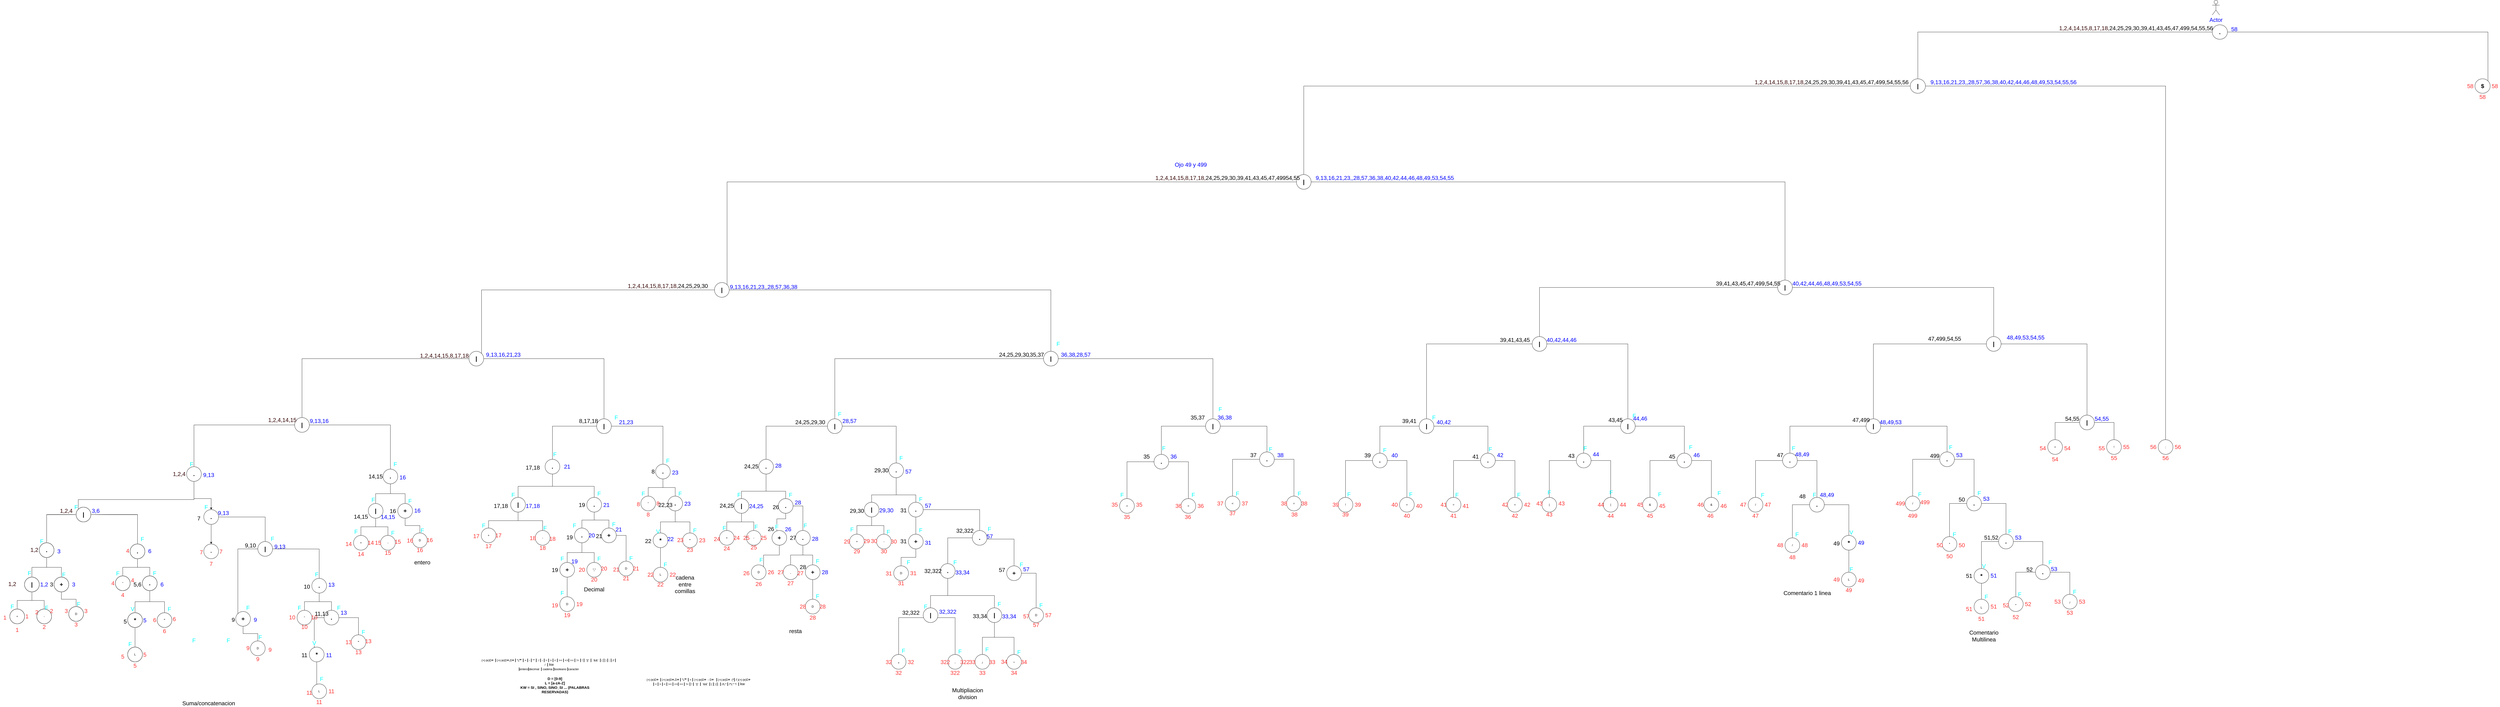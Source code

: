 <mxfile version="13.7.2" type="device"><diagram id="50eFjLXiAVfDpXrn9cyO" name="Page-1"><mxGraphModel dx="3272" dy="1841" grid="1" gridSize="10" guides="1" tooltips="1" connect="1" arrows="1" fold="1" page="1" pageScale="1" pageWidth="827" pageHeight="1169" math="0" shadow="0"><root><mxCell id="0"/><mxCell id="1" parent="0"/><mxCell id="32Imj0j8tDQz1BYV-kBT-1" value="(+|-|e)D&lt;b&gt;&lt;font style=&quot;font-size: 14px&quot;&gt;+&lt;/font&gt;&lt;/b&gt;&amp;nbsp;&amp;nbsp;&lt;b&gt;&lt;font style=&quot;font-size: 15px&quot;&gt;|&lt;/font&gt;&lt;/b&gt;&amp;nbsp;(+|-|e)D&lt;b&gt;&lt;font style=&quot;font-size: 14px&quot;&gt;+.&lt;/font&gt;&lt;/b&gt;D&lt;b&gt;&lt;font style=&quot;font-size: 14px&quot;&gt;+&lt;/font&gt;&lt;/b&gt;&amp;nbsp;&lt;b&gt;&lt;font style=&quot;font-size: 15px&quot;&gt;|&lt;/font&gt;&lt;/b&gt; &quot;L&lt;b&gt;&lt;font style=&quot;font-size: 15px&quot;&gt;*&lt;/font&gt;&lt;/b&gt;&quot;&amp;nbsp;&lt;b&gt;&lt;font style=&quot;font-size: 15px&quot;&gt;|&lt;/font&gt;&lt;/b&gt;&amp;nbsp;+&amp;nbsp;&lt;b&gt;&lt;font style=&quot;font-size: 15px&quot;&gt;|&lt;/font&gt;&lt;/b&gt;&amp;nbsp;-&amp;nbsp;&lt;b&gt;&lt;font style=&quot;font-size: 15px&quot;&gt;|&lt;/font&gt;&lt;/b&gt;&amp;nbsp;'*'&amp;nbsp;&lt;b&gt;&lt;font style=&quot;font-size: 15px&quot;&gt;|&lt;/font&gt;&lt;/b&gt;&amp;nbsp;&amp;nbsp;/&amp;nbsp;&lt;b&gt;&lt;font style=&quot;font-size: 15px&quot;&gt;|&lt;/font&gt;&lt;/b&gt;&amp;nbsp;-&amp;nbsp;&lt;b&gt;&lt;font style=&quot;font-size: 15px&quot;&gt;|&lt;/font&gt;&lt;/b&gt;&amp;nbsp;=&amp;nbsp;&lt;b&gt;&lt;font style=&quot;font-size: 15px&quot;&gt;|&lt;/font&gt;&lt;/b&gt;&amp;nbsp;&amp;gt;&amp;nbsp;&lt;b&gt;&lt;font style=&quot;font-size: 15px&quot;&gt;|&lt;/font&gt;&lt;/b&gt;&amp;nbsp;&amp;lt;&amp;nbsp;&lt;b&gt;&lt;font style=&quot;font-size: 15px&quot;&gt;|&lt;/font&gt;&lt;/b&gt;&amp;nbsp;&amp;gt;=&amp;nbsp;&lt;b&gt;&lt;font style=&quot;font-size: 15px&quot;&gt;|&lt;/font&gt;&lt;/b&gt;&amp;nbsp;&amp;lt;=&lt;b&gt;&lt;font style=&quot;font-size: 15px&quot;&gt;|&lt;/font&gt;&lt;/b&gt;&amp;nbsp;==&amp;nbsp;&lt;font&gt;&lt;b style=&quot;font-size: 15px&quot;&gt;| &lt;/b&gt;&lt;font style=&quot;font-size: 12px&quot;&gt;!=&lt;/font&gt;&lt;b style=&quot;font-size: 15px&quot;&gt;&amp;nbsp;&lt;/b&gt;&lt;/font&gt;&lt;b&gt;&lt;font style=&quot;font-size: 15px&quot;&gt;|&lt;/font&gt;&lt;/b&gt;&amp;nbsp;!&amp;nbsp;&lt;b&gt;&lt;font style=&quot;font-size: 15px&quot;&gt;|&lt;/font&gt;&lt;/b&gt;&amp;nbsp;&amp;nbsp;'||'&amp;nbsp; &lt;b&gt;&lt;font style=&quot;font-size: 15px&quot;&gt;|&lt;/font&gt;&lt;/b&gt;&amp;nbsp;&amp;nbsp;'&amp;amp;&amp;amp;'&amp;nbsp;&amp;nbsp;&lt;b&gt;&lt;font style=&quot;font-size: 15px&quot;&gt;|&lt;/font&gt;&lt;/b&gt;&amp;nbsp;(&amp;nbsp;&lt;b&gt;&lt;font style=&quot;font-size: 15px&quot;&gt;|&lt;/font&gt;&lt;/b&gt;&amp;nbsp;)&amp;nbsp;&lt;b&gt;&lt;font style=&quot;font-size: 15px&quot;&gt;|&lt;/font&gt;&lt;/b&gt;&amp;nbsp;;&amp;nbsp;&lt;b&gt;&lt;font style=&quot;font-size: 15px&quot;&gt;|&lt;/font&gt;&lt;/b&gt;&amp;nbsp;//&amp;nbsp;&lt;b&gt;&lt;font style=&quot;font-size: 15px&quot;&gt;|&lt;/font&gt;&lt;/b&gt;&amp;nbsp;/&amp;nbsp;&amp;nbsp;&lt;font style=&quot;font-size: 15px&quot;&gt;&lt;b&gt;| &lt;/b&gt;kw&lt;/font&gt;&lt;br&gt;&lt;b&gt;&lt;font style=&quot;font-size: 15px&quot;&gt;|&lt;/font&gt;&lt;/b&gt;entero&lt;font&gt;&lt;b&gt;&lt;font style=&quot;font-size: 15px&quot;&gt;|&lt;/font&gt;&lt;/b&gt;&lt;/font&gt;&lt;font style=&quot;font-size: 12px&quot;&gt;decimal&amp;nbsp;&amp;nbsp;&lt;/font&gt;&lt;font style=&quot;font-weight: bold ; font-size: 12px&quot;&gt;&lt;b&gt;&lt;font style=&quot;font-size: 15px&quot;&gt;|&lt;/font&gt;&lt;/b&gt;&amp;nbsp;&lt;/font&gt;&lt;font style=&quot;font-size: 12px&quot;&gt;cadena&amp;nbsp;&lt;/font&gt;&lt;b&gt;&lt;font style=&quot;font-size: 15px&quot;&gt;|&lt;/font&gt;&lt;/b&gt;&lt;font style=&quot;font-size: 12px&quot;&gt;booleano&amp;nbsp;&lt;/font&gt;&lt;b&gt;&lt;font style=&quot;font-size: 15px&quot;&gt;|&lt;/font&gt;&lt;/b&gt;&lt;font style=&quot;font-size: 12px&quot;&gt;caracter&lt;/font&gt;" style="text;html=1;strokeColor=none;fillColor=none;align=center;verticalAlign=middle;whiteSpace=wrap;rounded=0;" parent="1" vertex="1"><mxGeometry x="410" y="1545" width="550" height="80" as="geometry"/></mxCell><mxCell id="32Imj0j8tDQz1BYV-kBT-28" value="&lt;b style=&quot;font-size: 15px&quot;&gt;D = [0-9]&lt;br&gt;L = [a-zA-Z]&lt;br&gt;KW = SI , SINO, SINO_SI ... (PALABRAS RESERVADAS)&lt;br&gt;&lt;/b&gt;" style="text;html=1;strokeColor=none;fillColor=none;align=center;verticalAlign=middle;whiteSpace=wrap;rounded=0;" parent="1" vertex="1"><mxGeometry x="520" y="1625" width="380" height="90" as="geometry"/></mxCell><mxCell id="32Imj0j8tDQz1BYV-kBT-31" value="" style="edgeStyle=orthogonalEdgeStyle;rounded=0;orthogonalLoop=1;jettySize=auto;html=1;endArrow=none;endFill=0;" parent="1" source="32Imj0j8tDQz1BYV-kBT-29" target="32Imj0j8tDQz1BYV-kBT-30" edge="1"><mxGeometry relative="1" as="geometry"/></mxCell><mxCell id="32Imj0j8tDQz1BYV-kBT-29" value="+" style="ellipse;whiteSpace=wrap;html=1;aspect=fixed;" parent="1" vertex="1"><mxGeometry x="-110" y="1060" width="60" height="60" as="geometry"/></mxCell><mxCell id="32Imj0j8tDQz1BYV-kBT-33" value="" style="edgeStyle=orthogonalEdgeStyle;rounded=0;orthogonalLoop=1;jettySize=auto;html=1;endArrow=none;endFill=0;" parent="1" source="32Imj0j8tDQz1BYV-kBT-30" target="32Imj0j8tDQz1BYV-kBT-32" edge="1"><mxGeometry relative="1" as="geometry"/></mxCell><mxCell id="32Imj0j8tDQz1BYV-kBT-39" value="" style="edgeStyle=orthogonalEdgeStyle;rounded=0;orthogonalLoop=1;jettySize=auto;html=1;endArrow=none;endFill=0;" parent="1" source="32Imj0j8tDQz1BYV-kBT-30" target="32Imj0j8tDQz1BYV-kBT-38" edge="1"><mxGeometry relative="1" as="geometry"/></mxCell><mxCell id="32Imj0j8tDQz1BYV-kBT-30" value="&lt;font style=&quot;font-size: 23px;&quot;&gt;&lt;span style=&quot;font-size: 23px;&quot;&gt;|&lt;/span&gt;&lt;/font&gt;" style="ellipse;whiteSpace=wrap;html=1;aspect=fixed;fontStyle=1;fontSize=23;" parent="1" vertex="1"><mxGeometry x="-50" y="930" width="60" height="60" as="geometry"/></mxCell><mxCell id="32Imj0j8tDQz1BYV-kBT-32" value="-" style="ellipse;whiteSpace=wrap;html=1;aspect=fixed;" parent="1" vertex="1"><mxGeometry y="1060" width="60" height="60" as="geometry"/></mxCell><mxCell id="32Imj0j8tDQz1BYV-kBT-41" value="" style="edgeStyle=orthogonalEdgeStyle;rounded=0;orthogonalLoop=1;jettySize=auto;html=1;endArrow=none;endFill=0;" parent="1" source="32Imj0j8tDQz1BYV-kBT-38" target="32Imj0j8tDQz1BYV-kBT-40" edge="1"><mxGeometry relative="1" as="geometry"/></mxCell><mxCell id="32Imj0j8tDQz1BYV-kBT-38" value="&lt;font style=&quot;font-size: 23px;&quot;&gt;&lt;span style=&quot;font-size: 23px;&quot;&gt;.&lt;/span&gt;&lt;/font&gt;" style="ellipse;whiteSpace=wrap;html=1;aspect=fixed;fontStyle=1;fontSize=23;" parent="1" vertex="1"><mxGeometry x="10" y="790" width="60" height="60" as="geometry"/></mxCell><mxCell id="32Imj0j8tDQz1BYV-kBT-72" style="edgeStyle=orthogonalEdgeStyle;rounded=0;orthogonalLoop=1;jettySize=auto;html=1;entryX=0.5;entryY=0;entryDx=0;entryDy=0;endArrow=none;endFill=0;" parent="1" source="32Imj0j8tDQz1BYV-kBT-40" target="32Imj0j8tDQz1BYV-kBT-71" edge="1"><mxGeometry relative="1" as="geometry"/></mxCell><mxCell id="32Imj0j8tDQz1BYV-kBT-40" value="&lt;span style=&quot;font-size: 23px;&quot;&gt;&lt;span style=&quot;font-size: 23px;&quot;&gt;&lt;font style=&quot;font-size: 23px;&quot;&gt;+&lt;/font&gt;&lt;/span&gt;&lt;/span&gt;" style="ellipse;whiteSpace=wrap;html=1;aspect=fixed;fontStyle=1;fontSize=23;" parent="1" vertex="1"><mxGeometry x="70" y="930" width="60" height="60" as="geometry"/></mxCell><mxCell id="32Imj0j8tDQz1BYV-kBT-42" value="" style="edgeStyle=orthogonalEdgeStyle;rounded=0;orthogonalLoop=1;jettySize=auto;html=1;endArrow=none;endFill=0;" parent="1" source="32Imj0j8tDQz1BYV-kBT-43" target="32Imj0j8tDQz1BYV-kBT-46" edge="1"><mxGeometry relative="1" as="geometry"><Array as="points"><mxPoint x="440" y="1000"/><mxPoint x="560" y="1000"/></Array></mxGeometry></mxCell><mxCell id="32Imj0j8tDQz1BYV-kBT-43" value="+" style="ellipse;whiteSpace=wrap;html=1;aspect=fixed;" parent="1" vertex="1"><mxGeometry x="410" y="1030" width="60" height="60" as="geometry"/></mxCell><mxCell id="32Imj0j8tDQz1BYV-kBT-44" value="" style="edgeStyle=orthogonalEdgeStyle;rounded=0;orthogonalLoop=1;jettySize=auto;html=1;endArrow=none;endFill=0;" parent="1" source="32Imj0j8tDQz1BYV-kBT-46" target="32Imj0j8tDQz1BYV-kBT-47" edge="1"><mxGeometry relative="1" as="geometry"><Array as="points"><mxPoint x="560" y="1000"/><mxPoint x="660" y="1000"/></Array></mxGeometry></mxCell><mxCell id="32Imj0j8tDQz1BYV-kBT-45" value="" style="edgeStyle=orthogonalEdgeStyle;rounded=0;orthogonalLoop=1;jettySize=auto;html=1;endArrow=none;endFill=0;" parent="1" source="32Imj0j8tDQz1BYV-kBT-46" target="32Imj0j8tDQz1BYV-kBT-49" edge="1"><mxGeometry relative="1" as="geometry"><Array as="points"><mxPoint x="560" y="860"/><mxPoint x="700" y="860"/><mxPoint x="700" y="800"/></Array></mxGeometry></mxCell><mxCell id="32Imj0j8tDQz1BYV-kBT-46" value="&lt;font style=&quot;font-size: 23px;&quot;&gt;&lt;span style=&quot;font-size: 23px;&quot;&gt;|&lt;/span&gt;&lt;/font&gt;" style="ellipse;whiteSpace=wrap;html=1;aspect=fixed;fontStyle=1;fontSize=23;" parent="1" vertex="1"><mxGeometry x="530" y="905" width="60" height="60" as="geometry"/></mxCell><mxCell id="32Imj0j8tDQz1BYV-kBT-47" value="-" style="ellipse;whiteSpace=wrap;html=1;aspect=fixed;" parent="1" vertex="1"><mxGeometry x="630" y="1040" width="60" height="60" as="geometry"/></mxCell><mxCell id="32Imj0j8tDQz1BYV-kBT-48" value="" style="edgeStyle=orthogonalEdgeStyle;rounded=0;orthogonalLoop=1;jettySize=auto;html=1;endArrow=none;endFill=0;" parent="1" source="32Imj0j8tDQz1BYV-kBT-49" target="32Imj0j8tDQz1BYV-kBT-50" edge="1"><mxGeometry relative="1" as="geometry"><Array as="points"><mxPoint x="700" y="800"/><mxPoint x="700" y="860"/><mxPoint x="870" y="860"/></Array></mxGeometry></mxCell><mxCell id="32Imj0j8tDQz1BYV-kBT-49" value="&lt;font style=&quot;font-size: 23px;&quot;&gt;&lt;span style=&quot;font-size: 23px;&quot;&gt;.&lt;/span&gt;&lt;/font&gt;" style="ellipse;whiteSpace=wrap;html=1;aspect=fixed;fontStyle=1;fontSize=23;" parent="1" vertex="1"><mxGeometry x="670" y="750" width="60" height="60" as="geometry"/></mxCell><mxCell id="32Imj0j8tDQz1BYV-kBT-52" value="" style="edgeStyle=orthogonalEdgeStyle;rounded=0;orthogonalLoop=1;jettySize=auto;html=1;endArrow=none;endFill=0;" parent="1" source="32Imj0j8tDQz1BYV-kBT-50" target="32Imj0j8tDQz1BYV-kBT-51" edge="1"><mxGeometry relative="1" as="geometry"/></mxCell><mxCell id="32Imj0j8tDQz1BYV-kBT-58" value="" style="edgeStyle=orthogonalEdgeStyle;rounded=0;orthogonalLoop=1;jettySize=auto;html=1;endArrow=none;endFill=0;entryX=0.5;entryY=0;entryDx=0;entryDy=0;" parent="1" source="32Imj0j8tDQz1BYV-kBT-50" target="32Imj0j8tDQz1BYV-kBT-65" edge="1"><mxGeometry relative="1" as="geometry"><mxPoint x="930" y="1030" as="targetPoint"/></mxGeometry></mxCell><mxCell id="32Imj0j8tDQz1BYV-kBT-50" value="&lt;span style=&quot;font-size: 23px;&quot;&gt;&lt;span style=&quot;font-size: 23px;&quot;&gt;&lt;font style=&quot;font-size: 23px;&quot;&gt;.&lt;/font&gt;&lt;/span&gt;&lt;/span&gt;" style="ellipse;whiteSpace=wrap;html=1;aspect=fixed;fontStyle=1;fontSize=23;" parent="1" vertex="1"><mxGeometry x="840" y="905" width="60" height="60" as="geometry"/></mxCell><mxCell id="32Imj0j8tDQz1BYV-kBT-54" value="" style="edgeStyle=orthogonalEdgeStyle;rounded=0;orthogonalLoop=1;jettySize=auto;html=1;endArrow=none;endFill=0;" parent="1" source="32Imj0j8tDQz1BYV-kBT-51" edge="1"><mxGeometry relative="1" as="geometry"><mxPoint x="760" y="1177.639" as="targetPoint"/><Array as="points"><mxPoint x="820" y="1130"/><mxPoint x="760" y="1130"/></Array></mxGeometry></mxCell><mxCell id="32Imj0j8tDQz1BYV-kBT-56" value="" style="edgeStyle=orthogonalEdgeStyle;rounded=0;orthogonalLoop=1;jettySize=auto;html=1;endArrow=none;endFill=0;" parent="1" source="32Imj0j8tDQz1BYV-kBT-51" target="32Imj0j8tDQz1BYV-kBT-55" edge="1"><mxGeometry relative="1" as="geometry"/></mxCell><mxCell id="32Imj0j8tDQz1BYV-kBT-51" value="&lt;font style=&quot;font-size: 23px;&quot;&gt;&lt;span style=&quot;font-size: 23px;&quot;&gt;.&lt;/span&gt;&lt;/font&gt;" style="ellipse;whiteSpace=wrap;html=1;aspect=fixed;fontStyle=1;fontSize=23;" parent="1" vertex="1"><mxGeometry x="790" y="1030" width="60" height="60" as="geometry"/></mxCell><mxCell id="32Imj0j8tDQz1BYV-kBT-60" value="" style="edgeStyle=orthogonalEdgeStyle;rounded=0;orthogonalLoop=1;jettySize=auto;html=1;endArrow=none;endFill=0;" parent="1" target="32Imj0j8tDQz1BYV-kBT-59" edge="1"><mxGeometry relative="1" as="geometry"><mxPoint x="760" y="1222.361" as="sourcePoint"/><Array as="points"><mxPoint x="760" y="1260"/><mxPoint x="760" y="1260"/></Array></mxGeometry></mxCell><mxCell id="32Imj0j8tDQz1BYV-kBT-55" value="&lt;font size=&quot;1&quot;&gt;&lt;b style=&quot;font-size: 14px&quot;&gt;'.'&lt;/b&gt;&lt;/font&gt;" style="ellipse;whiteSpace=wrap;html=1;aspect=fixed;" parent="1" vertex="1"><mxGeometry x="840" y="1170" width="60" height="60" as="geometry"/></mxCell><mxCell id="32Imj0j8tDQz1BYV-kBT-59" value="&lt;font style=&quot;font-size: 12px&quot;&gt;D&lt;/font&gt;" style="ellipse;whiteSpace=wrap;html=1;aspect=fixed;" parent="1" vertex="1"><mxGeometry x="730" y="1310" width="60" height="60" as="geometry"/></mxCell><mxCell id="32Imj0j8tDQz1BYV-kBT-62" value="&lt;font style=&quot;font-size: 23px;&quot;&gt;&lt;span style=&quot;font-size: 23px;&quot;&gt;+&lt;/span&gt;&lt;/font&gt;" style="ellipse;whiteSpace=wrap;html=1;aspect=fixed;fontStyle=1;fontSize=23;" parent="1" vertex="1"><mxGeometry x="730" y="1170" width="60" height="60" as="geometry"/></mxCell><mxCell id="32Imj0j8tDQz1BYV-kBT-67" value="" style="edgeStyle=orthogonalEdgeStyle;rounded=0;orthogonalLoop=1;jettySize=auto;html=1;endArrow=none;endFill=0;" parent="1" source="32Imj0j8tDQz1BYV-kBT-65" target="32Imj0j8tDQz1BYV-kBT-66" edge="1"><mxGeometry relative="1" as="geometry"/></mxCell><mxCell id="32Imj0j8tDQz1BYV-kBT-65" value="&lt;font style=&quot;font-size: 23px;&quot;&gt;&lt;span style=&quot;font-size: 23px;&quot;&gt;+&lt;/span&gt;&lt;/font&gt;" style="ellipse;whiteSpace=wrap;html=1;aspect=fixed;fontStyle=1;fontSize=23;" parent="1" vertex="1"><mxGeometry x="900" y="1030" width="60" height="60" as="geometry"/></mxCell><mxCell id="32Imj0j8tDQz1BYV-kBT-66" value="&lt;font style=&quot;font-size: 12px&quot;&gt;D&lt;/font&gt;" style="ellipse;whiteSpace=wrap;html=1;aspect=fixed;" parent="1" vertex="1"><mxGeometry x="970" y="1165" width="60" height="60" as="geometry"/></mxCell><mxCell id="32Imj0j8tDQz1BYV-kBT-71" value="&lt;font style=&quot;font-size: 12px&quot;&gt;D&lt;/font&gt;" style="ellipse;whiteSpace=wrap;html=1;aspect=fixed;" parent="1" vertex="1"><mxGeometry x="130" y="1050" width="60" height="60" as="geometry"/></mxCell><mxCell id="32Imj0j8tDQz1BYV-kBT-73" value="" style="edgeStyle=orthogonalEdgeStyle;rounded=0;orthogonalLoop=1;jettySize=auto;html=1;endArrow=none;endFill=0;" parent="1" source="32Imj0j8tDQz1BYV-kBT-74" target="32Imj0j8tDQz1BYV-kBT-76" edge="1"><mxGeometry relative="1" as="geometry"/></mxCell><mxCell id="32Imj0j8tDQz1BYV-kBT-74" value="&quot;" style="ellipse;whiteSpace=wrap;html=1;aspect=fixed;" parent="1" vertex="1"><mxGeometry x="1060" y="900" width="60" height="60" as="geometry"/></mxCell><mxCell id="32Imj0j8tDQz1BYV-kBT-75" value="" style="edgeStyle=orthogonalEdgeStyle;rounded=0;orthogonalLoop=1;jettySize=auto;html=1;endArrow=none;endFill=0;" parent="1" source="32Imj0j8tDQz1BYV-kBT-76" target="32Imj0j8tDQz1BYV-kBT-77" edge="1"><mxGeometry relative="1" as="geometry"/></mxCell><mxCell id="32Imj0j8tDQz1BYV-kBT-76" value="." style="ellipse;whiteSpace=wrap;html=1;aspect=fixed;fontStyle=1;fontSize=23;" parent="1" vertex="1"><mxGeometry x="1120" y="770" width="60" height="60" as="geometry"/></mxCell><mxCell id="32Imj0j8tDQz1BYV-kBT-82" value="" style="edgeStyle=orthogonalEdgeStyle;rounded=0;orthogonalLoop=1;jettySize=auto;html=1;endArrow=none;endFill=0;fontSize=23;" parent="1" source="32Imj0j8tDQz1BYV-kBT-77" target="32Imj0j8tDQz1BYV-kBT-81" edge="1"><mxGeometry relative="1" as="geometry"/></mxCell><mxCell id="32Imj0j8tDQz1BYV-kBT-84" value="" style="edgeStyle=orthogonalEdgeStyle;rounded=0;orthogonalLoop=1;jettySize=auto;html=1;endArrow=none;endFill=0;fontSize=23;" parent="1" source="32Imj0j8tDQz1BYV-kBT-77" target="32Imj0j8tDQz1BYV-kBT-83" edge="1"><mxGeometry relative="1" as="geometry"/></mxCell><mxCell id="32Imj0j8tDQz1BYV-kBT-77" value="&lt;span style=&quot;font-size: 23px ; font-weight: 700&quot;&gt;.&lt;/span&gt;" style="ellipse;whiteSpace=wrap;html=1;aspect=fixed;" parent="1" vertex="1"><mxGeometry x="1170" y="900" width="60" height="60" as="geometry"/></mxCell><mxCell id="32Imj0j8tDQz1BYV-kBT-86" value="" style="edgeStyle=orthogonalEdgeStyle;rounded=0;orthogonalLoop=1;jettySize=auto;html=1;endArrow=none;endFill=0;fontSize=23;" parent="1" source="32Imj0j8tDQz1BYV-kBT-81" target="32Imj0j8tDQz1BYV-kBT-85" edge="1"><mxGeometry relative="1" as="geometry"/></mxCell><mxCell id="32Imj0j8tDQz1BYV-kBT-81" value="&lt;span style=&quot;font-size: 23px ; font-weight: 700&quot;&gt;*&lt;/span&gt;" style="ellipse;whiteSpace=wrap;html=1;aspect=fixed;" parent="1" vertex="1"><mxGeometry x="1110" y="1050" width="60" height="60" as="geometry"/></mxCell><mxCell id="32Imj0j8tDQz1BYV-kBT-83" value="&lt;b&gt;&lt;font style=&quot;font-size: 12px&quot;&gt;&quot;&lt;/font&gt;&lt;/b&gt;" style="ellipse;whiteSpace=wrap;html=1;aspect=fixed;" parent="1" vertex="1"><mxGeometry x="1230" y="1050" width="60" height="60" as="geometry"/></mxCell><mxCell id="32Imj0j8tDQz1BYV-kBT-85" value="&lt;font style=&quot;font-size: 12px&quot;&gt;L&lt;/font&gt;" style="ellipse;whiteSpace=wrap;html=1;aspect=fixed;" parent="1" vertex="1"><mxGeometry x="1110" y="1190" width="60" height="60" as="geometry"/></mxCell><mxCell id="32Imj0j8tDQz1BYV-kBT-87" value="Decimal&lt;br&gt;" style="text;html=1;strokeColor=none;fillColor=none;align=center;verticalAlign=middle;whiteSpace=wrap;rounded=0;fontSize=23;" parent="1" vertex="1"><mxGeometry x="850" y="1270" width="40" height="20" as="geometry"/></mxCell><mxCell id="32Imj0j8tDQz1BYV-kBT-88" value="entero" style="text;html=1;strokeColor=none;fillColor=none;align=center;verticalAlign=middle;whiteSpace=wrap;rounded=0;fontSize=23;" parent="1" vertex="1"><mxGeometry x="150" y="1160" width="40" height="20" as="geometry"/></mxCell><mxCell id="32Imj0j8tDQz1BYV-kBT-89" value="cadena entre comillas" style="text;html=1;strokeColor=none;fillColor=none;align=center;verticalAlign=middle;whiteSpace=wrap;rounded=0;fontSize=23;" parent="1" vertex="1"><mxGeometry x="1220" y="1250" width="40" height="20" as="geometry"/></mxCell><mxCell id="32Imj0j8tDQz1BYV-kBT-94" value="(+|-|e)D&lt;b&gt;&lt;font style=&quot;font-size: 14px&quot;&gt;+&lt;/font&gt;&lt;/b&gt;&amp;nbsp;&amp;nbsp;&lt;b&gt;&lt;font style=&quot;font-size: 15px&quot;&gt;|&lt;/font&gt;&lt;/b&gt;&amp;nbsp;(+|-|e)D&lt;b&gt;&lt;font style=&quot;font-size: 14px&quot;&gt;+.&lt;/font&gt;&lt;/b&gt;D&lt;b&gt;&lt;font style=&quot;font-size: 14px&quot;&gt;+&lt;/font&gt;&lt;/b&gt;&amp;nbsp;&lt;b&gt;&lt;font style=&quot;font-size: 15px&quot;&gt;|&lt;/font&gt;&lt;/b&gt; &quot;L&lt;b&gt;&lt;font style=&quot;font-size: 15px&quot;&gt;*&lt;/font&gt;&lt;/b&gt;&quot;&amp;nbsp;&lt;b&gt;&lt;font style=&quot;font-size: 15px&quot;&gt;|&lt;/font&gt;&lt;/b&gt;&amp;nbsp;+&amp;nbsp;&lt;b&gt;&lt;font style=&quot;font-size: 15px&quot;&gt;|&amp;nbsp;&lt;/font&gt;&lt;/b&gt;(+|-|e)D&lt;b&gt;&lt;font style=&quot;font-size: 14px&quot;&gt;+&lt;/font&gt;&lt;/b&gt;&amp;nbsp;&amp;nbsp;- D&lt;b&gt;&lt;font style=&quot;font-size: 14px&quot;&gt;+&lt;/font&gt;&lt;/b&gt;&amp;nbsp; &amp;nbsp;&lt;b&gt;&lt;font style=&quot;font-size: 15px&quot;&gt;|&lt;/font&gt;&lt;/b&gt;&amp;nbsp;(+|-|e)D&lt;b&gt;&lt;font style=&quot;font-size: 14px&quot;&gt;+&lt;/font&gt;&lt;/b&gt;&amp;nbsp;&amp;nbsp;(*&lt;b&gt;&lt;font style=&quot;font-size: 15px&quot;&gt;| &lt;/font&gt;&lt;font style=&quot;font-size: 12px&quot;&gt;/&amp;nbsp;&lt;/font&gt;&lt;/b&gt;)(+|-|e)D&lt;b&gt;&lt;font style=&quot;font-size: 14px&quot;&gt;+&lt;/font&gt;&lt;/b&gt;&lt;br&gt;&amp;nbsp;&lt;b&gt;&lt;font style=&quot;font-size: 15px&quot;&gt;|&lt;/font&gt;&lt;/b&gt;&amp;nbsp;=&amp;nbsp;&lt;b&gt;&lt;font style=&quot;font-size: 15px&quot;&gt;|&lt;/font&gt;&lt;/b&gt;&amp;nbsp;&amp;gt;&amp;nbsp;&lt;b&gt;&lt;font style=&quot;font-size: 15px&quot;&gt;|&lt;/font&gt;&lt;/b&gt;&amp;nbsp;&amp;lt;&amp;nbsp;&lt;b&gt;&lt;font style=&quot;font-size: 15px&quot;&gt;|&lt;/font&gt;&lt;/b&gt;&amp;nbsp;&amp;gt;=&amp;nbsp;&lt;b&gt;&lt;font style=&quot;font-size: 15px&quot;&gt;|&lt;/font&gt;&lt;/b&gt;&amp;nbsp;&amp;lt;=&lt;b&gt;&lt;font style=&quot;font-size: 15px&quot;&gt;|&lt;/font&gt;&lt;/b&gt;&amp;nbsp;==&amp;nbsp;&lt;font&gt;&lt;b style=&quot;font-size: 15px&quot;&gt;| &lt;/b&gt;&lt;font style=&quot;font-size: 12px&quot;&gt;!=&lt;/font&gt;&lt;b style=&quot;font-size: 15px&quot;&gt;&amp;nbsp;&lt;/b&gt;&lt;/font&gt;&lt;b&gt;&lt;font style=&quot;font-size: 15px&quot;&gt;|&lt;/font&gt;&lt;/b&gt;&amp;nbsp;!&amp;nbsp;&lt;b&gt;&lt;font style=&quot;font-size: 15px&quot;&gt;|&lt;/font&gt;&lt;/b&gt;&amp;nbsp;&amp;nbsp;'||'&amp;nbsp; &lt;b&gt;&lt;font style=&quot;font-size: 15px&quot;&gt;|&lt;/font&gt;&lt;/b&gt;&amp;nbsp;&amp;nbsp;'&amp;amp;&amp;amp;'&amp;nbsp;&amp;nbsp;&lt;b&gt;&lt;font style=&quot;font-size: 15px&quot;&gt;|&lt;/font&gt;&lt;/b&gt;&amp;nbsp;(&amp;nbsp;&lt;b&gt;&lt;font style=&quot;font-size: 15px&quot;&gt;|&lt;/font&gt;&lt;/b&gt;&amp;nbsp;)&amp;nbsp;&lt;b&gt;&lt;font style=&quot;font-size: 15px&quot;&gt;|&lt;/font&gt;&lt;/b&gt;&amp;nbsp;;&amp;nbsp;&lt;b&gt;&lt;font style=&quot;font-size: 15px&quot;&gt;|&lt;/font&gt;&lt;/b&gt;&amp;nbsp;//L*&amp;nbsp;&lt;b&gt;&lt;font style=&quot;font-size: 15px&quot;&gt;|&lt;/font&gt;&lt;/b&gt;&amp;nbsp;/*L* */&amp;nbsp;&amp;nbsp;&lt;font style=&quot;font-size: 15px&quot;&gt;&lt;b&gt;| &lt;/b&gt;kw&lt;/font&gt;" style="text;html=1;strokeColor=none;fillColor=none;align=center;verticalAlign=middle;whiteSpace=wrap;rounded=0;" parent="1" vertex="1"><mxGeometry x="1020" y="1615" width="550" height="80" as="geometry"/></mxCell><mxCell id="32Imj0j8tDQz1BYV-kBT-100" value="" style="edgeStyle=orthogonalEdgeStyle;rounded=0;orthogonalLoop=1;jettySize=auto;html=1;endArrow=none;endFill=0;" parent="1" source="32Imj0j8tDQz1BYV-kBT-101" target="32Imj0j8tDQz1BYV-kBT-104" edge="1"><mxGeometry relative="1" as="geometry"/></mxCell><mxCell id="32Imj0j8tDQz1BYV-kBT-101" value="+" style="ellipse;whiteSpace=wrap;html=1;aspect=fixed;" parent="1" vertex="1"><mxGeometry x="1380" y="1040" width="60" height="60" as="geometry"/></mxCell><mxCell id="32Imj0j8tDQz1BYV-kBT-102" value="" style="edgeStyle=orthogonalEdgeStyle;rounded=0;orthogonalLoop=1;jettySize=auto;html=1;endArrow=none;endFill=0;" parent="1" source="32Imj0j8tDQz1BYV-kBT-104" target="32Imj0j8tDQz1BYV-kBT-105" edge="1"><mxGeometry relative="1" as="geometry"/></mxCell><mxCell id="32Imj0j8tDQz1BYV-kBT-103" value="" style="edgeStyle=orthogonalEdgeStyle;rounded=0;orthogonalLoop=1;jettySize=auto;html=1;endArrow=none;endFill=0;" parent="1" source="32Imj0j8tDQz1BYV-kBT-104" target="32Imj0j8tDQz1BYV-kBT-107" edge="1"><mxGeometry relative="1" as="geometry"><Array as="points"><mxPoint x="1470" y="880"/><mxPoint x="1570" y="880"/></Array></mxGeometry></mxCell><mxCell id="32Imj0j8tDQz1BYV-kBT-104" value="&lt;font style=&quot;font-size: 23px;&quot;&gt;&lt;span style=&quot;font-size: 23px;&quot;&gt;|&lt;/span&gt;&lt;/font&gt;" style="ellipse;whiteSpace=wrap;html=1;aspect=fixed;fontStyle=1;fontSize=23;" parent="1" vertex="1"><mxGeometry x="1440" y="910" width="60" height="60" as="geometry"/></mxCell><mxCell id="32Imj0j8tDQz1BYV-kBT-105" value="-" style="ellipse;whiteSpace=wrap;html=1;aspect=fixed;" parent="1" vertex="1"><mxGeometry x="1490" y="1040" width="60" height="60" as="geometry"/></mxCell><mxCell id="32Imj0j8tDQz1BYV-kBT-106" value="" style="edgeStyle=orthogonalEdgeStyle;rounded=0;orthogonalLoop=1;jettySize=auto;html=1;endArrow=none;endFill=0;entryX=0.5;entryY=0;entryDx=0;entryDy=0;" parent="1" source="32Imj0j8tDQz1BYV-kBT-107" target="32Imj0j8tDQz1BYV-kBT-109" edge="1"><mxGeometry relative="1" as="geometry"><Array as="points"><mxPoint x="1570" y="880"/><mxPoint x="1650" y="880"/></Array></mxGeometry></mxCell><mxCell id="32Imj0j8tDQz1BYV-kBT-107" value="&lt;font style=&quot;font-size: 23px;&quot;&gt;&lt;span style=&quot;font-size: 23px;&quot;&gt;.&lt;/span&gt;&lt;/font&gt;" style="ellipse;whiteSpace=wrap;html=1;aspect=fixed;fontStyle=1;fontSize=23;" parent="1" vertex="1"><mxGeometry x="1540" y="750" width="60" height="60" as="geometry"/></mxCell><mxCell id="32Imj0j8tDQz1BYV-kBT-108" style="edgeStyle=orthogonalEdgeStyle;rounded=0;orthogonalLoop=1;jettySize=auto;html=1;entryX=0.5;entryY=0;entryDx=0;entryDy=0;endArrow=none;endFill=0;" parent="1" source="HUyzkK0h4WSTcLfDjgW6-153" target="32Imj0j8tDQz1BYV-kBT-110" edge="1"><mxGeometry relative="1" as="geometry"/></mxCell><mxCell id="32Imj0j8tDQz1BYV-kBT-114" value="" style="edgeStyle=orthogonalEdgeStyle;rounded=0;orthogonalLoop=1;jettySize=auto;html=1;endArrow=none;endFill=0;fontSize=23;" parent="1" source="32Imj0j8tDQz1BYV-kBT-109" target="32Imj0j8tDQz1BYV-kBT-113" edge="1"><mxGeometry relative="1" as="geometry"/></mxCell><mxCell id="32Imj0j8tDQz1BYV-kBT-109" value="&lt;span style=&quot;font-size: 23px&quot;&gt;&lt;span style=&quot;font-size: 23px&quot;&gt;&lt;font style=&quot;font-size: 23px&quot;&gt;.&lt;/font&gt;&lt;/span&gt;&lt;/span&gt;" style="ellipse;whiteSpace=wrap;html=1;aspect=fixed;fontStyle=1;fontSize=23;" parent="1" vertex="1"><mxGeometry x="1620" y="910" width="60" height="60" as="geometry"/></mxCell><mxCell id="32Imj0j8tDQz1BYV-kBT-112" value="" style="edgeStyle=orthogonalEdgeStyle;rounded=0;orthogonalLoop=1;jettySize=auto;html=1;endArrow=none;endFill=0;fontSize=23;" parent="1" source="32Imj0j8tDQz1BYV-kBT-110" target="32Imj0j8tDQz1BYV-kBT-111" edge="1"><mxGeometry relative="1" as="geometry"><Array as="points"><mxPoint x="1624" y="1140"/><mxPoint x="1560" y="1140"/></Array></mxGeometry></mxCell><mxCell id="32Imj0j8tDQz1BYV-kBT-110" value="&lt;font size=&quot;1&quot;&gt;&lt;b style=&quot;font-size: 23px&quot;&gt;+&lt;/b&gt;&lt;/font&gt;" style="ellipse;whiteSpace=wrap;html=1;aspect=fixed;" parent="1" vertex="1"><mxGeometry x="1594" y="1040" width="60" height="60" as="geometry"/></mxCell><mxCell id="32Imj0j8tDQz1BYV-kBT-111" value="&lt;font size=&quot;1&quot;&gt;&lt;span style=&quot;font-size: 12px&quot;&gt;D&lt;/span&gt;&lt;/font&gt;" style="ellipse;whiteSpace=wrap;html=1;aspect=fixed;" parent="1" vertex="1"><mxGeometry x="1510" y="1180" width="60" height="60" as="geometry"/></mxCell><mxCell id="32Imj0j8tDQz1BYV-kBT-116" value="" style="edgeStyle=orthogonalEdgeStyle;rounded=0;orthogonalLoop=1;jettySize=auto;html=1;endArrow=none;endFill=0;fontSize=23;" parent="1" source="32Imj0j8tDQz1BYV-kBT-113" target="32Imj0j8tDQz1BYV-kBT-115" edge="1"><mxGeometry relative="1" as="geometry"/></mxCell><mxCell id="32Imj0j8tDQz1BYV-kBT-120" value="" style="edgeStyle=orthogonalEdgeStyle;rounded=0;orthogonalLoop=1;jettySize=auto;html=1;endArrow=none;endFill=0;fontSize=23;" parent="1" source="32Imj0j8tDQz1BYV-kBT-113" target="32Imj0j8tDQz1BYV-kBT-118" edge="1"><mxGeometry relative="1" as="geometry"/></mxCell><mxCell id="32Imj0j8tDQz1BYV-kBT-113" value="&lt;span style=&quot;font-size: 23px&quot;&gt;&lt;span style=&quot;font-size: 23px&quot;&gt;&lt;font style=&quot;font-size: 23px&quot;&gt;.&lt;/font&gt;&lt;/span&gt;&lt;/span&gt;" style="ellipse;whiteSpace=wrap;html=1;aspect=fixed;fontStyle=1;fontSize=23;" parent="1" vertex="1"><mxGeometry x="1690" y="1040" width="60" height="60" as="geometry"/></mxCell><mxCell id="32Imj0j8tDQz1BYV-kBT-115" value="&lt;font style=&quot;font-size: 12px ; font-weight: normal&quot;&gt;-&lt;/font&gt;" style="ellipse;whiteSpace=wrap;html=1;aspect=fixed;fontStyle=1;fontSize=23;" parent="1" vertex="1"><mxGeometry x="1640" y="1180" width="60" height="60" as="geometry"/></mxCell><mxCell id="32Imj0j8tDQz1BYV-kBT-117" value="" style="edgeStyle=orthogonalEdgeStyle;rounded=0;orthogonalLoop=1;jettySize=auto;html=1;endArrow=none;endFill=0;fontSize=23;" parent="1" source="32Imj0j8tDQz1BYV-kBT-118" target="32Imj0j8tDQz1BYV-kBT-119" edge="1"><mxGeometry relative="1" as="geometry"/></mxCell><mxCell id="32Imj0j8tDQz1BYV-kBT-118" value="&lt;font size=&quot;1&quot;&gt;&lt;b style=&quot;font-size: 23px&quot;&gt;+&lt;/b&gt;&lt;/font&gt;" style="ellipse;whiteSpace=wrap;html=1;aspect=fixed;" parent="1" vertex="1"><mxGeometry x="1730" y="1180" width="60" height="60" as="geometry"/></mxCell><mxCell id="32Imj0j8tDQz1BYV-kBT-119" value="&lt;font size=&quot;1&quot;&gt;&lt;span style=&quot;font-size: 12px&quot;&gt;D&lt;/span&gt;&lt;/font&gt;" style="ellipse;whiteSpace=wrap;html=1;aspect=fixed;" parent="1" vertex="1"><mxGeometry x="1730" y="1320" width="60" height="60" as="geometry"/></mxCell><mxCell id="32Imj0j8tDQz1BYV-kBT-121" value="resta" style="text;html=1;strokeColor=none;fillColor=none;align=center;verticalAlign=middle;whiteSpace=wrap;rounded=0;fontSize=23;" parent="1" vertex="1"><mxGeometry x="1670" y="1440" width="40" height="20" as="geometry"/></mxCell><mxCell id="Vmj7SNh5Spz8bMY1RDQy-23" value="" style="edgeStyle=orthogonalEdgeStyle;rounded=0;orthogonalLoop=1;jettySize=auto;html=1;endArrow=none;endFill=0;" parent="1" source="Vmj7SNh5Spz8bMY1RDQy-24" target="Vmj7SNh5Spz8bMY1RDQy-27" edge="1"><mxGeometry relative="1" as="geometry"/></mxCell><mxCell id="Vmj7SNh5Spz8bMY1RDQy-24" value="+" style="ellipse;whiteSpace=wrap;html=1;aspect=fixed;" parent="1" vertex="1"><mxGeometry x="1910" y="1055" width="60" height="60" as="geometry"/></mxCell><mxCell id="Vmj7SNh5Spz8bMY1RDQy-25" value="" style="edgeStyle=orthogonalEdgeStyle;rounded=0;orthogonalLoop=1;jettySize=auto;html=1;endArrow=none;endFill=0;" parent="1" source="Vmj7SNh5Spz8bMY1RDQy-27" target="Vmj7SNh5Spz8bMY1RDQy-28" edge="1"><mxGeometry relative="1" as="geometry"/></mxCell><mxCell id="Vmj7SNh5Spz8bMY1RDQy-26" value="" style="edgeStyle=orthogonalEdgeStyle;rounded=0;orthogonalLoop=1;jettySize=auto;html=1;endArrow=none;endFill=0;" parent="1" source="Vmj7SNh5Spz8bMY1RDQy-27" target="Vmj7SNh5Spz8bMY1RDQy-30" edge="1"><mxGeometry relative="1" as="geometry"><Array as="points"><mxPoint x="2000" y="895"/><mxPoint x="2100" y="895"/></Array></mxGeometry></mxCell><mxCell id="Vmj7SNh5Spz8bMY1RDQy-27" value="&lt;font style=&quot;font-size: 23px;&quot;&gt;&lt;span style=&quot;font-size: 23px;&quot;&gt;|&lt;/span&gt;&lt;/font&gt;" style="ellipse;whiteSpace=wrap;html=1;aspect=fixed;fontStyle=1;fontSize=23;" parent="1" vertex="1"><mxGeometry x="1970" y="925" width="60" height="60" as="geometry"/></mxCell><mxCell id="Vmj7SNh5Spz8bMY1RDQy-28" value="-" style="ellipse;whiteSpace=wrap;html=1;aspect=fixed;" parent="1" vertex="1"><mxGeometry x="2020" y="1055" width="60" height="60" as="geometry"/></mxCell><mxCell id="Vmj7SNh5Spz8bMY1RDQy-29" value="" style="edgeStyle=orthogonalEdgeStyle;rounded=0;orthogonalLoop=1;jettySize=auto;html=1;endArrow=none;endFill=0;entryX=0.5;entryY=0;entryDx=0;entryDy=0;" parent="1" source="Vmj7SNh5Spz8bMY1RDQy-30" target="Vmj7SNh5Spz8bMY1RDQy-33" edge="1"><mxGeometry relative="1" as="geometry"><Array as="points"><mxPoint x="2100" y="895"/><mxPoint x="2180" y="895"/></Array></mxGeometry></mxCell><mxCell id="Vmj7SNh5Spz8bMY1RDQy-30" value="&lt;font style=&quot;font-size: 23px;&quot;&gt;&lt;span style=&quot;font-size: 23px;&quot;&gt;.&lt;/span&gt;&lt;/font&gt;" style="ellipse;whiteSpace=wrap;html=1;aspect=fixed;fontStyle=1;fontSize=23;" parent="1" vertex="1"><mxGeometry x="2070" y="765" width="60" height="60" as="geometry"/></mxCell><mxCell id="Vmj7SNh5Spz8bMY1RDQy-31" style="edgeStyle=orthogonalEdgeStyle;rounded=0;orthogonalLoop=1;jettySize=auto;html=1;entryX=0.5;entryY=0;entryDx=0;entryDy=0;endArrow=none;endFill=0;" parent="1" source="Vmj7SNh5Spz8bMY1RDQy-33" target="Vmj7SNh5Spz8bMY1RDQy-35" edge="1"><mxGeometry relative="1" as="geometry"/></mxCell><mxCell id="Vmj7SNh5Spz8bMY1RDQy-32" value="" style="edgeStyle=orthogonalEdgeStyle;rounded=0;orthogonalLoop=1;jettySize=auto;html=1;endArrow=none;endFill=0;fontSize=23;" parent="1" source="Vmj7SNh5Spz8bMY1RDQy-33" target="Vmj7SNh5Spz8bMY1RDQy-39" edge="1"><mxGeometry relative="1" as="geometry"/></mxCell><mxCell id="Vmj7SNh5Spz8bMY1RDQy-33" value="&lt;span style=&quot;font-size: 23px&quot;&gt;&lt;span style=&quot;font-size: 23px&quot;&gt;&lt;font style=&quot;font-size: 23px&quot;&gt;.&lt;/font&gt;&lt;/span&gt;&lt;/span&gt;" style="ellipse;whiteSpace=wrap;html=1;aspect=fixed;fontStyle=1;fontSize=23;" parent="1" vertex="1"><mxGeometry x="2150" y="925" width="60" height="60" as="geometry"/></mxCell><mxCell id="Vmj7SNh5Spz8bMY1RDQy-34" value="" style="edgeStyle=orthogonalEdgeStyle;rounded=0;orthogonalLoop=1;jettySize=auto;html=1;endArrow=none;endFill=0;fontSize=23;" parent="1" source="Vmj7SNh5Spz8bMY1RDQy-35" target="Vmj7SNh5Spz8bMY1RDQy-36" edge="1"><mxGeometry relative="1" as="geometry"/></mxCell><mxCell id="Vmj7SNh5Spz8bMY1RDQy-35" value="&lt;font size=&quot;1&quot;&gt;&lt;b style=&quot;font-size: 23px&quot;&gt;+&lt;/b&gt;&lt;/font&gt;" style="ellipse;whiteSpace=wrap;html=1;aspect=fixed;" parent="1" vertex="1"><mxGeometry x="2150" y="1055" width="60" height="60" as="geometry"/></mxCell><mxCell id="Vmj7SNh5Spz8bMY1RDQy-36" value="&lt;font size=&quot;1&quot;&gt;&lt;span style=&quot;font-size: 12px&quot;&gt;D&lt;/span&gt;&lt;/font&gt;" style="ellipse;whiteSpace=wrap;html=1;aspect=fixed;" parent="1" vertex="1"><mxGeometry x="2090" y="1184" width="60" height="60" as="geometry"/></mxCell><mxCell id="Vmj7SNh5Spz8bMY1RDQy-37" value="" style="edgeStyle=orthogonalEdgeStyle;rounded=0;orthogonalLoop=1;jettySize=auto;html=1;endArrow=none;endFill=0;fontSize=23;" parent="1" source="Vmj7SNh5Spz8bMY1RDQy-39" target="Vmj7SNh5Spz8bMY1RDQy-40" edge="1"><mxGeometry relative="1" as="geometry"/></mxCell><mxCell id="Vmj7SNh5Spz8bMY1RDQy-38" value="" style="edgeStyle=orthogonalEdgeStyle;rounded=0;orthogonalLoop=1;jettySize=auto;html=1;endArrow=none;endFill=0;fontSize=23;" parent="1" source="Vmj7SNh5Spz8bMY1RDQy-39" target="Vmj7SNh5Spz8bMY1RDQy-42" edge="1"><mxGeometry relative="1" as="geometry"><Array as="points"><mxPoint x="2580" y="1075"/></Array></mxGeometry></mxCell><mxCell id="Vmj7SNh5Spz8bMY1RDQy-39" value="&lt;span style=&quot;font-size: 23px&quot;&gt;&lt;span style=&quot;font-size: 23px&quot;&gt;&lt;font style=&quot;font-size: 23px&quot;&gt;.&lt;/font&gt;&lt;/span&gt;&lt;/span&gt;" style="ellipse;whiteSpace=wrap;html=1;aspect=fixed;fontStyle=1;fontSize=23;" parent="1" vertex="1"><mxGeometry x="2410" y="1040" width="60" height="60" as="geometry"/></mxCell><mxCell id="Vmj7SNh5Spz8bMY1RDQy-58" style="edgeStyle=orthogonalEdgeStyle;rounded=0;orthogonalLoop=1;jettySize=auto;html=1;entryX=0.5;entryY=0;entryDx=0;entryDy=0;endArrow=none;endFill=0;" parent="1" source="Vmj7SNh5Spz8bMY1RDQy-40" target="Vmj7SNh5Spz8bMY1RDQy-61" edge="1"><mxGeometry relative="1" as="geometry"><mxPoint x="2260" y="1365" as="targetPoint"/><Array as="points"><mxPoint x="2310" y="1305"/><mxPoint x="2500" y="1305"/></Array></mxGeometry></mxCell><mxCell id="Vmj7SNh5Spz8bMY1RDQy-68" style="edgeStyle=orthogonalEdgeStyle;rounded=0;orthogonalLoop=1;jettySize=auto;html=1;entryX=0.5;entryY=0;entryDx=0;entryDy=0;endArrow=none;endFill=0;" parent="1" source="Vmj7SNh5Spz8bMY1RDQy-40" target="Vmj7SNh5Spz8bMY1RDQy-45" edge="1"><mxGeometry relative="1" as="geometry"><Array as="points"><mxPoint x="2310" y="1305"/><mxPoint x="2240" y="1305"/></Array></mxGeometry></mxCell><mxCell id="Vmj7SNh5Spz8bMY1RDQy-40" value="&lt;font style=&quot;font-size: 23px&quot;&gt;.&lt;/font&gt;" style="ellipse;whiteSpace=wrap;html=1;aspect=fixed;fontStyle=1;fontSize=23;" parent="1" vertex="1"><mxGeometry x="2280" y="1175" width="60" height="60" as="geometry"/></mxCell><mxCell id="Vmj7SNh5Spz8bMY1RDQy-41" value="" style="edgeStyle=orthogonalEdgeStyle;rounded=0;orthogonalLoop=1;jettySize=auto;html=1;endArrow=none;endFill=0;fontSize=23;" parent="1" source="Vmj7SNh5Spz8bMY1RDQy-42" target="Vmj7SNh5Spz8bMY1RDQy-43" edge="1"><mxGeometry relative="1" as="geometry"/></mxCell><mxCell id="Vmj7SNh5Spz8bMY1RDQy-42" value="&lt;font size=&quot;1&quot;&gt;&lt;b style=&quot;font-size: 23px&quot;&gt;+&lt;/b&gt;&lt;/font&gt;" style="ellipse;whiteSpace=wrap;html=1;aspect=fixed;" parent="1" vertex="1"><mxGeometry x="2550" y="1184" width="60" height="60" as="geometry"/></mxCell><mxCell id="Vmj7SNh5Spz8bMY1RDQy-43" value="&lt;font size=&quot;1&quot;&gt;&lt;span style=&quot;font-size: 12px&quot;&gt;D&lt;/span&gt;&lt;/font&gt;" style="ellipse;whiteSpace=wrap;html=1;aspect=fixed;" parent="1" vertex="1"><mxGeometry x="2640" y="1355" width="60" height="60" as="geometry"/></mxCell><mxCell id="Vmj7SNh5Spz8bMY1RDQy-44" value="Multipliacion division" style="text;html=1;strokeColor=none;fillColor=none;align=center;verticalAlign=middle;whiteSpace=wrap;rounded=0;fontSize=23;" parent="1" vertex="1"><mxGeometry x="2371" y="1695" width="40" height="20" as="geometry"/></mxCell><mxCell id="Vmj7SNh5Spz8bMY1RDQy-54" style="edgeStyle=orthogonalEdgeStyle;rounded=0;orthogonalLoop=1;jettySize=auto;html=1;endArrow=none;endFill=0;entryX=0.5;entryY=0;entryDx=0;entryDy=0;" parent="1" source="Vmj7SNh5Spz8bMY1RDQy-45" target="Vmj7SNh5Spz8bMY1RDQy-55" edge="1"><mxGeometry relative="1" as="geometry"><mxPoint x="2060" y="1525" as="targetPoint"/><Array as="points"><mxPoint x="2110" y="1395"/></Array></mxGeometry></mxCell><mxCell id="Vmj7SNh5Spz8bMY1RDQy-56" style="edgeStyle=orthogonalEdgeStyle;rounded=0;orthogonalLoop=1;jettySize=auto;html=1;endArrow=none;endFill=0;entryX=0.5;entryY=0;entryDx=0;entryDy=0;" parent="1" source="Vmj7SNh5Spz8bMY1RDQy-45" target="Vmj7SNh5Spz8bMY1RDQy-57" edge="1"><mxGeometry relative="1" as="geometry"><mxPoint x="2170" y="1575" as="targetPoint"/><Array as="points"><mxPoint x="2340" y="1395"/></Array></mxGeometry></mxCell><mxCell id="Vmj7SNh5Spz8bMY1RDQy-45" value="&lt;font style=&quot;font-size: 23px&quot;&gt;|&lt;/font&gt;" style="ellipse;whiteSpace=wrap;html=1;aspect=fixed;fontStyle=1;fontSize=23;" parent="1" vertex="1"><mxGeometry x="2210" y="1355" width="60" height="60" as="geometry"/></mxCell><mxCell id="Vmj7SNh5Spz8bMY1RDQy-55" value="&lt;font style=&quot;font-size: 12px ; font-weight: normal&quot;&gt;+&lt;/font&gt;" style="ellipse;whiteSpace=wrap;html=1;aspect=fixed;fontStyle=1;fontSize=23;" parent="1" vertex="1"><mxGeometry x="2080" y="1545" width="60" height="60" as="geometry"/></mxCell><mxCell id="Vmj7SNh5Spz8bMY1RDQy-57" value="&lt;font style=&quot;font-size: 12px ; font-weight: normal&quot;&gt;-&lt;/font&gt;" style="ellipse;whiteSpace=wrap;html=1;aspect=fixed;fontStyle=1;fontSize=23;" parent="1" vertex="1"><mxGeometry x="2310" y="1545" width="60" height="60" as="geometry"/></mxCell><mxCell id="Vmj7SNh5Spz8bMY1RDQy-59" style="edgeStyle=orthogonalEdgeStyle;rounded=0;orthogonalLoop=1;jettySize=auto;html=1;endArrow=none;endFill=0;entryX=0.5;entryY=0;entryDx=0;entryDy=0;" parent="1" source="Vmj7SNh5Spz8bMY1RDQy-61" target="Vmj7SNh5Spz8bMY1RDQy-62" edge="1"><mxGeometry relative="1" as="geometry"><mxPoint x="2240" y="1525" as="targetPoint"/><Array as="points"><mxPoint x="2500" y="1475"/><mxPoint x="2451" y="1475"/></Array></mxGeometry></mxCell><mxCell id="Vmj7SNh5Spz8bMY1RDQy-60" style="edgeStyle=orthogonalEdgeStyle;rounded=0;orthogonalLoop=1;jettySize=auto;html=1;endArrow=none;endFill=0;entryX=0.5;entryY=0;entryDx=0;entryDy=0;" parent="1" source="Vmj7SNh5Spz8bMY1RDQy-61" target="Vmj7SNh5Spz8bMY1RDQy-63" edge="1"><mxGeometry relative="1" as="geometry"><mxPoint x="2350" y="1575" as="targetPoint"/><Array as="points"><mxPoint x="2500" y="1475"/><mxPoint x="2580" y="1475"/></Array></mxGeometry></mxCell><mxCell id="Vmj7SNh5Spz8bMY1RDQy-61" value="&lt;font style=&quot;font-size: 23px&quot;&gt;|&lt;/font&gt;" style="ellipse;whiteSpace=wrap;html=1;aspect=fixed;fontStyle=1;fontSize=23;" parent="1" vertex="1"><mxGeometry x="2470" y="1355" width="60" height="60" as="geometry"/></mxCell><mxCell id="Vmj7SNh5Spz8bMY1RDQy-62" value="&lt;font style=&quot;font-size: 12px ; font-weight: normal&quot;&gt;/&lt;/font&gt;" style="ellipse;whiteSpace=wrap;html=1;aspect=fixed;fontStyle=1;fontSize=23;" parent="1" vertex="1"><mxGeometry x="2421" y="1545" width="60" height="60" as="geometry"/></mxCell><mxCell id="Vmj7SNh5Spz8bMY1RDQy-63" value="&lt;font style=&quot;font-size: 12px ; font-weight: normal&quot;&gt;*&lt;/font&gt;" style="ellipse;whiteSpace=wrap;html=1;aspect=fixed;fontStyle=1;fontSize=23;" parent="1" vertex="1"><mxGeometry x="2550" y="1545" width="60" height="60" as="geometry"/></mxCell><mxCell id="Vmj7SNh5Spz8bMY1RDQy-69" value="=" style="ellipse;whiteSpace=wrap;html=1;aspect=fixed;" parent="1" vertex="1"><mxGeometry x="6790" y="670" width="60" height="60" as="geometry"/></mxCell><mxCell id="Vmj7SNh5Spz8bMY1RDQy-71" style="edgeStyle=orthogonalEdgeStyle;rounded=0;orthogonalLoop=1;jettySize=auto;html=1;endArrow=none;endFill=0;entryX=0.5;entryY=0;entryDx=0;entryDy=0;" parent="1" source="Vmj7SNh5Spz8bMY1RDQy-70" target="Vmj7SNh5Spz8bMY1RDQy-73" edge="1"><mxGeometry relative="1" as="geometry"><mxPoint x="3040" y="850" as="targetPoint"/></mxGeometry></mxCell><mxCell id="Vmj7SNh5Spz8bMY1RDQy-72" style="edgeStyle=orthogonalEdgeStyle;rounded=0;orthogonalLoop=1;jettySize=auto;html=1;endArrow=none;endFill=0;entryX=0.5;entryY=0;entryDx=0;entryDy=0;" parent="1" source="Vmj7SNh5Spz8bMY1RDQy-70" target="Vmj7SNh5Spz8bMY1RDQy-75" edge="1"><mxGeometry relative="1" as="geometry"><mxPoint x="3290" y="890" as="targetPoint"/></mxGeometry></mxCell><mxCell id="Vmj7SNh5Spz8bMY1RDQy-70" value="&lt;font size=&quot;1&quot;&gt;&lt;b style=&quot;font-size: 23px&quot;&gt;.&lt;/b&gt;&lt;/font&gt;" style="ellipse;whiteSpace=wrap;html=1;aspect=fixed;" parent="1" vertex="1"><mxGeometry x="3150" y="730" width="60" height="60" as="geometry"/></mxCell><mxCell id="Vmj7SNh5Spz8bMY1RDQy-73" value="&lt;font style=&quot;font-size: 12px&quot;&gt;&amp;gt;&lt;/font&gt;" style="ellipse;whiteSpace=wrap;html=1;aspect=fixed;" parent="1" vertex="1"><mxGeometry x="3010" y="910" width="60" height="60" as="geometry"/></mxCell><mxCell id="Vmj7SNh5Spz8bMY1RDQy-75" value="&lt;font style=&quot;font-size: 12px&quot;&gt;=&lt;/font&gt;" style="ellipse;whiteSpace=wrap;html=1;aspect=fixed;" parent="1" vertex="1"><mxGeometry x="3260" y="910" width="60" height="60" as="geometry"/></mxCell><mxCell id="Vmj7SNh5Spz8bMY1RDQy-76" style="edgeStyle=orthogonalEdgeStyle;rounded=0;orthogonalLoop=1;jettySize=auto;html=1;endArrow=none;endFill=0;entryX=0.5;entryY=0;entryDx=0;entryDy=0;" parent="1" source="Vmj7SNh5Spz8bMY1RDQy-78" target="Vmj7SNh5Spz8bMY1RDQy-79" edge="1"><mxGeometry relative="1" as="geometry"><mxPoint x="3470" y="840" as="targetPoint"/></mxGeometry></mxCell><mxCell id="Vmj7SNh5Spz8bMY1RDQy-77" style="edgeStyle=orthogonalEdgeStyle;rounded=0;orthogonalLoop=1;jettySize=auto;html=1;endArrow=none;endFill=0;entryX=0.5;entryY=0;entryDx=0;entryDy=0;" parent="1" source="Vmj7SNh5Spz8bMY1RDQy-78" target="Vmj7SNh5Spz8bMY1RDQy-80" edge="1"><mxGeometry relative="1" as="geometry"><mxPoint x="3720" y="880" as="targetPoint"/></mxGeometry></mxCell><mxCell id="Vmj7SNh5Spz8bMY1RDQy-78" value="&lt;font size=&quot;1&quot;&gt;&lt;b style=&quot;font-size: 23px&quot;&gt;.&lt;/b&gt;&lt;/font&gt;" style="ellipse;whiteSpace=wrap;html=1;aspect=fixed;" parent="1" vertex="1"><mxGeometry x="3580" y="720" width="60" height="60" as="geometry"/></mxCell><mxCell id="Vmj7SNh5Spz8bMY1RDQy-79" value="&lt;font style=&quot;font-size: 12px&quot;&gt;&amp;lt;&lt;/font&gt;" style="ellipse;whiteSpace=wrap;html=1;aspect=fixed;" parent="1" vertex="1"><mxGeometry x="3440" y="900" width="60" height="60" as="geometry"/></mxCell><mxCell id="Vmj7SNh5Spz8bMY1RDQy-80" value="&lt;font style=&quot;font-size: 12px&quot;&gt;=&lt;/font&gt;" style="ellipse;whiteSpace=wrap;html=1;aspect=fixed;" parent="1" vertex="1"><mxGeometry x="3690" y="900" width="60" height="60" as="geometry"/></mxCell><mxCell id="Vmj7SNh5Spz8bMY1RDQy-81" style="edgeStyle=orthogonalEdgeStyle;rounded=0;orthogonalLoop=1;jettySize=auto;html=1;endArrow=none;endFill=0;entryX=0.5;entryY=0;entryDx=0;entryDy=0;" parent="1" source="Vmj7SNh5Spz8bMY1RDQy-83" target="Vmj7SNh5Spz8bMY1RDQy-84" edge="1"><mxGeometry relative="1" as="geometry"><mxPoint x="3930" y="845" as="targetPoint"/></mxGeometry></mxCell><mxCell id="Vmj7SNh5Spz8bMY1RDQy-82" style="edgeStyle=orthogonalEdgeStyle;rounded=0;orthogonalLoop=1;jettySize=auto;html=1;endArrow=none;endFill=0;entryX=0.5;entryY=0;entryDx=0;entryDy=0;" parent="1" source="Vmj7SNh5Spz8bMY1RDQy-83" target="Vmj7SNh5Spz8bMY1RDQy-85" edge="1"><mxGeometry relative="1" as="geometry"><mxPoint x="4180" y="885" as="targetPoint"/></mxGeometry></mxCell><mxCell id="Vmj7SNh5Spz8bMY1RDQy-83" value="&lt;font size=&quot;1&quot;&gt;&lt;b style=&quot;font-size: 23px&quot;&gt;.&lt;/b&gt;&lt;/font&gt;" style="ellipse;whiteSpace=wrap;html=1;aspect=fixed;" parent="1" vertex="1"><mxGeometry x="4040" y="725" width="60" height="60" as="geometry"/></mxCell><mxCell id="Vmj7SNh5Spz8bMY1RDQy-84" value="&lt;font style=&quot;font-size: 12px&quot;&gt;!&lt;/font&gt;" style="ellipse;whiteSpace=wrap;html=1;aspect=fixed;" parent="1" vertex="1"><mxGeometry x="3900" y="905" width="60" height="60" as="geometry"/></mxCell><mxCell id="Vmj7SNh5Spz8bMY1RDQy-85" value="&lt;font style=&quot;font-size: 12px&quot;&gt;=&lt;/font&gt;" style="ellipse;whiteSpace=wrap;html=1;aspect=fixed;" parent="1" vertex="1"><mxGeometry x="4150" y="905" width="60" height="60" as="geometry"/></mxCell><mxCell id="Vmj7SNh5Spz8bMY1RDQy-86" style="edgeStyle=orthogonalEdgeStyle;rounded=0;orthogonalLoop=1;jettySize=auto;html=1;endArrow=none;endFill=0;entryX=0.5;entryY=0;entryDx=0;entryDy=0;" parent="1" source="Vmj7SNh5Spz8bMY1RDQy-88" target="Vmj7SNh5Spz8bMY1RDQy-89" edge="1"><mxGeometry relative="1" as="geometry"><mxPoint x="4370" y="845" as="targetPoint"/></mxGeometry></mxCell><mxCell id="Vmj7SNh5Spz8bMY1RDQy-87" style="edgeStyle=orthogonalEdgeStyle;rounded=0;orthogonalLoop=1;jettySize=auto;html=1;endArrow=none;endFill=0;entryX=0.5;entryY=0;entryDx=0;entryDy=0;" parent="1" source="Vmj7SNh5Spz8bMY1RDQy-88" target="Vmj7SNh5Spz8bMY1RDQy-90" edge="1"><mxGeometry relative="1" as="geometry"><mxPoint x="4620" y="885" as="targetPoint"/></mxGeometry></mxCell><mxCell id="Vmj7SNh5Spz8bMY1RDQy-88" value="&lt;font size=&quot;1&quot;&gt;&lt;b style=&quot;font-size: 23px&quot;&gt;.&lt;/b&gt;&lt;/font&gt;" style="ellipse;whiteSpace=wrap;html=1;aspect=fixed;" parent="1" vertex="1"><mxGeometry x="4480" y="725" width="60" height="60" as="geometry"/></mxCell><mxCell id="Vmj7SNh5Spz8bMY1RDQy-89" value="&lt;font style=&quot;font-size: 12px&quot;&gt;=&lt;/font&gt;" style="ellipse;whiteSpace=wrap;html=1;aspect=fixed;" parent="1" vertex="1"><mxGeometry x="4340" y="905" width="60" height="60" as="geometry"/></mxCell><mxCell id="Vmj7SNh5Spz8bMY1RDQy-90" value="&lt;font style=&quot;font-size: 12px&quot;&gt;=&lt;/font&gt;" style="ellipse;whiteSpace=wrap;html=1;aspect=fixed;" parent="1" vertex="1"><mxGeometry x="4590" y="905" width="60" height="60" as="geometry"/></mxCell><mxCell id="Vmj7SNh5Spz8bMY1RDQy-91" style="edgeStyle=orthogonalEdgeStyle;rounded=0;orthogonalLoop=1;jettySize=auto;html=1;endArrow=none;endFill=0;entryX=0.5;entryY=0;entryDx=0;entryDy=0;" parent="1" source="Vmj7SNh5Spz8bMY1RDQy-93" target="Vmj7SNh5Spz8bMY1RDQy-94" edge="1"><mxGeometry relative="1" as="geometry"><mxPoint x="4760" y="845" as="targetPoint"/></mxGeometry></mxCell><mxCell id="Vmj7SNh5Spz8bMY1RDQy-92" style="edgeStyle=orthogonalEdgeStyle;rounded=0;orthogonalLoop=1;jettySize=auto;html=1;endArrow=none;endFill=0;entryX=0.5;entryY=0;entryDx=0;entryDy=0;" parent="1" source="Vmj7SNh5Spz8bMY1RDQy-93" target="Vmj7SNh5Spz8bMY1RDQy-95" edge="1"><mxGeometry relative="1" as="geometry"><mxPoint x="5010" y="885" as="targetPoint"/></mxGeometry></mxCell><mxCell id="Vmj7SNh5Spz8bMY1RDQy-93" value="&lt;font size=&quot;1&quot;&gt;&lt;b style=&quot;font-size: 23px&quot;&gt;.&lt;/b&gt;&lt;/font&gt;" style="ellipse;whiteSpace=wrap;html=1;aspect=fixed;" parent="1" vertex="1"><mxGeometry x="4870" y="725" width="60" height="60" as="geometry"/></mxCell><mxCell id="Vmj7SNh5Spz8bMY1RDQy-94" value="|" style="ellipse;whiteSpace=wrap;html=1;aspect=fixed;" parent="1" vertex="1"><mxGeometry x="4730" y="905" width="60" height="60" as="geometry"/></mxCell><mxCell id="Vmj7SNh5Spz8bMY1RDQy-95" value="&lt;font style=&quot;font-size: 12px&quot;&gt;|&lt;/font&gt;" style="ellipse;whiteSpace=wrap;html=1;aspect=fixed;" parent="1" vertex="1"><mxGeometry x="4980" y="905" width="60" height="60" as="geometry"/></mxCell><mxCell id="Vmj7SNh5Spz8bMY1RDQy-96" style="edgeStyle=orthogonalEdgeStyle;rounded=0;orthogonalLoop=1;jettySize=auto;html=1;endArrow=none;endFill=0;entryX=0.5;entryY=0;entryDx=0;entryDy=0;" parent="1" source="Vmj7SNh5Spz8bMY1RDQy-98" target="Vmj7SNh5Spz8bMY1RDQy-99" edge="1"><mxGeometry relative="1" as="geometry"><mxPoint x="5170" y="845" as="targetPoint"/></mxGeometry></mxCell><mxCell id="Vmj7SNh5Spz8bMY1RDQy-97" style="edgeStyle=orthogonalEdgeStyle;rounded=0;orthogonalLoop=1;jettySize=auto;html=1;endArrow=none;endFill=0;entryX=0.5;entryY=0;entryDx=0;entryDy=0;" parent="1" source="Vmj7SNh5Spz8bMY1RDQy-98" target="Vmj7SNh5Spz8bMY1RDQy-100" edge="1"><mxGeometry relative="1" as="geometry"><mxPoint x="5420" y="885" as="targetPoint"/></mxGeometry></mxCell><mxCell id="Vmj7SNh5Spz8bMY1RDQy-98" value="&lt;font size=&quot;1&quot;&gt;&lt;b style=&quot;font-size: 23px&quot;&gt;.&lt;/b&gt;&lt;/font&gt;" style="ellipse;whiteSpace=wrap;html=1;aspect=fixed;" parent="1" vertex="1"><mxGeometry x="5280" y="725" width="60" height="60" as="geometry"/></mxCell><mxCell id="Vmj7SNh5Spz8bMY1RDQy-99" value="&amp;amp;" style="ellipse;whiteSpace=wrap;html=1;aspect=fixed;" parent="1" vertex="1"><mxGeometry x="5140" y="905" width="60" height="60" as="geometry"/></mxCell><mxCell id="Vmj7SNh5Spz8bMY1RDQy-100" value="&lt;font style=&quot;font-size: 12px&quot;&gt;&amp;amp;&lt;/font&gt;" style="ellipse;whiteSpace=wrap;html=1;aspect=fixed;" parent="1" vertex="1"><mxGeometry x="5390" y="905" width="60" height="60" as="geometry"/></mxCell><mxCell id="Vmj7SNh5Spz8bMY1RDQy-101" style="edgeStyle=orthogonalEdgeStyle;rounded=0;orthogonalLoop=1;jettySize=auto;html=1;endArrow=none;endFill=0;entryX=0.5;entryY=0;entryDx=0;entryDy=0;" parent="1" source="Vmj7SNh5Spz8bMY1RDQy-103" target="Vmj7SNh5Spz8bMY1RDQy-104" edge="1"><mxGeometry relative="1" as="geometry"><mxPoint x="5600" y="845" as="targetPoint"/></mxGeometry></mxCell><mxCell id="Vmj7SNh5Spz8bMY1RDQy-102" style="edgeStyle=orthogonalEdgeStyle;rounded=0;orthogonalLoop=1;jettySize=auto;html=1;endArrow=none;endFill=0;entryX=0.5;entryY=0;entryDx=0;entryDy=0;" parent="1" source="Vmj7SNh5Spz8bMY1RDQy-103" target="Vmj7SNh5Spz8bMY1RDQy-105" edge="1"><mxGeometry relative="1" as="geometry"><mxPoint x="5850" y="885" as="targetPoint"/></mxGeometry></mxCell><mxCell id="Vmj7SNh5Spz8bMY1RDQy-103" value="&lt;font size=&quot;1&quot;&gt;&lt;b style=&quot;font-size: 23px&quot;&gt;.&lt;/b&gt;&lt;/font&gt;" style="ellipse;whiteSpace=wrap;html=1;aspect=fixed;" parent="1" vertex="1"><mxGeometry x="5710" y="725" width="60" height="60" as="geometry"/></mxCell><mxCell id="Vmj7SNh5Spz8bMY1RDQy-104" value="/" style="ellipse;whiteSpace=wrap;html=1;aspect=fixed;" parent="1" vertex="1"><mxGeometry x="5570" y="905" width="60" height="60" as="geometry"/></mxCell><mxCell id="Vmj7SNh5Spz8bMY1RDQy-106" style="edgeStyle=orthogonalEdgeStyle;rounded=0;orthogonalLoop=1;jettySize=auto;html=1;endArrow=none;endFill=0;entryX=0.5;entryY=0;entryDx=0;entryDy=0;" parent="1" source="Vmj7SNh5Spz8bMY1RDQy-105" target="Vmj7SNh5Spz8bMY1RDQy-108" edge="1"><mxGeometry relative="1" as="geometry"><mxPoint x="5750" y="1060" as="targetPoint"/></mxGeometry></mxCell><mxCell id="Vmj7SNh5Spz8bMY1RDQy-107" style="edgeStyle=orthogonalEdgeStyle;rounded=0;orthogonalLoop=1;jettySize=auto;html=1;endArrow=none;endFill=0;entryX=0.5;entryY=0;entryDx=0;entryDy=0;" parent="1" source="Vmj7SNh5Spz8bMY1RDQy-105" target="Vmj7SNh5Spz8bMY1RDQy-111" edge="1"><mxGeometry relative="1" as="geometry"><mxPoint x="5980" y="1040" as="targetPoint"/></mxGeometry></mxCell><mxCell id="Vmj7SNh5Spz8bMY1RDQy-105" value="&lt;span style=&quot;font-size: 23px&quot;&gt;&lt;b&gt;.&lt;/b&gt;&lt;/span&gt;" style="ellipse;whiteSpace=wrap;html=1;aspect=fixed;" parent="1" vertex="1"><mxGeometry x="5820" y="905" width="60" height="60" as="geometry"/></mxCell><mxCell id="Vmj7SNh5Spz8bMY1RDQy-108" value="/" style="ellipse;whiteSpace=wrap;html=1;aspect=fixed;" parent="1" vertex="1"><mxGeometry x="5720" y="1070" width="60" height="60" as="geometry"/></mxCell><mxCell id="Vmj7SNh5Spz8bMY1RDQy-112" style="edgeStyle=orthogonalEdgeStyle;rounded=0;orthogonalLoop=1;jettySize=auto;html=1;endArrow=none;endFill=0;fontSize=23;entryX=0.5;entryY=0;entryDx=0;entryDy=0;" parent="1" source="Vmj7SNh5Spz8bMY1RDQy-111" target="Vmj7SNh5Spz8bMY1RDQy-113" edge="1"><mxGeometry relative="1" as="geometry"><mxPoint x="5980" y="1200" as="targetPoint"/></mxGeometry></mxCell><mxCell id="Vmj7SNh5Spz8bMY1RDQy-111" value="*" style="ellipse;whiteSpace=wrap;html=1;aspect=fixed;fontStyle=1;fontSize=23;" parent="1" vertex="1"><mxGeometry x="5950" y="1060" width="60" height="60" as="geometry"/></mxCell><mxCell id="Vmj7SNh5Spz8bMY1RDQy-113" value="L" style="ellipse;whiteSpace=wrap;html=1;aspect=fixed;" parent="1" vertex="1"><mxGeometry x="5950" y="1210" width="60" height="60" as="geometry"/></mxCell><mxCell id="Vmj7SNh5Spz8bMY1RDQy-114" value="Comentario 1 linea" style="text;html=1;strokeColor=none;fillColor=none;align=center;verticalAlign=middle;whiteSpace=wrap;rounded=0;fontSize=23;" parent="1" vertex="1"><mxGeometry x="5710" y="1270" width="201" height="50" as="geometry"/></mxCell><mxCell id="Vmj7SNh5Spz8bMY1RDQy-115" style="edgeStyle=orthogonalEdgeStyle;rounded=0;orthogonalLoop=1;jettySize=auto;html=1;endArrow=none;endFill=0;entryX=0.5;entryY=0;entryDx=0;entryDy=0;" parent="1" source="Vmj7SNh5Spz8bMY1RDQy-117" target="Vmj7SNh5Spz8bMY1RDQy-118" edge="1"><mxGeometry relative="1" as="geometry"><mxPoint x="6240" y="840" as="targetPoint"/></mxGeometry></mxCell><mxCell id="Vmj7SNh5Spz8bMY1RDQy-116" style="edgeStyle=orthogonalEdgeStyle;rounded=0;orthogonalLoop=1;jettySize=auto;html=1;endArrow=none;endFill=0;entryX=0.5;entryY=0;entryDx=0;entryDy=0;" parent="1" source="Vmj7SNh5Spz8bMY1RDQy-117" target="Vmj7SNh5Spz8bMY1RDQy-121" edge="1"><mxGeometry relative="1" as="geometry"><mxPoint x="6490" y="880" as="targetPoint"/></mxGeometry></mxCell><mxCell id="Vmj7SNh5Spz8bMY1RDQy-117" value="&lt;font size=&quot;1&quot;&gt;&lt;b style=&quot;font-size: 23px&quot;&gt;.&lt;/b&gt;&lt;/font&gt;" style="ellipse;whiteSpace=wrap;html=1;aspect=fixed;" parent="1" vertex="1"><mxGeometry x="6350" y="720" width="60" height="60" as="geometry"/></mxCell><mxCell id="Vmj7SNh5Spz8bMY1RDQy-118" value="/" style="ellipse;whiteSpace=wrap;html=1;aspect=fixed;" parent="1" vertex="1"><mxGeometry x="6210" y="900" width="60" height="60" as="geometry"/></mxCell><mxCell id="Vmj7SNh5Spz8bMY1RDQy-119" style="edgeStyle=orthogonalEdgeStyle;rounded=0;orthogonalLoop=1;jettySize=auto;html=1;endArrow=none;endFill=0;entryX=0.5;entryY=0;entryDx=0;entryDy=0;" parent="1" source="Vmj7SNh5Spz8bMY1RDQy-121" target="Vmj7SNh5Spz8bMY1RDQy-122" edge="1"><mxGeometry relative="1" as="geometry"><mxPoint x="6390" y="1055" as="targetPoint"/></mxGeometry></mxCell><mxCell id="Vmj7SNh5Spz8bMY1RDQy-120" style="edgeStyle=orthogonalEdgeStyle;rounded=0;orthogonalLoop=1;jettySize=auto;html=1;endArrow=none;endFill=0;entryX=0.5;entryY=0;entryDx=0;entryDy=0;" parent="1" source="Vmj7SNh5Spz8bMY1RDQy-121" target="Vmj7SNh5Spz8bMY1RDQy-124" edge="1"><mxGeometry relative="1" as="geometry"><mxPoint x="6620" y="1035" as="targetPoint"/></mxGeometry></mxCell><mxCell id="Vmj7SNh5Spz8bMY1RDQy-121" value="&lt;span style=&quot;font-size: 23px&quot;&gt;&lt;b&gt;.&lt;/b&gt;&lt;/span&gt;" style="ellipse;whiteSpace=wrap;html=1;aspect=fixed;" parent="1" vertex="1"><mxGeometry x="6460" y="900" width="60" height="60" as="geometry"/></mxCell><mxCell id="Vmj7SNh5Spz8bMY1RDQy-122" value="*" style="ellipse;whiteSpace=wrap;html=1;aspect=fixed;" parent="1" vertex="1"><mxGeometry x="6360" y="1065" width="60" height="60" as="geometry"/></mxCell><mxCell id="Vmj7SNh5Spz8bMY1RDQy-129" value="" style="edgeStyle=orthogonalEdgeStyle;rounded=0;orthogonalLoop=1;jettySize=auto;html=1;endArrow=none;endFill=0;fontSize=23;" parent="1" source="Vmj7SNh5Spz8bMY1RDQy-124" target="Vmj7SNh5Spz8bMY1RDQy-128" edge="1"><mxGeometry relative="1" as="geometry"/></mxCell><mxCell id="Vmj7SNh5Spz8bMY1RDQy-134" value="" style="edgeStyle=orthogonalEdgeStyle;rounded=0;orthogonalLoop=1;jettySize=auto;html=1;endArrow=none;endFill=0;fontSize=23;" parent="1" source="Vmj7SNh5Spz8bMY1RDQy-124" target="Vmj7SNh5Spz8bMY1RDQy-133" edge="1"><mxGeometry relative="1" as="geometry"/></mxCell><mxCell id="Vmj7SNh5Spz8bMY1RDQy-124" value="." style="ellipse;whiteSpace=wrap;html=1;aspect=fixed;fontStyle=1;fontSize=23;" parent="1" vertex="1"><mxGeometry x="6590" y="1055" width="60" height="60" as="geometry"/></mxCell><mxCell id="Vmj7SNh5Spz8bMY1RDQy-131" value="" style="edgeStyle=orthogonalEdgeStyle;rounded=0;orthogonalLoop=1;jettySize=auto;html=1;endArrow=none;endFill=0;fontSize=23;" parent="1" source="Vmj7SNh5Spz8bMY1RDQy-128" target="Vmj7SNh5Spz8bMY1RDQy-130" edge="1"><mxGeometry relative="1" as="geometry"/></mxCell><mxCell id="Vmj7SNh5Spz8bMY1RDQy-128" value="*" style="ellipse;whiteSpace=wrap;html=1;aspect=fixed;fontStyle=1;fontSize=23;" parent="1" vertex="1"><mxGeometry x="6490" y="1195" width="60" height="60" as="geometry"/></mxCell><mxCell id="Vmj7SNh5Spz8bMY1RDQy-130" value="&lt;font style=&quot;font-size: 12px ; font-weight: normal&quot;&gt;L&lt;/font&gt;" style="ellipse;whiteSpace=wrap;html=1;aspect=fixed;fontStyle=1;fontSize=23;" parent="1" vertex="1"><mxGeometry x="6490" y="1320" width="60" height="60" as="geometry"/></mxCell><mxCell id="Vmj7SNh5Spz8bMY1RDQy-136" value="" style="edgeStyle=orthogonalEdgeStyle;rounded=0;orthogonalLoop=1;jettySize=auto;html=1;endArrow=none;endFill=0;fontSize=23;" parent="1" source="Vmj7SNh5Spz8bMY1RDQy-133" target="Vmj7SNh5Spz8bMY1RDQy-135" edge="1"><mxGeometry relative="1" as="geometry"/></mxCell><mxCell id="Vmj7SNh5Spz8bMY1RDQy-138" value="" style="edgeStyle=orthogonalEdgeStyle;rounded=0;orthogonalLoop=1;jettySize=auto;html=1;endArrow=none;endFill=0;fontSize=23;" parent="1" source="Vmj7SNh5Spz8bMY1RDQy-133" target="Vmj7SNh5Spz8bMY1RDQy-137" edge="1"><mxGeometry relative="1" as="geometry"/></mxCell><mxCell id="Vmj7SNh5Spz8bMY1RDQy-133" value="." style="ellipse;whiteSpace=wrap;html=1;aspect=fixed;fontStyle=1;fontSize=23;" parent="1" vertex="1"><mxGeometry x="6740" y="1180" width="60" height="60" as="geometry"/></mxCell><mxCell id="Vmj7SNh5Spz8bMY1RDQy-135" value="&lt;span style=&quot;font-weight: normal&quot;&gt;&lt;font style=&quot;font-size: 12px&quot;&gt;*&lt;/font&gt;&lt;/span&gt;" style="ellipse;whiteSpace=wrap;html=1;aspect=fixed;fontStyle=1;fontSize=23;" parent="1" vertex="1"><mxGeometry x="6630" y="1310" width="60" height="60" as="geometry"/></mxCell><mxCell id="Vmj7SNh5Spz8bMY1RDQy-137" value="&lt;span style=&quot;font-weight: normal&quot;&gt;&lt;font style=&quot;font-size: 12px&quot;&gt;/&lt;/font&gt;&lt;/span&gt;" style="ellipse;whiteSpace=wrap;html=1;aspect=fixed;fontStyle=1;fontSize=23;" parent="1" vertex="1"><mxGeometry x="6850" y="1300" width="60" height="60" as="geometry"/></mxCell><mxCell id="Vmj7SNh5Spz8bMY1RDQy-139" value="Comentario Multilinea" style="text;html=1;strokeColor=none;fillColor=none;align=center;verticalAlign=middle;whiteSpace=wrap;rounded=0;fontSize=23;" parent="1" vertex="1"><mxGeometry x="6510" y="1460" width="40" height="20" as="geometry"/></mxCell><mxCell id="Vmj7SNh5Spz8bMY1RDQy-141" value="&lt;font style=&quot;font-size: 12px&quot;&gt;!&lt;/font&gt;" style="ellipse;whiteSpace=wrap;html=1;aspect=fixed;" parent="1" vertex="1"><mxGeometry x="7030" y="670" width="60" height="60" as="geometry"/></mxCell><mxCell id="Vmj7SNh5Spz8bMY1RDQy-142" value="&lt;font style=&quot;font-size: 12px&quot;&gt;;&lt;/font&gt;" style="ellipse;whiteSpace=wrap;html=1;aspect=fixed;" parent="1" vertex="1"><mxGeometry x="7240" y="670" width="60" height="60" as="geometry"/></mxCell><mxCell id="Vmj7SNh5Spz8bMY1RDQy-146" style="edgeStyle=orthogonalEdgeStyle;rounded=0;orthogonalLoop=1;jettySize=auto;html=1;endArrow=none;endFill=0;fontSize=23;entryX=0;entryY=0;entryDx=0;entryDy=0;" parent="1" source="Vmj7SNh5Spz8bMY1RDQy-145" target="Vmj7SNh5Spz8bMY1RDQy-147" edge="1"><mxGeometry relative="1" as="geometry"><mxPoint x="-685.0" y="930" as="targetPoint"/><Array as="points"><mxPoint x="-760" y="914"/><mxPoint x="-1231" y="914"/></Array></mxGeometry></mxCell><mxCell id="HUyzkK0h4WSTcLfDjgW6-64" style="edgeStyle=orthogonalEdgeStyle;rounded=0;orthogonalLoop=1;jettySize=auto;html=1;entryX=0.5;entryY=0;entryDx=0;entryDy=0;fontColor=#0000FF;" edge="1" parent="1" source="Vmj7SNh5Spz8bMY1RDQy-145" target="HUyzkK0h4WSTcLfDjgW6-62"><mxGeometry relative="1" as="geometry"><Array as="points"><mxPoint x="-760" y="910"/><mxPoint x="-690" y="910"/></Array></mxGeometry></mxCell><mxCell id="Vmj7SNh5Spz8bMY1RDQy-145" value="&lt;font style=&quot;font-size: 23px;&quot;&gt;&lt;span style=&quot;font-size: 23px;&quot;&gt;.&lt;/span&gt;&lt;/font&gt;" style="ellipse;whiteSpace=wrap;html=1;aspect=fixed;fontStyle=1;fontSize=23;" parent="1" vertex="1"><mxGeometry x="-790" y="780" width="60" height="60" as="geometry"/></mxCell><mxCell id="Vmj7SNh5Spz8bMY1RDQy-159" style="edgeStyle=orthogonalEdgeStyle;rounded=0;orthogonalLoop=1;jettySize=auto;html=1;entryX=0.5;entryY=0;entryDx=0;entryDy=0;endArrow=none;endFill=0;fontSize=23;" parent="1" source="Vmj7SNh5Spz8bMY1RDQy-147" target="Vmj7SNh5Spz8bMY1RDQy-155" edge="1"><mxGeometry relative="1" as="geometry"/></mxCell><mxCell id="Vmj7SNh5Spz8bMY1RDQy-173" style="edgeStyle=orthogonalEdgeStyle;rounded=0;orthogonalLoop=1;jettySize=auto;html=1;entryX=0.5;entryY=0;entryDx=0;entryDy=0;endArrow=none;endFill=0;fontSize=23;" parent="1" source="Vmj7SNh5Spz8bMY1RDQy-147" target="Vmj7SNh5Spz8bMY1RDQy-163" edge="1"><mxGeometry relative="1" as="geometry"/></mxCell><mxCell id="Vmj7SNh5Spz8bMY1RDQy-147" value="&lt;font style=&quot;font-size: 23px;&quot;&gt;&lt;span style=&quot;font-size: 23px;&quot;&gt;|&lt;/span&gt;&lt;/font&gt;" style="ellipse;whiteSpace=wrap;html=1;aspect=fixed;fontStyle=1;fontSize=23;" parent="1" vertex="1"><mxGeometry x="-1240" y="945" width="60" height="60" as="geometry"/></mxCell><mxCell id="Vmj7SNh5Spz8bMY1RDQy-148" value="" style="edgeStyle=orthogonalEdgeStyle;rounded=0;orthogonalLoop=1;jettySize=auto;html=1;endArrow=none;endFill=0;" parent="1" source="Vmj7SNh5Spz8bMY1RDQy-149" target="Vmj7SNh5Spz8bMY1RDQy-152" edge="1"><mxGeometry relative="1" as="geometry"/></mxCell><mxCell id="Vmj7SNh5Spz8bMY1RDQy-149" value="+" style="ellipse;whiteSpace=wrap;html=1;aspect=fixed;" parent="1" vertex="1"><mxGeometry x="-1510" y="1360" width="60" height="60" as="geometry"/></mxCell><mxCell id="Vmj7SNh5Spz8bMY1RDQy-150" value="" style="edgeStyle=orthogonalEdgeStyle;rounded=0;orthogonalLoop=1;jettySize=auto;html=1;endArrow=none;endFill=0;" parent="1" source="Vmj7SNh5Spz8bMY1RDQy-152" target="Vmj7SNh5Spz8bMY1RDQy-153" edge="1"><mxGeometry relative="1" as="geometry"/></mxCell><mxCell id="Vmj7SNh5Spz8bMY1RDQy-151" value="" style="edgeStyle=orthogonalEdgeStyle;rounded=0;orthogonalLoop=1;jettySize=auto;html=1;endArrow=none;endFill=0;" parent="1" source="Vmj7SNh5Spz8bMY1RDQy-152" target="Vmj7SNh5Spz8bMY1RDQy-155" edge="1"><mxGeometry relative="1" as="geometry"/></mxCell><mxCell id="Vmj7SNh5Spz8bMY1RDQy-152" value="&lt;font style=&quot;font-size: 23px;&quot;&gt;&lt;span style=&quot;font-size: 23px;&quot;&gt;|&lt;/span&gt;&lt;/font&gt;" style="ellipse;whiteSpace=wrap;html=1;aspect=fixed;fontStyle=1;fontSize=23;" parent="1" vertex="1"><mxGeometry x="-1450" y="1230" width="60" height="60" as="geometry"/></mxCell><mxCell id="Vmj7SNh5Spz8bMY1RDQy-153" value="-" style="ellipse;whiteSpace=wrap;html=1;aspect=fixed;" parent="1" vertex="1"><mxGeometry x="-1400" y="1360" width="60" height="60" as="geometry"/></mxCell><mxCell id="Vmj7SNh5Spz8bMY1RDQy-154" value="" style="edgeStyle=orthogonalEdgeStyle;rounded=0;orthogonalLoop=1;jettySize=auto;html=1;endArrow=none;endFill=0;" parent="1" source="Vmj7SNh5Spz8bMY1RDQy-155" target="Vmj7SNh5Spz8bMY1RDQy-157" edge="1"><mxGeometry relative="1" as="geometry"/></mxCell><mxCell id="Vmj7SNh5Spz8bMY1RDQy-155" value="&lt;font style=&quot;font-size: 23px;&quot;&gt;&lt;span style=&quot;font-size: 23px;&quot;&gt;.&lt;/span&gt;&lt;/font&gt;" style="ellipse;whiteSpace=wrap;html=1;aspect=fixed;fontStyle=1;fontSize=23;" parent="1" vertex="1"><mxGeometry x="-1390" y="1090" width="60" height="60" as="geometry"/></mxCell><mxCell id="Vmj7SNh5Spz8bMY1RDQy-156" style="edgeStyle=orthogonalEdgeStyle;rounded=0;orthogonalLoop=1;jettySize=auto;html=1;entryX=0.5;entryY=0;entryDx=0;entryDy=0;endArrow=none;endFill=0;" parent="1" source="Vmj7SNh5Spz8bMY1RDQy-157" target="Vmj7SNh5Spz8bMY1RDQy-158" edge="1"><mxGeometry relative="1" as="geometry"/></mxCell><mxCell id="Vmj7SNh5Spz8bMY1RDQy-157" value="&lt;span style=&quot;font-size: 23px;&quot;&gt;&lt;span style=&quot;font-size: 23px;&quot;&gt;&lt;font style=&quot;font-size: 23px;&quot;&gt;+&lt;/font&gt;&lt;/span&gt;&lt;/span&gt;" style="ellipse;whiteSpace=wrap;html=1;aspect=fixed;fontStyle=1;fontSize=23;" parent="1" vertex="1"><mxGeometry x="-1330" y="1230" width="60" height="60" as="geometry"/></mxCell><mxCell id="Vmj7SNh5Spz8bMY1RDQy-158" value="&lt;font style=&quot;font-size: 12px&quot;&gt;D&lt;/font&gt;" style="ellipse;whiteSpace=wrap;html=1;aspect=fixed;" parent="1" vertex="1"><mxGeometry x="-1270" y="1350" width="60" height="60" as="geometry"/></mxCell><mxCell id="Vmj7SNh5Spz8bMY1RDQy-160" value="" style="edgeStyle=orthogonalEdgeStyle;rounded=0;orthogonalLoop=1;jettySize=auto;html=1;endArrow=none;endFill=0;" parent="1" source="Vmj7SNh5Spz8bMY1RDQy-161" target="Vmj7SNh5Spz8bMY1RDQy-163" edge="1"><mxGeometry relative="1" as="geometry"/></mxCell><mxCell id="Vmj7SNh5Spz8bMY1RDQy-161" value="&quot;" style="ellipse;whiteSpace=wrap;html=1;aspect=fixed;" parent="1" vertex="1"><mxGeometry x="-1080" y="1225" width="60" height="60" as="geometry"/></mxCell><mxCell id="Vmj7SNh5Spz8bMY1RDQy-162" value="" style="edgeStyle=orthogonalEdgeStyle;rounded=0;orthogonalLoop=1;jettySize=auto;html=1;endArrow=none;endFill=0;" parent="1" source="Vmj7SNh5Spz8bMY1RDQy-163" target="Vmj7SNh5Spz8bMY1RDQy-166" edge="1"><mxGeometry relative="1" as="geometry"/></mxCell><mxCell id="Vmj7SNh5Spz8bMY1RDQy-163" value="." style="ellipse;whiteSpace=wrap;html=1;aspect=fixed;fontStyle=1;fontSize=23;" parent="1" vertex="1"><mxGeometry x="-1020" y="1095" width="60" height="60" as="geometry"/></mxCell><mxCell id="Vmj7SNh5Spz8bMY1RDQy-164" value="" style="edgeStyle=orthogonalEdgeStyle;rounded=0;orthogonalLoop=1;jettySize=auto;html=1;endArrow=none;endFill=0;fontSize=23;" parent="1" source="Vmj7SNh5Spz8bMY1RDQy-166" target="Vmj7SNh5Spz8bMY1RDQy-168" edge="1"><mxGeometry relative="1" as="geometry"/></mxCell><mxCell id="Vmj7SNh5Spz8bMY1RDQy-165" value="" style="edgeStyle=orthogonalEdgeStyle;rounded=0;orthogonalLoop=1;jettySize=auto;html=1;endArrow=none;endFill=0;fontSize=23;" parent="1" source="Vmj7SNh5Spz8bMY1RDQy-166" target="Vmj7SNh5Spz8bMY1RDQy-169" edge="1"><mxGeometry relative="1" as="geometry"/></mxCell><mxCell id="Vmj7SNh5Spz8bMY1RDQy-166" value="&lt;span style=&quot;font-size: 23px ; font-weight: 700&quot;&gt;.&lt;/span&gt;" style="ellipse;whiteSpace=wrap;html=1;aspect=fixed;" parent="1" vertex="1"><mxGeometry x="-970" y="1225" width="60" height="60" as="geometry"/></mxCell><mxCell id="Vmj7SNh5Spz8bMY1RDQy-167" value="" style="edgeStyle=orthogonalEdgeStyle;rounded=0;orthogonalLoop=1;jettySize=auto;html=1;endArrow=none;endFill=0;fontSize=23;" parent="1" source="Vmj7SNh5Spz8bMY1RDQy-168" target="Vmj7SNh5Spz8bMY1RDQy-170" edge="1"><mxGeometry relative="1" as="geometry"/></mxCell><mxCell id="Vmj7SNh5Spz8bMY1RDQy-168" value="&lt;span style=&quot;font-size: 23px ; font-weight: 700&quot;&gt;*&lt;/span&gt;" style="ellipse;whiteSpace=wrap;html=1;aspect=fixed;" parent="1" vertex="1"><mxGeometry x="-1030" y="1375" width="60" height="60" as="geometry"/></mxCell><mxCell id="Vmj7SNh5Spz8bMY1RDQy-169" value="&lt;b&gt;&lt;font style=&quot;font-size: 12px&quot;&gt;&quot;&lt;/font&gt;&lt;/b&gt;" style="ellipse;whiteSpace=wrap;html=1;aspect=fixed;" parent="1" vertex="1"><mxGeometry x="-910" y="1375" width="60" height="60" as="geometry"/></mxCell><mxCell id="Vmj7SNh5Spz8bMY1RDQy-170" value="&lt;font style=&quot;font-size: 12px&quot;&gt;L&lt;/font&gt;" style="ellipse;whiteSpace=wrap;html=1;aspect=fixed;" parent="1" vertex="1"><mxGeometry x="-1030" y="1515" width="60" height="60" as="geometry"/></mxCell><mxCell id="Vmj7SNh5Spz8bMY1RDQy-174" style="edgeStyle=orthogonalEdgeStyle;rounded=0;orthogonalLoop=1;jettySize=auto;html=1;entryX=0.5;entryY=0;entryDx=0;entryDy=0;endArrow=none;endFill=0;fontSize=23;" parent="1" target="Vmj7SNh5Spz8bMY1RDQy-182" edge="1"><mxGeometry relative="1" as="geometry"><mxPoint x="-1240" y="975" as="sourcePoint"/></mxGeometry></mxCell><mxCell id="Vmj7SNh5Spz8bMY1RDQy-175" style="edgeStyle=orthogonalEdgeStyle;rounded=0;orthogonalLoop=1;jettySize=auto;html=1;entryX=0.5;entryY=0;entryDx=0;entryDy=0;endArrow=none;endFill=0;fontSize=23;" parent="1" target="Vmj7SNh5Spz8bMY1RDQy-189" edge="1"><mxGeometry relative="1" as="geometry"><mxPoint x="-1180" y="975" as="sourcePoint"/></mxGeometry></mxCell><mxCell id="Vmj7SNh5Spz8bMY1RDQy-176" value="" style="edgeStyle=orthogonalEdgeStyle;rounded=0;orthogonalLoop=1;jettySize=auto;html=1;endArrow=none;endFill=0;" parent="1" source="Vmj7SNh5Spz8bMY1RDQy-197" target="Vmj7SNh5Spz8bMY1RDQy-179" edge="1"><mxGeometry relative="1" as="geometry"/></mxCell><mxCell id="Vmj7SNh5Spz8bMY1RDQy-177" value="" style="edgeStyle=orthogonalEdgeStyle;rounded=0;orthogonalLoop=1;jettySize=auto;html=1;endArrow=none;endFill=0;" parent="1" source="Vmj7SNh5Spz8bMY1RDQy-179" target="Vmj7SNh5Spz8bMY1RDQy-180" edge="1"><mxGeometry relative="1" as="geometry"/></mxCell><mxCell id="Vmj7SNh5Spz8bMY1RDQy-178" value="" style="edgeStyle=orthogonalEdgeStyle;rounded=0;orthogonalLoop=1;jettySize=auto;html=1;endArrow=none;endFill=0;" parent="1" source="Vmj7SNh5Spz8bMY1RDQy-179" target="Vmj7SNh5Spz8bMY1RDQy-182" edge="1"><mxGeometry relative="1" as="geometry"/></mxCell><mxCell id="Vmj7SNh5Spz8bMY1RDQy-179" value="&lt;font style=&quot;font-size: 23px;&quot;&gt;&lt;span style=&quot;font-size: 23px;&quot;&gt;|&lt;/span&gt;&lt;/font&gt;" style="ellipse;whiteSpace=wrap;html=1;aspect=fixed;fontStyle=1;fontSize=23;" parent="1" vertex="1"><mxGeometry x="-1450" y="1230" width="60" height="60" as="geometry"/></mxCell><mxCell id="Vmj7SNh5Spz8bMY1RDQy-180" value="-" style="ellipse;whiteSpace=wrap;html=1;aspect=fixed;" parent="1" vertex="1"><mxGeometry x="-1400" y="1360" width="60" height="60" as="geometry"/></mxCell><mxCell id="Vmj7SNh5Spz8bMY1RDQy-181" value="" style="edgeStyle=orthogonalEdgeStyle;rounded=0;orthogonalLoop=1;jettySize=auto;html=1;endArrow=none;endFill=0;" parent="1" source="Vmj7SNh5Spz8bMY1RDQy-182" target="Vmj7SNh5Spz8bMY1RDQy-184" edge="1"><mxGeometry relative="1" as="geometry"/></mxCell><mxCell id="Vmj7SNh5Spz8bMY1RDQy-182" value="&lt;font style=&quot;font-size: 23px;&quot;&gt;&lt;span style=&quot;font-size: 23px;&quot;&gt;.&lt;/span&gt;&lt;/font&gt;" style="ellipse;whiteSpace=wrap;html=1;aspect=fixed;fontStyle=1;fontSize=23;" parent="1" vertex="1"><mxGeometry x="-1390" y="1090" width="60" height="60" as="geometry"/></mxCell><mxCell id="Vmj7SNh5Spz8bMY1RDQy-183" style="edgeStyle=orthogonalEdgeStyle;rounded=0;orthogonalLoop=1;jettySize=auto;html=1;entryX=0.5;entryY=0;entryDx=0;entryDy=0;endArrow=none;endFill=0;" parent="1" source="Vmj7SNh5Spz8bMY1RDQy-184" target="Vmj7SNh5Spz8bMY1RDQy-185" edge="1"><mxGeometry relative="1" as="geometry"/></mxCell><mxCell id="Vmj7SNh5Spz8bMY1RDQy-184" value="&lt;span style=&quot;font-size: 23px;&quot;&gt;&lt;span style=&quot;font-size: 23px;&quot;&gt;&lt;font style=&quot;font-size: 23px;&quot;&gt;+&lt;/font&gt;&lt;/span&gt;&lt;/span&gt;" style="ellipse;whiteSpace=wrap;html=1;aspect=fixed;fontStyle=1;fontSize=23;" parent="1" vertex="1"><mxGeometry x="-1330" y="1230" width="60" height="60" as="geometry"/></mxCell><mxCell id="Vmj7SNh5Spz8bMY1RDQy-185" value="&lt;font style=&quot;font-size: 12px&quot;&gt;D&lt;/font&gt;" style="ellipse;whiteSpace=wrap;html=1;aspect=fixed;" parent="1" vertex="1"><mxGeometry x="-1270" y="1350" width="60" height="60" as="geometry"/></mxCell><mxCell id="Vmj7SNh5Spz8bMY1RDQy-186" value="" style="edgeStyle=orthogonalEdgeStyle;rounded=0;orthogonalLoop=1;jettySize=auto;html=1;endArrow=none;endFill=0;" parent="1" source="Vmj7SNh5Spz8bMY1RDQy-187" target="Vmj7SNh5Spz8bMY1RDQy-189" edge="1"><mxGeometry relative="1" as="geometry"/></mxCell><mxCell id="Vmj7SNh5Spz8bMY1RDQy-187" value="&quot;" style="ellipse;whiteSpace=wrap;html=1;aspect=fixed;" parent="1" vertex="1"><mxGeometry x="-1080" y="1225" width="60" height="60" as="geometry"/></mxCell><mxCell id="Vmj7SNh5Spz8bMY1RDQy-188" value="" style="edgeStyle=orthogonalEdgeStyle;rounded=0;orthogonalLoop=1;jettySize=auto;html=1;endArrow=none;endFill=0;" parent="1" source="Vmj7SNh5Spz8bMY1RDQy-189" target="Vmj7SNh5Spz8bMY1RDQy-192" edge="1"><mxGeometry relative="1" as="geometry"/></mxCell><mxCell id="Vmj7SNh5Spz8bMY1RDQy-189" value="." style="ellipse;whiteSpace=wrap;html=1;aspect=fixed;fontStyle=1;fontSize=23;" parent="1" vertex="1"><mxGeometry x="-1020" y="1095" width="60" height="60" as="geometry"/></mxCell><mxCell id="Vmj7SNh5Spz8bMY1RDQy-190" value="" style="edgeStyle=orthogonalEdgeStyle;rounded=0;orthogonalLoop=1;jettySize=auto;html=1;endArrow=none;endFill=0;fontSize=23;" parent="1" source="Vmj7SNh5Spz8bMY1RDQy-192" target="Vmj7SNh5Spz8bMY1RDQy-194" edge="1"><mxGeometry relative="1" as="geometry"/></mxCell><mxCell id="Vmj7SNh5Spz8bMY1RDQy-191" value="" style="edgeStyle=orthogonalEdgeStyle;rounded=0;orthogonalLoop=1;jettySize=auto;html=1;endArrow=none;endFill=0;fontSize=23;" parent="1" source="Vmj7SNh5Spz8bMY1RDQy-192" target="Vmj7SNh5Spz8bMY1RDQy-195" edge="1"><mxGeometry relative="1" as="geometry"/></mxCell><mxCell id="Vmj7SNh5Spz8bMY1RDQy-192" value="&lt;span style=&quot;font-size: 23px ; font-weight: 700&quot;&gt;.&lt;/span&gt;" style="ellipse;whiteSpace=wrap;html=1;aspect=fixed;" parent="1" vertex="1"><mxGeometry x="-970" y="1225" width="60" height="60" as="geometry"/></mxCell><mxCell id="Vmj7SNh5Spz8bMY1RDQy-193" value="" style="edgeStyle=orthogonalEdgeStyle;rounded=0;orthogonalLoop=1;jettySize=auto;html=1;endArrow=none;endFill=0;fontSize=23;" parent="1" source="Vmj7SNh5Spz8bMY1RDQy-194" target="Vmj7SNh5Spz8bMY1RDQy-196" edge="1"><mxGeometry relative="1" as="geometry"/></mxCell><mxCell id="Vmj7SNh5Spz8bMY1RDQy-194" value="&lt;span style=&quot;font-size: 23px ; font-weight: 700&quot;&gt;*&lt;/span&gt;" style="ellipse;whiteSpace=wrap;html=1;aspect=fixed;" parent="1" vertex="1"><mxGeometry x="-1030" y="1375" width="60" height="60" as="geometry"/></mxCell><mxCell id="Vmj7SNh5Spz8bMY1RDQy-195" value="&lt;b&gt;&lt;font style=&quot;font-size: 12px&quot;&gt;&quot;&lt;/font&gt;&lt;/b&gt;" style="ellipse;whiteSpace=wrap;html=1;aspect=fixed;" parent="1" vertex="1"><mxGeometry x="-910" y="1375" width="60" height="60" as="geometry"/></mxCell><mxCell id="Vmj7SNh5Spz8bMY1RDQy-196" value="&lt;font style=&quot;font-size: 12px&quot;&gt;L&lt;/font&gt;" style="ellipse;whiteSpace=wrap;html=1;aspect=fixed;" parent="1" vertex="1"><mxGeometry x="-1030" y="1515" width="60" height="60" as="geometry"/></mxCell><mxCell id="Vmj7SNh5Spz8bMY1RDQy-197" value="+" style="ellipse;whiteSpace=wrap;html=1;aspect=fixed;" parent="1" vertex="1"><mxGeometry x="-1510" y="1360" width="60" height="60" as="geometry"/></mxCell><mxCell id="Vmj7SNh5Spz8bMY1RDQy-198" value="&lt;font style=&quot;font-size: 23px;&quot;&gt;&lt;span style=&quot;font-size: 23px;&quot;&gt;|&lt;/span&gt;&lt;/font&gt;" style="ellipse;whiteSpace=wrap;html=1;aspect=fixed;fontStyle=1;fontSize=23;" parent="1" vertex="1"><mxGeometry x="-500" y="1085" width="60" height="60" as="geometry"/></mxCell><mxCell id="Vmj7SNh5Spz8bMY1RDQy-199" style="edgeStyle=orthogonalEdgeStyle;rounded=0;orthogonalLoop=1;jettySize=auto;html=1;entryX=0;entryY=0;entryDx=0;entryDy=0;endArrow=none;endFill=0;fontSize=23;exitX=0;exitY=0.5;exitDx=0;exitDy=0;" parent="1" target="Vmj7SNh5Spz8bMY1RDQy-209" edge="1" source="Vmj7SNh5Spz8bMY1RDQy-198"><mxGeometry relative="1" as="geometry"><mxPoint x="-520" y="1120" as="sourcePoint"/><mxPoint x="-640" y="1235" as="targetPoint"/></mxGeometry></mxCell><mxCell id="Vmj7SNh5Spz8bMY1RDQy-200" style="edgeStyle=orthogonalEdgeStyle;rounded=0;orthogonalLoop=1;jettySize=auto;html=1;entryX=0.5;entryY=0;entryDx=0;entryDy=0;endArrow=none;endFill=0;fontSize=23;" parent="1" target="Vmj7SNh5Spz8bMY1RDQy-214" edge="1"><mxGeometry relative="1" as="geometry"><mxPoint x="-440" y="1115" as="sourcePoint"/></mxGeometry></mxCell><mxCell id="Vmj7SNh5Spz8bMY1RDQy-208" style="edgeStyle=orthogonalEdgeStyle;rounded=0;orthogonalLoop=1;jettySize=auto;html=1;entryX=0.5;entryY=0;entryDx=0;entryDy=0;endArrow=none;endFill=0;" parent="1" source="Vmj7SNh5Spz8bMY1RDQy-209" target="Vmj7SNh5Spz8bMY1RDQy-210" edge="1"><mxGeometry relative="1" as="geometry"/></mxCell><mxCell id="Vmj7SNh5Spz8bMY1RDQy-209" value="&lt;span style=&quot;font-size: 23px;&quot;&gt;&lt;span style=&quot;font-size: 23px;&quot;&gt;&lt;font style=&quot;font-size: 23px;&quot;&gt;+&lt;/font&gt;&lt;/span&gt;&lt;/span&gt;" style="ellipse;whiteSpace=wrap;html=1;aspect=fixed;fontStyle=1;fontSize=23;" parent="1" vertex="1"><mxGeometry x="-590" y="1370" width="60" height="60" as="geometry"/></mxCell><mxCell id="Vmj7SNh5Spz8bMY1RDQy-210" value="&lt;font style=&quot;font-size: 12px&quot;&gt;D&lt;/font&gt;" style="ellipse;whiteSpace=wrap;html=1;aspect=fixed;" parent="1" vertex="1"><mxGeometry x="-530" y="1490" width="60" height="60" as="geometry"/></mxCell><mxCell id="Vmj7SNh5Spz8bMY1RDQy-211" value="" style="edgeStyle=orthogonalEdgeStyle;rounded=0;orthogonalLoop=1;jettySize=auto;html=1;endArrow=none;endFill=0;" parent="1" source="Vmj7SNh5Spz8bMY1RDQy-212" target="Vmj7SNh5Spz8bMY1RDQy-214" edge="1"><mxGeometry relative="1" as="geometry"/></mxCell><mxCell id="Vmj7SNh5Spz8bMY1RDQy-212" value="&quot;" style="ellipse;whiteSpace=wrap;html=1;aspect=fixed;" parent="1" vertex="1"><mxGeometry x="-340" y="1365" width="60" height="60" as="geometry"/></mxCell><mxCell id="Vmj7SNh5Spz8bMY1RDQy-213" value="" style="edgeStyle=orthogonalEdgeStyle;rounded=0;orthogonalLoop=1;jettySize=auto;html=1;endArrow=none;endFill=0;" parent="1" source="Vmj7SNh5Spz8bMY1RDQy-214" target="Vmj7SNh5Spz8bMY1RDQy-217" edge="1"><mxGeometry relative="1" as="geometry"/></mxCell><mxCell id="Vmj7SNh5Spz8bMY1RDQy-214" value="." style="ellipse;whiteSpace=wrap;html=1;aspect=fixed;fontStyle=1;fontSize=23;" parent="1" vertex="1"><mxGeometry x="-280" y="1235" width="60" height="60" as="geometry"/></mxCell><mxCell id="Vmj7SNh5Spz8bMY1RDQy-215" value="" style="edgeStyle=orthogonalEdgeStyle;rounded=0;orthogonalLoop=1;jettySize=auto;html=1;endArrow=none;endFill=0;fontSize=23;" parent="1" source="HUyzkK0h4WSTcLfDjgW6-43" target="Vmj7SNh5Spz8bMY1RDQy-219" edge="1"><mxGeometry relative="1" as="geometry"/></mxCell><mxCell id="Vmj7SNh5Spz8bMY1RDQy-216" value="" style="edgeStyle=orthogonalEdgeStyle;rounded=0;orthogonalLoop=1;jettySize=auto;html=1;endArrow=none;endFill=0;fontSize=23;" parent="1" source="Vmj7SNh5Spz8bMY1RDQy-217" target="Vmj7SNh5Spz8bMY1RDQy-220" edge="1"><mxGeometry relative="1" as="geometry"/></mxCell><mxCell id="Vmj7SNh5Spz8bMY1RDQy-217" value="&lt;span style=&quot;font-size: 23px ; font-weight: 700&quot;&gt;.&lt;/span&gt;" style="ellipse;whiteSpace=wrap;html=1;aspect=fixed;" parent="1" vertex="1"><mxGeometry x="-230" y="1365" width="60" height="60" as="geometry"/></mxCell><mxCell id="Vmj7SNh5Spz8bMY1RDQy-218" value="" style="edgeStyle=orthogonalEdgeStyle;rounded=0;orthogonalLoop=1;jettySize=auto;html=1;endArrow=none;endFill=0;fontSize=23;" parent="1" source="Vmj7SNh5Spz8bMY1RDQy-219" target="Vmj7SNh5Spz8bMY1RDQy-221" edge="1"><mxGeometry relative="1" as="geometry"><Array as="points"><mxPoint x="-260" y="1690"/></Array></mxGeometry></mxCell><mxCell id="Vmj7SNh5Spz8bMY1RDQy-219" value="&lt;span style=&quot;font-size: 23px ; font-weight: 700&quot;&gt;*&lt;/span&gt;" style="ellipse;whiteSpace=wrap;html=1;aspect=fixed;" parent="1" vertex="1"><mxGeometry x="-290" y="1515" width="60" height="60" as="geometry"/></mxCell><mxCell id="Vmj7SNh5Spz8bMY1RDQy-220" value="&lt;b&gt;&lt;font style=&quot;font-size: 12px&quot;&gt;&quot;&lt;/font&gt;&lt;/b&gt;" style="ellipse;whiteSpace=wrap;html=1;aspect=fixed;" parent="1" vertex="1"><mxGeometry x="-120" y="1465" width="60" height="60" as="geometry"/></mxCell><mxCell id="Vmj7SNh5Spz8bMY1RDQy-221" value="&lt;font style=&quot;font-size: 12px&quot;&gt;L&lt;/font&gt;" style="ellipse;whiteSpace=wrap;html=1;aspect=fixed;" parent="1" vertex="1"><mxGeometry x="-280" y="1665" width="60" height="60" as="geometry"/></mxCell><mxCell id="Vmj7SNh5Spz8bMY1RDQy-225" style="edgeStyle=orthogonalEdgeStyle;rounded=0;orthogonalLoop=1;jettySize=auto;html=1;entryX=0.5;entryY=0;entryDx=0;entryDy=0;endArrow=none;endFill=0;fontSize=23;" parent="1" source="Vmj7SNh5Spz8bMY1RDQy-227" target="Vmj7SNh5Spz8bMY1RDQy-235" edge="1"><mxGeometry relative="1" as="geometry"/></mxCell><mxCell id="Vmj7SNh5Spz8bMY1RDQy-226" style="edgeStyle=orthogonalEdgeStyle;rounded=0;orthogonalLoop=1;jettySize=auto;html=1;entryX=0.5;entryY=0;entryDx=0;entryDy=0;endArrow=none;endFill=0;fontSize=23;" parent="1" source="Vmj7SNh5Spz8bMY1RDQy-227" target="Vmj7SNh5Spz8bMY1RDQy-242" edge="1"><mxGeometry relative="1" as="geometry"/></mxCell><mxCell id="Vmj7SNh5Spz8bMY1RDQy-227" value="&lt;font style=&quot;font-size: 23px;&quot;&gt;&lt;span style=&quot;font-size: 23px;&quot;&gt;|&lt;/span&gt;&lt;/font&gt;" style="ellipse;whiteSpace=wrap;html=1;aspect=fixed;fontStyle=1;fontSize=23;" parent="1" vertex="1"><mxGeometry x="-1240" y="945" width="60" height="60" as="geometry"/></mxCell><mxCell id="Vmj7SNh5Spz8bMY1RDQy-228" value="" style="edgeStyle=orthogonalEdgeStyle;rounded=0;orthogonalLoop=1;jettySize=auto;html=1;endArrow=none;endFill=0;" parent="1" source="Vmj7SNh5Spz8bMY1RDQy-229" target="Vmj7SNh5Spz8bMY1RDQy-232" edge="1"><mxGeometry relative="1" as="geometry"/></mxCell><mxCell id="Vmj7SNh5Spz8bMY1RDQy-229" value="+" style="ellipse;whiteSpace=wrap;html=1;aspect=fixed;" parent="1" vertex="1"><mxGeometry x="-1510" y="1360" width="60" height="60" as="geometry"/></mxCell><mxCell id="Vmj7SNh5Spz8bMY1RDQy-230" value="" style="edgeStyle=orthogonalEdgeStyle;rounded=0;orthogonalLoop=1;jettySize=auto;html=1;endArrow=none;endFill=0;" parent="1" source="Vmj7SNh5Spz8bMY1RDQy-232" target="Vmj7SNh5Spz8bMY1RDQy-233" edge="1"><mxGeometry relative="1" as="geometry"/></mxCell><mxCell id="Vmj7SNh5Spz8bMY1RDQy-231" value="" style="edgeStyle=orthogonalEdgeStyle;rounded=0;orthogonalLoop=1;jettySize=auto;html=1;endArrow=none;endFill=0;" parent="1" source="Vmj7SNh5Spz8bMY1RDQy-232" target="Vmj7SNh5Spz8bMY1RDQy-235" edge="1"><mxGeometry relative="1" as="geometry"/></mxCell><mxCell id="Vmj7SNh5Spz8bMY1RDQy-232" value="&lt;font style=&quot;font-size: 23px;&quot;&gt;&lt;span style=&quot;font-size: 23px;&quot;&gt;|&lt;/span&gt;&lt;/font&gt;" style="ellipse;whiteSpace=wrap;html=1;aspect=fixed;fontStyle=1;fontSize=23;" parent="1" vertex="1"><mxGeometry x="-1450" y="1230" width="60" height="60" as="geometry"/></mxCell><mxCell id="Vmj7SNh5Spz8bMY1RDQy-233" value="-" style="ellipse;whiteSpace=wrap;html=1;aspect=fixed;" parent="1" vertex="1"><mxGeometry x="-1400" y="1360" width="60" height="60" as="geometry"/></mxCell><mxCell id="Vmj7SNh5Spz8bMY1RDQy-234" value="" style="edgeStyle=orthogonalEdgeStyle;rounded=0;orthogonalLoop=1;jettySize=auto;html=1;endArrow=none;endFill=0;" parent="1" source="Vmj7SNh5Spz8bMY1RDQy-235" target="Vmj7SNh5Spz8bMY1RDQy-237" edge="1"><mxGeometry relative="1" as="geometry"/></mxCell><mxCell id="Vmj7SNh5Spz8bMY1RDQy-235" value="&lt;font style=&quot;font-size: 23px;&quot;&gt;&lt;span style=&quot;font-size: 23px;&quot;&gt;.&lt;/span&gt;&lt;/font&gt;" style="ellipse;whiteSpace=wrap;html=1;aspect=fixed;fontStyle=1;fontSize=23;" parent="1" vertex="1"><mxGeometry x="-1390" y="1090" width="60" height="60" as="geometry"/></mxCell><mxCell id="Vmj7SNh5Spz8bMY1RDQy-236" style="edgeStyle=orthogonalEdgeStyle;rounded=0;orthogonalLoop=1;jettySize=auto;html=1;entryX=0.5;entryY=0;entryDx=0;entryDy=0;endArrow=none;endFill=0;" parent="1" source="Vmj7SNh5Spz8bMY1RDQy-237" target="Vmj7SNh5Spz8bMY1RDQy-238" edge="1"><mxGeometry relative="1" as="geometry"/></mxCell><mxCell id="Vmj7SNh5Spz8bMY1RDQy-237" value="&lt;span style=&quot;font-size: 23px;&quot;&gt;&lt;span style=&quot;font-size: 23px;&quot;&gt;&lt;font style=&quot;font-size: 23px;&quot;&gt;+&lt;/font&gt;&lt;/span&gt;&lt;/span&gt;" style="ellipse;whiteSpace=wrap;html=1;aspect=fixed;fontStyle=1;fontSize=23;" parent="1" vertex="1"><mxGeometry x="-1330" y="1230" width="60" height="60" as="geometry"/></mxCell><mxCell id="Vmj7SNh5Spz8bMY1RDQy-238" value="&lt;font style=&quot;font-size: 12px&quot;&gt;D&lt;/font&gt;" style="ellipse;whiteSpace=wrap;html=1;aspect=fixed;" parent="1" vertex="1"><mxGeometry x="-1270" y="1350" width="60" height="60" as="geometry"/></mxCell><mxCell id="Vmj7SNh5Spz8bMY1RDQy-239" value="" style="edgeStyle=orthogonalEdgeStyle;rounded=0;orthogonalLoop=1;jettySize=auto;html=1;endArrow=none;endFill=0;" parent="1" source="Vmj7SNh5Spz8bMY1RDQy-240" target="Vmj7SNh5Spz8bMY1RDQy-242" edge="1"><mxGeometry relative="1" as="geometry"/></mxCell><mxCell id="Vmj7SNh5Spz8bMY1RDQy-240" value="&quot;" style="ellipse;whiteSpace=wrap;html=1;aspect=fixed;" parent="1" vertex="1"><mxGeometry x="-1080" y="1225" width="60" height="60" as="geometry"/></mxCell><mxCell id="Vmj7SNh5Spz8bMY1RDQy-241" value="" style="edgeStyle=orthogonalEdgeStyle;rounded=0;orthogonalLoop=1;jettySize=auto;html=1;endArrow=none;endFill=0;" parent="1" source="Vmj7SNh5Spz8bMY1RDQy-242" target="Vmj7SNh5Spz8bMY1RDQy-245" edge="1"><mxGeometry relative="1" as="geometry"/></mxCell><mxCell id="Vmj7SNh5Spz8bMY1RDQy-242" value="." style="ellipse;whiteSpace=wrap;html=1;aspect=fixed;fontStyle=1;fontSize=23;" parent="1" vertex="1"><mxGeometry x="-1020" y="1095" width="60" height="60" as="geometry"/></mxCell><mxCell id="Vmj7SNh5Spz8bMY1RDQy-243" value="" style="edgeStyle=orthogonalEdgeStyle;rounded=0;orthogonalLoop=1;jettySize=auto;html=1;endArrow=none;endFill=0;fontSize=23;" parent="1" source="Vmj7SNh5Spz8bMY1RDQy-245" target="Vmj7SNh5Spz8bMY1RDQy-247" edge="1"><mxGeometry relative="1" as="geometry"/></mxCell><mxCell id="Vmj7SNh5Spz8bMY1RDQy-245" value="&lt;span style=&quot;font-size: 23px ; font-weight: 700&quot;&gt;.&lt;/span&gt;" style="ellipse;whiteSpace=wrap;html=1;aspect=fixed;" parent="1" vertex="1"><mxGeometry x="-970" y="1225" width="60" height="60" as="geometry"/></mxCell><mxCell id="Vmj7SNh5Spz8bMY1RDQy-246" value="" style="edgeStyle=orthogonalEdgeStyle;rounded=0;orthogonalLoop=1;jettySize=auto;html=1;endArrow=none;endFill=0;fontSize=23;" parent="1" source="Vmj7SNh5Spz8bMY1RDQy-247" target="Vmj7SNh5Spz8bMY1RDQy-248" edge="1"><mxGeometry relative="1" as="geometry"/></mxCell><mxCell id="Vmj7SNh5Spz8bMY1RDQy-247" value="&lt;span style=&quot;font-size: 23px ; font-weight: 700&quot;&gt;*&lt;/span&gt;" style="ellipse;whiteSpace=wrap;html=1;aspect=fixed;" parent="1" vertex="1"><mxGeometry x="-1030" y="1375" width="60" height="60" as="geometry"/></mxCell><mxCell id="Vmj7SNh5Spz8bMY1RDQy-248" value="&lt;font style=&quot;font-size: 12px&quot;&gt;L&lt;/font&gt;" style="ellipse;whiteSpace=wrap;html=1;aspect=fixed;" parent="1" vertex="1"><mxGeometry x="-1030" y="1515" width="60" height="60" as="geometry"/></mxCell><mxCell id="Vmj7SNh5Spz8bMY1RDQy-249" style="edgeStyle=orthogonalEdgeStyle;rounded=0;orthogonalLoop=1;jettySize=auto;html=1;entryX=0.5;entryY=0;entryDx=0;entryDy=0;endArrow=none;endFill=0;fontSize=23;" parent="1" target="Vmj7SNh5Spz8bMY1RDQy-257" edge="1"><mxGeometry relative="1" as="geometry"><mxPoint x="-1240" y="975" as="sourcePoint"/></mxGeometry></mxCell><mxCell id="Vmj7SNh5Spz8bMY1RDQy-250" style="edgeStyle=orthogonalEdgeStyle;rounded=0;orthogonalLoop=1;jettySize=auto;html=1;entryX=0.5;entryY=0;entryDx=0;entryDy=0;endArrow=none;endFill=0;fontSize=23;" parent="1" target="Vmj7SNh5Spz8bMY1RDQy-264" edge="1"><mxGeometry relative="1" as="geometry"><mxPoint x="-1180" y="975" as="sourcePoint"/></mxGeometry></mxCell><mxCell id="Vmj7SNh5Spz8bMY1RDQy-251" value="" style="edgeStyle=orthogonalEdgeStyle;rounded=0;orthogonalLoop=1;jettySize=auto;html=1;endArrow=none;endFill=0;" parent="1" source="Vmj7SNh5Spz8bMY1RDQy-271" target="Vmj7SNh5Spz8bMY1RDQy-254" edge="1"><mxGeometry relative="1" as="geometry"/></mxCell><mxCell id="Vmj7SNh5Spz8bMY1RDQy-252" value="" style="edgeStyle=orthogonalEdgeStyle;rounded=0;orthogonalLoop=1;jettySize=auto;html=1;endArrow=none;endFill=0;" parent="1" source="Vmj7SNh5Spz8bMY1RDQy-254" target="Vmj7SNh5Spz8bMY1RDQy-255" edge="1"><mxGeometry relative="1" as="geometry"/></mxCell><mxCell id="Vmj7SNh5Spz8bMY1RDQy-253" value="" style="edgeStyle=orthogonalEdgeStyle;rounded=0;orthogonalLoop=1;jettySize=auto;html=1;endArrow=none;endFill=0;" parent="1" source="Vmj7SNh5Spz8bMY1RDQy-254" target="Vmj7SNh5Spz8bMY1RDQy-257" edge="1"><mxGeometry relative="1" as="geometry"/></mxCell><mxCell id="Vmj7SNh5Spz8bMY1RDQy-254" value="&lt;font style=&quot;font-size: 23px;&quot;&gt;&lt;span style=&quot;font-size: 23px;&quot;&gt;|&lt;/span&gt;&lt;/font&gt;" style="ellipse;whiteSpace=wrap;html=1;aspect=fixed;fontStyle=1;fontSize=23;" parent="1" vertex="1"><mxGeometry x="-1450" y="1230" width="60" height="60" as="geometry"/></mxCell><mxCell id="Vmj7SNh5Spz8bMY1RDQy-255" value="-" style="ellipse;whiteSpace=wrap;html=1;aspect=fixed;" parent="1" vertex="1"><mxGeometry x="-1400" y="1360" width="60" height="60" as="geometry"/></mxCell><mxCell id="Vmj7SNh5Spz8bMY1RDQy-256" value="" style="edgeStyle=orthogonalEdgeStyle;rounded=0;orthogonalLoop=1;jettySize=auto;html=1;endArrow=none;endFill=0;" parent="1" source="Vmj7SNh5Spz8bMY1RDQy-257" target="Vmj7SNh5Spz8bMY1RDQy-259" edge="1"><mxGeometry relative="1" as="geometry"/></mxCell><mxCell id="Vmj7SNh5Spz8bMY1RDQy-257" value="&lt;font style=&quot;font-size: 23px;&quot;&gt;&lt;span style=&quot;font-size: 23px;&quot;&gt;.&lt;/span&gt;&lt;/font&gt;" style="ellipse;whiteSpace=wrap;html=1;aspect=fixed;fontStyle=1;fontSize=23;" parent="1" vertex="1"><mxGeometry x="-1390" y="1090" width="60" height="60" as="geometry"/></mxCell><mxCell id="Vmj7SNh5Spz8bMY1RDQy-258" style="edgeStyle=orthogonalEdgeStyle;rounded=0;orthogonalLoop=1;jettySize=auto;html=1;entryX=0.5;entryY=0;entryDx=0;entryDy=0;endArrow=none;endFill=0;" parent="1" source="Vmj7SNh5Spz8bMY1RDQy-259" target="Vmj7SNh5Spz8bMY1RDQy-260" edge="1"><mxGeometry relative="1" as="geometry"/></mxCell><mxCell id="Vmj7SNh5Spz8bMY1RDQy-259" value="&lt;span style=&quot;font-size: 23px;&quot;&gt;&lt;span style=&quot;font-size: 23px;&quot;&gt;&lt;font style=&quot;font-size: 23px;&quot;&gt;+&lt;/font&gt;&lt;/span&gt;&lt;/span&gt;" style="ellipse;whiteSpace=wrap;html=1;aspect=fixed;fontStyle=1;fontSize=23;" parent="1" vertex="1"><mxGeometry x="-1330" y="1230" width="60" height="60" as="geometry"/></mxCell><mxCell id="Vmj7SNh5Spz8bMY1RDQy-260" value="&lt;font style=&quot;font-size: 12px&quot;&gt;D&lt;/font&gt;" style="ellipse;whiteSpace=wrap;html=1;aspect=fixed;" parent="1" vertex="1"><mxGeometry x="-1270" y="1350" width="60" height="60" as="geometry"/></mxCell><mxCell id="Vmj7SNh5Spz8bMY1RDQy-261" value="" style="edgeStyle=orthogonalEdgeStyle;rounded=0;orthogonalLoop=1;jettySize=auto;html=1;endArrow=none;endFill=0;" parent="1" source="Vmj7SNh5Spz8bMY1RDQy-262" target="Vmj7SNh5Spz8bMY1RDQy-264" edge="1"><mxGeometry relative="1" as="geometry"/></mxCell><mxCell id="Vmj7SNh5Spz8bMY1RDQy-262" value="&quot;" style="ellipse;whiteSpace=wrap;html=1;aspect=fixed;" parent="1" vertex="1"><mxGeometry x="-1080" y="1225" width="60" height="60" as="geometry"/></mxCell><mxCell id="Vmj7SNh5Spz8bMY1RDQy-263" value="" style="edgeStyle=orthogonalEdgeStyle;rounded=0;orthogonalLoop=1;jettySize=auto;html=1;endArrow=none;endFill=0;" parent="1" source="Vmj7SNh5Spz8bMY1RDQy-264" target="Vmj7SNh5Spz8bMY1RDQy-267" edge="1"><mxGeometry relative="1" as="geometry"/></mxCell><mxCell id="Vmj7SNh5Spz8bMY1RDQy-264" value="." style="ellipse;whiteSpace=wrap;html=1;aspect=fixed;fontStyle=1;fontSize=23;" parent="1" vertex="1"><mxGeometry x="-1020" y="1095" width="60" height="60" as="geometry"/></mxCell><mxCell id="Vmj7SNh5Spz8bMY1RDQy-265" value="" style="edgeStyle=orthogonalEdgeStyle;rounded=0;orthogonalLoop=1;jettySize=auto;html=1;endArrow=none;endFill=0;fontSize=23;" parent="1" source="Vmj7SNh5Spz8bMY1RDQy-267" target="Vmj7SNh5Spz8bMY1RDQy-269" edge="1"><mxGeometry relative="1" as="geometry"/></mxCell><mxCell id="Vmj7SNh5Spz8bMY1RDQy-267" value="&lt;span style=&quot;font-size: 23px ; font-weight: 700&quot;&gt;.&lt;/span&gt;" style="ellipse;whiteSpace=wrap;html=1;aspect=fixed;" parent="1" vertex="1"><mxGeometry x="-970" y="1225" width="60" height="60" as="geometry"/></mxCell><mxCell id="Vmj7SNh5Spz8bMY1RDQy-268" value="" style="edgeStyle=orthogonalEdgeStyle;rounded=0;orthogonalLoop=1;jettySize=auto;html=1;endArrow=none;endFill=0;fontSize=23;" parent="1" source="Vmj7SNh5Spz8bMY1RDQy-269" target="Vmj7SNh5Spz8bMY1RDQy-270" edge="1"><mxGeometry relative="1" as="geometry"/></mxCell><mxCell id="Vmj7SNh5Spz8bMY1RDQy-269" value="&lt;span style=&quot;font-size: 23px ; font-weight: 700&quot;&gt;*&lt;/span&gt;" style="ellipse;whiteSpace=wrap;html=1;aspect=fixed;" parent="1" vertex="1"><mxGeometry x="-1030" y="1375" width="60" height="60" as="geometry"/></mxCell><mxCell id="Vmj7SNh5Spz8bMY1RDQy-270" value="&lt;font style=&quot;font-size: 12px&quot;&gt;L&lt;/font&gt;" style="ellipse;whiteSpace=wrap;html=1;aspect=fixed;" parent="1" vertex="1"><mxGeometry x="-1030" y="1515" width="60" height="60" as="geometry"/></mxCell><mxCell id="Vmj7SNh5Spz8bMY1RDQy-271" value="+" style="ellipse;whiteSpace=wrap;html=1;aspect=fixed;" parent="1" vertex="1"><mxGeometry x="-1510" y="1360" width="60" height="60" as="geometry"/></mxCell><mxCell id="Vmj7SNh5Spz8bMY1RDQy-274" style="edgeStyle=orthogonalEdgeStyle;rounded=0;orthogonalLoop=1;jettySize=auto;html=1;entryX=0.5;entryY=0;entryDx=0;entryDy=0;endArrow=none;endFill=0;fontSize=23;" parent="1" source="Vmj7SNh5Spz8bMY1RDQy-276" target="Vmj7SNh5Spz8bMY1RDQy-284" edge="1"><mxGeometry relative="1" as="geometry"/></mxCell><mxCell id="Vmj7SNh5Spz8bMY1RDQy-275" style="edgeStyle=orthogonalEdgeStyle;rounded=0;orthogonalLoop=1;jettySize=auto;html=1;entryX=0.5;entryY=0;entryDx=0;entryDy=0;endArrow=none;endFill=0;fontSize=23;" parent="1" source="Vmj7SNh5Spz8bMY1RDQy-276" target="Vmj7SNh5Spz8bMY1RDQy-291" edge="1"><mxGeometry relative="1" as="geometry"/></mxCell><mxCell id="Vmj7SNh5Spz8bMY1RDQy-276" value="&lt;font style=&quot;font-size: 23px;&quot;&gt;&lt;span style=&quot;font-size: 23px;&quot;&gt;|&lt;/span&gt;&lt;/font&gt;" style="ellipse;whiteSpace=wrap;html=1;aspect=fixed;fontStyle=1;fontSize=23;" parent="1" vertex="1"><mxGeometry x="-1240" y="945" width="60" height="60" as="geometry"/></mxCell><mxCell id="Vmj7SNh5Spz8bMY1RDQy-277" value="" style="edgeStyle=orthogonalEdgeStyle;rounded=0;orthogonalLoop=1;jettySize=auto;html=1;endArrow=none;endFill=0;" parent="1" source="Vmj7SNh5Spz8bMY1RDQy-278" target="Vmj7SNh5Spz8bMY1RDQy-281" edge="1"><mxGeometry relative="1" as="geometry"/></mxCell><mxCell id="Vmj7SNh5Spz8bMY1RDQy-278" value="+" style="ellipse;whiteSpace=wrap;html=1;aspect=fixed;" parent="1" vertex="1"><mxGeometry x="-1510" y="1360" width="60" height="60" as="geometry"/></mxCell><mxCell id="Vmj7SNh5Spz8bMY1RDQy-279" value="" style="edgeStyle=orthogonalEdgeStyle;rounded=0;orthogonalLoop=1;jettySize=auto;html=1;endArrow=none;endFill=0;" parent="1" source="Vmj7SNh5Spz8bMY1RDQy-281" target="Vmj7SNh5Spz8bMY1RDQy-282" edge="1"><mxGeometry relative="1" as="geometry"/></mxCell><mxCell id="Vmj7SNh5Spz8bMY1RDQy-280" value="" style="edgeStyle=orthogonalEdgeStyle;rounded=0;orthogonalLoop=1;jettySize=auto;html=1;endArrow=none;endFill=0;" parent="1" source="Vmj7SNh5Spz8bMY1RDQy-281" target="Vmj7SNh5Spz8bMY1RDQy-284" edge="1"><mxGeometry relative="1" as="geometry"/></mxCell><mxCell id="Vmj7SNh5Spz8bMY1RDQy-281" value="&lt;font style=&quot;font-size: 23px;&quot;&gt;&lt;span style=&quot;font-size: 23px;&quot;&gt;|&lt;/span&gt;&lt;/font&gt;" style="ellipse;whiteSpace=wrap;html=1;aspect=fixed;fontStyle=1;fontSize=23;" parent="1" vertex="1"><mxGeometry x="-1450" y="1230" width="60" height="60" as="geometry"/></mxCell><mxCell id="Vmj7SNh5Spz8bMY1RDQy-282" value="-" style="ellipse;whiteSpace=wrap;html=1;aspect=fixed;" parent="1" vertex="1"><mxGeometry x="-1400" y="1360" width="60" height="60" as="geometry"/></mxCell><mxCell id="Vmj7SNh5Spz8bMY1RDQy-283" value="" style="edgeStyle=orthogonalEdgeStyle;rounded=0;orthogonalLoop=1;jettySize=auto;html=1;endArrow=none;endFill=0;" parent="1" source="Vmj7SNh5Spz8bMY1RDQy-284" target="Vmj7SNh5Spz8bMY1RDQy-286" edge="1"><mxGeometry relative="1" as="geometry"/></mxCell><mxCell id="Vmj7SNh5Spz8bMY1RDQy-284" value="&lt;font style=&quot;font-size: 23px;&quot;&gt;&lt;span style=&quot;font-size: 23px;&quot;&gt;.&lt;/span&gt;&lt;/font&gt;" style="ellipse;whiteSpace=wrap;html=1;aspect=fixed;fontStyle=1;fontSize=23;" parent="1" vertex="1"><mxGeometry x="-1390" y="1090" width="60" height="60" as="geometry"/></mxCell><mxCell id="Vmj7SNh5Spz8bMY1RDQy-285" style="edgeStyle=orthogonalEdgeStyle;rounded=0;orthogonalLoop=1;jettySize=auto;html=1;entryX=0.5;entryY=0;entryDx=0;entryDy=0;endArrow=none;endFill=0;" parent="1" source="Vmj7SNh5Spz8bMY1RDQy-286" target="Vmj7SNh5Spz8bMY1RDQy-287" edge="1"><mxGeometry relative="1" as="geometry"/></mxCell><mxCell id="Vmj7SNh5Spz8bMY1RDQy-286" value="&lt;span style=&quot;font-size: 23px;&quot;&gt;&lt;span style=&quot;font-size: 23px;&quot;&gt;&lt;font style=&quot;font-size: 23px;&quot;&gt;+&lt;/font&gt;&lt;/span&gt;&lt;/span&gt;" style="ellipse;whiteSpace=wrap;html=1;aspect=fixed;fontStyle=1;fontSize=23;" parent="1" vertex="1"><mxGeometry x="-1330" y="1230" width="60" height="60" as="geometry"/></mxCell><mxCell id="Vmj7SNh5Spz8bMY1RDQy-287" value="&lt;font style=&quot;font-size: 12px&quot;&gt;D&lt;/font&gt;" style="ellipse;whiteSpace=wrap;html=1;aspect=fixed;" parent="1" vertex="1"><mxGeometry x="-1270" y="1350" width="60" height="60" as="geometry"/></mxCell><mxCell id="Vmj7SNh5Spz8bMY1RDQy-288" value="" style="edgeStyle=orthogonalEdgeStyle;rounded=0;orthogonalLoop=1;jettySize=auto;html=1;endArrow=none;endFill=0;" parent="1" source="Vmj7SNh5Spz8bMY1RDQy-289" target="Vmj7SNh5Spz8bMY1RDQy-291" edge="1"><mxGeometry relative="1" as="geometry"/></mxCell><mxCell id="Vmj7SNh5Spz8bMY1RDQy-289" value="&quot;" style="ellipse;whiteSpace=wrap;html=1;aspect=fixed;" parent="1" vertex="1"><mxGeometry x="-1080" y="1225" width="60" height="60" as="geometry"/></mxCell><mxCell id="Vmj7SNh5Spz8bMY1RDQy-290" value="" style="edgeStyle=orthogonalEdgeStyle;rounded=0;orthogonalLoop=1;jettySize=auto;html=1;endArrow=none;endFill=0;" parent="1" source="Vmj7SNh5Spz8bMY1RDQy-291" target="Vmj7SNh5Spz8bMY1RDQy-294" edge="1"><mxGeometry relative="1" as="geometry"/></mxCell><mxCell id="Vmj7SNh5Spz8bMY1RDQy-291" value="." style="ellipse;whiteSpace=wrap;html=1;aspect=fixed;fontStyle=1;fontSize=23;" parent="1" vertex="1"><mxGeometry x="-1020" y="1095" width="60" height="60" as="geometry"/></mxCell><mxCell id="Vmj7SNh5Spz8bMY1RDQy-292" value="" style="edgeStyle=orthogonalEdgeStyle;rounded=0;orthogonalLoop=1;jettySize=auto;html=1;endArrow=none;endFill=0;fontSize=23;" parent="1" source="Vmj7SNh5Spz8bMY1RDQy-294" target="Vmj7SNh5Spz8bMY1RDQy-296" edge="1"><mxGeometry relative="1" as="geometry"/></mxCell><mxCell id="Vmj7SNh5Spz8bMY1RDQy-294" value="&lt;span style=&quot;font-size: 23px ; font-weight: 700&quot;&gt;.&lt;/span&gt;" style="ellipse;whiteSpace=wrap;html=1;aspect=fixed;" parent="1" vertex="1"><mxGeometry x="-970" y="1225" width="60" height="60" as="geometry"/></mxCell><mxCell id="Vmj7SNh5Spz8bMY1RDQy-295" value="" style="edgeStyle=orthogonalEdgeStyle;rounded=0;orthogonalLoop=1;jettySize=auto;html=1;endArrow=none;endFill=0;fontSize=23;" parent="1" source="Vmj7SNh5Spz8bMY1RDQy-296" target="Vmj7SNh5Spz8bMY1RDQy-297" edge="1"><mxGeometry relative="1" as="geometry"/></mxCell><mxCell id="Vmj7SNh5Spz8bMY1RDQy-296" value="&lt;span style=&quot;font-size: 23px ; font-weight: 700&quot;&gt;*&lt;/span&gt;" style="ellipse;whiteSpace=wrap;html=1;aspect=fixed;" parent="1" vertex="1"><mxGeometry x="-1030" y="1375" width="60" height="60" as="geometry"/></mxCell><mxCell id="Vmj7SNh5Spz8bMY1RDQy-297" value="&lt;font style=&quot;font-size: 12px&quot;&gt;L&lt;/font&gt;" style="ellipse;whiteSpace=wrap;html=1;aspect=fixed;" parent="1" vertex="1"><mxGeometry x="-1030" y="1515" width="60" height="60" as="geometry"/></mxCell><mxCell id="Vmj7SNh5Spz8bMY1RDQy-298" style="edgeStyle=orthogonalEdgeStyle;rounded=0;orthogonalLoop=1;jettySize=auto;html=1;entryX=0.5;entryY=0;entryDx=0;entryDy=0;endArrow=none;endFill=0;fontSize=23;" parent="1" target="Vmj7SNh5Spz8bMY1RDQy-306" edge="1"><mxGeometry relative="1" as="geometry"><mxPoint x="-1240" y="975" as="sourcePoint"/></mxGeometry></mxCell><mxCell id="Vmj7SNh5Spz8bMY1RDQy-299" style="edgeStyle=orthogonalEdgeStyle;rounded=0;orthogonalLoop=1;jettySize=auto;html=1;entryX=0.5;entryY=0;entryDx=0;entryDy=0;endArrow=none;endFill=0;fontSize=23;" parent="1" target="Vmj7SNh5Spz8bMY1RDQy-313" edge="1"><mxGeometry relative="1" as="geometry"><mxPoint x="-1180" y="975" as="sourcePoint"/></mxGeometry></mxCell><mxCell id="Vmj7SNh5Spz8bMY1RDQy-300" value="" style="edgeStyle=orthogonalEdgeStyle;rounded=0;orthogonalLoop=1;jettySize=auto;html=1;endArrow=none;endFill=0;" parent="1" source="Vmj7SNh5Spz8bMY1RDQy-320" target="Vmj7SNh5Spz8bMY1RDQy-303" edge="1"><mxGeometry relative="1" as="geometry"/></mxCell><mxCell id="Vmj7SNh5Spz8bMY1RDQy-301" value="" style="edgeStyle=orthogonalEdgeStyle;rounded=0;orthogonalLoop=1;jettySize=auto;html=1;endArrow=none;endFill=0;" parent="1" source="Vmj7SNh5Spz8bMY1RDQy-303" target="Vmj7SNh5Spz8bMY1RDQy-304" edge="1"><mxGeometry relative="1" as="geometry"/></mxCell><mxCell id="Vmj7SNh5Spz8bMY1RDQy-302" value="" style="edgeStyle=orthogonalEdgeStyle;rounded=0;orthogonalLoop=1;jettySize=auto;html=1;endArrow=none;endFill=0;" parent="1" source="Vmj7SNh5Spz8bMY1RDQy-303" target="Vmj7SNh5Spz8bMY1RDQy-306" edge="1"><mxGeometry relative="1" as="geometry"/></mxCell><mxCell id="Vmj7SNh5Spz8bMY1RDQy-303" value="&lt;font style=&quot;font-size: 23px;&quot;&gt;&lt;span style=&quot;font-size: 23px;&quot;&gt;|&lt;/span&gt;&lt;/font&gt;" style="ellipse;whiteSpace=wrap;html=1;aspect=fixed;fontStyle=1;fontSize=23;" parent="1" vertex="1"><mxGeometry x="-1450" y="1230" width="60" height="60" as="geometry"/></mxCell><mxCell id="Vmj7SNh5Spz8bMY1RDQy-304" value="-" style="ellipse;whiteSpace=wrap;html=1;aspect=fixed;" parent="1" vertex="1"><mxGeometry x="-1400" y="1360" width="60" height="60" as="geometry"/></mxCell><mxCell id="Vmj7SNh5Spz8bMY1RDQy-305" value="" style="edgeStyle=orthogonalEdgeStyle;rounded=0;orthogonalLoop=1;jettySize=auto;html=1;endArrow=none;endFill=0;" parent="1" source="Vmj7SNh5Spz8bMY1RDQy-306" target="Vmj7SNh5Spz8bMY1RDQy-308" edge="1"><mxGeometry relative="1" as="geometry"/></mxCell><mxCell id="Vmj7SNh5Spz8bMY1RDQy-306" value="&lt;font style=&quot;font-size: 23px;&quot;&gt;&lt;span style=&quot;font-size: 23px;&quot;&gt;.&lt;/span&gt;&lt;/font&gt;" style="ellipse;whiteSpace=wrap;html=1;aspect=fixed;fontStyle=1;fontSize=23;" parent="1" vertex="1"><mxGeometry x="-1390" y="1090" width="60" height="60" as="geometry"/></mxCell><mxCell id="Vmj7SNh5Spz8bMY1RDQy-307" style="edgeStyle=orthogonalEdgeStyle;rounded=0;orthogonalLoop=1;jettySize=auto;html=1;entryX=0.5;entryY=0;entryDx=0;entryDy=0;endArrow=none;endFill=0;" parent="1" source="Vmj7SNh5Spz8bMY1RDQy-308" target="Vmj7SNh5Spz8bMY1RDQy-309" edge="1"><mxGeometry relative="1" as="geometry"/></mxCell><mxCell id="Vmj7SNh5Spz8bMY1RDQy-308" value="&lt;span style=&quot;font-size: 23px;&quot;&gt;&lt;span style=&quot;font-size: 23px;&quot;&gt;&lt;font style=&quot;font-size: 23px;&quot;&gt;+&lt;/font&gt;&lt;/span&gt;&lt;/span&gt;" style="ellipse;whiteSpace=wrap;html=1;aspect=fixed;fontStyle=1;fontSize=23;" parent="1" vertex="1"><mxGeometry x="-1330" y="1230" width="60" height="60" as="geometry"/></mxCell><mxCell id="Vmj7SNh5Spz8bMY1RDQy-309" value="&lt;font style=&quot;font-size: 12px&quot;&gt;D&lt;/font&gt;" style="ellipse;whiteSpace=wrap;html=1;aspect=fixed;" parent="1" vertex="1"><mxGeometry x="-1270" y="1350" width="60" height="60" as="geometry"/></mxCell><mxCell id="Vmj7SNh5Spz8bMY1RDQy-310" value="" style="edgeStyle=orthogonalEdgeStyle;rounded=0;orthogonalLoop=1;jettySize=auto;html=1;endArrow=none;endFill=0;" parent="1" source="Vmj7SNh5Spz8bMY1RDQy-311" target="Vmj7SNh5Spz8bMY1RDQy-313" edge="1"><mxGeometry relative="1" as="geometry"/></mxCell><mxCell id="Vmj7SNh5Spz8bMY1RDQy-311" value="&quot;" style="ellipse;whiteSpace=wrap;html=1;aspect=fixed;" parent="1" vertex="1"><mxGeometry x="-1080" y="1225" width="60" height="60" as="geometry"/></mxCell><mxCell id="Vmj7SNh5Spz8bMY1RDQy-312" value="" style="edgeStyle=orthogonalEdgeStyle;rounded=0;orthogonalLoop=1;jettySize=auto;html=1;endArrow=none;endFill=0;" parent="1" source="Vmj7SNh5Spz8bMY1RDQy-313" target="Vmj7SNh5Spz8bMY1RDQy-316" edge="1"><mxGeometry relative="1" as="geometry"/></mxCell><mxCell id="Vmj7SNh5Spz8bMY1RDQy-313" value="." style="ellipse;whiteSpace=wrap;html=1;aspect=fixed;fontStyle=1;fontSize=23;" parent="1" vertex="1"><mxGeometry x="-1020" y="1095" width="60" height="60" as="geometry"/></mxCell><mxCell id="Vmj7SNh5Spz8bMY1RDQy-314" value="" style="edgeStyle=orthogonalEdgeStyle;rounded=0;orthogonalLoop=1;jettySize=auto;html=1;endArrow=none;endFill=0;fontSize=23;" parent="1" source="Vmj7SNh5Spz8bMY1RDQy-316" target="Vmj7SNh5Spz8bMY1RDQy-318" edge="1"><mxGeometry relative="1" as="geometry"/></mxCell><mxCell id="Vmj7SNh5Spz8bMY1RDQy-316" value="&lt;span style=&quot;font-size: 23px ; font-weight: 700&quot;&gt;.&lt;/span&gt;" style="ellipse;whiteSpace=wrap;html=1;aspect=fixed;" parent="1" vertex="1"><mxGeometry x="-970" y="1225" width="60" height="60" as="geometry"/></mxCell><mxCell id="Vmj7SNh5Spz8bMY1RDQy-317" value="" style="edgeStyle=orthogonalEdgeStyle;rounded=0;orthogonalLoop=1;jettySize=auto;html=1;endArrow=none;endFill=0;fontSize=23;" parent="1" source="Vmj7SNh5Spz8bMY1RDQy-318" target="Vmj7SNh5Spz8bMY1RDQy-319" edge="1"><mxGeometry relative="1" as="geometry"/></mxCell><mxCell id="Vmj7SNh5Spz8bMY1RDQy-318" value="&lt;span style=&quot;font-size: 23px ; font-weight: 700&quot;&gt;*&lt;/span&gt;" style="ellipse;whiteSpace=wrap;html=1;aspect=fixed;" parent="1" vertex="1"><mxGeometry x="-1030" y="1375" width="60" height="60" as="geometry"/></mxCell><mxCell id="Vmj7SNh5Spz8bMY1RDQy-319" value="&lt;font style=&quot;font-size: 12px&quot;&gt;L&lt;/font&gt;" style="ellipse;whiteSpace=wrap;html=1;aspect=fixed;" parent="1" vertex="1"><mxGeometry x="-1030" y="1515" width="60" height="60" as="geometry"/></mxCell><mxCell id="Vmj7SNh5Spz8bMY1RDQy-320" value="+" style="ellipse;whiteSpace=wrap;html=1;aspect=fixed;" parent="1" vertex="1"><mxGeometry x="-1510" y="1360" width="60" height="60" as="geometry"/></mxCell><mxCell id="Vmj7SNh5Spz8bMY1RDQy-323" style="edgeStyle=orthogonalEdgeStyle;rounded=0;orthogonalLoop=1;jettySize=auto;html=1;entryX=0.5;entryY=0;entryDx=0;entryDy=0;endArrow=none;endFill=0;fontSize=23;" parent="1" source="Vmj7SNh5Spz8bMY1RDQy-325" target="Vmj7SNh5Spz8bMY1RDQy-333" edge="1"><mxGeometry relative="1" as="geometry"/></mxCell><mxCell id="Vmj7SNh5Spz8bMY1RDQy-324" style="edgeStyle=orthogonalEdgeStyle;rounded=0;orthogonalLoop=1;jettySize=auto;html=1;entryX=0.5;entryY=0;entryDx=0;entryDy=0;endArrow=none;endFill=0;fontSize=23;" parent="1" source="Vmj7SNh5Spz8bMY1RDQy-325" target="Vmj7SNh5Spz8bMY1RDQy-340" edge="1"><mxGeometry relative="1" as="geometry"/></mxCell><mxCell id="Vmj7SNh5Spz8bMY1RDQy-325" value="&lt;font style=&quot;font-size: 23px;&quot;&gt;&lt;span style=&quot;font-size: 23px;&quot;&gt;|&lt;/span&gt;&lt;/font&gt;" style="ellipse;whiteSpace=wrap;html=1;aspect=fixed;fontStyle=1;fontSize=23;" parent="1" vertex="1"><mxGeometry x="-1240" y="945" width="60" height="60" as="geometry"/></mxCell><mxCell id="Vmj7SNh5Spz8bMY1RDQy-326" value="" style="edgeStyle=orthogonalEdgeStyle;rounded=0;orthogonalLoop=1;jettySize=auto;html=1;endArrow=none;endFill=0;" parent="1" source="Vmj7SNh5Spz8bMY1RDQy-327" target="Vmj7SNh5Spz8bMY1RDQy-330" edge="1"><mxGeometry relative="1" as="geometry"/></mxCell><mxCell id="Vmj7SNh5Spz8bMY1RDQy-327" value="+" style="ellipse;whiteSpace=wrap;html=1;aspect=fixed;" parent="1" vertex="1"><mxGeometry x="-1510" y="1360" width="60" height="60" as="geometry"/></mxCell><mxCell id="Vmj7SNh5Spz8bMY1RDQy-328" value="" style="edgeStyle=orthogonalEdgeStyle;rounded=0;orthogonalLoop=1;jettySize=auto;html=1;endArrow=none;endFill=0;" parent="1" source="Vmj7SNh5Spz8bMY1RDQy-330" target="Vmj7SNh5Spz8bMY1RDQy-331" edge="1"><mxGeometry relative="1" as="geometry"/></mxCell><mxCell id="Vmj7SNh5Spz8bMY1RDQy-329" value="" style="edgeStyle=orthogonalEdgeStyle;rounded=0;orthogonalLoop=1;jettySize=auto;html=1;endArrow=none;endFill=0;" parent="1" source="Vmj7SNh5Spz8bMY1RDQy-330" target="Vmj7SNh5Spz8bMY1RDQy-333" edge="1"><mxGeometry relative="1" as="geometry"/></mxCell><mxCell id="Vmj7SNh5Spz8bMY1RDQy-330" value="&lt;font style=&quot;font-size: 23px;&quot;&gt;&lt;span style=&quot;font-size: 23px;&quot;&gt;|&lt;/span&gt;&lt;/font&gt;" style="ellipse;whiteSpace=wrap;html=1;aspect=fixed;fontStyle=1;fontSize=23;" parent="1" vertex="1"><mxGeometry x="-1450" y="1230" width="60" height="60" as="geometry"/></mxCell><mxCell id="Vmj7SNh5Spz8bMY1RDQy-331" value="-" style="ellipse;whiteSpace=wrap;html=1;aspect=fixed;" parent="1" vertex="1"><mxGeometry x="-1400" y="1360" width="60" height="60" as="geometry"/></mxCell><mxCell id="Vmj7SNh5Spz8bMY1RDQy-332" value="" style="edgeStyle=orthogonalEdgeStyle;rounded=0;orthogonalLoop=1;jettySize=auto;html=1;endArrow=none;endFill=0;" parent="1" source="Vmj7SNh5Spz8bMY1RDQy-333" target="Vmj7SNh5Spz8bMY1RDQy-335" edge="1"><mxGeometry relative="1" as="geometry"/></mxCell><mxCell id="Vmj7SNh5Spz8bMY1RDQy-333" value="&lt;font style=&quot;font-size: 23px;&quot;&gt;&lt;span style=&quot;font-size: 23px;&quot;&gt;.&lt;/span&gt;&lt;/font&gt;" style="ellipse;whiteSpace=wrap;html=1;aspect=fixed;fontStyle=1;fontSize=23;" parent="1" vertex="1"><mxGeometry x="-1390" y="1090" width="60" height="60" as="geometry"/></mxCell><mxCell id="Vmj7SNh5Spz8bMY1RDQy-334" style="edgeStyle=orthogonalEdgeStyle;rounded=0;orthogonalLoop=1;jettySize=auto;html=1;entryX=0.5;entryY=0;entryDx=0;entryDy=0;endArrow=none;endFill=0;" parent="1" source="Vmj7SNh5Spz8bMY1RDQy-335" target="Vmj7SNh5Spz8bMY1RDQy-336" edge="1"><mxGeometry relative="1" as="geometry"/></mxCell><mxCell id="Vmj7SNh5Spz8bMY1RDQy-335" value="&lt;span style=&quot;font-size: 23px;&quot;&gt;&lt;span style=&quot;font-size: 23px;&quot;&gt;&lt;font style=&quot;font-size: 23px;&quot;&gt;+&lt;/font&gt;&lt;/span&gt;&lt;/span&gt;" style="ellipse;whiteSpace=wrap;html=1;aspect=fixed;fontStyle=1;fontSize=23;" parent="1" vertex="1"><mxGeometry x="-1330" y="1230" width="60" height="60" as="geometry"/></mxCell><mxCell id="Vmj7SNh5Spz8bMY1RDQy-336" value="&lt;font style=&quot;font-size: 12px&quot;&gt;D&lt;/font&gt;" style="ellipse;whiteSpace=wrap;html=1;aspect=fixed;" parent="1" vertex="1"><mxGeometry x="-1270" y="1350" width="60" height="60" as="geometry"/></mxCell><mxCell id="Vmj7SNh5Spz8bMY1RDQy-337" value="" style="edgeStyle=orthogonalEdgeStyle;rounded=0;orthogonalLoop=1;jettySize=auto;html=1;endArrow=none;endFill=0;" parent="1" source="Vmj7SNh5Spz8bMY1RDQy-338" target="Vmj7SNh5Spz8bMY1RDQy-340" edge="1"><mxGeometry relative="1" as="geometry"/></mxCell><mxCell id="Vmj7SNh5Spz8bMY1RDQy-338" value="&quot;" style="ellipse;whiteSpace=wrap;html=1;aspect=fixed;" parent="1" vertex="1"><mxGeometry x="-1080" y="1225" width="60" height="60" as="geometry"/></mxCell><mxCell id="Vmj7SNh5Spz8bMY1RDQy-339" value="" style="edgeStyle=orthogonalEdgeStyle;rounded=0;orthogonalLoop=1;jettySize=auto;html=1;endArrow=none;endFill=0;" parent="1" source="Vmj7SNh5Spz8bMY1RDQy-340" target="Vmj7SNh5Spz8bMY1RDQy-343" edge="1"><mxGeometry relative="1" as="geometry"/></mxCell><mxCell id="Vmj7SNh5Spz8bMY1RDQy-340" value="." style="ellipse;whiteSpace=wrap;html=1;aspect=fixed;fontStyle=1;fontSize=23;" parent="1" vertex="1"><mxGeometry x="-1020" y="1095" width="60" height="60" as="geometry"/></mxCell><mxCell id="Vmj7SNh5Spz8bMY1RDQy-341" value="" style="edgeStyle=orthogonalEdgeStyle;rounded=0;orthogonalLoop=1;jettySize=auto;html=1;endArrow=none;endFill=0;fontSize=23;" parent="1" source="Vmj7SNh5Spz8bMY1RDQy-343" target="Vmj7SNh5Spz8bMY1RDQy-345" edge="1"><mxGeometry relative="1" as="geometry"/></mxCell><mxCell id="Vmj7SNh5Spz8bMY1RDQy-343" value="&lt;span style=&quot;font-size: 23px ; font-weight: 700&quot;&gt;.&lt;/span&gt;" style="ellipse;whiteSpace=wrap;html=1;aspect=fixed;" parent="1" vertex="1"><mxGeometry x="-970" y="1225" width="60" height="60" as="geometry"/></mxCell><mxCell id="Vmj7SNh5Spz8bMY1RDQy-344" value="" style="edgeStyle=orthogonalEdgeStyle;rounded=0;orthogonalLoop=1;jettySize=auto;html=1;endArrow=none;endFill=0;fontSize=23;" parent="1" source="Vmj7SNh5Spz8bMY1RDQy-345" target="Vmj7SNh5Spz8bMY1RDQy-346" edge="1"><mxGeometry relative="1" as="geometry"/></mxCell><mxCell id="Vmj7SNh5Spz8bMY1RDQy-345" value="&lt;span style=&quot;font-size: 23px ; font-weight: 700&quot;&gt;*&lt;/span&gt;" style="ellipse;whiteSpace=wrap;html=1;aspect=fixed;" parent="1" vertex="1"><mxGeometry x="-1030" y="1375" width="60" height="60" as="geometry"/></mxCell><mxCell id="Vmj7SNh5Spz8bMY1RDQy-346" value="&lt;font style=&quot;font-size: 12px&quot;&gt;L&lt;/font&gt;" style="ellipse;whiteSpace=wrap;html=1;aspect=fixed;" parent="1" vertex="1"><mxGeometry x="-1030" y="1515" width="60" height="60" as="geometry"/></mxCell><mxCell id="Vmj7SNh5Spz8bMY1RDQy-347" style="edgeStyle=orthogonalEdgeStyle;rounded=0;orthogonalLoop=1;jettySize=auto;html=1;entryX=0.5;entryY=0;entryDx=0;entryDy=0;endArrow=none;endFill=0;fontSize=23;" parent="1" target="Vmj7SNh5Spz8bMY1RDQy-355" edge="1"><mxGeometry relative="1" as="geometry"><mxPoint x="-1240" y="975" as="sourcePoint"/></mxGeometry></mxCell><mxCell id="Vmj7SNh5Spz8bMY1RDQy-348" style="edgeStyle=orthogonalEdgeStyle;rounded=0;orthogonalLoop=1;jettySize=auto;html=1;entryX=0.5;entryY=0;entryDx=0;entryDy=0;endArrow=none;endFill=0;fontSize=23;" parent="1" target="Vmj7SNh5Spz8bMY1RDQy-362" edge="1"><mxGeometry relative="1" as="geometry"><mxPoint x="-1180" y="975" as="sourcePoint"/></mxGeometry></mxCell><mxCell id="Vmj7SNh5Spz8bMY1RDQy-349" value="" style="edgeStyle=orthogonalEdgeStyle;rounded=0;orthogonalLoop=1;jettySize=auto;html=1;endArrow=none;endFill=0;" parent="1" source="Vmj7SNh5Spz8bMY1RDQy-369" target="Vmj7SNh5Spz8bMY1RDQy-352" edge="1"><mxGeometry relative="1" as="geometry"/></mxCell><mxCell id="Vmj7SNh5Spz8bMY1RDQy-350" value="" style="edgeStyle=orthogonalEdgeStyle;rounded=0;orthogonalLoop=1;jettySize=auto;html=1;endArrow=none;endFill=0;" parent="1" source="Vmj7SNh5Spz8bMY1RDQy-352" target="Vmj7SNh5Spz8bMY1RDQy-353" edge="1"><mxGeometry relative="1" as="geometry"/></mxCell><mxCell id="Vmj7SNh5Spz8bMY1RDQy-351" value="" style="edgeStyle=orthogonalEdgeStyle;rounded=0;orthogonalLoop=1;jettySize=auto;html=1;endArrow=none;endFill=0;" parent="1" source="Vmj7SNh5Spz8bMY1RDQy-352" target="Vmj7SNh5Spz8bMY1RDQy-355" edge="1"><mxGeometry relative="1" as="geometry"/></mxCell><mxCell id="Vmj7SNh5Spz8bMY1RDQy-352" value="&lt;font style=&quot;font-size: 23px;&quot;&gt;&lt;span style=&quot;font-size: 23px;&quot;&gt;|&lt;/span&gt;&lt;/font&gt;" style="ellipse;whiteSpace=wrap;html=1;aspect=fixed;fontStyle=1;fontSize=23;" parent="1" vertex="1"><mxGeometry x="-1450" y="1230" width="60" height="60" as="geometry"/></mxCell><mxCell id="Vmj7SNh5Spz8bMY1RDQy-353" value="-" style="ellipse;whiteSpace=wrap;html=1;aspect=fixed;" parent="1" vertex="1"><mxGeometry x="-1400" y="1360" width="60" height="60" as="geometry"/></mxCell><mxCell id="Vmj7SNh5Spz8bMY1RDQy-354" value="" style="edgeStyle=orthogonalEdgeStyle;rounded=0;orthogonalLoop=1;jettySize=auto;html=1;endArrow=none;endFill=0;" parent="1" source="Vmj7SNh5Spz8bMY1RDQy-355" target="Vmj7SNh5Spz8bMY1RDQy-357" edge="1"><mxGeometry relative="1" as="geometry"/></mxCell><mxCell id="Vmj7SNh5Spz8bMY1RDQy-355" value="&lt;font style=&quot;font-size: 23px;&quot;&gt;&lt;span style=&quot;font-size: 23px;&quot;&gt;.&lt;/span&gt;&lt;/font&gt;" style="ellipse;whiteSpace=wrap;html=1;aspect=fixed;fontStyle=1;fontSize=23;" parent="1" vertex="1"><mxGeometry x="-1390" y="1090" width="60" height="60" as="geometry"/></mxCell><mxCell id="Vmj7SNh5Spz8bMY1RDQy-356" style="edgeStyle=orthogonalEdgeStyle;rounded=0;orthogonalLoop=1;jettySize=auto;html=1;entryX=0.5;entryY=0;entryDx=0;entryDy=0;endArrow=none;endFill=0;" parent="1" source="Vmj7SNh5Spz8bMY1RDQy-357" target="Vmj7SNh5Spz8bMY1RDQy-358" edge="1"><mxGeometry relative="1" as="geometry"/></mxCell><mxCell id="Vmj7SNh5Spz8bMY1RDQy-357" value="&lt;span style=&quot;font-size: 23px;&quot;&gt;&lt;span style=&quot;font-size: 23px;&quot;&gt;&lt;font style=&quot;font-size: 23px;&quot;&gt;+&lt;/font&gt;&lt;/span&gt;&lt;/span&gt;" style="ellipse;whiteSpace=wrap;html=1;aspect=fixed;fontStyle=1;fontSize=23;" parent="1" vertex="1"><mxGeometry x="-1330" y="1230" width="60" height="60" as="geometry"/></mxCell><mxCell id="Vmj7SNh5Spz8bMY1RDQy-358" value="&lt;font style=&quot;font-size: 12px&quot;&gt;D&lt;/font&gt;" style="ellipse;whiteSpace=wrap;html=1;aspect=fixed;" parent="1" vertex="1"><mxGeometry x="-1270" y="1350" width="60" height="60" as="geometry"/></mxCell><mxCell id="Vmj7SNh5Spz8bMY1RDQy-359" value="" style="edgeStyle=orthogonalEdgeStyle;rounded=0;orthogonalLoop=1;jettySize=auto;html=1;endArrow=none;endFill=0;" parent="1" source="Vmj7SNh5Spz8bMY1RDQy-360" target="Vmj7SNh5Spz8bMY1RDQy-362" edge="1"><mxGeometry relative="1" as="geometry"/></mxCell><mxCell id="Vmj7SNh5Spz8bMY1RDQy-360" value="&quot;" style="ellipse;whiteSpace=wrap;html=1;aspect=fixed;" parent="1" vertex="1"><mxGeometry x="-1080" y="1225" width="60" height="60" as="geometry"/></mxCell><mxCell id="Vmj7SNh5Spz8bMY1RDQy-361" value="" style="edgeStyle=orthogonalEdgeStyle;rounded=0;orthogonalLoop=1;jettySize=auto;html=1;endArrow=none;endFill=0;" parent="1" source="Vmj7SNh5Spz8bMY1RDQy-362" target="Vmj7SNh5Spz8bMY1RDQy-365" edge="1"><mxGeometry relative="1" as="geometry"/></mxCell><mxCell id="Vmj7SNh5Spz8bMY1RDQy-362" value="." style="ellipse;whiteSpace=wrap;html=1;aspect=fixed;fontStyle=1;fontSize=23;" parent="1" vertex="1"><mxGeometry x="-1020" y="1095" width="60" height="60" as="geometry"/></mxCell><mxCell id="Vmj7SNh5Spz8bMY1RDQy-363" value="" style="edgeStyle=orthogonalEdgeStyle;rounded=0;orthogonalLoop=1;jettySize=auto;html=1;endArrow=none;endFill=0;fontSize=23;" parent="1" source="Vmj7SNh5Spz8bMY1RDQy-365" target="Vmj7SNh5Spz8bMY1RDQy-367" edge="1"><mxGeometry relative="1" as="geometry"/></mxCell><mxCell id="Vmj7SNh5Spz8bMY1RDQy-365" value="&lt;span style=&quot;font-size: 23px ; font-weight: 700&quot;&gt;.&lt;/span&gt;" style="ellipse;whiteSpace=wrap;html=1;aspect=fixed;" parent="1" vertex="1"><mxGeometry x="-970" y="1225" width="60" height="60" as="geometry"/></mxCell><mxCell id="Vmj7SNh5Spz8bMY1RDQy-366" value="" style="edgeStyle=orthogonalEdgeStyle;rounded=0;orthogonalLoop=1;jettySize=auto;html=1;endArrow=none;endFill=0;fontSize=23;" parent="1" source="Vmj7SNh5Spz8bMY1RDQy-367" target="Vmj7SNh5Spz8bMY1RDQy-368" edge="1"><mxGeometry relative="1" as="geometry"/></mxCell><mxCell id="Vmj7SNh5Spz8bMY1RDQy-367" value="&lt;span style=&quot;font-size: 23px ; font-weight: 700&quot;&gt;*&lt;/span&gt;" style="ellipse;whiteSpace=wrap;html=1;aspect=fixed;" parent="1" vertex="1"><mxGeometry x="-1030" y="1375" width="60" height="60" as="geometry"/></mxCell><mxCell id="Vmj7SNh5Spz8bMY1RDQy-368" value="&lt;font style=&quot;font-size: 12px&quot;&gt;L&lt;/font&gt;" style="ellipse;whiteSpace=wrap;html=1;aspect=fixed;" parent="1" vertex="1"><mxGeometry x="-1030" y="1515" width="60" height="60" as="geometry"/></mxCell><mxCell id="Vmj7SNh5Spz8bMY1RDQy-369" value="+" style="ellipse;whiteSpace=wrap;html=1;aspect=fixed;" parent="1" vertex="1"><mxGeometry x="-1510" y="1360" width="60" height="60" as="geometry"/></mxCell><mxCell id="Vmj7SNh5Spz8bMY1RDQy-372" style="edgeStyle=orthogonalEdgeStyle;rounded=0;orthogonalLoop=1;jettySize=auto;html=1;entryX=0.5;entryY=0;entryDx=0;entryDy=0;endArrow=none;endFill=0;fontSize=23;" parent="1" source="Vmj7SNh5Spz8bMY1RDQy-374" target="Vmj7SNh5Spz8bMY1RDQy-382" edge="1"><mxGeometry relative="1" as="geometry"/></mxCell><mxCell id="Vmj7SNh5Spz8bMY1RDQy-373" style="edgeStyle=orthogonalEdgeStyle;rounded=0;orthogonalLoop=1;jettySize=auto;html=1;entryX=0.5;entryY=0;entryDx=0;entryDy=0;endArrow=none;endFill=0;fontSize=23;" parent="1" source="Vmj7SNh5Spz8bMY1RDQy-374" target="Vmj7SNh5Spz8bMY1RDQy-389" edge="1"><mxGeometry relative="1" as="geometry"/></mxCell><mxCell id="Vmj7SNh5Spz8bMY1RDQy-374" value="&lt;font style=&quot;font-size: 23px;&quot;&gt;&lt;span style=&quot;font-size: 23px;&quot;&gt;|&lt;/span&gt;&lt;/font&gt;" style="ellipse;whiteSpace=wrap;html=1;aspect=fixed;fontStyle=1;fontSize=23;" parent="1" vertex="1"><mxGeometry x="-1240" y="945" width="60" height="60" as="geometry"/></mxCell><mxCell id="Vmj7SNh5Spz8bMY1RDQy-375" value="" style="edgeStyle=orthogonalEdgeStyle;rounded=0;orthogonalLoop=1;jettySize=auto;html=1;endArrow=none;endFill=0;" parent="1" source="Vmj7SNh5Spz8bMY1RDQy-376" target="Vmj7SNh5Spz8bMY1RDQy-379" edge="1"><mxGeometry relative="1" as="geometry"/></mxCell><mxCell id="Vmj7SNh5Spz8bMY1RDQy-376" value="+" style="ellipse;whiteSpace=wrap;html=1;aspect=fixed;" parent="1" vertex="1"><mxGeometry x="-1510" y="1360" width="60" height="60" as="geometry"/></mxCell><mxCell id="Vmj7SNh5Spz8bMY1RDQy-377" value="" style="edgeStyle=orthogonalEdgeStyle;rounded=0;orthogonalLoop=1;jettySize=auto;html=1;endArrow=none;endFill=0;" parent="1" source="Vmj7SNh5Spz8bMY1RDQy-379" target="Vmj7SNh5Spz8bMY1RDQy-380" edge="1"><mxGeometry relative="1" as="geometry"/></mxCell><mxCell id="Vmj7SNh5Spz8bMY1RDQy-378" value="" style="edgeStyle=orthogonalEdgeStyle;rounded=0;orthogonalLoop=1;jettySize=auto;html=1;endArrow=none;endFill=0;" parent="1" source="Vmj7SNh5Spz8bMY1RDQy-379" target="Vmj7SNh5Spz8bMY1RDQy-382" edge="1"><mxGeometry relative="1" as="geometry"/></mxCell><mxCell id="Vmj7SNh5Spz8bMY1RDQy-379" value="&lt;font style=&quot;font-size: 23px;&quot;&gt;&lt;span style=&quot;font-size: 23px;&quot;&gt;|&lt;/span&gt;&lt;/font&gt;" style="ellipse;whiteSpace=wrap;html=1;aspect=fixed;fontStyle=1;fontSize=23;" parent="1" vertex="1"><mxGeometry x="-1450" y="1230" width="60" height="60" as="geometry"/></mxCell><mxCell id="Vmj7SNh5Spz8bMY1RDQy-380" value="-" style="ellipse;whiteSpace=wrap;html=1;aspect=fixed;" parent="1" vertex="1"><mxGeometry x="-1400" y="1360" width="60" height="60" as="geometry"/></mxCell><mxCell id="Vmj7SNh5Spz8bMY1RDQy-381" value="" style="edgeStyle=orthogonalEdgeStyle;rounded=0;orthogonalLoop=1;jettySize=auto;html=1;endArrow=none;endFill=0;" parent="1" source="Vmj7SNh5Spz8bMY1RDQy-382" target="Vmj7SNh5Spz8bMY1RDQy-384" edge="1"><mxGeometry relative="1" as="geometry"/></mxCell><mxCell id="Vmj7SNh5Spz8bMY1RDQy-382" value="&lt;font style=&quot;font-size: 23px;&quot;&gt;&lt;span style=&quot;font-size: 23px;&quot;&gt;.&lt;/span&gt;&lt;/font&gt;" style="ellipse;whiteSpace=wrap;html=1;aspect=fixed;fontStyle=1;fontSize=23;" parent="1" vertex="1"><mxGeometry x="-1390" y="1090" width="60" height="60" as="geometry"/></mxCell><mxCell id="Vmj7SNh5Spz8bMY1RDQy-383" style="edgeStyle=orthogonalEdgeStyle;rounded=0;orthogonalLoop=1;jettySize=auto;html=1;entryX=0.5;entryY=0;entryDx=0;entryDy=0;endArrow=none;endFill=0;" parent="1" source="Vmj7SNh5Spz8bMY1RDQy-384" target="Vmj7SNh5Spz8bMY1RDQy-385" edge="1"><mxGeometry relative="1" as="geometry"/></mxCell><mxCell id="Vmj7SNh5Spz8bMY1RDQy-384" value="&lt;span style=&quot;font-size: 23px;&quot;&gt;&lt;span style=&quot;font-size: 23px;&quot;&gt;&lt;font style=&quot;font-size: 23px;&quot;&gt;+&lt;/font&gt;&lt;/span&gt;&lt;/span&gt;" style="ellipse;whiteSpace=wrap;html=1;aspect=fixed;fontStyle=1;fontSize=23;" parent="1" vertex="1"><mxGeometry x="-1330" y="1230" width="60" height="60" as="geometry"/></mxCell><mxCell id="Vmj7SNh5Spz8bMY1RDQy-385" value="&lt;font style=&quot;font-size: 12px&quot;&gt;D&lt;/font&gt;" style="ellipse;whiteSpace=wrap;html=1;aspect=fixed;" parent="1" vertex="1"><mxGeometry x="-1270" y="1350" width="60" height="60" as="geometry"/></mxCell><mxCell id="Vmj7SNh5Spz8bMY1RDQy-386" value="" style="edgeStyle=orthogonalEdgeStyle;rounded=0;orthogonalLoop=1;jettySize=auto;html=1;endArrow=none;endFill=0;" parent="1" source="Vmj7SNh5Spz8bMY1RDQy-387" target="Vmj7SNh5Spz8bMY1RDQy-389" edge="1"><mxGeometry relative="1" as="geometry"/></mxCell><mxCell id="Vmj7SNh5Spz8bMY1RDQy-387" value="&quot;" style="ellipse;whiteSpace=wrap;html=1;aspect=fixed;" parent="1" vertex="1"><mxGeometry x="-1080" y="1225" width="60" height="60" as="geometry"/></mxCell><mxCell id="Vmj7SNh5Spz8bMY1RDQy-388" value="" style="edgeStyle=orthogonalEdgeStyle;rounded=0;orthogonalLoop=1;jettySize=auto;html=1;endArrow=none;endFill=0;" parent="1" source="Vmj7SNh5Spz8bMY1RDQy-389" target="Vmj7SNh5Spz8bMY1RDQy-392" edge="1"><mxGeometry relative="1" as="geometry"/></mxCell><mxCell id="Vmj7SNh5Spz8bMY1RDQy-389" value="." style="ellipse;whiteSpace=wrap;html=1;aspect=fixed;fontStyle=1;fontSize=23;" parent="1" vertex="1"><mxGeometry x="-1020" y="1095" width="60" height="60" as="geometry"/></mxCell><mxCell id="Vmj7SNh5Spz8bMY1RDQy-390" value="" style="edgeStyle=orthogonalEdgeStyle;rounded=0;orthogonalLoop=1;jettySize=auto;html=1;endArrow=none;endFill=0;fontSize=23;" parent="1" source="Vmj7SNh5Spz8bMY1RDQy-392" target="Vmj7SNh5Spz8bMY1RDQy-394" edge="1"><mxGeometry relative="1" as="geometry"/></mxCell><mxCell id="Vmj7SNh5Spz8bMY1RDQy-392" value="&lt;span style=&quot;font-size: 23px ; font-weight: 700&quot;&gt;.&lt;/span&gt;" style="ellipse;whiteSpace=wrap;html=1;aspect=fixed;" parent="1" vertex="1"><mxGeometry x="-970" y="1225" width="60" height="60" as="geometry"/></mxCell><mxCell id="Vmj7SNh5Spz8bMY1RDQy-393" value="" style="edgeStyle=orthogonalEdgeStyle;rounded=0;orthogonalLoop=1;jettySize=auto;html=1;endArrow=none;endFill=0;fontSize=23;" parent="1" source="Vmj7SNh5Spz8bMY1RDQy-394" target="Vmj7SNh5Spz8bMY1RDQy-395" edge="1"><mxGeometry relative="1" as="geometry"/></mxCell><mxCell id="Vmj7SNh5Spz8bMY1RDQy-394" value="&lt;span style=&quot;font-size: 23px ; font-weight: 700&quot;&gt;*&lt;/span&gt;" style="ellipse;whiteSpace=wrap;html=1;aspect=fixed;" parent="1" vertex="1"><mxGeometry x="-1030" y="1375" width="60" height="60" as="geometry"/></mxCell><mxCell id="Vmj7SNh5Spz8bMY1RDQy-395" value="&lt;font style=&quot;font-size: 12px&quot;&gt;L&lt;/font&gt;" style="ellipse;whiteSpace=wrap;html=1;aspect=fixed;" parent="1" vertex="1"><mxGeometry x="-1030" y="1515" width="60" height="60" as="geometry"/></mxCell><mxCell id="Vmj7SNh5Spz8bMY1RDQy-396" style="edgeStyle=orthogonalEdgeStyle;rounded=0;orthogonalLoop=1;jettySize=auto;html=1;entryX=0.5;entryY=0;entryDx=0;entryDy=0;endArrow=none;endFill=0;fontSize=23;" parent="1" target="Vmj7SNh5Spz8bMY1RDQy-404" edge="1"><mxGeometry relative="1" as="geometry"><mxPoint x="-1240" y="975" as="sourcePoint"/></mxGeometry></mxCell><mxCell id="Vmj7SNh5Spz8bMY1RDQy-397" style="edgeStyle=orthogonalEdgeStyle;rounded=0;orthogonalLoop=1;jettySize=auto;html=1;entryX=0.5;entryY=0;entryDx=0;entryDy=0;endArrow=none;endFill=0;fontSize=23;" parent="1" target="Vmj7SNh5Spz8bMY1RDQy-411" edge="1"><mxGeometry relative="1" as="geometry"><mxPoint x="-1180" y="975" as="sourcePoint"/></mxGeometry></mxCell><mxCell id="Vmj7SNh5Spz8bMY1RDQy-398" value="" style="edgeStyle=orthogonalEdgeStyle;rounded=0;orthogonalLoop=1;jettySize=auto;html=1;endArrow=none;endFill=0;" parent="1" source="Vmj7SNh5Spz8bMY1RDQy-418" target="Vmj7SNh5Spz8bMY1RDQy-401" edge="1"><mxGeometry relative="1" as="geometry"/></mxCell><mxCell id="Vmj7SNh5Spz8bMY1RDQy-399" value="" style="edgeStyle=orthogonalEdgeStyle;rounded=0;orthogonalLoop=1;jettySize=auto;html=1;endArrow=none;endFill=0;" parent="1" source="Vmj7SNh5Spz8bMY1RDQy-401" target="Vmj7SNh5Spz8bMY1RDQy-402" edge="1"><mxGeometry relative="1" as="geometry"/></mxCell><mxCell id="Vmj7SNh5Spz8bMY1RDQy-400" value="" style="edgeStyle=orthogonalEdgeStyle;rounded=0;orthogonalLoop=1;jettySize=auto;html=1;endArrow=none;endFill=0;" parent="1" source="Vmj7SNh5Spz8bMY1RDQy-401" target="Vmj7SNh5Spz8bMY1RDQy-404" edge="1"><mxGeometry relative="1" as="geometry"/></mxCell><mxCell id="Vmj7SNh5Spz8bMY1RDQy-401" value="&lt;font style=&quot;font-size: 23px;&quot;&gt;&lt;span style=&quot;font-size: 23px;&quot;&gt;|&lt;/span&gt;&lt;/font&gt;" style="ellipse;whiteSpace=wrap;html=1;aspect=fixed;fontStyle=1;fontSize=23;" parent="1" vertex="1"><mxGeometry x="-1450" y="1230" width="60" height="60" as="geometry"/></mxCell><mxCell id="Vmj7SNh5Spz8bMY1RDQy-402" value="-" style="ellipse;whiteSpace=wrap;html=1;aspect=fixed;" parent="1" vertex="1"><mxGeometry x="-1400" y="1360" width="60" height="60" as="geometry"/></mxCell><mxCell id="Vmj7SNh5Spz8bMY1RDQy-403" value="" style="edgeStyle=orthogonalEdgeStyle;rounded=0;orthogonalLoop=1;jettySize=auto;html=1;endArrow=none;endFill=0;" parent="1" source="Vmj7SNh5Spz8bMY1RDQy-404" target="Vmj7SNh5Spz8bMY1RDQy-406" edge="1"><mxGeometry relative="1" as="geometry"/></mxCell><mxCell id="Vmj7SNh5Spz8bMY1RDQy-404" value="&lt;font style=&quot;font-size: 23px;&quot;&gt;&lt;span style=&quot;font-size: 23px;&quot;&gt;.&lt;/span&gt;&lt;/font&gt;" style="ellipse;whiteSpace=wrap;html=1;aspect=fixed;fontStyle=1;fontSize=23;" parent="1" vertex="1"><mxGeometry x="-1390" y="1090" width="60" height="60" as="geometry"/></mxCell><mxCell id="Vmj7SNh5Spz8bMY1RDQy-405" style="edgeStyle=orthogonalEdgeStyle;rounded=0;orthogonalLoop=1;jettySize=auto;html=1;entryX=0.5;entryY=0;entryDx=0;entryDy=0;endArrow=none;endFill=0;" parent="1" source="Vmj7SNh5Spz8bMY1RDQy-406" target="Vmj7SNh5Spz8bMY1RDQy-407" edge="1"><mxGeometry relative="1" as="geometry"/></mxCell><mxCell id="Vmj7SNh5Spz8bMY1RDQy-406" value="&lt;span style=&quot;font-size: 23px;&quot;&gt;&lt;span style=&quot;font-size: 23px;&quot;&gt;&lt;font style=&quot;font-size: 23px;&quot;&gt;+&lt;/font&gt;&lt;/span&gt;&lt;/span&gt;" style="ellipse;whiteSpace=wrap;html=1;aspect=fixed;fontStyle=1;fontSize=23;" parent="1" vertex="1"><mxGeometry x="-1330" y="1230" width="60" height="60" as="geometry"/></mxCell><mxCell id="Vmj7SNh5Spz8bMY1RDQy-407" value="&lt;font style=&quot;font-size: 12px&quot;&gt;D&lt;/font&gt;" style="ellipse;whiteSpace=wrap;html=1;aspect=fixed;" parent="1" vertex="1"><mxGeometry x="-1270" y="1350" width="60" height="60" as="geometry"/></mxCell><mxCell id="Vmj7SNh5Spz8bMY1RDQy-408" value="" style="edgeStyle=orthogonalEdgeStyle;rounded=0;orthogonalLoop=1;jettySize=auto;html=1;endArrow=none;endFill=0;" parent="1" source="Vmj7SNh5Spz8bMY1RDQy-409" target="Vmj7SNh5Spz8bMY1RDQy-411" edge="1"><mxGeometry relative="1" as="geometry"/></mxCell><mxCell id="Vmj7SNh5Spz8bMY1RDQy-409" value="&quot;" style="ellipse;whiteSpace=wrap;html=1;aspect=fixed;" parent="1" vertex="1"><mxGeometry x="-1080" y="1225" width="60" height="60" as="geometry"/></mxCell><mxCell id="Vmj7SNh5Spz8bMY1RDQy-410" value="" style="edgeStyle=orthogonalEdgeStyle;rounded=0;orthogonalLoop=1;jettySize=auto;html=1;endArrow=none;endFill=0;" parent="1" source="Vmj7SNh5Spz8bMY1RDQy-411" target="Vmj7SNh5Spz8bMY1RDQy-414" edge="1"><mxGeometry relative="1" as="geometry"/></mxCell><mxCell id="Vmj7SNh5Spz8bMY1RDQy-411" value="." style="ellipse;whiteSpace=wrap;html=1;aspect=fixed;fontStyle=1;fontSize=23;" parent="1" vertex="1"><mxGeometry x="-1020" y="1095" width="60" height="60" as="geometry"/></mxCell><mxCell id="Vmj7SNh5Spz8bMY1RDQy-412" value="" style="edgeStyle=orthogonalEdgeStyle;rounded=0;orthogonalLoop=1;jettySize=auto;html=1;endArrow=none;endFill=0;fontSize=23;" parent="1" source="Vmj7SNh5Spz8bMY1RDQy-414" target="Vmj7SNh5Spz8bMY1RDQy-416" edge="1"><mxGeometry relative="1" as="geometry"/></mxCell><mxCell id="Vmj7SNh5Spz8bMY1RDQy-414" value="&lt;span style=&quot;font-size: 23px ; font-weight: 700&quot;&gt;.&lt;/span&gt;" style="ellipse;whiteSpace=wrap;html=1;aspect=fixed;" parent="1" vertex="1"><mxGeometry x="-970" y="1225" width="60" height="60" as="geometry"/></mxCell><mxCell id="Vmj7SNh5Spz8bMY1RDQy-415" value="" style="edgeStyle=orthogonalEdgeStyle;rounded=0;orthogonalLoop=1;jettySize=auto;html=1;endArrow=none;endFill=0;fontSize=23;" parent="1" source="Vmj7SNh5Spz8bMY1RDQy-416" target="Vmj7SNh5Spz8bMY1RDQy-417" edge="1"><mxGeometry relative="1" as="geometry"/></mxCell><mxCell id="Vmj7SNh5Spz8bMY1RDQy-416" value="&lt;span style=&quot;font-size: 23px ; font-weight: 700&quot;&gt;*&lt;/span&gt;" style="ellipse;whiteSpace=wrap;html=1;aspect=fixed;" parent="1" vertex="1"><mxGeometry x="-1030" y="1375" width="60" height="60" as="geometry"/></mxCell><mxCell id="Vmj7SNh5Spz8bMY1RDQy-417" value="&lt;font style=&quot;font-size: 12px&quot;&gt;L&lt;/font&gt;" style="ellipse;whiteSpace=wrap;html=1;aspect=fixed;" parent="1" vertex="1"><mxGeometry x="-1030" y="1515" width="60" height="60" as="geometry"/></mxCell><mxCell id="Vmj7SNh5Spz8bMY1RDQy-418" value="+" style="ellipse;whiteSpace=wrap;html=1;aspect=fixed;" parent="1" vertex="1"><mxGeometry x="-1510" y="1360" width="60" height="60" as="geometry"/></mxCell><mxCell id="Vmj7SNh5Spz8bMY1RDQy-421" style="edgeStyle=orthogonalEdgeStyle;rounded=0;orthogonalLoop=1;jettySize=auto;html=1;entryX=0.5;entryY=0;entryDx=0;entryDy=0;endArrow=none;endFill=0;fontSize=23;" parent="1" source="Vmj7SNh5Spz8bMY1RDQy-423" target="Vmj7SNh5Spz8bMY1RDQy-431" edge="1"><mxGeometry relative="1" as="geometry"/></mxCell><mxCell id="Vmj7SNh5Spz8bMY1RDQy-422" style="edgeStyle=orthogonalEdgeStyle;rounded=0;orthogonalLoop=1;jettySize=auto;html=1;entryX=0.5;entryY=0;entryDx=0;entryDy=0;endArrow=none;endFill=0;fontSize=23;" parent="1" source="Vmj7SNh5Spz8bMY1RDQy-423" target="Vmj7SNh5Spz8bMY1RDQy-438" edge="1"><mxGeometry relative="1" as="geometry"/></mxCell><mxCell id="Vmj7SNh5Spz8bMY1RDQy-423" value="&lt;font style=&quot;font-size: 23px;&quot;&gt;&lt;span style=&quot;font-size: 23px;&quot;&gt;|&lt;/span&gt;&lt;/font&gt;" style="ellipse;whiteSpace=wrap;html=1;aspect=fixed;fontStyle=1;fontSize=23;" parent="1" vertex="1"><mxGeometry x="-1240" y="945" width="60" height="60" as="geometry"/></mxCell><mxCell id="Vmj7SNh5Spz8bMY1RDQy-424" value="" style="edgeStyle=orthogonalEdgeStyle;rounded=0;orthogonalLoop=1;jettySize=auto;html=1;endArrow=none;endFill=0;" parent="1" source="Vmj7SNh5Spz8bMY1RDQy-425" target="Vmj7SNh5Spz8bMY1RDQy-428" edge="1"><mxGeometry relative="1" as="geometry"/></mxCell><mxCell id="Vmj7SNh5Spz8bMY1RDQy-425" value="+" style="ellipse;whiteSpace=wrap;html=1;aspect=fixed;" parent="1" vertex="1"><mxGeometry x="-1510" y="1360" width="60" height="60" as="geometry"/></mxCell><mxCell id="Vmj7SNh5Spz8bMY1RDQy-426" value="" style="edgeStyle=orthogonalEdgeStyle;rounded=0;orthogonalLoop=1;jettySize=auto;html=1;endArrow=none;endFill=0;" parent="1" source="Vmj7SNh5Spz8bMY1RDQy-428" target="Vmj7SNh5Spz8bMY1RDQy-429" edge="1"><mxGeometry relative="1" as="geometry"/></mxCell><mxCell id="Vmj7SNh5Spz8bMY1RDQy-427" value="" style="edgeStyle=orthogonalEdgeStyle;rounded=0;orthogonalLoop=1;jettySize=auto;html=1;endArrow=none;endFill=0;" parent="1" source="Vmj7SNh5Spz8bMY1RDQy-428" target="Vmj7SNh5Spz8bMY1RDQy-431" edge="1"><mxGeometry relative="1" as="geometry"/></mxCell><mxCell id="Vmj7SNh5Spz8bMY1RDQy-428" value="&lt;font style=&quot;font-size: 23px;&quot;&gt;&lt;span style=&quot;font-size: 23px;&quot;&gt;|&lt;/span&gt;&lt;/font&gt;" style="ellipse;whiteSpace=wrap;html=1;aspect=fixed;fontStyle=1;fontSize=23;" parent="1" vertex="1"><mxGeometry x="-1450" y="1230" width="60" height="60" as="geometry"/></mxCell><mxCell id="Vmj7SNh5Spz8bMY1RDQy-429" value="-" style="ellipse;whiteSpace=wrap;html=1;aspect=fixed;" parent="1" vertex="1"><mxGeometry x="-1400" y="1360" width="60" height="60" as="geometry"/></mxCell><mxCell id="Vmj7SNh5Spz8bMY1RDQy-430" value="" style="edgeStyle=orthogonalEdgeStyle;rounded=0;orthogonalLoop=1;jettySize=auto;html=1;endArrow=none;endFill=0;" parent="1" source="Vmj7SNh5Spz8bMY1RDQy-431" target="Vmj7SNh5Spz8bMY1RDQy-433" edge="1"><mxGeometry relative="1" as="geometry"/></mxCell><mxCell id="Vmj7SNh5Spz8bMY1RDQy-431" value="&lt;font style=&quot;font-size: 23px;&quot;&gt;&lt;span style=&quot;font-size: 23px;&quot;&gt;.&lt;/span&gt;&lt;/font&gt;" style="ellipse;whiteSpace=wrap;html=1;aspect=fixed;fontStyle=1;fontSize=23;" parent="1" vertex="1"><mxGeometry x="-1390" y="1090" width="60" height="60" as="geometry"/></mxCell><mxCell id="Vmj7SNh5Spz8bMY1RDQy-432" style="edgeStyle=orthogonalEdgeStyle;rounded=0;orthogonalLoop=1;jettySize=auto;html=1;entryX=0.5;entryY=0;entryDx=0;entryDy=0;endArrow=none;endFill=0;" parent="1" source="Vmj7SNh5Spz8bMY1RDQy-433" target="Vmj7SNh5Spz8bMY1RDQy-434" edge="1"><mxGeometry relative="1" as="geometry"/></mxCell><mxCell id="Vmj7SNh5Spz8bMY1RDQy-433" value="&lt;span style=&quot;font-size: 23px;&quot;&gt;&lt;span style=&quot;font-size: 23px;&quot;&gt;&lt;font style=&quot;font-size: 23px;&quot;&gt;+&lt;/font&gt;&lt;/span&gt;&lt;/span&gt;" style="ellipse;whiteSpace=wrap;html=1;aspect=fixed;fontStyle=1;fontSize=23;" parent="1" vertex="1"><mxGeometry x="-1330" y="1230" width="60" height="60" as="geometry"/></mxCell><mxCell id="Vmj7SNh5Spz8bMY1RDQy-434" value="&lt;font style=&quot;font-size: 12px&quot;&gt;D&lt;/font&gt;" style="ellipse;whiteSpace=wrap;html=1;aspect=fixed;" parent="1" vertex="1"><mxGeometry x="-1270" y="1350" width="60" height="60" as="geometry"/></mxCell><mxCell id="Vmj7SNh5Spz8bMY1RDQy-435" value="" style="edgeStyle=orthogonalEdgeStyle;rounded=0;orthogonalLoop=1;jettySize=auto;html=1;endArrow=none;endFill=0;" parent="1" source="Vmj7SNh5Spz8bMY1RDQy-436" target="Vmj7SNh5Spz8bMY1RDQy-438" edge="1"><mxGeometry relative="1" as="geometry"/></mxCell><mxCell id="Vmj7SNh5Spz8bMY1RDQy-436" value="&quot;" style="ellipse;whiteSpace=wrap;html=1;aspect=fixed;" parent="1" vertex="1"><mxGeometry x="-1080" y="1225" width="60" height="60" as="geometry"/></mxCell><mxCell id="Vmj7SNh5Spz8bMY1RDQy-437" value="" style="edgeStyle=orthogonalEdgeStyle;rounded=0;orthogonalLoop=1;jettySize=auto;html=1;endArrow=none;endFill=0;" parent="1" source="Vmj7SNh5Spz8bMY1RDQy-438" target="Vmj7SNh5Spz8bMY1RDQy-441" edge="1"><mxGeometry relative="1" as="geometry"/></mxCell><mxCell id="Vmj7SNh5Spz8bMY1RDQy-438" value="." style="ellipse;whiteSpace=wrap;html=1;aspect=fixed;fontStyle=1;fontSize=23;" parent="1" vertex="1"><mxGeometry x="-1020" y="1095" width="60" height="60" as="geometry"/></mxCell><mxCell id="Vmj7SNh5Spz8bMY1RDQy-439" value="" style="edgeStyle=orthogonalEdgeStyle;rounded=0;orthogonalLoop=1;jettySize=auto;html=1;endArrow=none;endFill=0;fontSize=23;" parent="1" source="Vmj7SNh5Spz8bMY1RDQy-441" target="Vmj7SNh5Spz8bMY1RDQy-443" edge="1"><mxGeometry relative="1" as="geometry"/></mxCell><mxCell id="Vmj7SNh5Spz8bMY1RDQy-441" value="&lt;span style=&quot;font-size: 23px ; font-weight: 700&quot;&gt;.&lt;/span&gt;" style="ellipse;whiteSpace=wrap;html=1;aspect=fixed;" parent="1" vertex="1"><mxGeometry x="-970" y="1225" width="60" height="60" as="geometry"/></mxCell><mxCell id="Vmj7SNh5Spz8bMY1RDQy-442" value="" style="edgeStyle=orthogonalEdgeStyle;rounded=0;orthogonalLoop=1;jettySize=auto;html=1;endArrow=none;endFill=0;fontSize=23;" parent="1" source="Vmj7SNh5Spz8bMY1RDQy-443" target="Vmj7SNh5Spz8bMY1RDQy-444" edge="1"><mxGeometry relative="1" as="geometry"/></mxCell><mxCell id="Vmj7SNh5Spz8bMY1RDQy-443" value="&lt;span style=&quot;font-size: 23px ; font-weight: 700&quot;&gt;*&lt;/span&gt;" style="ellipse;whiteSpace=wrap;html=1;aspect=fixed;" parent="1" vertex="1"><mxGeometry x="-1030" y="1375" width="60" height="60" as="geometry"/></mxCell><mxCell id="Vmj7SNh5Spz8bMY1RDQy-444" value="&lt;font style=&quot;font-size: 12px&quot;&gt;L&lt;/font&gt;" style="ellipse;whiteSpace=wrap;html=1;aspect=fixed;" parent="1" vertex="1"><mxGeometry x="-1030" y="1515" width="60" height="60" as="geometry"/></mxCell><mxCell id="Vmj7SNh5Spz8bMY1RDQy-445" style="edgeStyle=orthogonalEdgeStyle;rounded=0;orthogonalLoop=1;jettySize=auto;html=1;entryX=0.5;entryY=0;entryDx=0;entryDy=0;endArrow=none;endFill=0;fontSize=23;" parent="1" target="Vmj7SNh5Spz8bMY1RDQy-453" edge="1"><mxGeometry relative="1" as="geometry"><mxPoint x="-1240" y="975" as="sourcePoint"/></mxGeometry></mxCell><mxCell id="Vmj7SNh5Spz8bMY1RDQy-446" style="edgeStyle=orthogonalEdgeStyle;rounded=0;orthogonalLoop=1;jettySize=auto;html=1;entryX=0.5;entryY=0;entryDx=0;entryDy=0;endArrow=none;endFill=0;fontSize=23;" parent="1" target="Vmj7SNh5Spz8bMY1RDQy-460" edge="1"><mxGeometry relative="1" as="geometry"><mxPoint x="-1180" y="975" as="sourcePoint"/></mxGeometry></mxCell><mxCell id="Vmj7SNh5Spz8bMY1RDQy-447" value="" style="edgeStyle=orthogonalEdgeStyle;rounded=0;orthogonalLoop=1;jettySize=auto;html=1;endArrow=none;endFill=0;" parent="1" source="Vmj7SNh5Spz8bMY1RDQy-467" target="Vmj7SNh5Spz8bMY1RDQy-450" edge="1"><mxGeometry relative="1" as="geometry"/></mxCell><mxCell id="Vmj7SNh5Spz8bMY1RDQy-448" value="" style="edgeStyle=orthogonalEdgeStyle;rounded=0;orthogonalLoop=1;jettySize=auto;html=1;endArrow=none;endFill=0;" parent="1" source="Vmj7SNh5Spz8bMY1RDQy-450" target="Vmj7SNh5Spz8bMY1RDQy-451" edge="1"><mxGeometry relative="1" as="geometry"/></mxCell><mxCell id="Vmj7SNh5Spz8bMY1RDQy-449" value="" style="edgeStyle=orthogonalEdgeStyle;rounded=0;orthogonalLoop=1;jettySize=auto;html=1;endArrow=none;endFill=0;" parent="1" source="Vmj7SNh5Spz8bMY1RDQy-450" target="Vmj7SNh5Spz8bMY1RDQy-453" edge="1"><mxGeometry relative="1" as="geometry"/></mxCell><mxCell id="Vmj7SNh5Spz8bMY1RDQy-450" value="&lt;font style=&quot;font-size: 23px;&quot;&gt;&lt;span style=&quot;font-size: 23px;&quot;&gt;|&lt;/span&gt;&lt;/font&gt;" style="ellipse;whiteSpace=wrap;html=1;aspect=fixed;fontStyle=1;fontSize=23;" parent="1" vertex="1"><mxGeometry x="-1450" y="1230" width="60" height="60" as="geometry"/></mxCell><mxCell id="Vmj7SNh5Spz8bMY1RDQy-451" value="-" style="ellipse;whiteSpace=wrap;html=1;aspect=fixed;" parent="1" vertex="1"><mxGeometry x="-1400" y="1360" width="60" height="60" as="geometry"/></mxCell><mxCell id="Vmj7SNh5Spz8bMY1RDQy-452" value="" style="edgeStyle=orthogonalEdgeStyle;rounded=0;orthogonalLoop=1;jettySize=auto;html=1;endArrow=none;endFill=0;" parent="1" source="Vmj7SNh5Spz8bMY1RDQy-453" target="Vmj7SNh5Spz8bMY1RDQy-455" edge="1"><mxGeometry relative="1" as="geometry"/></mxCell><mxCell id="Vmj7SNh5Spz8bMY1RDQy-453" value="&lt;font style=&quot;font-size: 23px;&quot;&gt;&lt;span style=&quot;font-size: 23px;&quot;&gt;.&lt;/span&gt;&lt;/font&gt;" style="ellipse;whiteSpace=wrap;html=1;aspect=fixed;fontStyle=1;fontSize=23;" parent="1" vertex="1"><mxGeometry x="-1390" y="1090" width="60" height="60" as="geometry"/></mxCell><mxCell id="Vmj7SNh5Spz8bMY1RDQy-454" style="edgeStyle=orthogonalEdgeStyle;rounded=0;orthogonalLoop=1;jettySize=auto;html=1;entryX=0.5;entryY=0;entryDx=0;entryDy=0;endArrow=none;endFill=0;" parent="1" source="Vmj7SNh5Spz8bMY1RDQy-455" target="Vmj7SNh5Spz8bMY1RDQy-456" edge="1"><mxGeometry relative="1" as="geometry"/></mxCell><mxCell id="Vmj7SNh5Spz8bMY1RDQy-455" value="&lt;span style=&quot;font-size: 23px;&quot;&gt;&lt;span style=&quot;font-size: 23px;&quot;&gt;&lt;font style=&quot;font-size: 23px;&quot;&gt;+&lt;/font&gt;&lt;/span&gt;&lt;/span&gt;" style="ellipse;whiteSpace=wrap;html=1;aspect=fixed;fontStyle=1;fontSize=23;" parent="1" vertex="1"><mxGeometry x="-1330" y="1230" width="60" height="60" as="geometry"/></mxCell><mxCell id="Vmj7SNh5Spz8bMY1RDQy-456" value="&lt;font style=&quot;font-size: 12px&quot;&gt;D&lt;/font&gt;" style="ellipse;whiteSpace=wrap;html=1;aspect=fixed;" parent="1" vertex="1"><mxGeometry x="-1270" y="1350" width="60" height="60" as="geometry"/></mxCell><mxCell id="Vmj7SNh5Spz8bMY1RDQy-457" value="" style="edgeStyle=orthogonalEdgeStyle;rounded=0;orthogonalLoop=1;jettySize=auto;html=1;endArrow=none;endFill=0;" parent="1" source="Vmj7SNh5Spz8bMY1RDQy-458" target="Vmj7SNh5Spz8bMY1RDQy-460" edge="1"><mxGeometry relative="1" as="geometry"/></mxCell><mxCell id="Vmj7SNh5Spz8bMY1RDQy-458" value="&quot;" style="ellipse;whiteSpace=wrap;html=1;aspect=fixed;" parent="1" vertex="1"><mxGeometry x="-1080" y="1225" width="60" height="60" as="geometry"/></mxCell><mxCell id="Vmj7SNh5Spz8bMY1RDQy-459" value="" style="edgeStyle=orthogonalEdgeStyle;rounded=0;orthogonalLoop=1;jettySize=auto;html=1;endArrow=none;endFill=0;" parent="1" source="Vmj7SNh5Spz8bMY1RDQy-460" target="Vmj7SNh5Spz8bMY1RDQy-463" edge="1"><mxGeometry relative="1" as="geometry"/></mxCell><mxCell id="Vmj7SNh5Spz8bMY1RDQy-460" value="." style="ellipse;whiteSpace=wrap;html=1;aspect=fixed;fontStyle=1;fontSize=23;" parent="1" vertex="1"><mxGeometry x="-1020" y="1095" width="60" height="60" as="geometry"/></mxCell><mxCell id="Vmj7SNh5Spz8bMY1RDQy-461" value="" style="edgeStyle=orthogonalEdgeStyle;rounded=0;orthogonalLoop=1;jettySize=auto;html=1;endArrow=none;endFill=0;fontSize=23;" parent="1" source="Vmj7SNh5Spz8bMY1RDQy-463" target="Vmj7SNh5Spz8bMY1RDQy-465" edge="1"><mxGeometry relative="1" as="geometry"/></mxCell><mxCell id="Vmj7SNh5Spz8bMY1RDQy-462" value="" style="edgeStyle=orthogonalEdgeStyle;rounded=0;orthogonalLoop=1;jettySize=auto;html=1;endArrow=none;endFill=0;fontSize=23;" parent="1" source="Vmj7SNh5Spz8bMY1RDQy-463" edge="1"><mxGeometry relative="1" as="geometry"><mxPoint x="-880" y="1375" as="targetPoint"/><Array as="points"><mxPoint x="-940" y="1330"/><mxPoint x="-880" y="1330"/></Array></mxGeometry></mxCell><mxCell id="Vmj7SNh5Spz8bMY1RDQy-463" value="&lt;span style=&quot;font-size: 23px ; font-weight: 700&quot;&gt;.&lt;/span&gt;" style="ellipse;whiteSpace=wrap;html=1;aspect=fixed;" parent="1" vertex="1"><mxGeometry x="-970" y="1225" width="60" height="60" as="geometry"/></mxCell><mxCell id="Vmj7SNh5Spz8bMY1RDQy-464" value="" style="edgeStyle=orthogonalEdgeStyle;rounded=0;orthogonalLoop=1;jettySize=auto;html=1;endArrow=none;endFill=0;fontSize=23;" parent="1" source="Vmj7SNh5Spz8bMY1RDQy-465" target="Vmj7SNh5Spz8bMY1RDQy-466" edge="1"><mxGeometry relative="1" as="geometry"/></mxCell><mxCell id="Vmj7SNh5Spz8bMY1RDQy-465" value="&lt;span style=&quot;font-size: 23px ; font-weight: 700&quot;&gt;*&lt;/span&gt;" style="ellipse;whiteSpace=wrap;html=1;aspect=fixed;" parent="1" vertex="1"><mxGeometry x="-1030" y="1375" width="60" height="60" as="geometry"/></mxCell><mxCell id="Vmj7SNh5Spz8bMY1RDQy-466" value="&lt;font style=&quot;font-size: 12px&quot;&gt;L&lt;/font&gt;" style="ellipse;whiteSpace=wrap;html=1;aspect=fixed;" parent="1" vertex="1"><mxGeometry x="-1030" y="1515" width="60" height="60" as="geometry"/></mxCell><mxCell id="Vmj7SNh5Spz8bMY1RDQy-467" value="+" style="ellipse;whiteSpace=wrap;html=1;aspect=fixed;" parent="1" vertex="1"><mxGeometry x="-1510" y="1360" width="60" height="60" as="geometry"/></mxCell><mxCell id="Vmj7SNh5Spz8bMY1RDQy-473" style="edgeStyle=orthogonalEdgeStyle;rounded=0;orthogonalLoop=1;jettySize=auto;html=1;entryX=0.5;entryY=0;entryDx=0;entryDy=0;endArrow=none;endFill=0;fontSize=23;exitX=1;exitY=0.5;exitDx=0;exitDy=0;" parent="1" source="HUyzkK0h4WSTcLfDjgW6-62" target="Vmj7SNh5Spz8bMY1RDQy-198" edge="1"><mxGeometry relative="1" as="geometry"><mxPoint x="-560" y="990" as="sourcePoint"/></mxGeometry></mxCell><mxCell id="Vmj7SNh5Spz8bMY1RDQy-476" style="edgeStyle=orthogonalEdgeStyle;rounded=0;orthogonalLoop=1;jettySize=auto;html=1;entryX=0.5;entryY=0;entryDx=0;entryDy=0;endArrow=none;endFill=0;fontSize=23;" parent="1" source="Vmj7SNh5Spz8bMY1RDQy-475" target="Vmj7SNh5Spz8bMY1RDQy-145" edge="1"><mxGeometry relative="1" as="geometry"/></mxCell><mxCell id="Vmj7SNh5Spz8bMY1RDQy-477" style="edgeStyle=orthogonalEdgeStyle;rounded=0;orthogonalLoop=1;jettySize=auto;html=1;entryX=0.5;entryY=0;entryDx=0;entryDy=0;endArrow=none;endFill=0;fontSize=23;" parent="1" source="Vmj7SNh5Spz8bMY1RDQy-475" target="32Imj0j8tDQz1BYV-kBT-38" edge="1"><mxGeometry relative="1" as="geometry"/></mxCell><mxCell id="Vmj7SNh5Spz8bMY1RDQy-475" value="&lt;font style=&quot;font-size: 23px;&quot;&gt;&lt;span style=&quot;font-size: 23px;&quot;&gt;|&lt;/span&gt;&lt;/font&gt;" style="ellipse;whiteSpace=wrap;html=1;aspect=fixed;fontStyle=1;fontSize=23;" parent="1" vertex="1"><mxGeometry x="-350" y="580" width="60" height="60" as="geometry"/></mxCell><mxCell id="Vmj7SNh5Spz8bMY1RDQy-478" value="Suma/concatenacion" style="text;html=1;strokeColor=none;fillColor=none;align=center;verticalAlign=middle;whiteSpace=wrap;rounded=0;fontSize=23;" parent="1" vertex="1"><mxGeometry x="-720" y="1734" width="40" height="20" as="geometry"/></mxCell><mxCell id="Vmj7SNh5Spz8bMY1RDQy-480" style="edgeStyle=orthogonalEdgeStyle;rounded=0;orthogonalLoop=1;jettySize=auto;html=1;entryX=0.5;entryY=0;entryDx=0;entryDy=0;endArrow=none;endFill=0;fontSize=23;" parent="1" source="Vmj7SNh5Spz8bMY1RDQy-479" target="32Imj0j8tDQz1BYV-kBT-49" edge="1"><mxGeometry relative="1" as="geometry"/></mxCell><mxCell id="Vmj7SNh5Spz8bMY1RDQy-481" style="edgeStyle=orthogonalEdgeStyle;rounded=0;orthogonalLoop=1;jettySize=auto;html=1;entryX=0.5;entryY=0;entryDx=0;entryDy=0;endArrow=none;endFill=0;fontSize=23;" parent="1" source="Vmj7SNh5Spz8bMY1RDQy-479" target="32Imj0j8tDQz1BYV-kBT-76" edge="1"><mxGeometry relative="1" as="geometry"/></mxCell><mxCell id="Vmj7SNh5Spz8bMY1RDQy-479" value="&lt;font style=&quot;font-size: 23px;&quot;&gt;&lt;span style=&quot;font-size: 23px;&quot;&gt;|&lt;/span&gt;&lt;/font&gt;" style="ellipse;whiteSpace=wrap;html=1;aspect=fixed;fontStyle=1;fontSize=23;" parent="1" vertex="1"><mxGeometry x="880" y="585" width="60" height="60" as="geometry"/></mxCell><mxCell id="Vmj7SNh5Spz8bMY1RDQy-483" style="edgeStyle=orthogonalEdgeStyle;rounded=0;orthogonalLoop=1;jettySize=auto;html=1;entryX=0.5;entryY=0;entryDx=0;entryDy=0;endArrow=none;endFill=0;fontSize=23;" parent="1" source="Vmj7SNh5Spz8bMY1RDQy-482" target="32Imj0j8tDQz1BYV-kBT-107" edge="1"><mxGeometry relative="1" as="geometry"/></mxCell><mxCell id="Vmj7SNh5Spz8bMY1RDQy-484" style="edgeStyle=orthogonalEdgeStyle;rounded=0;orthogonalLoop=1;jettySize=auto;html=1;entryX=0.5;entryY=0;entryDx=0;entryDy=0;endArrow=none;endFill=0;fontSize=23;" parent="1" source="Vmj7SNh5Spz8bMY1RDQy-482" target="Vmj7SNh5Spz8bMY1RDQy-30" edge="1"><mxGeometry relative="1" as="geometry"/></mxCell><mxCell id="Vmj7SNh5Spz8bMY1RDQy-482" value="&lt;font style=&quot;font-size: 23px;&quot;&gt;&lt;span style=&quot;font-size: 23px;&quot;&gt;|&lt;/span&gt;&lt;/font&gt;" style="ellipse;whiteSpace=wrap;html=1;aspect=fixed;fontStyle=1;fontSize=23;" parent="1" vertex="1"><mxGeometry x="1820" y="585" width="60" height="60" as="geometry"/></mxCell><mxCell id="Vmj7SNh5Spz8bMY1RDQy-486" style="edgeStyle=orthogonalEdgeStyle;rounded=0;orthogonalLoop=1;jettySize=auto;html=1;entryX=0.5;entryY=0;entryDx=0;entryDy=0;endArrow=none;endFill=0;fontSize=23;" parent="1" source="Vmj7SNh5Spz8bMY1RDQy-485" target="Vmj7SNh5Spz8bMY1RDQy-70" edge="1"><mxGeometry relative="1" as="geometry"/></mxCell><mxCell id="Vmj7SNh5Spz8bMY1RDQy-487" style="edgeStyle=orthogonalEdgeStyle;rounded=0;orthogonalLoop=1;jettySize=auto;html=1;entryX=0.5;entryY=0;entryDx=0;entryDy=0;endArrow=none;endFill=0;fontSize=23;" parent="1" source="Vmj7SNh5Spz8bMY1RDQy-485" target="Vmj7SNh5Spz8bMY1RDQy-78" edge="1"><mxGeometry relative="1" as="geometry"/></mxCell><mxCell id="Vmj7SNh5Spz8bMY1RDQy-485" value="&lt;font style=&quot;font-size: 23px;&quot;&gt;&lt;span style=&quot;font-size: 23px;&quot;&gt;|&lt;/span&gt;&lt;/font&gt;" style="ellipse;whiteSpace=wrap;html=1;aspect=fixed;fontStyle=1;fontSize=23;" parent="1" vertex="1"><mxGeometry x="3360" y="585" width="60" height="60" as="geometry"/></mxCell><mxCell id="Vmj7SNh5Spz8bMY1RDQy-489" style="edgeStyle=orthogonalEdgeStyle;rounded=0;orthogonalLoop=1;jettySize=auto;html=1;entryX=0.5;entryY=0;entryDx=0;entryDy=0;endArrow=none;endFill=0;fontSize=23;" parent="1" source="Vmj7SNh5Spz8bMY1RDQy-488" target="Vmj7SNh5Spz8bMY1RDQy-83" edge="1"><mxGeometry relative="1" as="geometry"/></mxCell><mxCell id="Vmj7SNh5Spz8bMY1RDQy-490" style="edgeStyle=orthogonalEdgeStyle;rounded=0;orthogonalLoop=1;jettySize=auto;html=1;entryX=0.5;entryY=0;entryDx=0;entryDy=0;endArrow=none;endFill=0;fontSize=23;" parent="1" source="Vmj7SNh5Spz8bMY1RDQy-488" target="Vmj7SNh5Spz8bMY1RDQy-88" edge="1"><mxGeometry relative="1" as="geometry"/></mxCell><mxCell id="Vmj7SNh5Spz8bMY1RDQy-488" value="&lt;font style=&quot;font-size: 23px;&quot;&gt;&lt;span style=&quot;font-size: 23px;&quot;&gt;|&lt;/span&gt;&lt;/font&gt;" style="ellipse;whiteSpace=wrap;html=1;aspect=fixed;fontStyle=1;fontSize=23;" parent="1" vertex="1"><mxGeometry x="4230" y="585" width="60" height="60" as="geometry"/></mxCell><mxCell id="Vmj7SNh5Spz8bMY1RDQy-492" style="edgeStyle=orthogonalEdgeStyle;rounded=0;orthogonalLoop=1;jettySize=auto;html=1;entryX=0.5;entryY=0;entryDx=0;entryDy=0;endArrow=none;endFill=0;fontSize=23;" parent="1" source="Vmj7SNh5Spz8bMY1RDQy-491" target="Vmj7SNh5Spz8bMY1RDQy-93" edge="1"><mxGeometry relative="1" as="geometry"/></mxCell><mxCell id="Vmj7SNh5Spz8bMY1RDQy-493" style="edgeStyle=orthogonalEdgeStyle;rounded=0;orthogonalLoop=1;jettySize=auto;html=1;entryX=0.5;entryY=0;entryDx=0;entryDy=0;endArrow=none;endFill=0;fontSize=23;" parent="1" source="Vmj7SNh5Spz8bMY1RDQy-491" target="Vmj7SNh5Spz8bMY1RDQy-98" edge="1"><mxGeometry relative="1" as="geometry"/></mxCell><mxCell id="Vmj7SNh5Spz8bMY1RDQy-491" value="&lt;font style=&quot;font-size: 23px;&quot;&gt;&lt;span style=&quot;font-size: 23px;&quot;&gt;|&lt;/span&gt;&lt;/font&gt;" style="ellipse;whiteSpace=wrap;html=1;aspect=fixed;fontStyle=1;fontSize=23;" parent="1" vertex="1"><mxGeometry x="5050" y="585" width="60" height="60" as="geometry"/></mxCell><mxCell id="Vmj7SNh5Spz8bMY1RDQy-495" style="edgeStyle=orthogonalEdgeStyle;rounded=0;orthogonalLoop=1;jettySize=auto;html=1;entryX=0.5;entryY=0;entryDx=0;entryDy=0;endArrow=none;endFill=0;fontSize=23;" parent="1" source="Vmj7SNh5Spz8bMY1RDQy-494" target="Vmj7SNh5Spz8bMY1RDQy-103" edge="1"><mxGeometry relative="1" as="geometry"/></mxCell><mxCell id="Vmj7SNh5Spz8bMY1RDQy-496" style="edgeStyle=orthogonalEdgeStyle;rounded=0;orthogonalLoop=1;jettySize=auto;html=1;entryX=0.5;entryY=0;entryDx=0;entryDy=0;endArrow=none;endFill=0;fontSize=23;" parent="1" source="Vmj7SNh5Spz8bMY1RDQy-494" target="Vmj7SNh5Spz8bMY1RDQy-117" edge="1"><mxGeometry relative="1" as="geometry"/></mxCell><mxCell id="Vmj7SNh5Spz8bMY1RDQy-494" value="&lt;font style=&quot;font-size: 23px;&quot;&gt;&lt;span style=&quot;font-size: 23px;&quot;&gt;|&lt;/span&gt;&lt;/font&gt;" style="ellipse;whiteSpace=wrap;html=1;aspect=fixed;fontStyle=1;fontSize=23;" parent="1" vertex="1"><mxGeometry x="6050" y="585" width="60" height="60" as="geometry"/></mxCell><mxCell id="Vmj7SNh5Spz8bMY1RDQy-498" style="edgeStyle=orthogonalEdgeStyle;rounded=0;orthogonalLoop=1;jettySize=auto;html=1;entryX=0.5;entryY=0;entryDx=0;entryDy=0;endArrow=none;endFill=0;fontSize=23;" parent="1" source="Vmj7SNh5Spz8bMY1RDQy-497" target="Vmj7SNh5Spz8bMY1RDQy-69" edge="1"><mxGeometry relative="1" as="geometry"/></mxCell><mxCell id="Vmj7SNh5Spz8bMY1RDQy-499" style="edgeStyle=orthogonalEdgeStyle;rounded=0;orthogonalLoop=1;jettySize=auto;html=1;entryX=0.5;entryY=0;entryDx=0;entryDy=0;endArrow=none;endFill=0;fontSize=23;" parent="1" source="Vmj7SNh5Spz8bMY1RDQy-497" target="Vmj7SNh5Spz8bMY1RDQy-141" edge="1"><mxGeometry relative="1" as="geometry"/></mxCell><mxCell id="Vmj7SNh5Spz8bMY1RDQy-497" value="&lt;font style=&quot;font-size: 23px;&quot;&gt;&lt;span style=&quot;font-size: 23px;&quot;&gt;|&lt;/span&gt;&lt;/font&gt;" style="ellipse;whiteSpace=wrap;html=1;aspect=fixed;fontStyle=1;fontSize=23;" parent="1" vertex="1"><mxGeometry x="6920" y="570" width="60" height="60" as="geometry"/></mxCell><mxCell id="Vmj7SNh5Spz8bMY1RDQy-504" style="edgeStyle=orthogonalEdgeStyle;rounded=0;orthogonalLoop=1;jettySize=auto;html=1;entryX=0.5;entryY=0;entryDx=0;entryDy=0;endArrow=none;endFill=0;fontSize=23;" parent="1" source="Vmj7SNh5Spz8bMY1RDQy-503" target="Vmj7SNh5Spz8bMY1RDQy-475" edge="1"><mxGeometry relative="1" as="geometry"/></mxCell><mxCell id="Vmj7SNh5Spz8bMY1RDQy-505" style="edgeStyle=orthogonalEdgeStyle;rounded=0;orthogonalLoop=1;jettySize=auto;html=1;entryX=0.5;entryY=0;entryDx=0;entryDy=0;endArrow=none;endFill=0;fontSize=23;" parent="1" source="Vmj7SNh5Spz8bMY1RDQy-503" target="Vmj7SNh5Spz8bMY1RDQy-479" edge="1"><mxGeometry relative="1" as="geometry"/></mxCell><mxCell id="Vmj7SNh5Spz8bMY1RDQy-503" value="&lt;font style=&quot;font-size: 23px;&quot;&gt;&lt;span style=&quot;font-size: 23px;&quot;&gt;|&lt;/span&gt;&lt;/font&gt;" style="ellipse;whiteSpace=wrap;html=1;aspect=fixed;fontStyle=1;fontSize=23;" parent="1" vertex="1"><mxGeometry x="360" y="310" width="60" height="60" as="geometry"/></mxCell><mxCell id="Vmj7SNh5Spz8bMY1RDQy-507" style="edgeStyle=orthogonalEdgeStyle;rounded=0;orthogonalLoop=1;jettySize=auto;html=1;entryX=0.5;entryY=0;entryDx=0;entryDy=0;endArrow=none;endFill=0;fontSize=23;" parent="1" source="Vmj7SNh5Spz8bMY1RDQy-506" target="Vmj7SNh5Spz8bMY1RDQy-482" edge="1"><mxGeometry relative="1" as="geometry"/></mxCell><mxCell id="Vmj7SNh5Spz8bMY1RDQy-508" style="edgeStyle=orthogonalEdgeStyle;rounded=0;orthogonalLoop=1;jettySize=auto;html=1;entryX=0.5;entryY=0;entryDx=0;entryDy=0;endArrow=none;endFill=0;fontSize=23;" parent="1" source="Vmj7SNh5Spz8bMY1RDQy-506" target="Vmj7SNh5Spz8bMY1RDQy-485" edge="1"><mxGeometry relative="1" as="geometry"/></mxCell><mxCell id="Vmj7SNh5Spz8bMY1RDQy-506" value="&lt;font style=&quot;font-size: 23px;&quot;&gt;&lt;span style=&quot;font-size: 23px;&quot;&gt;|&lt;/span&gt;&lt;/font&gt;" style="ellipse;whiteSpace=wrap;html=1;aspect=fixed;fontStyle=1;fontSize=23;" parent="1" vertex="1"><mxGeometry x="2700" y="310" width="60" height="60" as="geometry"/></mxCell><mxCell id="Vmj7SNh5Spz8bMY1RDQy-510" style="edgeStyle=orthogonalEdgeStyle;rounded=0;orthogonalLoop=1;jettySize=auto;html=1;entryX=0.5;entryY=0;entryDx=0;entryDy=0;endArrow=none;endFill=0;fontSize=23;" parent="1" source="Vmj7SNh5Spz8bMY1RDQy-509" target="Vmj7SNh5Spz8bMY1RDQy-488" edge="1"><mxGeometry relative="1" as="geometry"/></mxCell><mxCell id="Vmj7SNh5Spz8bMY1RDQy-511" style="edgeStyle=orthogonalEdgeStyle;rounded=0;orthogonalLoop=1;jettySize=auto;html=1;entryX=0.5;entryY=0;entryDx=0;entryDy=0;endArrow=none;endFill=0;fontSize=23;" parent="1" source="Vmj7SNh5Spz8bMY1RDQy-509" target="Vmj7SNh5Spz8bMY1RDQy-491" edge="1"><mxGeometry relative="1" as="geometry"/></mxCell><mxCell id="Vmj7SNh5Spz8bMY1RDQy-509" value="&lt;font style=&quot;font-size: 23px;&quot;&gt;&lt;span style=&quot;font-size: 23px;&quot;&gt;|&lt;/span&gt;&lt;/font&gt;" style="ellipse;whiteSpace=wrap;html=1;aspect=fixed;fontStyle=1;fontSize=23;" parent="1" vertex="1"><mxGeometry x="4690" y="250" width="60" height="60" as="geometry"/></mxCell><mxCell id="Vmj7SNh5Spz8bMY1RDQy-513" style="edgeStyle=orthogonalEdgeStyle;rounded=0;orthogonalLoop=1;jettySize=auto;html=1;entryX=0.5;entryY=0;entryDx=0;entryDy=0;endArrow=none;endFill=0;fontSize=23;" parent="1" source="Vmj7SNh5Spz8bMY1RDQy-512" target="Vmj7SNh5Spz8bMY1RDQy-494" edge="1"><mxGeometry relative="1" as="geometry"/></mxCell><mxCell id="Vmj7SNh5Spz8bMY1RDQy-516" style="edgeStyle=orthogonalEdgeStyle;rounded=0;orthogonalLoop=1;jettySize=auto;html=1;entryX=0.5;entryY=0;entryDx=0;entryDy=0;endArrow=none;endFill=0;fontSize=23;" parent="1" source="Vmj7SNh5Spz8bMY1RDQy-512" target="Vmj7SNh5Spz8bMY1RDQy-497" edge="1"><mxGeometry relative="1" as="geometry"/></mxCell><mxCell id="Vmj7SNh5Spz8bMY1RDQy-512" value="&lt;font style=&quot;font-size: 23px;&quot;&gt;&lt;span style=&quot;font-size: 23px;&quot;&gt;|&lt;/span&gt;&lt;/font&gt;" style="ellipse;whiteSpace=wrap;html=1;aspect=fixed;fontStyle=1;fontSize=23;" parent="1" vertex="1"><mxGeometry x="6540" y="250" width="60" height="60" as="geometry"/></mxCell><mxCell id="Vmj7SNh5Spz8bMY1RDQy-519" style="edgeStyle=orthogonalEdgeStyle;rounded=0;orthogonalLoop=1;jettySize=auto;html=1;entryX=1;entryY=0;entryDx=0;entryDy=0;endArrow=none;endFill=0;fontSize=23;" parent="1" source="Vmj7SNh5Spz8bMY1RDQy-517" target="Vmj7SNh5Spz8bMY1RDQy-503" edge="1"><mxGeometry relative="1" as="geometry"/></mxCell><mxCell id="Vmj7SNh5Spz8bMY1RDQy-520" style="edgeStyle=orthogonalEdgeStyle;rounded=0;orthogonalLoop=1;jettySize=auto;html=1;entryX=0.5;entryY=0;entryDx=0;entryDy=0;endArrow=none;endFill=0;fontSize=23;" parent="1" source="Vmj7SNh5Spz8bMY1RDQy-517" target="Vmj7SNh5Spz8bMY1RDQy-506" edge="1"><mxGeometry relative="1" as="geometry"/></mxCell><mxCell id="Vmj7SNh5Spz8bMY1RDQy-517" value="&lt;font style=&quot;font-size: 23px;&quot;&gt;&lt;span style=&quot;font-size: 23px;&quot;&gt;|&lt;/span&gt;&lt;/font&gt;" style="ellipse;whiteSpace=wrap;html=1;aspect=fixed;fontStyle=1;fontSize=23;" parent="1" vertex="1"><mxGeometry x="1360" y="30" width="60" height="60" as="geometry"/></mxCell><mxCell id="Vmj7SNh5Spz8bMY1RDQy-524" style="edgeStyle=orthogonalEdgeStyle;rounded=0;orthogonalLoop=1;jettySize=auto;html=1;entryX=0.5;entryY=0;entryDx=0;entryDy=0;endArrow=none;endFill=0;fontSize=23;" parent="1" source="Vmj7SNh5Spz8bMY1RDQy-521" target="Vmj7SNh5Spz8bMY1RDQy-509" edge="1"><mxGeometry relative="1" as="geometry"/></mxCell><mxCell id="Vmj7SNh5Spz8bMY1RDQy-525" style="edgeStyle=orthogonalEdgeStyle;rounded=0;orthogonalLoop=1;jettySize=auto;html=1;entryX=0.5;entryY=0;entryDx=0;entryDy=0;endArrow=none;endFill=0;fontSize=23;" parent="1" source="Vmj7SNh5Spz8bMY1RDQy-521" target="Vmj7SNh5Spz8bMY1RDQy-512" edge="1"><mxGeometry relative="1" as="geometry"/></mxCell><mxCell id="Vmj7SNh5Spz8bMY1RDQy-521" value="&lt;font style=&quot;font-size: 23px;&quot;&gt;&lt;span style=&quot;font-size: 23px;&quot;&gt;|&lt;/span&gt;&lt;/font&gt;" style="ellipse;whiteSpace=wrap;html=1;aspect=fixed;fontStyle=1;fontSize=23;" parent="1" vertex="1"><mxGeometry x="5690" y="20" width="60" height="60" as="geometry"/></mxCell><mxCell id="Vmj7SNh5Spz8bMY1RDQy-530" style="edgeStyle=orthogonalEdgeStyle;rounded=0;orthogonalLoop=1;jettySize=auto;html=1;entryX=1;entryY=0;entryDx=0;entryDy=0;endArrow=none;endFill=0;fontSize=23;" parent="1" source="Vmj7SNh5Spz8bMY1RDQy-529" target="Vmj7SNh5Spz8bMY1RDQy-517" edge="1"><mxGeometry relative="1" as="geometry"/></mxCell><mxCell id="Vmj7SNh5Spz8bMY1RDQy-532" style="edgeStyle=orthogonalEdgeStyle;rounded=0;orthogonalLoop=1;jettySize=auto;html=1;entryX=0.5;entryY=0;entryDx=0;entryDy=0;endArrow=none;endFill=0;fontSize=23;" parent="1" source="Vmj7SNh5Spz8bMY1RDQy-529" target="Vmj7SNh5Spz8bMY1RDQy-521" edge="1"><mxGeometry relative="1" as="geometry"/></mxCell><mxCell id="Vmj7SNh5Spz8bMY1RDQy-529" value="&lt;font style=&quot;font-size: 23px;&quot;&gt;&lt;span style=&quot;font-size: 23px;&quot;&gt;|&lt;/span&gt;&lt;/font&gt;" style="ellipse;whiteSpace=wrap;html=1;aspect=fixed;fontStyle=1;fontSize=23;" parent="1" vertex="1"><mxGeometry x="3730" y="-410" width="60" height="60" as="geometry"/></mxCell><mxCell id="Vmj7SNh5Spz8bMY1RDQy-535" style="edgeStyle=orthogonalEdgeStyle;rounded=0;orthogonalLoop=1;jettySize=auto;html=1;entryX=0.5;entryY=0;entryDx=0;entryDy=0;endArrow=none;endFill=0;fontSize=23;" parent="1" source="Vmj7SNh5Spz8bMY1RDQy-534" target="Vmj7SNh5Spz8bMY1RDQy-142" edge="1"><mxGeometry relative="1" as="geometry"/></mxCell><mxCell id="Vmj7SNh5Spz8bMY1RDQy-537" style="edgeStyle=orthogonalEdgeStyle;rounded=0;orthogonalLoop=1;jettySize=auto;html=1;entryX=0.5;entryY=0;entryDx=0;entryDy=0;endArrow=none;endFill=0;fontSize=23;" parent="1" source="Vmj7SNh5Spz8bMY1RDQy-534" target="Vmj7SNh5Spz8bMY1RDQy-529" edge="1"><mxGeometry relative="1" as="geometry"/></mxCell><mxCell id="Vmj7SNh5Spz8bMY1RDQy-534" value="&lt;font style=&quot;font-size: 23px;&quot;&gt;&lt;span style=&quot;font-size: 23px;&quot;&gt;|&lt;/span&gt;&lt;/font&gt;" style="ellipse;whiteSpace=wrap;html=1;aspect=fixed;fontStyle=1;fontSize=23;" parent="1" vertex="1"><mxGeometry x="6230" y="-800" width="62" height="59" as="geometry"/></mxCell><mxCell id="Vmj7SNh5Spz8bMY1RDQy-538" value="$" style="ellipse;whiteSpace=wrap;html=1;aspect=fixed;fontStyle=1;fontSize=23;" parent="1" vertex="1"><mxGeometry x="8530" y="-800" width="62" height="59" as="geometry"/></mxCell><mxCell id="Vmj7SNh5Spz8bMY1RDQy-540" style="edgeStyle=orthogonalEdgeStyle;rounded=0;orthogonalLoop=1;jettySize=auto;html=1;entryX=0.5;entryY=0;entryDx=0;entryDy=0;endArrow=none;endFill=0;fontSize=23;" parent="1" source="Vmj7SNh5Spz8bMY1RDQy-539" target="Vmj7SNh5Spz8bMY1RDQy-534" edge="1"><mxGeometry relative="1" as="geometry"/></mxCell><mxCell id="Vmj7SNh5Spz8bMY1RDQy-541" style="edgeStyle=orthogonalEdgeStyle;rounded=0;orthogonalLoop=1;jettySize=auto;html=1;entryX=1;entryY=0;entryDx=0;entryDy=0;endArrow=none;endFill=0;fontSize=23;" parent="1" source="Vmj7SNh5Spz8bMY1RDQy-539" target="Vmj7SNh5Spz8bMY1RDQy-538" edge="1"><mxGeometry relative="1" as="geometry"/></mxCell><mxCell id="Vmj7SNh5Spz8bMY1RDQy-539" value="&lt;font style=&quot;font-size: 23px&quot;&gt;&lt;span style=&quot;font-size: 23px&quot;&gt;.&lt;/span&gt;&lt;/font&gt;" style="ellipse;whiteSpace=wrap;html=1;aspect=fixed;fontStyle=1;fontSize=23;" parent="1" vertex="1"><mxGeometry x="7460" y="-1020" width="62" height="59" as="geometry"/></mxCell><mxCell id="Vmj7SNh5Spz8bMY1RDQy-542" value="1" style="text;html=1;strokeColor=none;fillColor=none;align=center;verticalAlign=middle;whiteSpace=wrap;rounded=0;fontSize=23;fontColor=#FF3333;" parent="1" vertex="1"><mxGeometry x="-1500" y="1435" width="40" height="20" as="geometry"/></mxCell><mxCell id="Vmj7SNh5Spz8bMY1RDQy-543" value="1" style="text;html=1;strokeColor=none;fillColor=none;align=center;verticalAlign=middle;whiteSpace=wrap;rounded=0;fontSize=23;fontColor=#FF3333;" parent="1" vertex="1"><mxGeometry x="-1550" y="1385" width="40" height="20" as="geometry"/></mxCell><mxCell id="Vmj7SNh5Spz8bMY1RDQy-544" value="1" style="text;html=1;strokeColor=none;fillColor=none;align=center;verticalAlign=middle;whiteSpace=wrap;rounded=0;fontSize=23;fontColor=#FF3333;" parent="1" vertex="1"><mxGeometry x="-1460" y="1380" width="40" height="20" as="geometry"/></mxCell><mxCell id="Vmj7SNh5Spz8bMY1RDQy-545" value="2" style="text;html=1;strokeColor=none;fillColor=none;align=center;verticalAlign=middle;whiteSpace=wrap;rounded=0;fontSize=23;fontColor=#FF3333;" parent="1" vertex="1"><mxGeometry x="-1420" y="1360" width="40" height="25" as="geometry"/></mxCell><mxCell id="Vmj7SNh5Spz8bMY1RDQy-546" value="2" style="text;html=1;strokeColor=none;fillColor=none;align=center;verticalAlign=middle;whiteSpace=wrap;rounded=0;fontSize=23;fontColor=#FF3333;" parent="1" vertex="1"><mxGeometry x="-1390" y="1420" width="40" height="25" as="geometry"/></mxCell><mxCell id="Vmj7SNh5Spz8bMY1RDQy-547" value="2" style="text;html=1;strokeColor=none;fillColor=none;align=center;verticalAlign=middle;whiteSpace=wrap;rounded=0;fontSize=23;fontColor=#FF3333;" parent="1" vertex="1"><mxGeometry x="-1360" y="1355" width="40" height="25" as="geometry"/></mxCell><mxCell id="Vmj7SNh5Spz8bMY1RDQy-548" value="3" style="text;html=1;strokeColor=none;fillColor=none;align=center;verticalAlign=middle;whiteSpace=wrap;rounded=0;fontSize=23;fontColor=#FF3333;" parent="1" vertex="1"><mxGeometry x="-1300" y="1355" width="40" height="25" as="geometry"/></mxCell><mxCell id="Vmj7SNh5Spz8bMY1RDQy-549" value="3" style="text;html=1;strokeColor=none;fillColor=none;align=center;verticalAlign=middle;whiteSpace=wrap;rounded=0;fontSize=23;fontColor=#FF3333;" parent="1" vertex="1"><mxGeometry x="-1260" y="1410" width="40" height="25" as="geometry"/></mxCell><mxCell id="Vmj7SNh5Spz8bMY1RDQy-550" value="3" style="text;html=1;strokeColor=none;fillColor=none;align=center;verticalAlign=middle;whiteSpace=wrap;rounded=0;fontSize=23;fontColor=#FF3333;" parent="1" vertex="1"><mxGeometry x="-1220" y="1355" width="40" height="25" as="geometry"/></mxCell><mxCell id="Vmj7SNh5Spz8bMY1RDQy-551" value="4" style="text;html=1;strokeColor=none;fillColor=none;align=center;verticalAlign=middle;whiteSpace=wrap;rounded=0;fontSize=23;fontColor=#FF3333;" parent="1" vertex="1"><mxGeometry x="-1110" y="1242.5" width="40" height="25" as="geometry"/></mxCell><mxCell id="Vmj7SNh5Spz8bMY1RDQy-552" value="4" style="text;html=1;strokeColor=none;fillColor=none;align=center;verticalAlign=middle;whiteSpace=wrap;rounded=0;fontSize=23;fontColor=#FF3333;" parent="1" vertex="1"><mxGeometry x="-1070" y="1290" width="40" height="25" as="geometry"/></mxCell><mxCell id="Vmj7SNh5Spz8bMY1RDQy-553" value="4" style="text;html=1;strokeColor=none;fillColor=none;align=center;verticalAlign=middle;whiteSpace=wrap;rounded=0;fontSize=23;fontColor=#FF3333;" parent="1" vertex="1"><mxGeometry x="-1030" y="1230" width="40" height="25" as="geometry"/></mxCell><mxCell id="Vmj7SNh5Spz8bMY1RDQy-554" value="5" style="text;html=1;strokeColor=none;fillColor=none;align=center;verticalAlign=middle;whiteSpace=wrap;rounded=0;fontSize=23;fontColor=#FF3333;" parent="1" vertex="1"><mxGeometry x="-1070" y="1540" width="40" height="27.5" as="geometry"/></mxCell><mxCell id="Vmj7SNh5Spz8bMY1RDQy-555" value="5" style="text;html=1;strokeColor=none;fillColor=none;align=center;verticalAlign=middle;whiteSpace=wrap;rounded=0;fontSize=23;fontColor=#FF3333;" parent="1" vertex="1"><mxGeometry x="-1020" y="1577.5" width="40" height="27.5" as="geometry"/></mxCell><mxCell id="Vmj7SNh5Spz8bMY1RDQy-556" value="5" style="text;html=1;strokeColor=none;fillColor=none;align=center;verticalAlign=middle;whiteSpace=wrap;rounded=0;fontSize=23;fontColor=#FF3333;" parent="1" vertex="1"><mxGeometry x="-980" y="1532.5" width="40" height="27.5" as="geometry"/></mxCell><mxCell id="Vmj7SNh5Spz8bMY1RDQy-557" value="6" style="text;html=1;strokeColor=none;fillColor=none;align=center;verticalAlign=middle;whiteSpace=wrap;rounded=0;fontSize=23;fontColor=#FF3333;" parent="1" vertex="1"><mxGeometry x="-940" y="1391.25" width="40" height="27.5" as="geometry"/></mxCell><mxCell id="Vmj7SNh5Spz8bMY1RDQy-558" value="6" style="text;html=1;strokeColor=none;fillColor=none;align=center;verticalAlign=middle;whiteSpace=wrap;rounded=0;fontSize=23;fontColor=#FF3333;" parent="1" vertex="1"><mxGeometry x="-900" y="1436.25" width="40" height="27.5" as="geometry"/></mxCell><mxCell id="Vmj7SNh5Spz8bMY1RDQy-559" value="6" style="text;html=1;strokeColor=none;fillColor=none;align=center;verticalAlign=middle;whiteSpace=wrap;rounded=0;fontSize=23;fontColor=#FF3333;" parent="1" vertex="1"><mxGeometry x="-860" y="1387.5" width="40" height="27.5" as="geometry"/></mxCell><mxCell id="Vmj7SNh5Spz8bMY1RDQy-566" value="9" style="text;html=1;strokeColor=none;fillColor=none;align=center;verticalAlign=middle;whiteSpace=wrap;rounded=0;fontSize=23;fontColor=#FF3333;" parent="1" vertex="1"><mxGeometry x="-560" y="1505" width="40" height="27.5" as="geometry"/></mxCell><mxCell id="Vmj7SNh5Spz8bMY1RDQy-567" value="9" style="text;html=1;strokeColor=none;fillColor=none;align=center;verticalAlign=middle;whiteSpace=wrap;rounded=0;fontSize=23;fontColor=#FF3333;" parent="1" vertex="1"><mxGeometry x="-520" y="1550" width="40" height="27.5" as="geometry"/></mxCell><mxCell id="Vmj7SNh5Spz8bMY1RDQy-568" value="9" style="text;html=1;strokeColor=none;fillColor=none;align=center;verticalAlign=middle;whiteSpace=wrap;rounded=0;fontSize=23;fontColor=#FF3333;" parent="1" vertex="1"><mxGeometry x="-470" y="1512.5" width="40" height="27.5" as="geometry"/></mxCell><mxCell id="Vmj7SNh5Spz8bMY1RDQy-569" value="10" style="text;html=1;strokeColor=none;fillColor=none;align=center;verticalAlign=middle;whiteSpace=wrap;rounded=0;fontSize=23;fontColor=#FF3333;" parent="1" vertex="1"><mxGeometry x="-380" y="1380" width="40" height="27.5" as="geometry"/></mxCell><mxCell id="Vmj7SNh5Spz8bMY1RDQy-570" value="10" style="text;html=1;strokeColor=none;fillColor=none;align=center;verticalAlign=middle;whiteSpace=wrap;rounded=0;fontSize=23;fontColor=#FF3333;" parent="1" vertex="1"><mxGeometry x="-330" y="1418.75" width="40" height="27.5" as="geometry"/></mxCell><mxCell id="Vmj7SNh5Spz8bMY1RDQy-571" value="10" style="text;html=1;strokeColor=none;fillColor=none;align=center;verticalAlign=middle;whiteSpace=wrap;rounded=0;fontSize=23;fontColor=#FF3333;" parent="1" vertex="1"><mxGeometry x="-290" y="1380" width="40" height="27.5" as="geometry"/></mxCell><mxCell id="Vmj7SNh5Spz8bMY1RDQy-572" value="11" style="text;html=1;strokeColor=none;fillColor=none;align=center;verticalAlign=middle;whiteSpace=wrap;rounded=0;fontSize=23;fontColor=#FF3333;" parent="1" vertex="1"><mxGeometry x="-310" y="1687.5" width="40" height="27.5" as="geometry"/></mxCell><mxCell id="Vmj7SNh5Spz8bMY1RDQy-573" value="11" style="text;html=1;strokeColor=none;fillColor=none;align=center;verticalAlign=middle;whiteSpace=wrap;rounded=0;fontSize=23;fontColor=#FF3333;" parent="1" vertex="1"><mxGeometry x="-270" y="1725" width="40" height="27.5" as="geometry"/></mxCell><mxCell id="Vmj7SNh5Spz8bMY1RDQy-574" value="11" style="text;html=1;strokeColor=none;fillColor=none;align=center;verticalAlign=middle;whiteSpace=wrap;rounded=0;fontSize=23;fontColor=#FF3333;" parent="1" vertex="1"><mxGeometry x="-220" y="1681.25" width="40" height="27.5" as="geometry"/></mxCell><mxCell id="Vmj7SNh5Spz8bMY1RDQy-575" value="13" style="text;html=1;strokeColor=none;fillColor=none;align=center;verticalAlign=middle;whiteSpace=wrap;rounded=0;fontSize=23;fontColor=#FF3333;" parent="1" vertex="1"><mxGeometry x="-150" y="1481.25" width="40" height="27.5" as="geometry"/></mxCell><mxCell id="Vmj7SNh5Spz8bMY1RDQy-576" value="13" style="text;html=1;strokeColor=none;fillColor=none;align=center;verticalAlign=middle;whiteSpace=wrap;rounded=0;fontSize=23;fontColor=#FF3333;" parent="1" vertex="1"><mxGeometry x="-110" y="1522.5" width="40" height="27.5" as="geometry"/></mxCell><mxCell id="Vmj7SNh5Spz8bMY1RDQy-577" value="13" style="text;html=1;strokeColor=none;fillColor=none;align=center;verticalAlign=middle;whiteSpace=wrap;rounded=0;fontSize=23;fontColor=#FF3333;" parent="1" vertex="1"><mxGeometry x="-70" y="1477.5" width="40" height="27.5" as="geometry"/></mxCell><mxCell id="Vmj7SNh5Spz8bMY1RDQy-578" value="14" style="text;html=1;strokeColor=none;fillColor=none;align=center;verticalAlign=middle;whiteSpace=wrap;rounded=0;fontSize=23;fontColor=#FF3333;" parent="1" vertex="1"><mxGeometry x="-150" y="1081.25" width="40" height="27.5" as="geometry"/></mxCell><mxCell id="Vmj7SNh5Spz8bMY1RDQy-579" value="14" style="text;html=1;strokeColor=none;fillColor=none;align=center;verticalAlign=middle;whiteSpace=wrap;rounded=0;fontSize=23;fontColor=#FF3333;" parent="1" vertex="1"><mxGeometry x="-100" y="1122.5" width="40" height="27.5" as="geometry"/></mxCell><mxCell id="Vmj7SNh5Spz8bMY1RDQy-580" value="14" style="text;html=1;strokeColor=none;fillColor=none;align=center;verticalAlign=middle;whiteSpace=wrap;rounded=0;fontSize=23;fontColor=#FF3333;" parent="1" vertex="1"><mxGeometry x="-60" y="1076.25" width="40" height="27.5" as="geometry"/></mxCell><mxCell id="Vmj7SNh5Spz8bMY1RDQy-581" value="15" style="text;html=1;strokeColor=none;fillColor=none;align=center;verticalAlign=middle;whiteSpace=wrap;rounded=0;fontSize=23;fontColor=#FF3333;" parent="1" vertex="1"><mxGeometry x="-30" y="1076.25" width="40" height="27.5" as="geometry"/></mxCell><mxCell id="Vmj7SNh5Spz8bMY1RDQy-582" value="15" style="text;html=1;strokeColor=none;fillColor=none;align=center;verticalAlign=middle;whiteSpace=wrap;rounded=0;fontSize=23;fontColor=#FF3333;" parent="1" vertex="1"><mxGeometry x="10" y="1117.5" width="40" height="27.5" as="geometry"/></mxCell><mxCell id="Vmj7SNh5Spz8bMY1RDQy-583" value="15" style="text;html=1;strokeColor=none;fillColor=none;align=center;verticalAlign=middle;whiteSpace=wrap;rounded=0;fontSize=23;fontColor=#FF3333;" parent="1" vertex="1"><mxGeometry x="50" y="1072.5" width="40" height="27.5" as="geometry"/></mxCell><mxCell id="Vmj7SNh5Spz8bMY1RDQy-584" value="16" style="text;html=1;strokeColor=none;fillColor=none;align=center;verticalAlign=middle;whiteSpace=wrap;rounded=0;fontSize=23;fontColor=#FF3333;" parent="1" vertex="1"><mxGeometry x="100" y="1067.5" width="40" height="27.5" as="geometry"/></mxCell><mxCell id="Vmj7SNh5Spz8bMY1RDQy-585" value="16" style="text;html=1;strokeColor=none;fillColor=none;align=center;verticalAlign=middle;whiteSpace=wrap;rounded=0;fontSize=23;fontColor=#FF3333;" parent="1" vertex="1"><mxGeometry x="140" y="1106.25" width="40" height="27.5" as="geometry"/></mxCell><mxCell id="Vmj7SNh5Spz8bMY1RDQy-586" value="16" style="text;html=1;strokeColor=none;fillColor=none;align=center;verticalAlign=middle;whiteSpace=wrap;rounded=0;fontSize=23;fontColor=#FF3333;" parent="1" vertex="1"><mxGeometry x="180" y="1065" width="40" height="27.5" as="geometry"/></mxCell><mxCell id="Vmj7SNh5Spz8bMY1RDQy-587" value="17" style="text;html=1;strokeColor=none;fillColor=none;align=center;verticalAlign=middle;whiteSpace=wrap;rounded=0;fontSize=23;fontColor=#FF3333;" parent="1" vertex="1"><mxGeometry x="370" y="1048.75" width="40" height="27.5" as="geometry"/></mxCell><mxCell id="Vmj7SNh5Spz8bMY1RDQy-588" value="17" style="text;html=1;strokeColor=none;fillColor=none;align=center;verticalAlign=middle;whiteSpace=wrap;rounded=0;fontSize=23;fontColor=#FF3333;" parent="1" vertex="1"><mxGeometry x="420" y="1090" width="40" height="27.5" as="geometry"/></mxCell><mxCell id="Vmj7SNh5Spz8bMY1RDQy-589" value="17" style="text;html=1;strokeColor=none;fillColor=none;align=center;verticalAlign=middle;whiteSpace=wrap;rounded=0;fontSize=23;fontColor=#FF3333;" parent="1" vertex="1"><mxGeometry x="460" y="1046.25" width="40" height="27.5" as="geometry"/></mxCell><mxCell id="Vmj7SNh5Spz8bMY1RDQy-590" value="18" style="text;html=1;strokeColor=none;fillColor=none;align=center;verticalAlign=middle;whiteSpace=wrap;rounded=0;fontSize=23;fontColor=#FF3333;" parent="1" vertex="1"><mxGeometry x="600" y="1057.5" width="40" height="27.5" as="geometry"/></mxCell><mxCell id="Vmj7SNh5Spz8bMY1RDQy-591" value="18" style="text;html=1;strokeColor=none;fillColor=none;align=center;verticalAlign=middle;whiteSpace=wrap;rounded=0;fontSize=23;fontColor=#FF3333;" parent="1" vertex="1"><mxGeometry x="640" y="1097.5" width="40" height="27.5" as="geometry"/></mxCell><mxCell id="Vmj7SNh5Spz8bMY1RDQy-592" value="18" style="text;html=1;strokeColor=none;fillColor=none;align=center;verticalAlign=middle;whiteSpace=wrap;rounded=0;fontSize=23;fontColor=#FF3333;" parent="1" vertex="1"><mxGeometry x="680" y="1060" width="40" height="27.5" as="geometry"/></mxCell><mxCell id="Vmj7SNh5Spz8bMY1RDQy-593" value="19" style="text;html=1;strokeColor=none;fillColor=none;align=center;verticalAlign=middle;whiteSpace=wrap;rounded=0;fontSize=23;fontColor=#FF3333;" parent="1" vertex="1"><mxGeometry x="690" y="1330" width="40" height="30" as="geometry"/></mxCell><mxCell id="Vmj7SNh5Spz8bMY1RDQy-594" value="19" style="text;html=1;strokeColor=none;fillColor=none;align=center;verticalAlign=middle;whiteSpace=wrap;rounded=0;fontSize=23;fontColor=#FF3333;" parent="1" vertex="1"><mxGeometry x="740" y="1370" width="40" height="30" as="geometry"/></mxCell><mxCell id="Vmj7SNh5Spz8bMY1RDQy-595" value="19" style="text;html=1;strokeColor=none;fillColor=none;align=center;verticalAlign=middle;whiteSpace=wrap;rounded=0;fontSize=23;fontColor=#FF3333;" parent="1" vertex="1"><mxGeometry x="790" y="1325" width="40" height="30" as="geometry"/></mxCell><mxCell id="Vmj7SNh5Spz8bMY1RDQy-596" value="20" style="text;html=1;strokeColor=none;fillColor=none;align=center;verticalAlign=middle;whiteSpace=wrap;rounded=0;fontSize=23;fontColor=#FF3333;" parent="1" vertex="1"><mxGeometry x="800" y="1185" width="40" height="30" as="geometry"/></mxCell><mxCell id="Vmj7SNh5Spz8bMY1RDQy-597" value="20" style="text;html=1;strokeColor=none;fillColor=none;align=center;verticalAlign=middle;whiteSpace=wrap;rounded=0;fontSize=23;fontColor=#FF3333;" parent="1" vertex="1"><mxGeometry x="850" y="1225" width="40" height="30" as="geometry"/></mxCell><mxCell id="Vmj7SNh5Spz8bMY1RDQy-598" value="20" style="text;html=1;strokeColor=none;fillColor=none;align=center;verticalAlign=middle;whiteSpace=wrap;rounded=0;fontSize=23;fontColor=#FF3333;" parent="1" vertex="1"><mxGeometry x="890" y="1180" width="40" height="30" as="geometry"/></mxCell><mxCell id="Vmj7SNh5Spz8bMY1RDQy-599" value="21" style="text;html=1;strokeColor=none;fillColor=none;align=center;verticalAlign=middle;whiteSpace=wrap;rounded=0;fontSize=23;fontColor=#FF3333;" parent="1" vertex="1"><mxGeometry x="940" y="1184" width="40" height="30" as="geometry"/></mxCell><mxCell id="Vmj7SNh5Spz8bMY1RDQy-600" value="21" style="text;html=1;strokeColor=none;fillColor=none;align=center;verticalAlign=middle;whiteSpace=wrap;rounded=0;fontSize=23;fontColor=#FF3333;" parent="1" vertex="1"><mxGeometry x="980" y="1220" width="40" height="30" as="geometry"/></mxCell><mxCell id="Vmj7SNh5Spz8bMY1RDQy-601" value="21" style="text;html=1;strokeColor=none;fillColor=none;align=center;verticalAlign=middle;whiteSpace=wrap;rounded=0;fontSize=23;fontColor=#FF3333;" parent="1" vertex="1"><mxGeometry x="1020" y="1180" width="40" height="30" as="geometry"/></mxCell><mxCell id="Vmj7SNh5Spz8bMY1RDQy-602" value="22" style="text;html=1;strokeColor=none;fillColor=none;align=center;verticalAlign=middle;whiteSpace=wrap;rounded=0;fontSize=23;fontColor=#FF3333;" parent="1" vertex="1"><mxGeometry x="1080" y="1205" width="40" height="30" as="geometry"/></mxCell><mxCell id="Vmj7SNh5Spz8bMY1RDQy-603" value="22" style="text;html=1;strokeColor=none;fillColor=none;align=center;verticalAlign=middle;whiteSpace=wrap;rounded=0;fontSize=23;fontColor=#FF3333;" parent="1" vertex="1"><mxGeometry x="1120" y="1245" width="40" height="30" as="geometry"/></mxCell><mxCell id="Vmj7SNh5Spz8bMY1RDQy-604" value="22" style="text;html=1;strokeColor=none;fillColor=none;align=center;verticalAlign=middle;whiteSpace=wrap;rounded=0;fontSize=23;fontColor=#FF3333;" parent="1" vertex="1"><mxGeometry x="1170" y="1205" width="40" height="30" as="geometry"/></mxCell><mxCell id="Vmj7SNh5Spz8bMY1RDQy-605" value="23" style="text;html=1;strokeColor=none;fillColor=none;align=center;verticalAlign=middle;whiteSpace=wrap;rounded=0;fontSize=23;fontColor=#FF3333;" parent="1" vertex="1"><mxGeometry x="1201" y="1063.75" width="40" height="30" as="geometry"/></mxCell><mxCell id="Vmj7SNh5Spz8bMY1RDQy-606" value="23" style="text;html=1;strokeColor=none;fillColor=none;align=center;verticalAlign=middle;whiteSpace=wrap;rounded=0;fontSize=23;fontColor=#FF3333;" parent="1" vertex="1"><mxGeometry x="1240" y="1103.75" width="40" height="30" as="geometry"/></mxCell><mxCell id="Vmj7SNh5Spz8bMY1RDQy-607" value="23" style="text;html=1;strokeColor=none;fillColor=none;align=center;verticalAlign=middle;whiteSpace=wrap;rounded=0;fontSize=23;fontColor=#FF3333;" parent="1" vertex="1"><mxGeometry x="1290" y="1065" width="40" height="30" as="geometry"/></mxCell><mxCell id="Vmj7SNh5Spz8bMY1RDQy-608" value="24" style="text;html=1;strokeColor=none;fillColor=none;align=center;verticalAlign=middle;whiteSpace=wrap;rounded=0;fontSize=23;fontColor=#FF3333;" parent="1" vertex="1"><mxGeometry x="1350" y="1060" width="40" height="30" as="geometry"/></mxCell><mxCell id="Vmj7SNh5Spz8bMY1RDQy-609" value="24" style="text;html=1;strokeColor=none;fillColor=none;align=center;verticalAlign=middle;whiteSpace=wrap;rounded=0;fontSize=23;fontColor=#FF3333;" parent="1" vertex="1"><mxGeometry x="1390" y="1097.5" width="40" height="30" as="geometry"/></mxCell><mxCell id="Vmj7SNh5Spz8bMY1RDQy-610" value="24" style="text;html=1;strokeColor=none;fillColor=none;align=center;verticalAlign=middle;whiteSpace=wrap;rounded=0;fontSize=23;fontColor=#FF3333;" parent="1" vertex="1"><mxGeometry x="1430" y="1055" width="40" height="30" as="geometry"/></mxCell><mxCell id="Vmj7SNh5Spz8bMY1RDQy-611" value="25" style="text;html=1;strokeColor=none;fillColor=none;align=center;verticalAlign=middle;whiteSpace=wrap;rounded=0;fontSize=23;fontColor=#FF3333;" parent="1" vertex="1"><mxGeometry x="1470" y="1055" width="40" height="30" as="geometry"/></mxCell><mxCell id="Vmj7SNh5Spz8bMY1RDQy-612" value="25" style="text;html=1;strokeColor=none;fillColor=none;align=center;verticalAlign=middle;whiteSpace=wrap;rounded=0;fontSize=23;fontColor=#FF3333;" parent="1" vertex="1"><mxGeometry x="1500" y="1093.75" width="40" height="30" as="geometry"/></mxCell><mxCell id="Vmj7SNh5Spz8bMY1RDQy-613" value="25" style="text;html=1;strokeColor=none;fillColor=none;align=center;verticalAlign=middle;whiteSpace=wrap;rounded=0;fontSize=23;fontColor=#FF3333;" parent="1" vertex="1"><mxGeometry x="1540" y="1055" width="40" height="30" as="geometry"/></mxCell><mxCell id="Vmj7SNh5Spz8bMY1RDQy-614" value="26" style="text;html=1;strokeColor=none;fillColor=none;align=center;verticalAlign=middle;whiteSpace=wrap;rounded=0;fontSize=23;fontColor=#FF3333;" parent="1" vertex="1"><mxGeometry x="1470" y="1199" width="40" height="30" as="geometry"/></mxCell><mxCell id="Vmj7SNh5Spz8bMY1RDQy-616" value="26" style="text;html=1;strokeColor=none;fillColor=none;align=center;verticalAlign=middle;whiteSpace=wrap;rounded=0;fontSize=23;fontColor=#FF3333;" parent="1" vertex="1"><mxGeometry x="1520" y="1242.5" width="40" height="30" as="geometry"/></mxCell><mxCell id="Vmj7SNh5Spz8bMY1RDQy-617" value="26" style="text;html=1;strokeColor=none;fillColor=none;align=center;verticalAlign=middle;whiteSpace=wrap;rounded=0;fontSize=23;fontColor=#FF3333;" parent="1" vertex="1"><mxGeometry x="1570" y="1195" width="40" height="30" as="geometry"/></mxCell><mxCell id="Vmj7SNh5Spz8bMY1RDQy-618" value="27" style="text;html=1;strokeColor=none;fillColor=none;align=center;verticalAlign=middle;whiteSpace=wrap;rounded=0;fontSize=23;fontColor=#FF3333;" parent="1" vertex="1"><mxGeometry x="1610" y="1195" width="40" height="30" as="geometry"/></mxCell><mxCell id="Vmj7SNh5Spz8bMY1RDQy-619" value="27" style="text;html=1;strokeColor=none;fillColor=none;align=center;verticalAlign=middle;whiteSpace=wrap;rounded=0;fontSize=23;fontColor=#FF3333;" parent="1" vertex="1"><mxGeometry x="1650" y="1240" width="40" height="30" as="geometry"/></mxCell><mxCell id="Vmj7SNh5Spz8bMY1RDQy-620" value="27" style="text;html=1;strokeColor=none;fillColor=none;align=center;verticalAlign=middle;whiteSpace=wrap;rounded=0;fontSize=23;fontColor=#FF3333;" parent="1" vertex="1"><mxGeometry x="1690" y="1199" width="40" height="30" as="geometry"/></mxCell><mxCell id="Vmj7SNh5Spz8bMY1RDQy-621" value="28" style="text;html=1;strokeColor=none;fillColor=none;align=center;verticalAlign=middle;whiteSpace=wrap;rounded=0;fontSize=23;fontColor=#FF3333;" parent="1" vertex="1"><mxGeometry x="1700" y="1335" width="40" height="30" as="geometry"/></mxCell><mxCell id="Vmj7SNh5Spz8bMY1RDQy-622" value="28" style="text;html=1;strokeColor=none;fillColor=none;align=center;verticalAlign=middle;whiteSpace=wrap;rounded=0;fontSize=23;fontColor=#FF3333;" parent="1" vertex="1"><mxGeometry x="1740" y="1380" width="40" height="30" as="geometry"/></mxCell><mxCell id="Vmj7SNh5Spz8bMY1RDQy-623" value="28" style="text;html=1;strokeColor=none;fillColor=none;align=center;verticalAlign=middle;whiteSpace=wrap;rounded=0;fontSize=23;fontColor=#FF3333;" parent="1" vertex="1"><mxGeometry x="1780" y="1335" width="40" height="30" as="geometry"/></mxCell><mxCell id="Vmj7SNh5Spz8bMY1RDQy-624" value="29" style="text;html=1;strokeColor=none;fillColor=none;align=center;verticalAlign=middle;whiteSpace=wrap;rounded=0;fontSize=23;fontColor=#FF3333;" parent="1" vertex="1"><mxGeometry x="1880" y="1070" width="40" height="30" as="geometry"/></mxCell><mxCell id="Vmj7SNh5Spz8bMY1RDQy-625" value="29" style="text;html=1;strokeColor=none;fillColor=none;align=center;verticalAlign=middle;whiteSpace=wrap;rounded=0;fontSize=23;fontColor=#FF3333;" parent="1" vertex="1"><mxGeometry x="1920" y="1110" width="40" height="30" as="geometry"/></mxCell><mxCell id="Vmj7SNh5Spz8bMY1RDQy-626" value="29" style="text;html=1;strokeColor=none;fillColor=none;align=center;verticalAlign=middle;whiteSpace=wrap;rounded=0;fontSize=23;fontColor=#FF3333;" parent="1" vertex="1"><mxGeometry x="1960" y="1067.5" width="40" height="30" as="geometry"/></mxCell><mxCell id="Vmj7SNh5Spz8bMY1RDQy-627" value="30" style="text;html=1;strokeColor=none;fillColor=none;align=center;verticalAlign=middle;whiteSpace=wrap;rounded=0;fontSize=23;fontColor=#FF3333;" parent="1" vertex="1"><mxGeometry x="1990" y="1067.5" width="40" height="30" as="geometry"/></mxCell><mxCell id="Vmj7SNh5Spz8bMY1RDQy-628" value="30" style="text;html=1;strokeColor=none;fillColor=none;align=center;verticalAlign=middle;whiteSpace=wrap;rounded=0;fontSize=23;fontColor=#FF3333;" parent="1" vertex="1"><mxGeometry x="2030" y="1110" width="40" height="30" as="geometry"/></mxCell><mxCell id="Vmj7SNh5Spz8bMY1RDQy-629" value="30" style="text;html=1;strokeColor=none;fillColor=none;align=center;verticalAlign=middle;whiteSpace=wrap;rounded=0;fontSize=23;fontColor=#FF3333;" parent="1" vertex="1"><mxGeometry x="2070" y="1070" width="40" height="30" as="geometry"/></mxCell><mxCell id="Vmj7SNh5Spz8bMY1RDQy-630" value="31" style="text;html=1;strokeColor=none;fillColor=none;align=center;verticalAlign=middle;whiteSpace=wrap;rounded=0;fontSize=23;fontColor=#FF3333;" parent="1" vertex="1"><mxGeometry x="2050" y="1200" width="40" height="30" as="geometry"/></mxCell><mxCell id="Vmj7SNh5Spz8bMY1RDQy-631" value="31" style="text;html=1;strokeColor=none;fillColor=none;align=center;verticalAlign=middle;whiteSpace=wrap;rounded=0;fontSize=23;fontColor=#FF3333;" parent="1" vertex="1"><mxGeometry x="2150" y="1199" width="40" height="30" as="geometry"/></mxCell><mxCell id="Vmj7SNh5Spz8bMY1RDQy-632" value="31" style="text;html=1;strokeColor=none;fillColor=none;align=center;verticalAlign=middle;whiteSpace=wrap;rounded=0;fontSize=23;fontColor=#FF3333;" parent="1" vertex="1"><mxGeometry x="2100" y="1240" width="40" height="30" as="geometry"/></mxCell><mxCell id="Vmj7SNh5Spz8bMY1RDQy-633" value="32" style="text;html=1;strokeColor=none;fillColor=none;align=center;verticalAlign=middle;whiteSpace=wrap;rounded=0;fontSize=23;fontColor=#FF3333;" parent="1" vertex="1"><mxGeometry x="2050" y="1561.25" width="40" height="30" as="geometry"/></mxCell><mxCell id="Vmj7SNh5Spz8bMY1RDQy-634" value="32" style="text;html=1;strokeColor=none;fillColor=none;align=center;verticalAlign=middle;whiteSpace=wrap;rounded=0;fontSize=23;fontColor=#FF3333;" parent="1" vertex="1"><mxGeometry x="2090" y="1605" width="40" height="30" as="geometry"/></mxCell><mxCell id="Vmj7SNh5Spz8bMY1RDQy-635" value="32" style="text;html=1;strokeColor=none;fillColor=none;align=center;verticalAlign=middle;whiteSpace=wrap;rounded=0;fontSize=23;fontColor=#FF3333;" parent="1" vertex="1"><mxGeometry x="2140" y="1561.25" width="40" height="30" as="geometry"/></mxCell><mxCell id="Vmj7SNh5Spz8bMY1RDQy-636" value="322" style="text;html=1;strokeColor=none;fillColor=none;align=center;verticalAlign=middle;whiteSpace=wrap;rounded=0;fontSize=23;fontColor=#FF3333;" parent="1" vertex="1"><mxGeometry x="2280" y="1561.25" width="40" height="30" as="geometry"/></mxCell><mxCell id="Vmj7SNh5Spz8bMY1RDQy-637" value="322" style="text;html=1;strokeColor=none;fillColor=none;align=center;verticalAlign=middle;whiteSpace=wrap;rounded=0;fontSize=23;fontColor=#FF3333;" parent="1" vertex="1"><mxGeometry x="2320" y="1605" width="40" height="30" as="geometry"/></mxCell><mxCell id="Vmj7SNh5Spz8bMY1RDQy-638" value="322" style="text;html=1;strokeColor=none;fillColor=none;align=center;verticalAlign=middle;whiteSpace=wrap;rounded=0;fontSize=23;fontColor=#FF3333;" parent="1" vertex="1"><mxGeometry x="2360" y="1561.25" width="40" height="30" as="geometry"/></mxCell><mxCell id="Vmj7SNh5Spz8bMY1RDQy-639" value="33" style="text;html=1;strokeColor=none;fillColor=none;align=center;verticalAlign=middle;whiteSpace=wrap;rounded=0;fontSize=23;fontColor=#FF3333;" parent="1" vertex="1"><mxGeometry x="2390" y="1561.25" width="40" height="30" as="geometry"/></mxCell><mxCell id="Vmj7SNh5Spz8bMY1RDQy-640" value="33" style="text;html=1;strokeColor=none;fillColor=none;align=center;verticalAlign=middle;whiteSpace=wrap;rounded=0;fontSize=23;fontColor=#FF3333;" parent="1" vertex="1"><mxGeometry x="2431" y="1605" width="40" height="30" as="geometry"/></mxCell><mxCell id="Vmj7SNh5Spz8bMY1RDQy-641" value="33" style="text;html=1;strokeColor=none;fillColor=none;align=center;verticalAlign=middle;whiteSpace=wrap;rounded=0;fontSize=23;fontColor=#FF3333;" parent="1" vertex="1"><mxGeometry x="2471" y="1561.25" width="40" height="30" as="geometry"/></mxCell><mxCell id="Vmj7SNh5Spz8bMY1RDQy-642" value="34" style="text;html=1;strokeColor=none;fillColor=none;align=center;verticalAlign=middle;whiteSpace=wrap;rounded=0;fontSize=23;fontColor=#FF3333;" parent="1" vertex="1"><mxGeometry x="2520" y="1560" width="40" height="30" as="geometry"/></mxCell><mxCell id="Vmj7SNh5Spz8bMY1RDQy-643" value="34" style="text;html=1;strokeColor=none;fillColor=none;align=center;verticalAlign=middle;whiteSpace=wrap;rounded=0;fontSize=23;fontColor=#FF3333;" parent="1" vertex="1"><mxGeometry x="2560" y="1605" width="40" height="30" as="geometry"/></mxCell><mxCell id="Vmj7SNh5Spz8bMY1RDQy-644" value="34" style="text;html=1;strokeColor=none;fillColor=none;align=center;verticalAlign=middle;whiteSpace=wrap;rounded=0;fontSize=23;fontColor=#FF3333;" parent="1" vertex="1"><mxGeometry x="2600" y="1561.25" width="40" height="30" as="geometry"/></mxCell><mxCell id="Vmj7SNh5Spz8bMY1RDQy-645" value="57" style="text;html=1;strokeColor=none;fillColor=none;align=center;verticalAlign=middle;whiteSpace=wrap;rounded=0;fontSize=23;fontColor=#FF3333;" parent="1" vertex="1"><mxGeometry x="2610" y="1375" width="40" height="30" as="geometry"/></mxCell><mxCell id="Vmj7SNh5Spz8bMY1RDQy-646" value="57" style="text;html=1;strokeColor=none;fillColor=none;align=center;verticalAlign=middle;whiteSpace=wrap;rounded=0;fontSize=23;fontColor=#FF3333;" parent="1" vertex="1"><mxGeometry x="2650" y="1410" width="40" height="30" as="geometry"/></mxCell><mxCell id="Vmj7SNh5Spz8bMY1RDQy-647" value="57" style="text;html=1;strokeColor=none;fillColor=none;align=center;verticalAlign=middle;whiteSpace=wrap;rounded=0;fontSize=23;fontColor=#FF3333;" parent="1" vertex="1"><mxGeometry x="2700" y="1370" width="40" height="30" as="geometry"/></mxCell><mxCell id="Vmj7SNh5Spz8bMY1RDQy-648" value="35" style="text;html=1;strokeColor=none;fillColor=none;align=center;verticalAlign=middle;whiteSpace=wrap;rounded=0;fontSize=23;fontColor=#FF3333;" parent="1" vertex="1"><mxGeometry x="2970" y="920" width="40" height="30" as="geometry"/></mxCell><mxCell id="Vmj7SNh5Spz8bMY1RDQy-649" value="35" style="text;html=1;strokeColor=none;fillColor=none;align=center;verticalAlign=middle;whiteSpace=wrap;rounded=0;fontSize=23;fontColor=#FF3333;" parent="1" vertex="1"><mxGeometry x="3020" y="970" width="40" height="30" as="geometry"/></mxCell><mxCell id="Vmj7SNh5Spz8bMY1RDQy-650" value="35" style="text;html=1;strokeColor=none;fillColor=none;align=center;verticalAlign=middle;whiteSpace=wrap;rounded=0;fontSize=23;fontColor=#FF3333;" parent="1" vertex="1"><mxGeometry x="3070" y="920" width="40" height="30" as="geometry"/></mxCell><mxCell id="Vmj7SNh5Spz8bMY1RDQy-651" value="36" style="text;html=1;strokeColor=none;fillColor=none;align=center;verticalAlign=middle;whiteSpace=wrap;rounded=0;fontSize=23;fontColor=#FF3333;" parent="1" vertex="1"><mxGeometry x="3230" y="925" width="40" height="30" as="geometry"/></mxCell><mxCell id="Vmj7SNh5Spz8bMY1RDQy-652" value="36" style="text;html=1;strokeColor=none;fillColor=none;align=center;verticalAlign=middle;whiteSpace=wrap;rounded=0;fontSize=23;fontColor=#FF3333;" parent="1" vertex="1"><mxGeometry x="3268" y="970" width="40" height="30" as="geometry"/></mxCell><mxCell id="Vmj7SNh5Spz8bMY1RDQy-653" value="36" style="text;html=1;strokeColor=none;fillColor=none;align=center;verticalAlign=middle;whiteSpace=wrap;rounded=0;fontSize=23;fontColor=#FF3333;" parent="1" vertex="1"><mxGeometry x="3320" y="925" width="40" height="30" as="geometry"/></mxCell><mxCell id="Vmj7SNh5Spz8bMY1RDQy-654" value="37" style="text;html=1;strokeColor=none;fillColor=none;align=center;verticalAlign=middle;whiteSpace=wrap;rounded=0;fontSize=23;fontColor=#FF3333;" parent="1" vertex="1"><mxGeometry x="3400" y="915" width="40" height="30" as="geometry"/></mxCell><mxCell id="Vmj7SNh5Spz8bMY1RDQy-655" value="37" style="text;html=1;strokeColor=none;fillColor=none;align=center;verticalAlign=middle;whiteSpace=wrap;rounded=0;fontSize=23;fontColor=#FF3333;" parent="1" vertex="1"><mxGeometry x="3450" y="955" width="40" height="30" as="geometry"/></mxCell><mxCell id="Vmj7SNh5Spz8bMY1RDQy-656" value="37" style="text;html=1;strokeColor=none;fillColor=none;align=center;verticalAlign=middle;whiteSpace=wrap;rounded=0;fontSize=23;fontColor=#FF3333;" parent="1" vertex="1"><mxGeometry x="3500" y="915" width="40" height="30" as="geometry"/></mxCell><mxCell id="Vmj7SNh5Spz8bMY1RDQy-657" value="38" style="text;html=1;strokeColor=none;fillColor=none;align=center;verticalAlign=middle;whiteSpace=wrap;rounded=0;fontSize=23;fontColor=#FF3333;" parent="1" vertex="1"><mxGeometry x="3660" y="915" width="40" height="30" as="geometry"/></mxCell><mxCell id="Vmj7SNh5Spz8bMY1RDQy-658" value="38" style="text;html=1;strokeColor=none;fillColor=none;align=center;verticalAlign=middle;whiteSpace=wrap;rounded=0;fontSize=23;fontColor=#FF3333;" parent="1" vertex="1"><mxGeometry x="3702" y="960" width="40" height="30" as="geometry"/></mxCell><mxCell id="Vmj7SNh5Spz8bMY1RDQy-659" value="38" style="text;html=1;strokeColor=none;fillColor=none;align=center;verticalAlign=middle;whiteSpace=wrap;rounded=0;fontSize=23;fontColor=#FF3333;" parent="1" vertex="1"><mxGeometry x="3742" y="915" width="40" height="30" as="geometry"/></mxCell><mxCell id="Vmj7SNh5Spz8bMY1RDQy-660" value="39" style="text;html=1;strokeColor=none;fillColor=none;align=center;verticalAlign=middle;whiteSpace=wrap;rounded=0;fontSize=23;fontColor=#FF3333;" parent="1" vertex="1"><mxGeometry x="3870" y="920" width="40" height="30" as="geometry"/></mxCell><mxCell id="Vmj7SNh5Spz8bMY1RDQy-661" value="39" style="text;html=1;strokeColor=none;fillColor=none;align=center;verticalAlign=middle;whiteSpace=wrap;rounded=0;fontSize=23;fontColor=#FF3333;" parent="1" vertex="1"><mxGeometry x="3910" y="960" width="40" height="30" as="geometry"/></mxCell><mxCell id="Vmj7SNh5Spz8bMY1RDQy-662" value="39" style="text;html=1;strokeColor=none;fillColor=none;align=center;verticalAlign=middle;whiteSpace=wrap;rounded=0;fontSize=23;fontColor=#FF3333;" parent="1" vertex="1"><mxGeometry x="3960" y="920" width="40" height="30" as="geometry"/></mxCell><mxCell id="Vmj7SNh5Spz8bMY1RDQy-663" value="40" style="text;html=1;strokeColor=none;fillColor=none;align=center;verticalAlign=middle;whiteSpace=wrap;rounded=0;fontSize=23;fontColor=#FF3333;" parent="1" vertex="1"><mxGeometry x="4110" y="920" width="40" height="30" as="geometry"/></mxCell><mxCell id="Vmj7SNh5Spz8bMY1RDQy-664" value="40" style="text;html=1;strokeColor=none;fillColor=none;align=center;verticalAlign=middle;whiteSpace=wrap;rounded=0;fontSize=23;fontColor=#FF3333;" parent="1" vertex="1"><mxGeometry x="4160" y="965" width="40" height="30" as="geometry"/></mxCell><mxCell id="Vmj7SNh5Spz8bMY1RDQy-665" value="40" style="text;html=1;strokeColor=none;fillColor=none;align=center;verticalAlign=middle;whiteSpace=wrap;rounded=0;fontSize=23;fontColor=#FF3333;" parent="1" vertex="1"><mxGeometry x="4210" y="925" width="40" height="30" as="geometry"/></mxCell><mxCell id="Vmj7SNh5Spz8bMY1RDQy-666" value="41" style="text;html=1;strokeColor=none;fillColor=none;align=center;verticalAlign=middle;whiteSpace=wrap;rounded=0;fontSize=23;fontColor=#FF3333;" parent="1" vertex="1"><mxGeometry x="4310" y="920" width="40" height="30" as="geometry"/></mxCell><mxCell id="Vmj7SNh5Spz8bMY1RDQy-667" value="41" style="text;html=1;strokeColor=none;fillColor=none;align=center;verticalAlign=middle;whiteSpace=wrap;rounded=0;fontSize=23;fontColor=#FF3333;" parent="1" vertex="1"><mxGeometry x="4350" y="965" width="40" height="30" as="geometry"/></mxCell><mxCell id="Vmj7SNh5Spz8bMY1RDQy-668" value="41" style="text;html=1;strokeColor=none;fillColor=none;align=center;verticalAlign=middle;whiteSpace=wrap;rounded=0;fontSize=23;fontColor=#FF3333;" parent="1" vertex="1"><mxGeometry x="4400" y="925" width="40" height="30" as="geometry"/></mxCell><mxCell id="Vmj7SNh5Spz8bMY1RDQy-669" value="42" style="text;html=1;strokeColor=none;fillColor=none;align=center;verticalAlign=middle;whiteSpace=wrap;rounded=0;fontSize=23;fontColor=#FF3333;" parent="1" vertex="1"><mxGeometry x="4560" y="920" width="40" height="30" as="geometry"/></mxCell><mxCell id="Vmj7SNh5Spz8bMY1RDQy-670" value="42" style="text;html=1;strokeColor=none;fillColor=none;align=center;verticalAlign=middle;whiteSpace=wrap;rounded=0;fontSize=23;fontColor=#FF3333;" parent="1" vertex="1"><mxGeometry x="4600" y="965" width="40" height="30" as="geometry"/></mxCell><mxCell id="Vmj7SNh5Spz8bMY1RDQy-671" value="42" style="text;html=1;strokeColor=none;fillColor=none;align=center;verticalAlign=middle;whiteSpace=wrap;rounded=0;fontSize=23;fontColor=#FF3333;" parent="1" vertex="1"><mxGeometry x="4650" y="920" width="40" height="30" as="geometry"/></mxCell><mxCell id="Vmj7SNh5Spz8bMY1RDQy-672" value="43" style="text;html=1;strokeColor=none;fillColor=none;align=center;verticalAlign=middle;whiteSpace=wrap;rounded=0;fontSize=23;fontColor=#FF3333;" parent="1" vertex="1"><mxGeometry x="4700" y="915" width="40" height="30" as="geometry"/></mxCell><mxCell id="Vmj7SNh5Spz8bMY1RDQy-673" value="43" style="text;html=1;strokeColor=none;fillColor=none;align=center;verticalAlign=middle;whiteSpace=wrap;rounded=0;fontSize=23;fontColor=#FF3333;" parent="1" vertex="1"><mxGeometry x="4740" y="960" width="40" height="30" as="geometry"/></mxCell><mxCell id="Vmj7SNh5Spz8bMY1RDQy-674" value="43" style="text;html=1;strokeColor=none;fillColor=none;align=center;verticalAlign=middle;whiteSpace=wrap;rounded=0;fontSize=23;fontColor=#FF3333;" parent="1" vertex="1"><mxGeometry x="4790" y="915" width="40" height="30" as="geometry"/></mxCell><mxCell id="Vmj7SNh5Spz8bMY1RDQy-675" value="44" style="text;html=1;strokeColor=none;fillColor=none;align=center;verticalAlign=middle;whiteSpace=wrap;rounded=0;fontSize=23;fontColor=#FF3333;" parent="1" vertex="1"><mxGeometry x="4950" y="920" width="40" height="30" as="geometry"/></mxCell><mxCell id="Vmj7SNh5Spz8bMY1RDQy-676" value="44" style="text;html=1;strokeColor=none;fillColor=none;align=center;verticalAlign=middle;whiteSpace=wrap;rounded=0;fontSize=23;fontColor=#FF3333;" parent="1" vertex="1"><mxGeometry x="4990" y="965" width="40" height="30" as="geometry"/></mxCell><mxCell id="Vmj7SNh5Spz8bMY1RDQy-677" value="44" style="text;html=1;strokeColor=none;fillColor=none;align=center;verticalAlign=middle;whiteSpace=wrap;rounded=0;fontSize=23;fontColor=#FF3333;" parent="1" vertex="1"><mxGeometry x="5040" y="920" width="40" height="30" as="geometry"/></mxCell><mxCell id="Vmj7SNh5Spz8bMY1RDQy-678" value="45" style="text;html=1;strokeColor=none;fillColor=none;align=center;verticalAlign=middle;whiteSpace=wrap;rounded=0;fontSize=23;fontColor=#FF3333;" parent="1" vertex="1"><mxGeometry x="5110" y="920" width="40" height="30" as="geometry"/></mxCell><mxCell id="Vmj7SNh5Spz8bMY1RDQy-679" value="45" style="text;html=1;strokeColor=none;fillColor=none;align=center;verticalAlign=middle;whiteSpace=wrap;rounded=0;fontSize=23;fontColor=#FF3333;" parent="1" vertex="1"><mxGeometry x="5150" y="965" width="40" height="30" as="geometry"/></mxCell><mxCell id="Vmj7SNh5Spz8bMY1RDQy-680" value="45" style="text;html=1;strokeColor=none;fillColor=none;align=center;verticalAlign=middle;whiteSpace=wrap;rounded=0;fontSize=23;fontColor=#FF3333;" parent="1" vertex="1"><mxGeometry x="5200" y="925" width="40" height="30" as="geometry"/></mxCell><mxCell id="Vmj7SNh5Spz8bMY1RDQy-681" value="46" style="text;html=1;strokeColor=none;fillColor=none;align=center;verticalAlign=middle;whiteSpace=wrap;rounded=0;fontSize=23;fontColor=#FF3333;" parent="1" vertex="1"><mxGeometry x="5356" y="920" width="40" height="30" as="geometry"/></mxCell><mxCell id="Vmj7SNh5Spz8bMY1RDQy-682" value="46" style="text;html=1;strokeColor=none;fillColor=none;align=center;verticalAlign=middle;whiteSpace=wrap;rounded=0;fontSize=23;fontColor=#FF3333;" parent="1" vertex="1"><mxGeometry x="5396" y="965" width="40" height="30" as="geometry"/></mxCell><mxCell id="Vmj7SNh5Spz8bMY1RDQy-683" value="46" style="text;html=1;strokeColor=none;fillColor=none;align=center;verticalAlign=middle;whiteSpace=wrap;rounded=0;fontSize=23;fontColor=#FF3333;" parent="1" vertex="1"><mxGeometry x="5450" y="925" width="40" height="30" as="geometry"/></mxCell><mxCell id="Vmj7SNh5Spz8bMY1RDQy-684" value="47" style="text;html=1;strokeColor=none;fillColor=none;align=center;verticalAlign=middle;whiteSpace=wrap;rounded=0;fontSize=23;fontColor=#FF3333;" parent="1" vertex="1"><mxGeometry x="5530" y="920" width="40" height="30" as="geometry"/></mxCell><mxCell id="Vmj7SNh5Spz8bMY1RDQy-685" value="47" style="text;html=1;strokeColor=none;fillColor=none;align=center;verticalAlign=middle;whiteSpace=wrap;rounded=0;fontSize=23;fontColor=#FF3333;" parent="1" vertex="1"><mxGeometry x="5580" y="965" width="40" height="30" as="geometry"/></mxCell><mxCell id="Vmj7SNh5Spz8bMY1RDQy-686" value="47" style="text;html=1;strokeColor=none;fillColor=none;align=center;verticalAlign=middle;whiteSpace=wrap;rounded=0;fontSize=23;fontColor=#FF3333;" parent="1" vertex="1"><mxGeometry x="5630" y="920" width="40" height="30" as="geometry"/></mxCell><mxCell id="Vmj7SNh5Spz8bMY1RDQy-687" value="48" style="text;html=1;strokeColor=none;fillColor=none;align=center;verticalAlign=middle;whiteSpace=wrap;rounded=0;fontSize=23;fontColor=#FF3333;" parent="1" vertex="1"><mxGeometry x="5680" y="1085" width="40" height="30" as="geometry"/></mxCell><mxCell id="Vmj7SNh5Spz8bMY1RDQy-688" value="48" style="text;html=1;strokeColor=none;fillColor=none;align=center;verticalAlign=middle;whiteSpace=wrap;rounded=0;fontSize=23;fontColor=#FF3333;" parent="1" vertex="1"><mxGeometry x="5730" y="1133.75" width="40" height="30" as="geometry"/></mxCell><mxCell id="Vmj7SNh5Spz8bMY1RDQy-689" value="48" style="text;html=1;strokeColor=none;fillColor=none;align=center;verticalAlign=middle;whiteSpace=wrap;rounded=0;fontSize=23;fontColor=#FF3333;" parent="1" vertex="1"><mxGeometry x="5780" y="1085" width="40" height="30" as="geometry"/></mxCell><mxCell id="Vmj7SNh5Spz8bMY1RDQy-690" value="49" style="text;html=1;strokeColor=none;fillColor=none;align=center;verticalAlign=middle;whiteSpace=wrap;rounded=0;fontSize=23;fontColor=#FF3333;" parent="1" vertex="1"><mxGeometry x="5910" y="1225" width="40" height="30" as="geometry"/></mxCell><mxCell id="Vmj7SNh5Spz8bMY1RDQy-691" value="49" style="text;html=1;strokeColor=none;fillColor=none;align=center;verticalAlign=middle;whiteSpace=wrap;rounded=0;fontSize=23;fontColor=#FF3333;" parent="1" vertex="1"><mxGeometry x="5960" y="1267.5" width="40" height="30" as="geometry"/></mxCell><mxCell id="Vmj7SNh5Spz8bMY1RDQy-692" value="49" style="text;html=1;strokeColor=none;fillColor=none;align=center;verticalAlign=middle;whiteSpace=wrap;rounded=0;fontSize=23;fontColor=#FF3333;" parent="1" vertex="1"><mxGeometry x="6010" y="1229" width="40" height="30" as="geometry"/></mxCell><mxCell id="Vmj7SNh5Spz8bMY1RDQy-693" value="499" style="text;html=1;strokeColor=none;fillColor=none;align=center;verticalAlign=middle;whiteSpace=wrap;rounded=0;fontSize=23;fontColor=#FF3333;" parent="1" vertex="1"><mxGeometry x="6170" y="915" width="40" height="30" as="geometry"/></mxCell><mxCell id="Vmj7SNh5Spz8bMY1RDQy-694" value="499" style="text;html=1;strokeColor=none;fillColor=none;align=center;verticalAlign=middle;whiteSpace=wrap;rounded=0;fontSize=23;fontColor=#FF3333;" parent="1" vertex="1"><mxGeometry x="6220" y="965" width="40" height="30" as="geometry"/></mxCell><mxCell id="Vmj7SNh5Spz8bMY1RDQy-695" value="499" style="text;html=1;strokeColor=none;fillColor=none;align=center;verticalAlign=middle;whiteSpace=wrap;rounded=0;fontSize=23;fontColor=#FF3333;" parent="1" vertex="1"><mxGeometry x="6270" y="910" width="40" height="30" as="geometry"/></mxCell><mxCell id="Vmj7SNh5Spz8bMY1RDQy-696" value="50" style="text;html=1;strokeColor=none;fillColor=none;align=center;verticalAlign=middle;whiteSpace=wrap;rounded=0;fontSize=23;fontColor=#FF3333;" parent="1" vertex="1"><mxGeometry x="6330" y="1085" width="40" height="30" as="geometry"/></mxCell><mxCell id="Vmj7SNh5Spz8bMY1RDQy-697" value="50" style="text;html=1;strokeColor=none;fillColor=none;align=center;verticalAlign=middle;whiteSpace=wrap;rounded=0;fontSize=23;fontColor=#FF3333;" parent="1" vertex="1"><mxGeometry x="6370" y="1130" width="40" height="30" as="geometry"/></mxCell><mxCell id="Vmj7SNh5Spz8bMY1RDQy-698" value="50" style="text;html=1;strokeColor=none;fillColor=none;align=center;verticalAlign=middle;whiteSpace=wrap;rounded=0;fontSize=23;fontColor=#FF3333;" parent="1" vertex="1"><mxGeometry x="6420" y="1085" width="40" height="30" as="geometry"/></mxCell><mxCell id="Vmj7SNh5Spz8bMY1RDQy-699" value="51" style="text;html=1;strokeColor=none;fillColor=none;align=center;verticalAlign=middle;whiteSpace=wrap;rounded=0;fontSize=23;fontColor=#FF3333;" parent="1" vertex="1"><mxGeometry x="6450" y="1345" width="40" height="30" as="geometry"/></mxCell><mxCell id="Vmj7SNh5Spz8bMY1RDQy-700" value="51" style="text;html=1;strokeColor=none;fillColor=none;align=center;verticalAlign=middle;whiteSpace=wrap;rounded=0;fontSize=23;fontColor=#FF3333;" parent="1" vertex="1"><mxGeometry x="6500" y="1385" width="40" height="30" as="geometry"/></mxCell><mxCell id="Vmj7SNh5Spz8bMY1RDQy-701" value="51" style="text;html=1;strokeColor=none;fillColor=none;align=center;verticalAlign=middle;whiteSpace=wrap;rounded=0;fontSize=23;fontColor=#FF3333;" parent="1" vertex="1"><mxGeometry x="6550" y="1335" width="40" height="30" as="geometry"/></mxCell><mxCell id="Vmj7SNh5Spz8bMY1RDQy-702" value="52" style="text;html=1;strokeColor=none;fillColor=none;align=center;verticalAlign=middle;whiteSpace=wrap;rounded=0;fontSize=23;fontColor=#FF3333;" parent="1" vertex="1"><mxGeometry x="6600" y="1330" width="40" height="30" as="geometry"/></mxCell><mxCell id="Vmj7SNh5Spz8bMY1RDQy-703" value="52" style="text;html=1;strokeColor=none;fillColor=none;align=center;verticalAlign=middle;whiteSpace=wrap;rounded=0;fontSize=23;fontColor=#FF3333;" parent="1" vertex="1"><mxGeometry x="6640" y="1377.5" width="40" height="30" as="geometry"/></mxCell><mxCell id="Vmj7SNh5Spz8bMY1RDQy-704" value="52" style="text;html=1;strokeColor=none;fillColor=none;align=center;verticalAlign=middle;whiteSpace=wrap;rounded=0;fontSize=23;fontColor=#FF3333;" parent="1" vertex="1"><mxGeometry x="6690" y="1325" width="40" height="30" as="geometry"/></mxCell><mxCell id="Vmj7SNh5Spz8bMY1RDQy-706" value="53" style="text;html=1;strokeColor=none;fillColor=none;align=center;verticalAlign=middle;whiteSpace=wrap;rounded=0;fontSize=23;fontColor=#FF3333;" parent="1" vertex="1"><mxGeometry x="6810" y="1315" width="40" height="30" as="geometry"/></mxCell><mxCell id="Vmj7SNh5Spz8bMY1RDQy-707" value="53" style="text;html=1;strokeColor=none;fillColor=none;align=center;verticalAlign=middle;whiteSpace=wrap;rounded=0;fontSize=23;fontColor=#FF3333;" parent="1" vertex="1"><mxGeometry x="6860" y="1360" width="40" height="30" as="geometry"/></mxCell><mxCell id="Vmj7SNh5Spz8bMY1RDQy-708" value="53" style="text;html=1;strokeColor=none;fillColor=none;align=center;verticalAlign=middle;whiteSpace=wrap;rounded=0;fontSize=23;fontColor=#FF3333;" parent="1" vertex="1"><mxGeometry x="6910" y="1315" width="40" height="30" as="geometry"/></mxCell><mxCell id="Vmj7SNh5Spz8bMY1RDQy-709" value="54" style="text;html=1;strokeColor=none;fillColor=none;align=center;verticalAlign=middle;whiteSpace=wrap;rounded=0;fontSize=23;fontColor=#FF3333;" parent="1" vertex="1"><mxGeometry x="6750" y="690" width="40" height="30" as="geometry"/></mxCell><mxCell id="Vmj7SNh5Spz8bMY1RDQy-710" value="54" style="text;html=1;strokeColor=none;fillColor=none;align=center;verticalAlign=middle;whiteSpace=wrap;rounded=0;fontSize=23;fontColor=#FF3333;" parent="1" vertex="1"><mxGeometry x="6800" y="735" width="40" height="30" as="geometry"/></mxCell><mxCell id="Vmj7SNh5Spz8bMY1RDQy-711" value="54" style="text;html=1;strokeColor=none;fillColor=none;align=center;verticalAlign=middle;whiteSpace=wrap;rounded=0;fontSize=23;fontColor=#FF3333;" parent="1" vertex="1"><mxGeometry x="6850" y="690" width="40" height="30" as="geometry"/></mxCell><mxCell id="Vmj7SNh5Spz8bMY1RDQy-712" value="55" style="text;html=1;strokeColor=none;fillColor=none;align=center;verticalAlign=middle;whiteSpace=wrap;rounded=0;fontSize=23;fontColor=#FF3333;" parent="1" vertex="1"><mxGeometry x="6990" y="690" width="40" height="30" as="geometry"/></mxCell><mxCell id="Vmj7SNh5Spz8bMY1RDQy-714" value="55" style="text;html=1;strokeColor=none;fillColor=none;align=center;verticalAlign=middle;whiteSpace=wrap;rounded=0;fontSize=23;fontColor=#FF3333;" parent="1" vertex="1"><mxGeometry x="7040" y="730" width="40" height="30" as="geometry"/></mxCell><mxCell id="Vmj7SNh5Spz8bMY1RDQy-715" value="55" style="text;html=1;strokeColor=none;fillColor=none;align=center;verticalAlign=middle;whiteSpace=wrap;rounded=0;fontSize=23;fontColor=#FF3333;" parent="1" vertex="1"><mxGeometry x="7090" y="685" width="40" height="30" as="geometry"/></mxCell><mxCell id="Vmj7SNh5Spz8bMY1RDQy-716" value="56" style="text;html=1;strokeColor=none;fillColor=none;align=center;verticalAlign=middle;whiteSpace=wrap;rounded=0;fontSize=23;fontColor=#FF3333;" parent="1" vertex="1"><mxGeometry x="7200" y="685" width="40" height="30" as="geometry"/></mxCell><mxCell id="Vmj7SNh5Spz8bMY1RDQy-717" value="56" style="text;html=1;strokeColor=none;fillColor=none;align=center;verticalAlign=middle;whiteSpace=wrap;rounded=0;fontSize=23;fontColor=#FF3333;" parent="1" vertex="1"><mxGeometry x="7250" y="730" width="40" height="30" as="geometry"/></mxCell><mxCell id="Vmj7SNh5Spz8bMY1RDQy-718" value="56" style="text;html=1;strokeColor=none;fillColor=none;align=center;verticalAlign=middle;whiteSpace=wrap;rounded=0;fontSize=23;fontColor=#FF3333;" parent="1" vertex="1"><mxGeometry x="7300" y="685" width="40" height="30" as="geometry"/></mxCell><mxCell id="Vmj7SNh5Spz8bMY1RDQy-719" value="F" style="text;html=1;strokeColor=none;fillColor=none;align=center;verticalAlign=middle;whiteSpace=wrap;rounded=0;fontSize=23;fontColor=#00FFFF;" parent="1" vertex="1"><mxGeometry x="-1520" y="1340" width="40" height="20" as="geometry"/></mxCell><mxCell id="Vmj7SNh5Spz8bMY1RDQy-720" value="F" style="text;html=1;strokeColor=none;fillColor=none;align=center;verticalAlign=middle;whiteSpace=wrap;rounded=0;fontSize=23;fontColor=#00FFFF;" parent="1" vertex="1"><mxGeometry x="-1380" y="1345" width="40" height="20" as="geometry"/></mxCell><mxCell id="Vmj7SNh5Spz8bMY1RDQy-721" value="F" style="text;html=1;strokeColor=none;fillColor=none;align=center;verticalAlign=middle;whiteSpace=wrap;rounded=0;fontSize=23;fontColor=#00FFFF;" parent="1" vertex="1"><mxGeometry x="-1250" y="1330" width="40" height="20" as="geometry"/></mxCell><mxCell id="HUyzkK0h4WSTcLfDjgW6-1" value="1,2" style="text;html=1;strokeColor=none;fillColor=none;align=center;verticalAlign=middle;whiteSpace=wrap;rounded=0;fontSize=23;fontColor=#330000;" vertex="1" parent="1"><mxGeometry x="-1520" y="1247.5" width="40" height="20" as="geometry"/></mxCell><mxCell id="HUyzkK0h4WSTcLfDjgW6-2" value="1,2" style="text;html=1;strokeColor=none;fillColor=none;align=center;verticalAlign=middle;whiteSpace=wrap;rounded=0;fontSize=23;fontColor=#0000FF;" vertex="1" parent="1"><mxGeometry x="-1390" y="1250" width="40" height="20" as="geometry"/></mxCell><mxCell id="HUyzkK0h4WSTcLfDjgW6-3" value="3" style="text;html=1;strokeColor=none;fillColor=none;align=center;verticalAlign=middle;whiteSpace=wrap;rounded=0;fontSize=23;" vertex="1" parent="1"><mxGeometry x="-1360" y="1247.5" width="40" height="25" as="geometry"/></mxCell><mxCell id="HUyzkK0h4WSTcLfDjgW6-4" value="&lt;font color=&quot;#0000ff&quot;&gt;3&lt;/font&gt;" style="text;html=1;strokeColor=none;fillColor=none;align=center;verticalAlign=middle;whiteSpace=wrap;rounded=0;fontSize=23;fontColor=#FF3333;" vertex="1" parent="1"><mxGeometry x="-1270" y="1247.5" width="40" height="25" as="geometry"/></mxCell><mxCell id="HUyzkK0h4WSTcLfDjgW6-5" value="F" style="text;html=1;strokeColor=none;fillColor=none;align=center;verticalAlign=middle;whiteSpace=wrap;rounded=0;fontSize=23;fontColor=#00FFFF;" vertex="1" parent="1"><mxGeometry x="-1450" y="1204" width="40" height="20" as="geometry"/></mxCell><mxCell id="HUyzkK0h4WSTcLfDjgW6-6" value="F" style="text;html=1;strokeColor=none;fillColor=none;align=center;verticalAlign=middle;whiteSpace=wrap;rounded=0;fontSize=23;fontColor=#00FFFF;" vertex="1" parent="1"><mxGeometry x="-1400" y="1073.75" width="40" height="20" as="geometry"/></mxCell><mxCell id="HUyzkK0h4WSTcLfDjgW6-7" value="F" style="text;html=1;strokeColor=none;fillColor=none;align=center;verticalAlign=middle;whiteSpace=wrap;rounded=0;fontSize=23;fontColor=#00FFFF;" vertex="1" parent="1"><mxGeometry x="-1310" y="1210" width="40" height="20" as="geometry"/></mxCell><mxCell id="HUyzkK0h4WSTcLfDjgW6-8" value="F" style="text;html=1;strokeColor=none;fillColor=none;align=center;verticalAlign=middle;whiteSpace=wrap;rounded=0;fontSize=23;fontColor=#00FFFF;" vertex="1" parent="1"><mxGeometry x="-1260" y="935" width="40" height="20" as="geometry"/></mxCell><mxCell id="HUyzkK0h4WSTcLfDjgW6-9" value="1,2" style="text;html=1;strokeColor=none;fillColor=none;align=center;verticalAlign=middle;whiteSpace=wrap;rounded=0;fontSize=23;fontColor=#330000;" vertex="1" parent="1"><mxGeometry x="-1430" y="1108.75" width="40" height="20" as="geometry"/></mxCell><mxCell id="HUyzkK0h4WSTcLfDjgW6-10" value="&lt;font color=&quot;#0000ff&quot;&gt;3&lt;/font&gt;" style="text;html=1;strokeColor=none;fillColor=none;align=center;verticalAlign=middle;whiteSpace=wrap;rounded=0;fontSize=23;fontColor=#FF3333;" vertex="1" parent="1"><mxGeometry x="-1330" y="1112.5" width="40" height="25" as="geometry"/></mxCell><mxCell id="HUyzkK0h4WSTcLfDjgW6-11" value="F" style="text;html=1;strokeColor=none;fillColor=none;align=center;verticalAlign=middle;whiteSpace=wrap;rounded=0;fontSize=23;fontColor=#00FFFF;" vertex="1" parent="1"><mxGeometry x="-1040" y="1492.5" width="40" height="20" as="geometry"/></mxCell><mxCell id="HUyzkK0h4WSTcLfDjgW6-12" value="F" style="text;html=1;strokeColor=none;fillColor=none;align=center;verticalAlign=middle;whiteSpace=wrap;rounded=0;fontSize=23;fontColor=#00FFFF;" vertex="1" parent="1"><mxGeometry x="-880" y="1350" width="40" height="20" as="geometry"/></mxCell><mxCell id="HUyzkK0h4WSTcLfDjgW6-14" value="F" style="text;html=1;strokeColor=none;fillColor=none;align=center;verticalAlign=middle;whiteSpace=wrap;rounded=0;fontSize=23;fontColor=#00FFFF;" vertex="1" parent="1"><mxGeometry x="-940" y="1204" width="40" height="20" as="geometry"/></mxCell><mxCell id="HUyzkK0h4WSTcLfDjgW6-15" value="V" style="text;html=1;strokeColor=none;fillColor=none;align=center;verticalAlign=middle;whiteSpace=wrap;rounded=0;fontSize=23;fontColor=#00FFFF;" vertex="1" parent="1"><mxGeometry x="-1030" y="1350" width="40" height="20" as="geometry"/></mxCell><mxCell id="HUyzkK0h4WSTcLfDjgW6-16" value="F" style="text;html=1;strokeColor=none;fillColor=none;align=center;verticalAlign=middle;whiteSpace=wrap;rounded=0;fontSize=23;fontColor=#00FFFF;" vertex="1" parent="1"><mxGeometry x="-1090" y="1205" width="40" height="20" as="geometry"/></mxCell><mxCell id="HUyzkK0h4WSTcLfDjgW6-17" value="F" style="text;html=1;strokeColor=none;fillColor=none;align=center;verticalAlign=middle;whiteSpace=wrap;rounded=0;fontSize=23;fontColor=#00FFFF;" vertex="1" parent="1"><mxGeometry x="-990" y="1065" width="40" height="20" as="geometry"/></mxCell><mxCell id="HUyzkK0h4WSTcLfDjgW6-18" value="4" style="text;html=1;strokeColor=none;fillColor=none;align=center;verticalAlign=middle;whiteSpace=wrap;rounded=0;fontSize=23;fontColor=#FF3333;" vertex="1" parent="1"><mxGeometry x="-1050" y="1110" width="40" height="25" as="geometry"/></mxCell><mxCell id="HUyzkK0h4WSTcLfDjgW6-19" value="5" style="text;html=1;strokeColor=none;fillColor=none;align=center;verticalAlign=middle;whiteSpace=wrap;rounded=0;fontSize=23;" vertex="1" parent="1"><mxGeometry x="-1060" y="1397.5" width="40" height="27.5" as="geometry"/></mxCell><mxCell id="HUyzkK0h4WSTcLfDjgW6-20" value="5" style="text;html=1;strokeColor=none;fillColor=none;align=center;verticalAlign=middle;whiteSpace=wrap;rounded=0;fontSize=23;fontColor=#0000FF;" vertex="1" parent="1"><mxGeometry x="-980" y="1392.5" width="40" height="27.5" as="geometry"/></mxCell><mxCell id="HUyzkK0h4WSTcLfDjgW6-21" value="5,6" style="text;html=1;strokeColor=none;fillColor=none;align=center;verticalAlign=middle;whiteSpace=wrap;rounded=0;fontSize=23;" vertex="1" parent="1"><mxGeometry x="-1010" y="1246.25" width="40" height="27.5" as="geometry"/></mxCell><mxCell id="HUyzkK0h4WSTcLfDjgW6-22" value="6" style="text;html=1;strokeColor=none;fillColor=none;align=center;verticalAlign=middle;whiteSpace=wrap;rounded=0;fontSize=23;fontColor=#0000FF;" vertex="1" parent="1"><mxGeometry x="-910" y="1246.25" width="40" height="27.5" as="geometry"/></mxCell><mxCell id="HUyzkK0h4WSTcLfDjgW6-23" value="6" style="text;html=1;strokeColor=none;fillColor=none;align=center;verticalAlign=middle;whiteSpace=wrap;rounded=0;fontSize=23;fontColor=#0000FF;" vertex="1" parent="1"><mxGeometry x="-960" y="1110" width="40" height="27.5" as="geometry"/></mxCell><mxCell id="HUyzkK0h4WSTcLfDjgW6-24" value="1,2,4" style="text;html=1;strokeColor=none;fillColor=none;align=center;verticalAlign=middle;whiteSpace=wrap;rounded=0;fontSize=23;fontColor=#330000;" vertex="1" parent="1"><mxGeometry x="-1300" y="950" width="40" height="20" as="geometry"/></mxCell><mxCell id="HUyzkK0h4WSTcLfDjgW6-25" value="&lt;font color=&quot;#0000ff&quot;&gt;3,6&lt;/font&gt;" style="text;html=1;strokeColor=none;fillColor=none;align=center;verticalAlign=middle;whiteSpace=wrap;rounded=0;fontSize=23;fontColor=#FF3333;" vertex="1" parent="1"><mxGeometry x="-1180" y="947.5" width="40" height="25" as="geometry"/></mxCell><mxCell id="HUyzkK0h4WSTcLfDjgW6-26" value="F" style="text;html=1;strokeColor=none;fillColor=none;align=center;verticalAlign=middle;whiteSpace=wrap;rounded=0;fontSize=23;fontColor=#00FFFF;" vertex="1" parent="1"><mxGeometry x="-780" y="1477.5" width="40" height="20" as="geometry"/></mxCell><mxCell id="HUyzkK0h4WSTcLfDjgW6-31" value="F" style="text;html=1;strokeColor=none;fillColor=none;align=center;verticalAlign=middle;whiteSpace=wrap;rounded=0;fontSize=23;fontColor=#00FFFF;" vertex="1" parent="1"><mxGeometry x="-640" y="1477.5" width="40" height="20" as="geometry"/></mxCell><mxCell id="HUyzkK0h4WSTcLfDjgW6-32" value="F" style="text;html=1;strokeColor=none;fillColor=none;align=center;verticalAlign=middle;whiteSpace=wrap;rounded=0;fontSize=23;fontColor=#00FFFF;" vertex="1" parent="1"><mxGeometry x="-510" y="1465" width="40" height="20" as="geometry"/></mxCell><mxCell id="HUyzkK0h4WSTcLfDjgW6-34" value="F" style="text;html=1;strokeColor=none;fillColor=none;align=center;verticalAlign=middle;whiteSpace=wrap;rounded=0;fontSize=23;fontColor=#00FFFF;" vertex="1" parent="1"><mxGeometry x="-560" y="1345" width="40" height="20" as="geometry"/></mxCell><mxCell id="HUyzkK0h4WSTcLfDjgW6-38" value="9" style="text;html=1;strokeColor=none;fillColor=none;align=center;verticalAlign=middle;whiteSpace=wrap;rounded=0;fontSize=23;" vertex="1" parent="1"><mxGeometry x="-620" y="1390" width="40" height="27.5" as="geometry"/></mxCell><mxCell id="HUyzkK0h4WSTcLfDjgW6-39" value="9" style="text;html=1;strokeColor=none;fillColor=none;align=center;verticalAlign=middle;whiteSpace=wrap;rounded=0;fontSize=23;fontColor=#0000FF;" vertex="1" parent="1"><mxGeometry x="-530" y="1390" width="40" height="27.5" as="geometry"/></mxCell><mxCell id="HUyzkK0h4WSTcLfDjgW6-42" value="F" style="text;html=1;strokeColor=none;fillColor=none;align=center;verticalAlign=middle;whiteSpace=wrap;rounded=0;fontSize=23;fontColor=#00FFFF;" vertex="1" parent="1"><mxGeometry x="-260" y="1635" width="40" height="20" as="geometry"/></mxCell><mxCell id="HUyzkK0h4WSTcLfDjgW6-43" value="V" style="text;html=1;strokeColor=none;fillColor=none;align=center;verticalAlign=middle;whiteSpace=wrap;rounded=0;fontSize=23;fontColor=#00FFFF;" vertex="1" parent="1"><mxGeometry x="-290" y="1488.75" width="40" height="20" as="geometry"/></mxCell><mxCell id="HUyzkK0h4WSTcLfDjgW6-44" value="" style="edgeStyle=orthogonalEdgeStyle;rounded=0;orthogonalLoop=1;jettySize=auto;html=1;endArrow=none;endFill=0;fontSize=23;" edge="1" parent="1" source="Vmj7SNh5Spz8bMY1RDQy-217" target="HUyzkK0h4WSTcLfDjgW6-43"><mxGeometry relative="1" as="geometry"><mxPoint x="-200" y="1425" as="sourcePoint"/><mxPoint x="-260" y="1515" as="targetPoint"/></mxGeometry></mxCell><mxCell id="HUyzkK0h4WSTcLfDjgW6-45" value="F" style="text;html=1;strokeColor=none;fillColor=none;align=center;verticalAlign=middle;whiteSpace=wrap;rounded=0;fontSize=23;fontColor=#00FFFF;" vertex="1" parent="1"><mxGeometry x="-90" y="1443.75" width="40" height="20" as="geometry"/></mxCell><mxCell id="HUyzkK0h4WSTcLfDjgW6-46" value="F" style="text;html=1;strokeColor=none;fillColor=none;align=center;verticalAlign=middle;whiteSpace=wrap;rounded=0;fontSize=23;fontColor=#00FFFF;" vertex="1" parent="1"><mxGeometry x="-190" y="1345" width="40" height="20" as="geometry"/></mxCell><mxCell id="HUyzkK0h4WSTcLfDjgW6-47" value="F" style="text;html=1;strokeColor=none;fillColor=none;align=center;verticalAlign=middle;whiteSpace=wrap;rounded=0;fontSize=23;fontColor=#00FFFF;" vertex="1" parent="1"><mxGeometry x="-350" y="1345" width="40" height="20" as="geometry"/></mxCell><mxCell id="HUyzkK0h4WSTcLfDjgW6-48" value="F" style="text;html=1;strokeColor=none;fillColor=none;align=center;verticalAlign=middle;whiteSpace=wrap;rounded=0;fontSize=23;fontColor=#00FFFF;" vertex="1" parent="1"><mxGeometry x="-280" y="1209" width="40" height="20" as="geometry"/></mxCell><mxCell id="HUyzkK0h4WSTcLfDjgW6-49" value="F" style="text;html=1;strokeColor=none;fillColor=none;align=center;verticalAlign=middle;whiteSpace=wrap;rounded=0;fontSize=23;fontColor=#00FFFF;" vertex="1" parent="1"><mxGeometry x="-460" y="1063.75" width="40" height="20" as="geometry"/></mxCell><mxCell id="HUyzkK0h4WSTcLfDjgW6-50" value="11" style="text;html=1;strokeColor=none;fillColor=none;align=center;verticalAlign=middle;whiteSpace=wrap;rounded=0;fontSize=23;" vertex="1" parent="1"><mxGeometry x="-330" y="1533.75" width="40" height="27.5" as="geometry"/></mxCell><mxCell id="HUyzkK0h4WSTcLfDjgW6-51" value="11" style="text;html=1;strokeColor=none;fillColor=none;align=center;verticalAlign=middle;whiteSpace=wrap;rounded=0;fontSize=23;fontColor=#0000FF;" vertex="1" parent="1"><mxGeometry x="-230" y="1533.75" width="40" height="27.5" as="geometry"/></mxCell><mxCell id="HUyzkK0h4WSTcLfDjgW6-52" value="11,13" style="text;html=1;strokeColor=none;fillColor=none;align=center;verticalAlign=middle;whiteSpace=wrap;rounded=0;fontSize=23;" vertex="1" parent="1"><mxGeometry x="-260" y="1365" width="40" height="27.5" as="geometry"/></mxCell><mxCell id="HUyzkK0h4WSTcLfDjgW6-53" value="13" style="text;html=1;strokeColor=none;fillColor=none;align=center;verticalAlign=middle;whiteSpace=wrap;rounded=0;fontSize=23;fontColor=#0000FF;" vertex="1" parent="1"><mxGeometry x="-170" y="1361.25" width="40" height="27.5" as="geometry"/></mxCell><mxCell id="HUyzkK0h4WSTcLfDjgW6-54" value="10" style="text;html=1;strokeColor=none;fillColor=none;align=center;verticalAlign=middle;whiteSpace=wrap;rounded=0;fontSize=23;" vertex="1" parent="1"><mxGeometry x="-320" y="1255" width="40" height="27.5" as="geometry"/></mxCell><mxCell id="HUyzkK0h4WSTcLfDjgW6-55" value="13" style="text;html=1;strokeColor=none;fillColor=none;align=center;verticalAlign=middle;whiteSpace=wrap;rounded=0;fontSize=23;fontColor=#0000FF;" vertex="1" parent="1"><mxGeometry x="-220" y="1247.5" width="40" height="27.5" as="geometry"/></mxCell><mxCell id="HUyzkK0h4WSTcLfDjgW6-56" value="9,10" style="text;html=1;strokeColor=none;fillColor=none;align=center;verticalAlign=middle;whiteSpace=wrap;rounded=0;fontSize=23;" vertex="1" parent="1"><mxGeometry x="-550" y="1087.5" width="40" height="27.5" as="geometry"/></mxCell><mxCell id="HUyzkK0h4WSTcLfDjgW6-58" value="9,13" style="text;html=1;strokeColor=none;fillColor=none;align=center;verticalAlign=middle;whiteSpace=wrap;rounded=0;fontSize=23;fontColor=#0000FF;" vertex="1" parent="1"><mxGeometry x="-430" y="1092.5" width="40" height="27.5" as="geometry"/></mxCell><mxCell id="HUyzkK0h4WSTcLfDjgW6-67" value="" style="edgeStyle=orthogonalEdgeStyle;rounded=0;orthogonalLoop=1;jettySize=auto;html=1;fontColor=#0000FF;" edge="1" parent="1" source="HUyzkK0h4WSTcLfDjgW6-62" target="HUyzkK0h4WSTcLfDjgW6-66"><mxGeometry relative="1" as="geometry"/></mxCell><mxCell id="HUyzkK0h4WSTcLfDjgW6-62" value="&lt;font style=&quot;font-size: 23px;&quot;&gt;&lt;span style=&quot;font-size: 23px;&quot;&gt;.&lt;/span&gt;&lt;/font&gt;" style="ellipse;whiteSpace=wrap;html=1;aspect=fixed;fontStyle=1;fontSize=23;" vertex="1" parent="1"><mxGeometry x="-720" y="955" width="60" height="60" as="geometry"/></mxCell><mxCell id="HUyzkK0h4WSTcLfDjgW6-66" value="&lt;span style=&quot;font-weight: normal&quot;&gt;&lt;font style=&quot;font-size: 12px&quot;&gt;+&lt;/font&gt;&lt;/span&gt;" style="ellipse;whiteSpace=wrap;html=1;aspect=fixed;fontStyle=1;fontSize=23;" vertex="1" parent="1"><mxGeometry x="-720" y="1095" width="60" height="60" as="geometry"/></mxCell><mxCell id="HUyzkK0h4WSTcLfDjgW6-68" value="7" style="text;html=1;strokeColor=none;fillColor=none;align=center;verticalAlign=middle;whiteSpace=wrap;rounded=0;fontSize=23;fontColor=#FF3333;" vertex="1" parent="1"><mxGeometry x="-710" y="1162.5" width="40" height="27.5" as="geometry"/></mxCell><mxCell id="HUyzkK0h4WSTcLfDjgW6-69" value="7" style="text;html=1;strokeColor=none;fillColor=none;align=center;verticalAlign=middle;whiteSpace=wrap;rounded=0;fontSize=23;fontColor=#FF3333;" vertex="1" parent="1"><mxGeometry x="-750" y="1115" width="40" height="27.5" as="geometry"/></mxCell><mxCell id="HUyzkK0h4WSTcLfDjgW6-70" value="7" style="text;html=1;strokeColor=none;fillColor=none;align=center;verticalAlign=middle;whiteSpace=wrap;rounded=0;fontSize=23;fontColor=#FF3333;" vertex="1" parent="1"><mxGeometry x="-670" y="1112.5" width="40" height="27.5" as="geometry"/></mxCell><mxCell id="HUyzkK0h4WSTcLfDjgW6-71" value="7" style="text;html=1;strokeColor=none;fillColor=none;align=center;verticalAlign=middle;whiteSpace=wrap;rounded=0;fontSize=23;" vertex="1" parent="1"><mxGeometry x="-760" y="977.5" width="40" height="27.5" as="geometry"/></mxCell><mxCell id="HUyzkK0h4WSTcLfDjgW6-73" value="9,13" style="text;html=1;strokeColor=none;fillColor=none;align=center;verticalAlign=middle;whiteSpace=wrap;rounded=0;fontSize=23;fontColor=#0000FF;" vertex="1" parent="1"><mxGeometry x="-660" y="955" width="40" height="27.5" as="geometry"/></mxCell><mxCell id="HUyzkK0h4WSTcLfDjgW6-74" value="1,2,4" style="text;html=1;strokeColor=none;fillColor=none;align=center;verticalAlign=middle;whiteSpace=wrap;rounded=0;fontSize=23;fontColor=#330000;" vertex="1" parent="1"><mxGeometry x="-840" y="800" width="40" height="20" as="geometry"/></mxCell><mxCell id="HUyzkK0h4WSTcLfDjgW6-75" value="9,13" style="text;html=1;strokeColor=none;fillColor=none;align=center;verticalAlign=middle;whiteSpace=wrap;rounded=0;fontSize=23;fontColor=#0000FF;" vertex="1" parent="1"><mxGeometry x="-720" y="800" width="40" height="27.5" as="geometry"/></mxCell><mxCell id="HUyzkK0h4WSTcLfDjgW6-78" value="F" style="text;html=1;strokeColor=none;fillColor=none;align=center;verticalAlign=middle;whiteSpace=wrap;rounded=0;fontSize=23;fontColor=#00FFFF;" vertex="1" parent="1"><mxGeometry x="-730" y="935" width="40" height="20" as="geometry"/></mxCell><mxCell id="HUyzkK0h4WSTcLfDjgW6-79" value="F" style="text;html=1;strokeColor=none;fillColor=none;align=center;verticalAlign=middle;whiteSpace=wrap;rounded=0;fontSize=23;fontColor=#00FFFF;" vertex="1" parent="1"><mxGeometry x="-790" y="760" width="40" height="20" as="geometry"/></mxCell><mxCell id="HUyzkK0h4WSTcLfDjgW6-80" value="F" style="text;html=1;strokeColor=none;fillColor=none;align=center;verticalAlign=middle;whiteSpace=wrap;rounded=0;fontSize=23;fontColor=#00FFFF;" vertex="1" parent="1"><mxGeometry x="-120" y="1035" width="40" height="20" as="geometry"/></mxCell><mxCell id="HUyzkK0h4WSTcLfDjgW6-81" value="F" style="text;html=1;strokeColor=none;fillColor=none;align=center;verticalAlign=middle;whiteSpace=wrap;rounded=0;fontSize=23;fontColor=#00FFFF;" vertex="1" parent="1"><mxGeometry x="30" y="1040" width="40" height="20" as="geometry"/></mxCell><mxCell id="HUyzkK0h4WSTcLfDjgW6-82" value="F" style="text;html=1;strokeColor=none;fillColor=none;align=center;verticalAlign=middle;whiteSpace=wrap;rounded=0;fontSize=23;fontColor=#00FFFF;" vertex="1" parent="1"><mxGeometry x="150" y="1030" width="40" height="20" as="geometry"/></mxCell><mxCell id="HUyzkK0h4WSTcLfDjgW6-83" value="F" style="text;html=1;strokeColor=none;fillColor=none;align=center;verticalAlign=middle;whiteSpace=wrap;rounded=0;fontSize=23;fontColor=#00FFFF;" vertex="1" parent="1"><mxGeometry x="100" y="910" width="40" height="20" as="geometry"/></mxCell><mxCell id="HUyzkK0h4WSTcLfDjgW6-84" value="F" style="text;html=1;strokeColor=none;fillColor=none;align=center;verticalAlign=middle;whiteSpace=wrap;rounded=0;fontSize=23;fontColor=#00FFFF;" vertex="1" parent="1"><mxGeometry x="-50" y="905" width="40" height="20" as="geometry"/></mxCell><mxCell id="HUyzkK0h4WSTcLfDjgW6-85" value="F" style="text;html=1;strokeColor=none;fillColor=none;align=center;verticalAlign=middle;whiteSpace=wrap;rounded=0;fontSize=23;fontColor=#00FFFF;" vertex="1" parent="1"><mxGeometry x="40" y="760" width="40" height="20" as="geometry"/></mxCell><mxCell id="HUyzkK0h4WSTcLfDjgW6-86" value="14,15" style="text;html=1;strokeColor=none;fillColor=none;align=center;verticalAlign=middle;whiteSpace=wrap;rounded=0;fontSize=23;" vertex="1" parent="1"><mxGeometry x="-100" y="970" width="40" height="27.5" as="geometry"/></mxCell><mxCell id="HUyzkK0h4WSTcLfDjgW6-87" value="14,15" style="text;html=1;strokeColor=none;fillColor=none;align=center;verticalAlign=middle;whiteSpace=wrap;rounded=0;fontSize=23;fontColor=#0000FF;" vertex="1" parent="1"><mxGeometry x="10" y="971.25" width="40" height="27.5" as="geometry"/></mxCell><mxCell id="HUyzkK0h4WSTcLfDjgW6-89" value="16" style="text;html=1;strokeColor=none;fillColor=none;align=center;verticalAlign=middle;whiteSpace=wrap;rounded=0;fontSize=23;" vertex="1" parent="1"><mxGeometry x="30" y="947.5" width="40" height="27.5" as="geometry"/></mxCell><mxCell id="HUyzkK0h4WSTcLfDjgW6-90" value="16" style="text;html=1;strokeColor=none;fillColor=none;align=center;verticalAlign=middle;whiteSpace=wrap;rounded=0;fontSize=23;fontColor=#0000FF;" vertex="1" parent="1"><mxGeometry x="130" y="945" width="40" height="27.5" as="geometry"/></mxCell><mxCell id="HUyzkK0h4WSTcLfDjgW6-91" value="14,15" style="text;html=1;strokeColor=none;fillColor=none;align=center;verticalAlign=middle;whiteSpace=wrap;rounded=0;fontSize=23;" vertex="1" parent="1"><mxGeometry x="-40" y="806.25" width="40" height="27.5" as="geometry"/></mxCell><mxCell id="HUyzkK0h4WSTcLfDjgW6-92" value="16" style="text;html=1;strokeColor=none;fillColor=none;align=center;verticalAlign=middle;whiteSpace=wrap;rounded=0;fontSize=23;fontColor=#0000FF;" vertex="1" parent="1"><mxGeometry x="70" y="810" width="40" height="27.5" as="geometry"/></mxCell><mxCell id="HUyzkK0h4WSTcLfDjgW6-93" value="1,2,4,14,15" style="text;html=1;strokeColor=none;fillColor=none;align=center;verticalAlign=middle;whiteSpace=wrap;rounded=0;fontSize=23;fontColor=#330000;" vertex="1" parent="1"><mxGeometry x="-420" y="580" width="40" height="20" as="geometry"/></mxCell><mxCell id="HUyzkK0h4WSTcLfDjgW6-95" value="9,13,16" style="text;html=1;strokeColor=none;fillColor=none;align=center;verticalAlign=middle;whiteSpace=wrap;rounded=0;fontSize=23;fontColor=#0000FF;" vertex="1" parent="1"><mxGeometry x="-270" y="580" width="40" height="27.5" as="geometry"/></mxCell><mxCell id="HUyzkK0h4WSTcLfDjgW6-96" value="F" style="text;html=1;strokeColor=none;fillColor=none;align=center;verticalAlign=middle;whiteSpace=wrap;rounded=0;fontSize=23;fontColor=#00FFFF;" vertex="1" parent="1"><mxGeometry x="400" y="1010" width="40" height="20" as="geometry"/></mxCell><mxCell id="HUyzkK0h4WSTcLfDjgW6-97" value="F" style="text;html=1;strokeColor=none;fillColor=none;align=center;verticalAlign=middle;whiteSpace=wrap;rounded=0;fontSize=23;fontColor=#00FFFF;" vertex="1" parent="1"><mxGeometry x="650" y="1020" width="40" height="20" as="geometry"/></mxCell><mxCell id="HUyzkK0h4WSTcLfDjgW6-99" value="F" style="text;html=1;strokeColor=none;fillColor=none;align=center;verticalAlign=middle;whiteSpace=wrap;rounded=0;fontSize=23;fontColor=#00FFFF;" vertex="1" parent="1"><mxGeometry x="520" y="885" width="40" height="20" as="geometry"/></mxCell><mxCell id="HUyzkK0h4WSTcLfDjgW6-100" value="F" style="text;html=1;strokeColor=none;fillColor=none;align=center;verticalAlign=middle;whiteSpace=wrap;rounded=0;fontSize=23;fontColor=#00FFFF;" vertex="1" parent="1"><mxGeometry x="720" y="1285" width="40" height="20" as="geometry"/></mxCell><mxCell id="HUyzkK0h4WSTcLfDjgW6-101" value="17,18" style="text;html=1;strokeColor=none;fillColor=none;align=center;verticalAlign=middle;whiteSpace=wrap;rounded=0;fontSize=23;" vertex="1" parent="1"><mxGeometry x="470" y="926.25" width="40" height="27.5" as="geometry"/></mxCell><mxCell id="HUyzkK0h4WSTcLfDjgW6-102" value="17,18" style="text;html=1;strokeColor=none;fillColor=none;align=center;verticalAlign=middle;whiteSpace=wrap;rounded=0;fontSize=23;fontColor=#0000FF;" vertex="1" parent="1"><mxGeometry x="600" y="926.25" width="40" height="27.5" as="geometry"/></mxCell><mxCell id="HUyzkK0h4WSTcLfDjgW6-104" value="19" style="text;html=1;strokeColor=none;fillColor=none;align=center;verticalAlign=middle;whiteSpace=wrap;rounded=0;fontSize=23;" vertex="1" parent="1"><mxGeometry x="690" y="1187.5" width="40" height="27.5" as="geometry"/></mxCell><mxCell id="HUyzkK0h4WSTcLfDjgW6-105" value="19" style="text;html=1;strokeColor=none;fillColor=none;align=center;verticalAlign=middle;whiteSpace=wrap;rounded=0;fontSize=23;fontColor=#0000FF;" vertex="1" parent="1"><mxGeometry x="770" y="1152.5" width="40" height="27.5" as="geometry"/></mxCell><mxCell id="HUyzkK0h4WSTcLfDjgW6-106" value="19" style="text;html=1;strokeColor=none;fillColor=none;align=center;verticalAlign=middle;whiteSpace=wrap;rounded=0;fontSize=23;" vertex="1" parent="1"><mxGeometry x="750" y="1053.75" width="40" height="27.5" as="geometry"/></mxCell><mxCell id="HUyzkK0h4WSTcLfDjgW6-107" value="20" style="text;html=1;strokeColor=none;fillColor=none;align=center;verticalAlign=middle;whiteSpace=wrap;rounded=0;fontSize=23;fontColor=#0000FF;" vertex="1" parent="1"><mxGeometry x="840" y="1046.25" width="40" height="27.5" as="geometry"/></mxCell><mxCell id="HUyzkK0h4WSTcLfDjgW6-108" value="21" style="text;html=1;strokeColor=none;fillColor=none;align=center;verticalAlign=middle;whiteSpace=wrap;rounded=0;fontSize=23;" vertex="1" parent="1"><mxGeometry x="870" y="1048.75" width="40" height="27.5" as="geometry"/></mxCell><mxCell id="HUyzkK0h4WSTcLfDjgW6-109" value="21" style="text;html=1;strokeColor=none;fillColor=none;align=center;verticalAlign=middle;whiteSpace=wrap;rounded=0;fontSize=23;fontColor=#0000FF;" vertex="1" parent="1"><mxGeometry x="950" y="1022.5" width="40" height="27.5" as="geometry"/></mxCell><mxCell id="HUyzkK0h4WSTcLfDjgW6-110" value="19" style="text;html=1;strokeColor=none;fillColor=none;align=center;verticalAlign=middle;whiteSpace=wrap;rounded=0;fontSize=23;" vertex="1" parent="1"><mxGeometry x="800" y="922.5" width="40" height="27.5" as="geometry"/></mxCell><mxCell id="HUyzkK0h4WSTcLfDjgW6-111" value="21" style="text;html=1;strokeColor=none;fillColor=none;align=center;verticalAlign=middle;whiteSpace=wrap;rounded=0;fontSize=23;fontColor=#0000FF;" vertex="1" parent="1"><mxGeometry x="900" y="922.5" width="40" height="27.5" as="geometry"/></mxCell><mxCell id="HUyzkK0h4WSTcLfDjgW6-112" value="17,18" style="text;html=1;strokeColor=none;fillColor=none;align=center;verticalAlign=middle;whiteSpace=wrap;rounded=0;fontSize=23;" vertex="1" parent="1"><mxGeometry x="600" y="770" width="40" height="27.5" as="geometry"/></mxCell><mxCell id="HUyzkK0h4WSTcLfDjgW6-113" value="21" style="text;html=1;strokeColor=none;fillColor=none;align=center;verticalAlign=middle;whiteSpace=wrap;rounded=0;fontSize=23;fontColor=#0000FF;" vertex="1" parent="1"><mxGeometry x="740" y="766.25" width="40" height="27.5" as="geometry"/></mxCell><mxCell id="HUyzkK0h4WSTcLfDjgW6-114" value="F" style="text;html=1;strokeColor=none;fillColor=none;align=center;verticalAlign=middle;whiteSpace=wrap;rounded=0;fontSize=23;fontColor=#00FFFF;" vertex="1" parent="1"><mxGeometry x="690" y="720" width="40" height="20" as="geometry"/></mxCell><mxCell id="HUyzkK0h4WSTcLfDjgW6-115" value="F" style="text;html=1;strokeColor=none;fillColor=none;align=center;verticalAlign=middle;whiteSpace=wrap;rounded=0;fontSize=23;fontColor=#00FFFF;" vertex="1" parent="1"><mxGeometry x="720" y="1145" width="40" height="20" as="geometry"/></mxCell><mxCell id="HUyzkK0h4WSTcLfDjgW6-116" value="F" style="text;html=1;strokeColor=none;fillColor=none;align=center;verticalAlign=middle;whiteSpace=wrap;rounded=0;fontSize=23;fontColor=#00FFFF;" vertex="1" parent="1"><mxGeometry x="870" y="1145" width="40" height="20" as="geometry"/></mxCell><mxCell id="HUyzkK0h4WSTcLfDjgW6-117" value="F" style="text;html=1;strokeColor=none;fillColor=none;align=center;verticalAlign=middle;whiteSpace=wrap;rounded=0;fontSize=23;fontColor=#00FFFF;" vertex="1" parent="1"><mxGeometry x="1000" y="1142.5" width="40" height="20" as="geometry"/></mxCell><mxCell id="HUyzkK0h4WSTcLfDjgW6-118" value="F" style="text;html=1;strokeColor=none;fillColor=none;align=center;verticalAlign=middle;whiteSpace=wrap;rounded=0;fontSize=23;fontColor=#00FFFF;" vertex="1" parent="1"><mxGeometry x="930" y="1005" width="40" height="20" as="geometry"/></mxCell><mxCell id="HUyzkK0h4WSTcLfDjgW6-119" value="F" style="text;html=1;strokeColor=none;fillColor=none;align=center;verticalAlign=middle;whiteSpace=wrap;rounded=0;fontSize=23;fontColor=#00FFFF;" vertex="1" parent="1"><mxGeometry x="870" y="880" width="40" height="20" as="geometry"/></mxCell><mxCell id="HUyzkK0h4WSTcLfDjgW6-120" value="F" style="text;html=1;strokeColor=none;fillColor=none;align=center;verticalAlign=middle;whiteSpace=wrap;rounded=0;fontSize=23;fontColor=#00FFFF;" vertex="1" parent="1"><mxGeometry x="770" y="1010" width="40" height="20" as="geometry"/></mxCell><mxCell id="HUyzkK0h4WSTcLfDjgW6-121" value="8" style="text;html=1;strokeColor=none;fillColor=none;align=center;verticalAlign=middle;whiteSpace=wrap;rounded=0;fontSize=23;fontColor=#FF3333;" vertex="1" parent="1"><mxGeometry x="1070" y="960" width="40" height="30" as="geometry"/></mxCell><mxCell id="HUyzkK0h4WSTcLfDjgW6-122" value="8" style="text;html=1;strokeColor=none;fillColor=none;align=center;verticalAlign=middle;whiteSpace=wrap;rounded=0;fontSize=23;fontColor=#FF3333;" vertex="1" parent="1"><mxGeometry x="1030" y="917.5" width="40" height="30" as="geometry"/></mxCell><mxCell id="HUyzkK0h4WSTcLfDjgW6-123" value="8" style="text;html=1;strokeColor=none;fillColor=none;align=center;verticalAlign=middle;whiteSpace=wrap;rounded=0;fontSize=23;fontColor=#FF3333;" vertex="1" parent="1"><mxGeometry x="1110" y="915" width="40" height="30" as="geometry"/></mxCell><mxCell id="HUyzkK0h4WSTcLfDjgW6-124" value="F" style="text;html=1;strokeColor=none;fillColor=none;align=center;verticalAlign=middle;whiteSpace=wrap;rounded=0;fontSize=23;fontColor=#00FFFF;" vertex="1" parent="1"><mxGeometry x="1140" y="1169" width="40" height="20" as="geometry"/></mxCell><mxCell id="HUyzkK0h4WSTcLfDjgW6-125" value="F" style="text;html=1;strokeColor=none;fillColor=none;align=center;verticalAlign=middle;whiteSpace=wrap;rounded=0;fontSize=23;fontColor=#00FFFF;" vertex="1" parent="1"><mxGeometry x="1260" y="1030" width="40" height="20" as="geometry"/></mxCell><mxCell id="HUyzkK0h4WSTcLfDjgW6-126" value="V" style="text;html=1;strokeColor=none;fillColor=none;align=center;verticalAlign=middle;whiteSpace=wrap;rounded=0;fontSize=23;fontColor=#00FFFF;" vertex="1" parent="1"><mxGeometry x="1110" y="1033.75" width="40" height="20" as="geometry"/></mxCell><mxCell id="HUyzkK0h4WSTcLfDjgW6-127" value="F" style="text;html=1;strokeColor=none;fillColor=none;align=center;verticalAlign=middle;whiteSpace=wrap;rounded=0;fontSize=23;fontColor=#00FFFF;" vertex="1" parent="1"><mxGeometry x="1200" y="880" width="40" height="20" as="geometry"/></mxCell><mxCell id="HUyzkK0h4WSTcLfDjgW6-128" value="F" style="text;html=1;strokeColor=none;fillColor=none;align=center;verticalAlign=middle;whiteSpace=wrap;rounded=0;fontSize=23;fontColor=#00FFFF;" vertex="1" parent="1"><mxGeometry x="1050" y="880" width="40" height="20" as="geometry"/></mxCell><mxCell id="HUyzkK0h4WSTcLfDjgW6-129" value="F" style="text;html=1;strokeColor=none;fillColor=none;align=center;verticalAlign=middle;whiteSpace=wrap;rounded=0;fontSize=23;fontColor=#00FFFF;" vertex="1" parent="1"><mxGeometry x="1150" y="746.25" width="40" height="20" as="geometry"/></mxCell><mxCell id="HUyzkK0h4WSTcLfDjgW6-130" value="F" style="text;html=1;strokeColor=none;fillColor=none;align=center;verticalAlign=middle;whiteSpace=wrap;rounded=0;fontSize=23;fontColor=#00FFFF;" vertex="1" parent="1"><mxGeometry x="940" y="570" width="40" height="20" as="geometry"/></mxCell><mxCell id="HUyzkK0h4WSTcLfDjgW6-131" value="22" style="text;html=1;strokeColor=none;fillColor=none;align=center;verticalAlign=middle;whiteSpace=wrap;rounded=0;fontSize=23;" vertex="1" parent="1"><mxGeometry x="1070" y="1068.75" width="40" height="27.5" as="geometry"/></mxCell><mxCell id="HUyzkK0h4WSTcLfDjgW6-132" value="22" style="text;html=1;strokeColor=none;fillColor=none;align=center;verticalAlign=middle;whiteSpace=wrap;rounded=0;fontSize=23;fontColor=#0000FF;" vertex="1" parent="1"><mxGeometry x="1161" y="1061.25" width="40" height="27.5" as="geometry"/></mxCell><mxCell id="HUyzkK0h4WSTcLfDjgW6-133" value="8" style="text;html=1;strokeColor=none;fillColor=none;align=center;verticalAlign=middle;whiteSpace=wrap;rounded=0;fontSize=23;" vertex="1" parent="1"><mxGeometry x="1090" y="786.25" width="40" height="27.5" as="geometry"/></mxCell><mxCell id="HUyzkK0h4WSTcLfDjgW6-134" value="22,23" style="text;html=1;strokeColor=none;fillColor=none;align=center;verticalAlign=middle;whiteSpace=wrap;rounded=0;fontSize=23;" vertex="1" parent="1"><mxGeometry x="1140" y="922.5" width="40" height="27.5" as="geometry"/></mxCell><mxCell id="HUyzkK0h4WSTcLfDjgW6-135" value="23" style="text;html=1;strokeColor=none;fillColor=none;align=center;verticalAlign=middle;whiteSpace=wrap;rounded=0;fontSize=23;fontColor=#0000FF;" vertex="1" parent="1"><mxGeometry x="1230" y="917.5" width="40" height="27.5" as="geometry"/></mxCell><mxCell id="HUyzkK0h4WSTcLfDjgW6-136" value="23" style="text;html=1;strokeColor=none;fillColor=none;align=center;verticalAlign=middle;whiteSpace=wrap;rounded=0;fontSize=23;fontColor=#0000FF;" vertex="1" parent="1"><mxGeometry x="1180" y="790" width="40" height="27.5" as="geometry"/></mxCell><mxCell id="HUyzkK0h4WSTcLfDjgW6-137" value="8,17,18" style="text;html=1;strokeColor=none;fillColor=none;align=center;verticalAlign=middle;whiteSpace=wrap;rounded=0;fontSize=23;" vertex="1" parent="1"><mxGeometry x="827" y="580" width="40" height="27.5" as="geometry"/></mxCell><mxCell id="HUyzkK0h4WSTcLfDjgW6-138" value="21,23" style="text;html=1;strokeColor=none;fillColor=none;align=center;verticalAlign=middle;whiteSpace=wrap;rounded=0;fontSize=23;fontColor=#0000FF;" vertex="1" parent="1"><mxGeometry x="980" y="585" width="40" height="27.5" as="geometry"/></mxCell><mxCell id="HUyzkK0h4WSTcLfDjgW6-139" value="24,25" style="text;html=1;strokeColor=none;fillColor=none;align=center;verticalAlign=middle;whiteSpace=wrap;rounded=0;fontSize=23;" vertex="1" parent="1"><mxGeometry x="1390" y="925" width="40" height="27.5" as="geometry"/></mxCell><mxCell id="HUyzkK0h4WSTcLfDjgW6-140" value="24,25" style="text;html=1;strokeColor=none;fillColor=none;align=center;verticalAlign=middle;whiteSpace=wrap;rounded=0;fontSize=23;fontColor=#0000FF;" vertex="1" parent="1"><mxGeometry x="1510" y="927.5" width="40" height="27.5" as="geometry"/></mxCell><mxCell id="HUyzkK0h4WSTcLfDjgW6-141" value="26" style="text;html=1;strokeColor=none;fillColor=none;align=center;verticalAlign=middle;whiteSpace=wrap;rounded=0;fontSize=23;" vertex="1" parent="1"><mxGeometry x="1570" y="1020" width="40" height="27.5" as="geometry"/></mxCell><mxCell id="HUyzkK0h4WSTcLfDjgW6-142" value="26" style="text;html=1;strokeColor=none;fillColor=none;align=center;verticalAlign=middle;whiteSpace=wrap;rounded=0;fontSize=23;fontColor=#0000FF;" vertex="1" parent="1"><mxGeometry x="1640" y="1021.25" width="40" height="27.5" as="geometry"/></mxCell><mxCell id="HUyzkK0h4WSTcLfDjgW6-143" value="28" style="text;html=1;strokeColor=none;fillColor=none;align=center;verticalAlign=middle;whiteSpace=wrap;rounded=0;fontSize=23;fontColor=#0000FF;" vertex="1" parent="1"><mxGeometry x="1790" y="1196.5" width="40" height="27.5" as="geometry"/></mxCell><mxCell id="HUyzkK0h4WSTcLfDjgW6-144" value="28" style="text;html=1;strokeColor=none;fillColor=none;align=center;verticalAlign=middle;whiteSpace=wrap;rounded=0;fontSize=23;" vertex="1" parent="1"><mxGeometry x="1700" y="1175" width="40" height="27.5" as="geometry"/></mxCell><mxCell id="HUyzkK0h4WSTcLfDjgW6-145" value="27" style="text;html=1;strokeColor=none;fillColor=none;align=center;verticalAlign=middle;whiteSpace=wrap;rounded=0;fontSize=23;" vertex="1" parent="1"><mxGeometry x="1660" y="1056.25" width="40" height="27.5" as="geometry"/></mxCell><mxCell id="HUyzkK0h4WSTcLfDjgW6-146" value="28" style="text;html=1;strokeColor=none;fillColor=none;align=center;verticalAlign=middle;whiteSpace=wrap;rounded=0;fontSize=23;fontColor=#0000FF;" vertex="1" parent="1"><mxGeometry x="1750" y="1060" width="40" height="27.5" as="geometry"/></mxCell><mxCell id="HUyzkK0h4WSTcLfDjgW6-147" value="26" style="text;html=1;strokeColor=none;fillColor=none;align=center;verticalAlign=middle;whiteSpace=wrap;rounded=0;fontSize=23;" vertex="1" parent="1"><mxGeometry x="1590" y="931.25" width="40" height="27.5" as="geometry"/></mxCell><mxCell id="HUyzkK0h4WSTcLfDjgW6-148" value="28" style="text;html=1;strokeColor=none;fillColor=none;align=center;verticalAlign=middle;whiteSpace=wrap;rounded=0;fontSize=23;fontColor=#0000FF;" vertex="1" parent="1"><mxGeometry x="1680" y="912.5" width="40" height="27.5" as="geometry"/></mxCell><mxCell id="HUyzkK0h4WSTcLfDjgW6-149" value="F" style="text;html=1;strokeColor=none;fillColor=none;align=center;verticalAlign=middle;whiteSpace=wrap;rounded=0;fontSize=23;fontColor=#00FFFF;" vertex="1" parent="1"><mxGeometry x="1380" y="1020" width="40" height="20" as="geometry"/></mxCell><mxCell id="HUyzkK0h4WSTcLfDjgW6-150" value="F" style="text;html=1;strokeColor=none;fillColor=none;align=center;verticalAlign=middle;whiteSpace=wrap;rounded=0;fontSize=23;fontColor=#00FFFF;" vertex="1" parent="1"><mxGeometry x="1440" y="885" width="40" height="20" as="geometry"/></mxCell><mxCell id="HUyzkK0h4WSTcLfDjgW6-151" value="F" style="text;html=1;strokeColor=none;fillColor=none;align=center;verticalAlign=middle;whiteSpace=wrap;rounded=0;fontSize=23;fontColor=#00FFFF;" vertex="1" parent="1"><mxGeometry x="1510" y="1015" width="40" height="20" as="geometry"/></mxCell><mxCell id="HUyzkK0h4WSTcLfDjgW6-152" value="F" style="text;html=1;strokeColor=none;fillColor=none;align=center;verticalAlign=middle;whiteSpace=wrap;rounded=0;fontSize=23;fontColor=#00FFFF;" vertex="1" parent="1"><mxGeometry x="1530" y="1150" width="40" height="20" as="geometry"/></mxCell><mxCell id="HUyzkK0h4WSTcLfDjgW6-153" value="F" style="text;html=1;strokeColor=none;fillColor=none;align=center;verticalAlign=middle;whiteSpace=wrap;rounded=0;fontSize=23;fontColor=#00FFFF;" vertex="1" parent="1"><mxGeometry x="1594" y="1015" width="40" height="20" as="geometry"/></mxCell><mxCell id="HUyzkK0h4WSTcLfDjgW6-154" style="edgeStyle=orthogonalEdgeStyle;rounded=0;orthogonalLoop=1;jettySize=auto;html=1;entryX=0.5;entryY=0;entryDx=0;entryDy=0;endArrow=none;endFill=0;" edge="1" parent="1" source="32Imj0j8tDQz1BYV-kBT-109" target="HUyzkK0h4WSTcLfDjgW6-153"><mxGeometry relative="1" as="geometry"><mxPoint x="1650" y="970" as="sourcePoint"/><mxPoint x="1624" y="1040" as="targetPoint"/></mxGeometry></mxCell><mxCell id="HUyzkK0h4WSTcLfDjgW6-155" value="F" style="text;html=1;strokeColor=none;fillColor=none;align=center;verticalAlign=middle;whiteSpace=wrap;rounded=0;fontSize=23;fontColor=#00FFFF;" vertex="1" parent="1"><mxGeometry x="1650" y="885" width="40" height="20" as="geometry"/></mxCell><mxCell id="HUyzkK0h4WSTcLfDjgW6-157" value="F" style="text;html=1;strokeColor=none;fillColor=none;align=center;verticalAlign=middle;whiteSpace=wrap;rounded=0;fontSize=23;fontColor=#00FFFF;" vertex="1" parent="1"><mxGeometry x="1710" y="1010" width="40" height="20" as="geometry"/></mxCell><mxCell id="HUyzkK0h4WSTcLfDjgW6-158" value="F" style="text;html=1;strokeColor=none;fillColor=none;align=center;verticalAlign=middle;whiteSpace=wrap;rounded=0;fontSize=23;fontColor=#00FFFF;" vertex="1" parent="1"><mxGeometry x="1760" y="1155" width="40" height="20" as="geometry"/></mxCell><mxCell id="HUyzkK0h4WSTcLfDjgW6-159" value="F" style="text;html=1;strokeColor=none;fillColor=none;align=center;verticalAlign=middle;whiteSpace=wrap;rounded=0;fontSize=23;fontColor=#00FFFF;" vertex="1" parent="1"><mxGeometry x="1900" y="1026.25" width="40" height="20" as="geometry"/></mxCell><mxCell id="HUyzkK0h4WSTcLfDjgW6-160" value="24,25" style="text;html=1;strokeColor=none;fillColor=none;align=center;verticalAlign=middle;whiteSpace=wrap;rounded=0;fontSize=23;" vertex="1" parent="1"><mxGeometry x="1490" y="765" width="40" height="27.5" as="geometry"/></mxCell><mxCell id="HUyzkK0h4WSTcLfDjgW6-161" value="28" style="text;html=1;strokeColor=none;fillColor=none;align=center;verticalAlign=middle;whiteSpace=wrap;rounded=0;fontSize=23;fontColor=#0000FF;" vertex="1" parent="1"><mxGeometry x="1600" y="762.5" width="40" height="27.5" as="geometry"/></mxCell><mxCell id="HUyzkK0h4WSTcLfDjgW6-162" value="29,30" style="text;html=1;strokeColor=none;fillColor=none;align=center;verticalAlign=middle;whiteSpace=wrap;rounded=0;fontSize=23;" vertex="1" parent="1"><mxGeometry x="1920" y="946.25" width="40" height="27.5" as="geometry"/></mxCell><mxCell id="HUyzkK0h4WSTcLfDjgW6-163" value="29,30" style="text;html=1;strokeColor=none;fillColor=none;align=center;verticalAlign=middle;whiteSpace=wrap;rounded=0;fontSize=23;fontColor=#0000FF;" vertex="1" parent="1"><mxGeometry x="2040" y="943.75" width="40" height="27.5" as="geometry"/></mxCell><mxCell id="HUyzkK0h4WSTcLfDjgW6-164" value="F" style="text;html=1;strokeColor=none;fillColor=none;align=center;verticalAlign=middle;whiteSpace=wrap;rounded=0;fontSize=23;fontColor=#00FFFF;" vertex="1" parent="1"><mxGeometry x="2048" y="1036.25" width="40" height="20" as="geometry"/></mxCell><mxCell id="HUyzkK0h4WSTcLfDjgW6-165" value="F" style="text;html=1;strokeColor=none;fillColor=none;align=center;verticalAlign=middle;whiteSpace=wrap;rounded=0;fontSize=23;fontColor=#00FFFF;" vertex="1" parent="1"><mxGeometry x="2130" y="1160" width="40" height="20" as="geometry"/></mxCell><mxCell id="HUyzkK0h4WSTcLfDjgW6-166" value="F" style="text;html=1;strokeColor=none;fillColor=none;align=center;verticalAlign=middle;whiteSpace=wrap;rounded=0;fontSize=23;fontColor=#00FFFF;" vertex="1" parent="1"><mxGeometry x="2180" y="1028.75" width="40" height="20" as="geometry"/></mxCell><mxCell id="HUyzkK0h4WSTcLfDjgW6-167" value="F" style="text;html=1;strokeColor=none;fillColor=none;align=center;verticalAlign=middle;whiteSpace=wrap;rounded=0;fontSize=23;fontColor=#00FFFF;" vertex="1" parent="1"><mxGeometry x="2180" y="902.5" width="40" height="20" as="geometry"/></mxCell><mxCell id="HUyzkK0h4WSTcLfDjgW6-168" value="F" style="text;html=1;strokeColor=none;fillColor=none;align=center;verticalAlign=middle;whiteSpace=wrap;rounded=0;fontSize=23;fontColor=#00FFFF;" vertex="1" parent="1"><mxGeometry x="2100" y="735" width="40" height="20" as="geometry"/></mxCell><mxCell id="HUyzkK0h4WSTcLfDjgW6-169" value="31" style="text;html=1;strokeColor=none;fillColor=none;align=center;verticalAlign=middle;whiteSpace=wrap;rounded=0;fontSize=23;" vertex="1" parent="1"><mxGeometry x="2110" y="1070" width="40" height="27.5" as="geometry"/></mxCell><mxCell id="HUyzkK0h4WSTcLfDjgW6-170" value="31" style="text;html=1;strokeColor=none;fillColor=none;align=center;verticalAlign=middle;whiteSpace=wrap;rounded=0;fontSize=23;fontColor=#0000FF;" vertex="1" parent="1"><mxGeometry x="2210" y="1076.25" width="40" height="27.5" as="geometry"/></mxCell><mxCell id="HUyzkK0h4WSTcLfDjgW6-171" value="F" style="text;html=1;strokeColor=none;fillColor=none;align=center;verticalAlign=middle;whiteSpace=wrap;rounded=0;fontSize=23;fontColor=#00FFFF;" vertex="1" parent="1"><mxGeometry x="1760" y="1297.5" width="40" height="20" as="geometry"/></mxCell><mxCell id="HUyzkK0h4WSTcLfDjgW6-172" value="F" style="text;html=1;strokeColor=none;fillColor=none;align=center;verticalAlign=middle;whiteSpace=wrap;rounded=0;fontSize=23;fontColor=#00FFFF;" vertex="1" parent="1"><mxGeometry x="2110" y="1520" width="40" height="20" as="geometry"/></mxCell><mxCell id="HUyzkK0h4WSTcLfDjgW6-173" value="F" style="text;html=1;strokeColor=none;fillColor=none;align=center;verticalAlign=middle;whiteSpace=wrap;rounded=0;fontSize=23;fontColor=#00FFFF;" vertex="1" parent="1"><mxGeometry x="2340" y="1522.5" width="40" height="20" as="geometry"/></mxCell><mxCell id="HUyzkK0h4WSTcLfDjgW6-174" value="F" style="text;html=1;strokeColor=none;fillColor=none;align=center;verticalAlign=middle;whiteSpace=wrap;rounded=0;fontSize=23;fontColor=#00FFFF;" vertex="1" parent="1"><mxGeometry x="2200" y="1340" width="40" height="20" as="geometry"/></mxCell><mxCell id="HUyzkK0h4WSTcLfDjgW6-175" value="F" style="text;html=1;strokeColor=none;fillColor=none;align=center;verticalAlign=middle;whiteSpace=wrap;rounded=0;fontSize=23;fontColor=#00FFFF;" vertex="1" parent="1"><mxGeometry x="2450" y="1515" width="40" height="20" as="geometry"/></mxCell><mxCell id="HUyzkK0h4WSTcLfDjgW6-176" value="F" style="text;html=1;strokeColor=none;fillColor=none;align=center;verticalAlign=middle;whiteSpace=wrap;rounded=0;fontSize=23;fontColor=#00FFFF;" vertex="1" parent="1"><mxGeometry x="2580" y="1526.25" width="40" height="20" as="geometry"/></mxCell><mxCell id="HUyzkK0h4WSTcLfDjgW6-177" value="F" style="text;html=1;strokeColor=none;fillColor=none;align=center;verticalAlign=middle;whiteSpace=wrap;rounded=0;fontSize=23;fontColor=#00FFFF;" vertex="1" parent="1"><mxGeometry x="2500" y="1330" width="40" height="20" as="geometry"/></mxCell><mxCell id="HUyzkK0h4WSTcLfDjgW6-178" value="32,322" style="text;html=1;strokeColor=none;fillColor=none;align=center;verticalAlign=middle;whiteSpace=wrap;rounded=0;fontSize=23;" vertex="1" parent="1"><mxGeometry x="2140" y="1361.25" width="40" height="27.5" as="geometry"/></mxCell><mxCell id="HUyzkK0h4WSTcLfDjgW6-179" value="32,322" style="text;html=1;strokeColor=none;fillColor=none;align=center;verticalAlign=middle;whiteSpace=wrap;rounded=0;fontSize=23;fontColor=#0000FF;" vertex="1" parent="1"><mxGeometry x="2290" y="1357.5" width="40" height="27.5" as="geometry"/></mxCell><mxCell id="HUyzkK0h4WSTcLfDjgW6-180" value="33,34" style="text;html=1;strokeColor=none;fillColor=none;align=center;verticalAlign=middle;whiteSpace=wrap;rounded=0;fontSize=23;fontColor=#0000FF;" vertex="1" parent="1"><mxGeometry x="2540" y="1376.25" width="40" height="27.5" as="geometry"/></mxCell><mxCell id="HUyzkK0h4WSTcLfDjgW6-181" value="33,34" style="text;html=1;strokeColor=none;fillColor=none;align=center;verticalAlign=middle;whiteSpace=wrap;rounded=0;fontSize=23;" vertex="1" parent="1"><mxGeometry x="2421" y="1375" width="40" height="27.5" as="geometry"/></mxCell><mxCell id="HUyzkK0h4WSTcLfDjgW6-182" value="32,322" style="text;html=1;strokeColor=none;fillColor=none;align=center;verticalAlign=middle;whiteSpace=wrap;rounded=0;fontSize=23;" vertex="1" parent="1"><mxGeometry x="2230" y="1191.25" width="40" height="27.5" as="geometry"/></mxCell><mxCell id="HUyzkK0h4WSTcLfDjgW6-183" value="33,34" style="text;html=1;strokeColor=none;fillColor=none;align=center;verticalAlign=middle;whiteSpace=wrap;rounded=0;fontSize=23;fontColor=#0000FF;" vertex="1" parent="1"><mxGeometry x="2350" y="1197.5" width="40" height="27.5" as="geometry"/></mxCell><mxCell id="HUyzkK0h4WSTcLfDjgW6-185" value="F" style="text;html=1;strokeColor=none;fillColor=none;align=center;verticalAlign=middle;whiteSpace=wrap;rounded=0;fontSize=23;fontColor=#00FFFF;" vertex="1" parent="1"><mxGeometry x="2670" y="1335" width="40" height="20" as="geometry"/></mxCell><mxCell id="HUyzkK0h4WSTcLfDjgW6-186" value="F" style="text;html=1;strokeColor=none;fillColor=none;align=center;verticalAlign=middle;whiteSpace=wrap;rounded=0;fontSize=23;fontColor=#00FFFF;" vertex="1" parent="1"><mxGeometry x="2590" y="1169" width="40" height="20" as="geometry"/></mxCell><mxCell id="HUyzkK0h4WSTcLfDjgW6-187" value="F" style="text;html=1;strokeColor=none;fillColor=none;align=center;verticalAlign=middle;whiteSpace=wrap;rounded=0;fontSize=23;fontColor=#00FFFF;" vertex="1" parent="1"><mxGeometry x="2320" y="1160" width="40" height="20" as="geometry"/></mxCell><mxCell id="HUyzkK0h4WSTcLfDjgW6-188" value="F" style="text;html=1;strokeColor=none;fillColor=none;align=center;verticalAlign=middle;whiteSpace=wrap;rounded=0;fontSize=23;fontColor=#00FFFF;" vertex="1" parent="1"><mxGeometry x="2460" y="1023.75" width="40" height="20" as="geometry"/></mxCell><mxCell id="HUyzkK0h4WSTcLfDjgW6-190" value="32,322" style="text;html=1;strokeColor=none;fillColor=none;align=center;verticalAlign=middle;whiteSpace=wrap;rounded=0;fontSize=23;" vertex="1" parent="1"><mxGeometry x="2360" y="1027.5" width="40" height="27.5" as="geometry"/></mxCell><mxCell id="HUyzkK0h4WSTcLfDjgW6-192" value="57" style="text;html=1;strokeColor=none;fillColor=none;align=center;verticalAlign=middle;whiteSpace=wrap;rounded=0;fontSize=23;fontColor=#0000FF;" vertex="1" parent="1"><mxGeometry x="2610" y="1184" width="40" height="27.5" as="geometry"/></mxCell><mxCell id="HUyzkK0h4WSTcLfDjgW6-193" value="57" style="text;html=1;strokeColor=none;fillColor=none;align=center;verticalAlign=middle;whiteSpace=wrap;rounded=0;fontSize=23;" vertex="1" parent="1"><mxGeometry x="2511" y="1187.5" width="40" height="27.5" as="geometry"/></mxCell><mxCell id="HUyzkK0h4WSTcLfDjgW6-194" value="57" style="text;html=1;strokeColor=none;fillColor=none;align=center;verticalAlign=middle;whiteSpace=wrap;rounded=0;fontSize=23;fontColor=#0000FF;" vertex="1" parent="1"><mxGeometry x="2461" y="1050" width="40" height="27.5" as="geometry"/></mxCell><mxCell id="HUyzkK0h4WSTcLfDjgW6-195" value="31" style="text;html=1;strokeColor=none;fillColor=none;align=center;verticalAlign=middle;whiteSpace=wrap;rounded=0;fontSize=23;" vertex="1" parent="1"><mxGeometry x="2110" y="943.75" width="40" height="27.5" as="geometry"/></mxCell><mxCell id="HUyzkK0h4WSTcLfDjgW6-196" value="57" style="text;html=1;strokeColor=none;fillColor=none;align=center;verticalAlign=middle;whiteSpace=wrap;rounded=0;fontSize=23;fontColor=#0000FF;" vertex="1" parent="1"><mxGeometry x="2210" y="925" width="40" height="27.5" as="geometry"/></mxCell><mxCell id="HUyzkK0h4WSTcLfDjgW6-197" value="29,30" style="text;html=1;strokeColor=none;fillColor=none;align=center;verticalAlign=middle;whiteSpace=wrap;rounded=0;fontSize=23;" vertex="1" parent="1"><mxGeometry x="2020" y="781.25" width="40" height="27.5" as="geometry"/></mxCell><mxCell id="HUyzkK0h4WSTcLfDjgW6-198" value="57" style="text;html=1;strokeColor=none;fillColor=none;align=center;verticalAlign=middle;whiteSpace=wrap;rounded=0;fontSize=23;fontColor=#0000FF;" vertex="1" parent="1"><mxGeometry x="2130" y="786.25" width="40" height="27.5" as="geometry"/></mxCell><mxCell id="HUyzkK0h4WSTcLfDjgW6-199" value="24,25,29,30" style="text;html=1;strokeColor=none;fillColor=none;align=center;verticalAlign=middle;whiteSpace=wrap;rounded=0;fontSize=23;" vertex="1" parent="1"><mxGeometry x="1730" y="585" width="40" height="27.5" as="geometry"/></mxCell><mxCell id="HUyzkK0h4WSTcLfDjgW6-201" value="28,57" style="text;html=1;strokeColor=none;fillColor=none;align=center;verticalAlign=middle;whiteSpace=wrap;rounded=0;fontSize=23;fontColor=#0000FF;" vertex="1" parent="1"><mxGeometry x="1890" y="580" width="40" height="27.5" as="geometry"/></mxCell><mxCell id="HUyzkK0h4WSTcLfDjgW6-202" value="35" style="text;html=1;strokeColor=none;fillColor=none;align=center;verticalAlign=middle;whiteSpace=wrap;rounded=0;fontSize=23;" vertex="1" parent="1"><mxGeometry x="3100" y="725" width="40" height="27.5" as="geometry"/></mxCell><mxCell id="HUyzkK0h4WSTcLfDjgW6-204" value="36" style="text;html=1;strokeColor=none;fillColor=none;align=center;verticalAlign=middle;whiteSpace=wrap;rounded=0;fontSize=23;fontColor=#0000FF;" vertex="1" parent="1"><mxGeometry x="3210" y="725" width="40" height="27.5" as="geometry"/></mxCell><mxCell id="HUyzkK0h4WSTcLfDjgW6-205" value="37" style="text;html=1;strokeColor=none;fillColor=none;align=center;verticalAlign=middle;whiteSpace=wrap;rounded=0;fontSize=23;" vertex="1" parent="1"><mxGeometry x="3535" y="718.75" width="40" height="27.5" as="geometry"/></mxCell><mxCell id="HUyzkK0h4WSTcLfDjgW6-206" value="38" style="text;html=1;strokeColor=none;fillColor=none;align=center;verticalAlign=middle;whiteSpace=wrap;rounded=0;fontSize=23;fontColor=#0000FF;" vertex="1" parent="1"><mxGeometry x="3645" y="718.75" width="40" height="27.5" as="geometry"/></mxCell><mxCell id="HUyzkK0h4WSTcLfDjgW6-207" value="35,37" style="text;html=1;strokeColor=none;fillColor=none;align=center;verticalAlign=middle;whiteSpace=wrap;rounded=0;fontSize=23;" vertex="1" parent="1"><mxGeometry x="3308" y="566.25" width="40" height="27.5" as="geometry"/></mxCell><mxCell id="HUyzkK0h4WSTcLfDjgW6-208" value="36,38" style="text;html=1;strokeColor=none;fillColor=none;align=center;verticalAlign=middle;whiteSpace=wrap;rounded=0;fontSize=23;fontColor=#0000FF;" vertex="1" parent="1"><mxGeometry x="3418" y="566.25" width="40" height="27.5" as="geometry"/></mxCell><mxCell id="HUyzkK0h4WSTcLfDjgW6-209" value="36,38" style="text;html=1;strokeColor=none;fillColor=none;align=center;verticalAlign=middle;whiteSpace=wrap;rounded=0;fontSize=23;fontColor=#0000FF;" vertex="1" parent="1"><mxGeometry x="2780" y="310" width="40" height="27.5" as="geometry"/></mxCell><mxCell id="HUyzkK0h4WSTcLfDjgW6-210" value=",28,57" style="text;html=1;strokeColor=none;fillColor=none;align=center;verticalAlign=middle;whiteSpace=wrap;rounded=0;fontSize=23;fontColor=#0000FF;" vertex="1" parent="1"><mxGeometry x="2840" y="310" width="40" height="27.5" as="geometry"/></mxCell><mxCell id="HUyzkK0h4WSTcLfDjgW6-211" value="24,25,29,30" style="text;html=1;strokeColor=none;fillColor=none;align=center;verticalAlign=middle;whiteSpace=wrap;rounded=0;fontSize=23;" vertex="1" parent="1"><mxGeometry x="2560" y="310" width="40" height="27.5" as="geometry"/></mxCell><mxCell id="HUyzkK0h4WSTcLfDjgW6-212" value=",35,37" style="text;html=1;strokeColor=none;fillColor=none;align=center;verticalAlign=middle;whiteSpace=wrap;rounded=0;fontSize=23;" vertex="1" parent="1"><mxGeometry x="2650" y="310" width="40" height="27.5" as="geometry"/></mxCell><mxCell id="HUyzkK0h4WSTcLfDjgW6-216" value="9,13,16,21,23" style="text;html=1;strokeColor=none;fillColor=none;align=center;verticalAlign=middle;whiteSpace=wrap;rounded=0;fontSize=23;fontColor=#0000FF;" vertex="1" parent="1"><mxGeometry x="480" y="310" width="40" height="27.5" as="geometry"/></mxCell><mxCell id="HUyzkK0h4WSTcLfDjgW6-221" value="1,2,4,14,15,8,17,18" style="text;html=1;strokeColor=none;fillColor=none;align=center;verticalAlign=middle;whiteSpace=wrap;rounded=0;fontSize=23;fontColor=#330000;" vertex="1" parent="1"><mxGeometry x="240" y="317.5" width="40" height="20" as="geometry"/></mxCell><mxCell id="HUyzkK0h4WSTcLfDjgW6-222" value="1,2,4,14,15,8,17,18,&lt;span style=&quot;color: rgb(0 , 0 , 0)&quot;&gt;24,25,29,30&lt;/span&gt;" style="text;html=1;strokeColor=none;fillColor=none;align=center;verticalAlign=middle;whiteSpace=wrap;rounded=0;fontSize=23;fontColor=#330000;" vertex="1" parent="1"><mxGeometry x="1150" y="33.75" width="40" height="20" as="geometry"/></mxCell><mxCell id="HUyzkK0h4WSTcLfDjgW6-223" value="9,13,16,21,23,,28,57,36,38" style="text;html=1;strokeColor=none;fillColor=none;align=center;verticalAlign=middle;whiteSpace=wrap;rounded=0;fontSize=23;fontColor=#0000FF;" vertex="1" parent="1"><mxGeometry x="1540" y="33.75" width="40" height="27.5" as="geometry"/></mxCell><mxCell id="HUyzkK0h4WSTcLfDjgW6-226" value="40" style="text;html=1;strokeColor=none;fillColor=none;align=center;verticalAlign=middle;whiteSpace=wrap;rounded=0;fontSize=23;fontColor=#0000FF;" vertex="1" parent="1"><mxGeometry x="4110" y="720" width="40" height="27.5" as="geometry"/></mxCell><mxCell id="HUyzkK0h4WSTcLfDjgW6-227" value="39" style="text;html=1;strokeColor=none;fillColor=none;align=center;verticalAlign=middle;whiteSpace=wrap;rounded=0;fontSize=23;" vertex="1" parent="1"><mxGeometry x="4000" y="720" width="40" height="27.5" as="geometry"/></mxCell><mxCell id="HUyzkK0h4WSTcLfDjgW6-228" value="42" style="text;html=1;strokeColor=none;fillColor=none;align=center;verticalAlign=middle;whiteSpace=wrap;rounded=0;fontSize=23;fontColor=#0000FF;" vertex="1" parent="1"><mxGeometry x="4540" y="718.75" width="40" height="27.5" as="geometry"/></mxCell><mxCell id="HUyzkK0h4WSTcLfDjgW6-229" value="41" style="text;html=1;strokeColor=none;fillColor=none;align=center;verticalAlign=middle;whiteSpace=wrap;rounded=0;fontSize=23;" vertex="1" parent="1"><mxGeometry x="4440" y="725" width="40" height="27.5" as="geometry"/></mxCell><mxCell id="HUyzkK0h4WSTcLfDjgW6-230" value="39,41" style="text;html=1;strokeColor=none;fillColor=none;align=center;verticalAlign=middle;whiteSpace=wrap;rounded=0;fontSize=23;" vertex="1" parent="1"><mxGeometry x="4170" y="580" width="40" height="27.5" as="geometry"/></mxCell><mxCell id="HUyzkK0h4WSTcLfDjgW6-231" value="40,42" style="text;html=1;strokeColor=none;fillColor=none;align=center;verticalAlign=middle;whiteSpace=wrap;rounded=0;fontSize=23;fontColor=#0000FF;" vertex="1" parent="1"><mxGeometry x="4310" y="585" width="40" height="27.5" as="geometry"/></mxCell><mxCell id="HUyzkK0h4WSTcLfDjgW6-232" value="44" style="text;html=1;strokeColor=none;fillColor=none;align=center;verticalAlign=middle;whiteSpace=wrap;rounded=0;fontSize=23;fontColor=#0000FF;" vertex="1" parent="1"><mxGeometry x="4930" y="716.25" width="40" height="27.5" as="geometry"/></mxCell><mxCell id="HUyzkK0h4WSTcLfDjgW6-233" value="43" style="text;html=1;strokeColor=none;fillColor=none;align=center;verticalAlign=middle;whiteSpace=wrap;rounded=0;fontSize=23;" vertex="1" parent="1"><mxGeometry x="4830" y="722.5" width="40" height="27.5" as="geometry"/></mxCell><mxCell id="HUyzkK0h4WSTcLfDjgW6-234" value="46" style="text;html=1;strokeColor=none;fillColor=none;align=center;verticalAlign=middle;whiteSpace=wrap;rounded=0;fontSize=23;fontColor=#0000FF;" vertex="1" parent="1"><mxGeometry x="5340" y="719.38" width="40" height="27.5" as="geometry"/></mxCell><mxCell id="HUyzkK0h4WSTcLfDjgW6-235" value="45" style="text;html=1;strokeColor=none;fillColor=none;align=center;verticalAlign=middle;whiteSpace=wrap;rounded=0;fontSize=23;" vertex="1" parent="1"><mxGeometry x="5240" y="725.63" width="40" height="27.5" as="geometry"/></mxCell><mxCell id="HUyzkK0h4WSTcLfDjgW6-236" value="44,46" style="text;html=1;strokeColor=none;fillColor=none;align=center;verticalAlign=middle;whiteSpace=wrap;rounded=0;fontSize=23;fontColor=#0000FF;" vertex="1" parent="1"><mxGeometry x="5110" y="570" width="40" height="27.5" as="geometry"/></mxCell><mxCell id="HUyzkK0h4WSTcLfDjgW6-237" value="43,45" style="text;html=1;strokeColor=none;fillColor=none;align=center;verticalAlign=middle;whiteSpace=wrap;rounded=0;fontSize=23;" vertex="1" parent="1"><mxGeometry x="5010" y="576.25" width="40" height="27.5" as="geometry"/></mxCell><mxCell id="HUyzkK0h4WSTcLfDjgW6-238" value="48,49" style="text;html=1;strokeColor=none;fillColor=none;align=center;verticalAlign=middle;whiteSpace=wrap;rounded=0;fontSize=23;fontColor=#0000FF;" vertex="1" parent="1"><mxGeometry x="5871" y="881.25" width="40" height="27.5" as="geometry"/></mxCell><mxCell id="HUyzkK0h4WSTcLfDjgW6-239" value="48" style="text;html=1;strokeColor=none;fillColor=none;align=center;verticalAlign=middle;whiteSpace=wrap;rounded=0;fontSize=23;" vertex="1" parent="1"><mxGeometry x="5771" y="887.5" width="40" height="27.5" as="geometry"/></mxCell><mxCell id="HUyzkK0h4WSTcLfDjgW6-240" value="49" style="text;html=1;strokeColor=none;fillColor=none;align=center;verticalAlign=middle;whiteSpace=wrap;rounded=0;fontSize=23;fontColor=#0000FF;" vertex="1" parent="1"><mxGeometry x="6010" y="1076.25" width="40" height="27.5" as="geometry"/></mxCell><mxCell id="HUyzkK0h4WSTcLfDjgW6-241" value="49" style="text;html=1;strokeColor=none;fillColor=none;align=center;verticalAlign=middle;whiteSpace=wrap;rounded=0;fontSize=23;" vertex="1" parent="1"><mxGeometry x="5910" y="1078.75" width="40" height="27.5" as="geometry"/></mxCell><mxCell id="HUyzkK0h4WSTcLfDjgW6-242" value="F" style="text;html=1;strokeColor=none;fillColor=none;align=center;verticalAlign=middle;whiteSpace=wrap;rounded=0;fontSize=23;fontColor=#00FFFF;" vertex="1" parent="1"><mxGeometry x="3000" y="885" width="40" height="20" as="geometry"/></mxCell><mxCell id="HUyzkK0h4WSTcLfDjgW6-243" value="F" style="text;html=1;strokeColor=none;fillColor=none;align=center;verticalAlign=middle;whiteSpace=wrap;rounded=0;fontSize=23;fontColor=#00FFFF;" vertex="1" parent="1"><mxGeometry x="3290" y="885" width="40" height="20" as="geometry"/></mxCell><mxCell id="HUyzkK0h4WSTcLfDjgW6-244" value="F" style="text;html=1;strokeColor=none;fillColor=none;align=center;verticalAlign=middle;whiteSpace=wrap;rounded=0;fontSize=23;fontColor=#00FFFF;" vertex="1" parent="1"><mxGeometry x="3170" y="695" width="40" height="20" as="geometry"/></mxCell><mxCell id="HUyzkK0h4WSTcLfDjgW6-245" value="F" style="text;html=1;strokeColor=none;fillColor=none;align=center;verticalAlign=middle;whiteSpace=wrap;rounded=0;fontSize=23;fontColor=#00FFFF;" vertex="1" parent="1"><mxGeometry x="1850" y="556.25" width="40" height="20" as="geometry"/></mxCell><mxCell id="HUyzkK0h4WSTcLfDjgW6-246" value="F" style="text;html=1;strokeColor=none;fillColor=none;align=center;verticalAlign=middle;whiteSpace=wrap;rounded=0;fontSize=23;fontColor=#00FFFF;" vertex="1" parent="1"><mxGeometry x="3400" y="536.25" width="40" height="20" as="geometry"/></mxCell><mxCell id="HUyzkK0h4WSTcLfDjgW6-247" value="F" style="text;html=1;strokeColor=none;fillColor=none;align=center;verticalAlign=middle;whiteSpace=wrap;rounded=0;fontSize=23;fontColor=#00FFFF;" vertex="1" parent="1"><mxGeometry x="2740" y="270" width="40" height="20" as="geometry"/></mxCell><mxCell id="HUyzkK0h4WSTcLfDjgW6-248" value="F" style="text;html=1;strokeColor=none;fillColor=none;align=center;verticalAlign=middle;whiteSpace=wrap;rounded=0;fontSize=23;fontColor=#00FFFF;" vertex="1" parent="1"><mxGeometry x="3470" y="880" width="40" height="20" as="geometry"/></mxCell><mxCell id="HUyzkK0h4WSTcLfDjgW6-249" value="F" style="text;html=1;strokeColor=none;fillColor=none;align=center;verticalAlign=middle;whiteSpace=wrap;rounded=0;fontSize=23;fontColor=#00FFFF;" vertex="1" parent="1"><mxGeometry x="3722" y="880" width="40" height="20" as="geometry"/></mxCell><mxCell id="HUyzkK0h4WSTcLfDjgW6-250" value="F" style="text;html=1;strokeColor=none;fillColor=none;align=center;verticalAlign=middle;whiteSpace=wrap;rounded=0;fontSize=23;fontColor=#00FFFF;" vertex="1" parent="1"><mxGeometry x="3605" y="698.75" width="40" height="20" as="geometry"/></mxCell><mxCell id="HUyzkK0h4WSTcLfDjgW6-251" value="F" style="text;html=1;strokeColor=none;fillColor=none;align=center;verticalAlign=middle;whiteSpace=wrap;rounded=0;fontSize=23;fontColor=#00FFFF;" vertex="1" parent="1"><mxGeometry x="3924" y="882.5" width="40" height="20" as="geometry"/></mxCell><mxCell id="HUyzkK0h4WSTcLfDjgW6-252" value="F" style="text;html=1;strokeColor=none;fillColor=none;align=center;verticalAlign=middle;whiteSpace=wrap;rounded=0;fontSize=23;fontColor=#00FFFF;" vertex="1" parent="1"><mxGeometry x="4176" y="882.5" width="40" height="20" as="geometry"/></mxCell><mxCell id="HUyzkK0h4WSTcLfDjgW6-253" value="F" style="text;html=1;strokeColor=none;fillColor=none;align=center;verticalAlign=middle;whiteSpace=wrap;rounded=0;fontSize=23;fontColor=#00FFFF;" vertex="1" parent="1"><mxGeometry x="4364" y="885" width="40" height="20" as="geometry"/></mxCell><mxCell id="HUyzkK0h4WSTcLfDjgW6-254" value="F" style="text;html=1;strokeColor=none;fillColor=none;align=center;verticalAlign=middle;whiteSpace=wrap;rounded=0;fontSize=23;fontColor=#00FFFF;" vertex="1" parent="1"><mxGeometry x="4616" y="885" width="40" height="20" as="geometry"/></mxCell><mxCell id="HUyzkK0h4WSTcLfDjgW6-255" value="F" style="text;html=1;strokeColor=none;fillColor=none;align=center;verticalAlign=middle;whiteSpace=wrap;rounded=0;fontSize=23;fontColor=#00FFFF;" vertex="1" parent="1"><mxGeometry x="4070" y="702.5" width="40" height="20" as="geometry"/></mxCell><mxCell id="HUyzkK0h4WSTcLfDjgW6-256" value="F" style="text;html=1;strokeColor=none;fillColor=none;align=center;verticalAlign=middle;whiteSpace=wrap;rounded=0;fontSize=23;fontColor=#00FFFF;" vertex="1" parent="1"><mxGeometry x="4500" y="698.75" width="40" height="20" as="geometry"/></mxCell><mxCell id="HUyzkK0h4WSTcLfDjgW6-257" value="F" style="text;html=1;strokeColor=none;fillColor=none;align=center;verticalAlign=middle;whiteSpace=wrap;rounded=0;fontSize=23;fontColor=#00FFFF;" vertex="1" parent="1"><mxGeometry x="4270" y="570" width="40" height="20" as="geometry"/></mxCell><mxCell id="HUyzkK0h4WSTcLfDjgW6-258" value="F" style="text;html=1;strokeColor=none;fillColor=none;align=center;verticalAlign=middle;whiteSpace=wrap;rounded=0;fontSize=23;fontColor=#00FFFF;" vertex="1" parent="1"><mxGeometry x="4740" y="875" width="40" height="20" as="geometry"/></mxCell><mxCell id="HUyzkK0h4WSTcLfDjgW6-259" value="F" style="text;html=1;strokeColor=none;fillColor=none;align=center;verticalAlign=middle;whiteSpace=wrap;rounded=0;fontSize=23;fontColor=#00FFFF;" vertex="1" parent="1"><mxGeometry x="4992" y="875" width="40" height="20" as="geometry"/></mxCell><mxCell id="HUyzkK0h4WSTcLfDjgW6-260" value="F" style="text;html=1;strokeColor=none;fillColor=none;align=center;verticalAlign=middle;whiteSpace=wrap;rounded=0;fontSize=23;fontColor=#00FFFF;" vertex="1" parent="1"><mxGeometry x="5432" y="877.5" width="40" height="20" as="geometry"/></mxCell><mxCell id="HUyzkK0h4WSTcLfDjgW6-261" value="F" style="text;html=1;strokeColor=none;fillColor=none;align=center;verticalAlign=middle;whiteSpace=wrap;rounded=0;fontSize=23;fontColor=#00FFFF;" vertex="1" parent="1"><mxGeometry x="4886" y="695" width="40" height="20" as="geometry"/></mxCell><mxCell id="HUyzkK0h4WSTcLfDjgW6-262" value="F" style="text;html=1;strokeColor=none;fillColor=none;align=center;verticalAlign=middle;whiteSpace=wrap;rounded=0;fontSize=23;fontColor=#00FFFF;" vertex="1" parent="1"><mxGeometry x="5316" y="691.25" width="40" height="20" as="geometry"/></mxCell><mxCell id="HUyzkK0h4WSTcLfDjgW6-263" value="F" style="text;html=1;strokeColor=none;fillColor=none;align=center;verticalAlign=middle;whiteSpace=wrap;rounded=0;fontSize=23;fontColor=#00FFFF;" vertex="1" parent="1"><mxGeometry x="5086" y="562.5" width="40" height="20" as="geometry"/></mxCell><mxCell id="HUyzkK0h4WSTcLfDjgW6-264" value="F" style="text;html=1;strokeColor=none;fillColor=none;align=center;verticalAlign=middle;whiteSpace=wrap;rounded=0;fontSize=23;fontColor=#00FFFF;" vertex="1" parent="1"><mxGeometry x="5190" y="882.5" width="40" height="20" as="geometry"/></mxCell><mxCell id="HUyzkK0h4WSTcLfDjgW6-265" value="F" style="text;html=1;strokeColor=none;fillColor=none;align=center;verticalAlign=middle;whiteSpace=wrap;rounded=0;fontSize=23;fontColor=#00FFFF;" vertex="1" parent="1"><mxGeometry x="5820" y="885" width="40" height="20" as="geometry"/></mxCell><mxCell id="HUyzkK0h4WSTcLfDjgW6-266" value="F" style="text;html=1;strokeColor=none;fillColor=none;align=center;verticalAlign=middle;whiteSpace=wrap;rounded=0;fontSize=23;fontColor=#00FFFF;" vertex="1" parent="1"><mxGeometry x="5735" y="695" width="40" height="20" as="geometry"/></mxCell><mxCell id="HUyzkK0h4WSTcLfDjgW6-267" value="F" style="text;html=1;strokeColor=none;fillColor=none;align=center;verticalAlign=middle;whiteSpace=wrap;rounded=0;fontSize=23;fontColor=#00FFFF;" vertex="1" parent="1"><mxGeometry x="5609" y="886.25" width="40" height="20" as="geometry"/></mxCell><mxCell id="HUyzkK0h4WSTcLfDjgW6-268" value="F" style="text;html=1;strokeColor=none;fillColor=none;align=center;verticalAlign=middle;whiteSpace=wrap;rounded=0;fontSize=23;fontColor=#00FFFF;" vertex="1" parent="1"><mxGeometry x="6491" y="877.5" width="40" height="20" as="geometry"/></mxCell><mxCell id="HUyzkK0h4WSTcLfDjgW6-269" value="F" style="text;html=1;strokeColor=none;fillColor=none;align=center;verticalAlign=middle;whiteSpace=wrap;rounded=0;fontSize=23;fontColor=#00FFFF;" vertex="1" parent="1"><mxGeometry x="6375" y="691.25" width="40" height="20" as="geometry"/></mxCell><mxCell id="HUyzkK0h4WSTcLfDjgW6-270" value="F" style="text;html=1;strokeColor=none;fillColor=none;align=center;verticalAlign=middle;whiteSpace=wrap;rounded=0;fontSize=23;fontColor=#00FFFF;" vertex="1" parent="1"><mxGeometry x="6249" y="882.5" width="40" height="20" as="geometry"/></mxCell><mxCell id="HUyzkK0h4WSTcLfDjgW6-274" value="V" style="text;html=1;strokeColor=none;fillColor=none;align=center;verticalAlign=middle;whiteSpace=wrap;rounded=0;fontSize=23;fontColor=#00FFFF;" vertex="1" parent="1"><mxGeometry x="5970" y="1037.5" width="40" height="20" as="geometry"/></mxCell><mxCell id="HUyzkK0h4WSTcLfDjgW6-275" value="F" style="text;html=1;strokeColor=none;fillColor=none;align=center;verticalAlign=middle;whiteSpace=wrap;rounded=0;fontSize=23;fontColor=#00FFFF;" vertex="1" parent="1"><mxGeometry x="5749" y="1046.25" width="40" height="20" as="geometry"/></mxCell><mxCell id="HUyzkK0h4WSTcLfDjgW6-276" value="F" style="text;html=1;strokeColor=none;fillColor=none;align=center;verticalAlign=middle;whiteSpace=wrap;rounded=0;fontSize=23;fontColor=#00FFFF;" vertex="1" parent="1"><mxGeometry x="5970" y="1187.5" width="40" height="20" as="geometry"/></mxCell><mxCell id="HUyzkK0h4WSTcLfDjgW6-277" value="48,49" style="text;html=1;strokeColor=none;fillColor=none;align=center;verticalAlign=middle;whiteSpace=wrap;rounded=0;fontSize=23;fontColor=#0000FF;" vertex="1" parent="1"><mxGeometry x="5770" y="716.25" width="40" height="27.5" as="geometry"/></mxCell><mxCell id="HUyzkK0h4WSTcLfDjgW6-278" value="47" style="text;html=1;strokeColor=none;fillColor=none;align=center;verticalAlign=middle;whiteSpace=wrap;rounded=0;fontSize=23;" vertex="1" parent="1"><mxGeometry x="5680" y="718.75" width="40" height="27.5" as="geometry"/></mxCell><mxCell id="HUyzkK0h4WSTcLfDjgW6-279" value="F" style="text;html=1;strokeColor=none;fillColor=none;align=center;verticalAlign=middle;whiteSpace=wrap;rounded=0;fontSize=23;fontColor=#00FFFF;" vertex="1" parent="1"><mxGeometry x="6390" y="1046.25" width="40" height="20" as="geometry"/></mxCell><mxCell id="HUyzkK0h4WSTcLfDjgW6-280" value="F" style="text;html=1;strokeColor=none;fillColor=none;align=center;verticalAlign=middle;whiteSpace=wrap;rounded=0;fontSize=23;fontColor=#00FFFF;" vertex="1" parent="1"><mxGeometry x="6616" y="1033.75" width="40" height="20" as="geometry"/></mxCell><mxCell id="HUyzkK0h4WSTcLfDjgW6-281" value="F" style="text;html=1;strokeColor=none;fillColor=none;align=center;verticalAlign=middle;whiteSpace=wrap;rounded=0;fontSize=23;fontColor=#00FFFF;" vertex="1" parent="1"><mxGeometry x="6780" y="1160" width="40" height="20" as="geometry"/></mxCell><mxCell id="HUyzkK0h4WSTcLfDjgW6-282" value="F" style="text;html=1;strokeColor=none;fillColor=none;align=center;verticalAlign=middle;whiteSpace=wrap;rounded=0;fontSize=23;fontColor=#00FFFF;" vertex="1" parent="1"><mxGeometry x="6520" y="1300" width="40" height="20" as="geometry"/></mxCell><mxCell id="HUyzkK0h4WSTcLfDjgW6-283" value="F" style="text;html=1;strokeColor=none;fillColor=none;align=center;verticalAlign=middle;whiteSpace=wrap;rounded=0;fontSize=23;fontColor=#00FFFF;" vertex="1" parent="1"><mxGeometry x="6656" y="1290" width="40" height="20" as="geometry"/></mxCell><mxCell id="HUyzkK0h4WSTcLfDjgW6-284" value="F" style="text;html=1;strokeColor=none;fillColor=none;align=center;verticalAlign=middle;whiteSpace=wrap;rounded=0;fontSize=23;fontColor=#00FFFF;" vertex="1" parent="1"><mxGeometry x="6880" y="1280" width="40" height="20" as="geometry"/></mxCell><mxCell id="HUyzkK0h4WSTcLfDjgW6-285" value="V" style="text;html=1;strokeColor=none;fillColor=none;align=center;verticalAlign=middle;whiteSpace=wrap;rounded=0;fontSize=23;fontColor=#00FFFF;" vertex="1" parent="1"><mxGeometry x="6510" y="1175" width="40" height="20" as="geometry"/></mxCell><mxCell id="HUyzkK0h4WSTcLfDjgW6-286" value="50" style="text;html=1;strokeColor=none;fillColor=none;align=center;verticalAlign=middle;whiteSpace=wrap;rounded=0;fontSize=23;" vertex="1" parent="1"><mxGeometry x="6420" y="900" width="40" height="27.5" as="geometry"/></mxCell><mxCell id="HUyzkK0h4WSTcLfDjgW6-287" value="51" style="text;html=1;strokeColor=none;fillColor=none;align=center;verticalAlign=middle;whiteSpace=wrap;rounded=0;fontSize=23;" vertex="1" parent="1"><mxGeometry x="6450" y="1211.5" width="40" height="27.5" as="geometry"/></mxCell><mxCell id="HUyzkK0h4WSTcLfDjgW6-288" value="51" style="text;html=1;strokeColor=none;fillColor=none;align=center;verticalAlign=middle;whiteSpace=wrap;rounded=0;fontSize=23;fontColor=#0000FF;" vertex="1" parent="1"><mxGeometry x="6550" y="1210" width="40" height="27.5" as="geometry"/></mxCell><mxCell id="HUyzkK0h4WSTcLfDjgW6-289" value="52" style="text;html=1;strokeColor=none;fillColor=none;align=center;verticalAlign=middle;whiteSpace=wrap;rounded=0;fontSize=23;" vertex="1" parent="1"><mxGeometry x="6696" y="1184.75" width="40" height="27.5" as="geometry"/></mxCell><mxCell id="HUyzkK0h4WSTcLfDjgW6-290" value="53" style="text;html=1;strokeColor=none;fillColor=none;align=center;verticalAlign=middle;whiteSpace=wrap;rounded=0;fontSize=23;fontColor=#0000FF;" vertex="1" parent="1"><mxGeometry x="6796" y="1183.25" width="40" height="27.5" as="geometry"/></mxCell><mxCell id="HUyzkK0h4WSTcLfDjgW6-291" value="51,52" style="text;html=1;strokeColor=none;fillColor=none;align=center;verticalAlign=middle;whiteSpace=wrap;rounded=0;fontSize=23;" vertex="1" parent="1"><mxGeometry x="6540" y="1055" width="40" height="27.5" as="geometry"/></mxCell><mxCell id="HUyzkK0h4WSTcLfDjgW6-292" value="53" style="text;html=1;strokeColor=none;fillColor=none;align=center;verticalAlign=middle;whiteSpace=wrap;rounded=0;fontSize=23;fontColor=#0000FF;" vertex="1" parent="1"><mxGeometry x="6650" y="1055" width="40" height="27.5" as="geometry"/></mxCell><mxCell id="HUyzkK0h4WSTcLfDjgW6-293" value="53" style="text;html=1;strokeColor=none;fillColor=none;align=center;verticalAlign=middle;whiteSpace=wrap;rounded=0;fontSize=23;fontColor=#0000FF;" vertex="1" parent="1"><mxGeometry x="6520" y="897.5" width="40" height="27.5" as="geometry"/></mxCell><mxCell id="HUyzkK0h4WSTcLfDjgW6-294" value="499" style="text;html=1;strokeColor=none;fillColor=none;align=center;verticalAlign=middle;whiteSpace=wrap;rounded=0;fontSize=23;" vertex="1" parent="1"><mxGeometry x="6310" y="721.88" width="40" height="27.5" as="geometry"/></mxCell><mxCell id="HUyzkK0h4WSTcLfDjgW6-295" value="53" style="text;html=1;strokeColor=none;fillColor=none;align=center;verticalAlign=middle;whiteSpace=wrap;rounded=0;fontSize=23;fontColor=#0000FF;" vertex="1" parent="1"><mxGeometry x="6410" y="719.38" width="40" height="27.5" as="geometry"/></mxCell><mxCell id="HUyzkK0h4WSTcLfDjgW6-296" value="48,49,53" style="text;html=1;strokeColor=none;fillColor=none;align=center;verticalAlign=middle;whiteSpace=wrap;rounded=0;fontSize=23;fontColor=#0000FF;" vertex="1" parent="1"><mxGeometry x="6130" y="585" width="40" height="27.5" as="geometry"/></mxCell><mxCell id="HUyzkK0h4WSTcLfDjgW6-297" value="47,499" style="text;html=1;strokeColor=none;fillColor=none;align=center;verticalAlign=middle;whiteSpace=wrap;rounded=0;fontSize=23;" vertex="1" parent="1"><mxGeometry x="6010" y="576.25" width="40" height="27.5" as="geometry"/></mxCell><mxCell id="HUyzkK0h4WSTcLfDjgW6-298" value="47,499,54,55" style="text;html=1;strokeColor=none;fillColor=none;align=center;verticalAlign=middle;whiteSpace=wrap;rounded=0;fontSize=23;" vertex="1" parent="1"><mxGeometry x="6290" y="240" width="160" height="37.5" as="geometry"/></mxCell><mxCell id="HUyzkK0h4WSTcLfDjgW6-299" value="48,49,53,54,55" style="text;html=1;strokeColor=none;fillColor=none;align=center;verticalAlign=middle;whiteSpace=wrap;rounded=0;fontSize=23;fontColor=#0000FF;" vertex="1" parent="1"><mxGeometry x="6680" y="240" width="40" height="27.5" as="geometry"/></mxCell><mxCell id="HUyzkK0h4WSTcLfDjgW6-300" value="54,55" style="text;html=1;strokeColor=none;fillColor=none;align=center;verticalAlign=middle;whiteSpace=wrap;rounded=0;fontSize=23;fontColor=#0000FF;" vertex="1" parent="1"><mxGeometry x="6990" y="571" width="40" height="27.5" as="geometry"/></mxCell><mxCell id="HUyzkK0h4WSTcLfDjgW6-301" value="54,55" style="text;html=1;strokeColor=none;fillColor=none;align=center;verticalAlign=middle;whiteSpace=wrap;rounded=0;fontSize=23;" vertex="1" parent="1"><mxGeometry x="6870" y="571" width="40" height="27.5" as="geometry"/></mxCell><mxCell id="HUyzkK0h4WSTcLfDjgW6-304" value="40,42,44,46" style="text;html=1;strokeColor=none;fillColor=none;align=center;verticalAlign=middle;whiteSpace=wrap;rounded=0;fontSize=23;fontColor=#0000FF;" vertex="1" parent="1"><mxGeometry x="4790" y="250" width="40" height="27.5" as="geometry"/></mxCell><mxCell id="HUyzkK0h4WSTcLfDjgW6-305" value="39,41,43,45" style="text;html=1;strokeColor=none;fillColor=none;align=center;verticalAlign=middle;whiteSpace=wrap;rounded=0;fontSize=23;" vertex="1" parent="1"><mxGeometry x="4600" y="250" width="40" height="27.5" as="geometry"/></mxCell><mxCell id="HUyzkK0h4WSTcLfDjgW6-308" value="39,41,43,45,47,499,54,55" style="text;html=1;strokeColor=none;fillColor=none;align=center;verticalAlign=middle;whiteSpace=wrap;rounded=0;fontSize=23;" vertex="1" parent="1"><mxGeometry x="5550" y="20" width="40" height="27.5" as="geometry"/></mxCell><mxCell id="HUyzkK0h4WSTcLfDjgW6-309" value="40,42,44,46,48,49,53,54,55" style="text;html=1;strokeColor=none;fillColor=none;align=center;verticalAlign=middle;whiteSpace=wrap;rounded=0;fontSize=23;fontColor=#0000FF;" vertex="1" parent="1"><mxGeometry x="5871" y="20" width="40" height="27.5" as="geometry"/></mxCell><mxCell id="HUyzkK0h4WSTcLfDjgW6-312" value="&lt;span style=&quot;color: rgb(51 , 0 , 0)&quot;&gt;1,2,4,14,15,8,17,18,&lt;/span&gt;24,25,29,30,39,41,43,45,47,49954,55" style="text;html=1;strokeColor=none;fillColor=none;align=center;verticalAlign=middle;whiteSpace=wrap;rounded=0;fontSize=23;" vertex="1" parent="1"><mxGeometry x="3430" y="-410" width="40" height="27.5" as="geometry"/></mxCell><mxCell id="HUyzkK0h4WSTcLfDjgW6-313" value="9,13,16,21,23,,28,57,36,38,40,42,44,46,48,49,53,54,55" style="text;html=1;strokeColor=none;fillColor=none;align=center;verticalAlign=middle;whiteSpace=wrap;rounded=0;fontSize=23;fontColor=#0000FF;" vertex="1" parent="1"><mxGeometry x="4070" y="-410" width="40" height="27.5" as="geometry"/></mxCell><mxCell id="HUyzkK0h4WSTcLfDjgW6-316" value="&lt;span style=&quot;color: rgb(51 , 0 , 0)&quot;&gt;1,2,4,14,15,8,17,18,&lt;/span&gt;24,25,29,30,39,41,43,45,47,499,54,55,56" style="text;html=1;strokeColor=none;fillColor=none;align=center;verticalAlign=middle;whiteSpace=wrap;rounded=0;fontSize=23;" vertex="1" parent="1"><mxGeometry x="5890" y="-800" width="40" height="27.5" as="geometry"/></mxCell><mxCell id="HUyzkK0h4WSTcLfDjgW6-317" value="9,13,16,21,23,,28,57,36,38,40,42,44,46,48,49,53,54,55,56" style="text;html=1;strokeColor=none;fillColor=none;align=center;verticalAlign=middle;whiteSpace=wrap;rounded=0;fontSize=23;fontColor=#0000FF;" vertex="1" parent="1"><mxGeometry x="6590" y="-800" width="40" height="27.5" as="geometry"/></mxCell><mxCell id="HUyzkK0h4WSTcLfDjgW6-318" value="&lt;span style=&quot;color: rgb(51 , 0 , 0)&quot;&gt;1,2,4,14,15,8,17,18,&lt;/span&gt;24,25,29,30,39,41,43,45,47,499,54,55,56" style="text;html=1;strokeColor=none;fillColor=none;align=center;verticalAlign=middle;whiteSpace=wrap;rounded=0;fontSize=23;" vertex="1" parent="1"><mxGeometry x="7130" y="-1020" width="40" height="27.5" as="geometry"/></mxCell><mxCell id="HUyzkK0h4WSTcLfDjgW6-319" value="58" style="text;html=1;strokeColor=none;fillColor=none;align=center;verticalAlign=middle;whiteSpace=wrap;rounded=0;fontSize=23;fontColor=#FF3333;" vertex="1" parent="1"><mxGeometry x="8491" y="-785.5" width="40" height="30" as="geometry"/></mxCell><mxCell id="HUyzkK0h4WSTcLfDjgW6-320" value="58" style="text;html=1;strokeColor=none;fillColor=none;align=center;verticalAlign=middle;whiteSpace=wrap;rounded=0;fontSize=23;fontColor=#FF3333;" vertex="1" parent="1"><mxGeometry x="8541" y="-741" width="40" height="30" as="geometry"/></mxCell><mxCell id="HUyzkK0h4WSTcLfDjgW6-321" value="58" style="text;html=1;strokeColor=none;fillColor=none;align=center;verticalAlign=middle;whiteSpace=wrap;rounded=0;fontSize=23;fontColor=#FF3333;" vertex="1" parent="1"><mxGeometry x="8591" y="-785.5" width="40" height="30" as="geometry"/></mxCell><mxCell id="HUyzkK0h4WSTcLfDjgW6-322" value="58" style="text;html=1;strokeColor=none;fillColor=none;align=center;verticalAlign=middle;whiteSpace=wrap;rounded=0;fontColor=#0000FF;fontSize=23;" vertex="1" parent="1"><mxGeometry x="7530" y="-1012.5" width="40" height="20" as="geometry"/></mxCell><mxCell id="HUyzkK0h4WSTcLfDjgW6-374" value="Actor" style="shape=umlActor;verticalLabelPosition=bottom;verticalAlign=top;html=1;outlineConnect=0;fontSize=23;fontColor=#0000FF;" vertex="1" parent="1"><mxGeometry x="7460" y="-1120" width="30" height="60" as="geometry"/></mxCell><mxCell id="HUyzkK0h4WSTcLfDjgW6-376" value="Ojo 49 y 499&lt;br&gt;" style="text;html=1;strokeColor=none;fillColor=none;align=center;verticalAlign=middle;whiteSpace=wrap;rounded=0;fontSize=23;fontColor=#0000FF;" vertex="1" parent="1"><mxGeometry x="3150" y="-460" width="300" height="20" as="geometry"/></mxCell></root></mxGraphModel></diagram></mxfile>